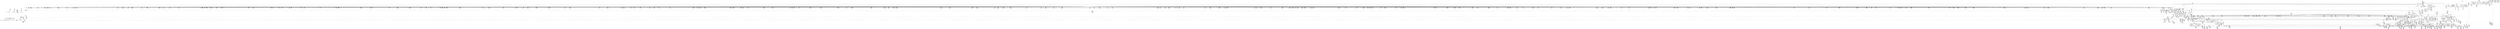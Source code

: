 digraph {
	CE0x3f7e260 [shape=record,shape=Mrecord,label="{CE0x3f7e260|40:_%struct.super_block*,_56:_i8*,_:_CRE_712,728_|*MultipleSource*|Function::selinux_inode_symlink&Arg::dir::|Function::may_create&Arg::dir::|security/selinux/hooks.c,1713}"]
	CE0x3f1c090 [shape=record,shape=Mrecord,label="{CE0x3f1c090|selinux_inode_symlink:dentry|Function::selinux_inode_symlink&Arg::dentry::}"]
	CE0x400cf10 [shape=record,shape=Mrecord,label="{CE0x400cf10|may_create:tmp34|security/selinux/hooks.c,1726|*SummSource*}"]
	CE0x3fee5c0 [shape=record,shape=Mrecord,label="{CE0x3fee5c0|272:_i8*,_:_CRE_1658,1659_}"]
	CE0x3f40680 [shape=record,shape=Mrecord,label="{CE0x3f40680|may_create:tmp21|security/selinux/hooks.c,1706|*SummSource*}"]
	CE0x3f5a580 [shape=record,shape=Mrecord,label="{CE0x3f5a580|may_create:if.end30}"]
	CE0x3f31ef0 [shape=record,shape=Mrecord,label="{CE0x3f31ef0|40:_%struct.super_block*,_56:_i8*,_:_CRE_496,500_|*MultipleSource*|Function::selinux_inode_symlink&Arg::dir::|Function::may_create&Arg::dir::|security/selinux/hooks.c,1713}"]
	CE0x3f7dba0 [shape=record,shape=Mrecord,label="{CE0x3f7dba0|40:_%struct.super_block*,_56:_i8*,_:_CRE_688,692_|*MultipleSource*|Function::selinux_inode_symlink&Arg::dir::|Function::may_create&Arg::dir::|security/selinux/hooks.c,1713}"]
	CE0x3f44900 [shape=record,shape=Mrecord,label="{CE0x3f44900|40:_%struct.super_block*,_56:_i8*,_:_CRE_163,164_}"]
	CE0x3f28460 [shape=record,shape=Mrecord,label="{CE0x3f28460|_ret_i32_%call,_!dbg_!27715|security/selinux/hooks.c,2779|*SummSource*}"]
	CE0x3f91420 [shape=record,shape=Mrecord,label="{CE0x3f91420|272:_i8*,_:_CRE_56,64_|*MultipleSource*|*LoadInst*|security/selinux/hooks.c,1714|security/selinux/hooks.c,1714}"]
	CE0x3f722d0 [shape=record,shape=Mrecord,label="{CE0x3f722d0|VOIDTB_TE:_CE_316,317_}"]
	CE0x3ff0e80 [shape=record,shape=Mrecord,label="{CE0x3ff0e80|272:_i8*,_:_CRE_1728,1736_|*MultipleSource*|*LoadInst*|security/selinux/hooks.c,1714|security/selinux/hooks.c,1714}"]
	CE0x3f8eef0 [shape=record,shape=Mrecord,label="{CE0x3f8eef0|272:_i8*,_:_CRE_1280,1288_|*MultipleSource*|*LoadInst*|security/selinux/hooks.c,1714|security/selinux/hooks.c,1714}"]
	CE0x3fee4b0 [shape=record,shape=Mrecord,label="{CE0x3fee4b0|272:_i8*,_:_CRE_1657,1658_}"]
	CE0x40266f0 [shape=record,shape=Mrecord,label="{CE0x40266f0|VOIDTB_TE:_CE_89,90_}"]
	CE0x4023d40 [shape=record,shape=Mrecord,label="{CE0x4023d40|i32_4|*Constant*}"]
	CE0x3f81510 [shape=record,shape=Mrecord,label="{CE0x3f81510|40:_%struct.super_block*,_56:_i8*,_:_CRE_872,873_}"]
	CE0x3f827d0 [shape=record,shape=Mrecord,label="{CE0x3f827d0|40:_%struct.super_block*,_56:_i8*,_:_CRE_887,888_}"]
	CE0x3f7b490 [shape=record,shape=Mrecord,label="{CE0x3f7b490|40:_%struct.super_block*,_56:_i8*,_:_CRE_607,608_}"]
	CE0x3fee180 [shape=record,shape=Mrecord,label="{CE0x3fee180|272:_i8*,_:_CRE_1654,1655_}"]
	CE0x3f3ae80 [shape=record,shape=Mrecord,label="{CE0x3f3ae80|i64_3|*Constant*|*SummSource*}"]
	CE0x4038860 [shape=record,shape=Mrecord,label="{CE0x4038860|may_create:tmp55|security/selinux/hooks.c,1735|*SummSource*}"]
	CE0x3f99060 [shape=record,shape=Mrecord,label="{CE0x3f99060|272:_i8*,_:_CRE_453,454_}"]
	CE0x3f78a10 [shape=record,shape=Mrecord,label="{CE0x3f78a10|40:_%struct.super_block*,_56:_i8*,_:_CRE_573,574_}"]
	CE0x3f3b030 [shape=record,shape=Mrecord,label="{CE0x3f3b030|i64_1|*Constant*}"]
	CE0x40254e0 [shape=record,shape=Mrecord,label="{CE0x40254e0|VOIDTB_TE:_CE_147,148_}"]
	CE0x3f8b590 [shape=record,shape=Mrecord,label="{CE0x3f8b590|272:_i8*,_:_CRE_1227,1228_}"]
	CE0x3f8d350 [shape=record,shape=Mrecord,label="{CE0x3f8d350|272:_i8*,_:_CRE_1255,1256_}"]
	CE0x40268f0 [shape=record,shape=Mrecord,label="{CE0x40268f0|VOIDTB_TE:_CE_90,91_}"]
	CE0x3f78790 [shape=record,shape=Mrecord,label="{CE0x3f78790|40:_%struct.super_block*,_56:_i8*,_:_CRE_571,572_}"]
	CE0x3f2f7c0 [shape=record,shape=Mrecord,label="{CE0x3f2f7c0|40:_%struct.super_block*,_56:_i8*,_:_CRE_416,424_|*MultipleSource*|Function::selinux_inode_symlink&Arg::dir::|Function::may_create&Arg::dir::|security/selinux/hooks.c,1713}"]
	CE0x40260f0 [shape=record,shape=Mrecord,label="{CE0x40260f0|VOIDTB_TE:_CE_72,80_|*MultipleSource*|Function::selinux_inode_symlink&Arg::dentry::|security/selinux/hooks.c,1730|Function::may_create&Arg::dentry::}"]
	CE0x3f79190 [shape=record,shape=Mrecord,label="{CE0x3f79190|40:_%struct.super_block*,_56:_i8*,_:_CRE_579,580_}"]
	CE0x3f9e4e0 [shape=record,shape=Mrecord,label="{CE0x3f9e4e0|272:_i8*,_:_CRE_594,595_}"]
	CE0x401f870 [shape=record,shape=Mrecord,label="{CE0x401f870|may_create:tmp44|security/selinux/hooks.c,1728|*SummSink*}"]
	CE0x3f9a320 [shape=record,shape=Mrecord,label="{CE0x3f9a320|272:_i8*,_:_CRE_496,504_|*MultipleSource*|*LoadInst*|security/selinux/hooks.c,1714|security/selinux/hooks.c,1714}"]
	CE0x3f20cf0 [shape=record,shape=Mrecord,label="{CE0x3f20cf0|may_create:tmp1|*SummSource*}"]
	CE0x3f9d820 [shape=record,shape=Mrecord,label="{CE0x3f9d820|272:_i8*,_:_CRE_582,583_}"]
	CE0x3f69960 [shape=record,shape=Mrecord,label="{CE0x3f69960|may_create:tmp6|security/selinux/hooks.c,1706|*SummSink*}"]
	CE0x3f8bf20 [shape=record,shape=Mrecord,label="{CE0x3f8bf20|272:_i8*,_:_CRE_1236,1237_}"]
	CE0x40264f0 [shape=record,shape=Mrecord,label="{CE0x40264f0|VOIDTB_TE:_CE_88,89_}"]
	CE0x403ba20 [shape=record,shape=Mrecord,label="{CE0x403ba20|may_create:tmp53|security/selinux/hooks.c,1733|*SummSink*}"]
	CE0x3fff630 [shape=record,shape=Mrecord,label="{CE0x3fff630|i64_11|*Constant*}"]
	CE0x3f619c0 [shape=record,shape=Mrecord,label="{CE0x3f619c0|may_create:retval.0}"]
	CE0x3f40b60 [shape=record,shape=Mrecord,label="{CE0x3f40b60|i32_10|*Constant*}"]
	CE0x3f166e0 [shape=record,shape=Mrecord,label="{CE0x3f166e0|i64*_getelementptr_inbounds_(_26_x_i64_,_26_x_i64_*___llvm_gcov_ctr217,_i64_0,_i64_8)|*Constant*}"]
	CE0x3f3e670 [shape=record,shape=Mrecord,label="{CE0x3f3e670|40:_%struct.super_block*,_56:_i8*,_:_CRE_202,203_}"]
	CE0x3f16be0 [shape=record,shape=Mrecord,label="{CE0x3f16be0|may_create:tmp15|security/selinux/hooks.c,1706|*SummSink*}"]
	CE0x3fece60 [shape=record,shape=Mrecord,label="{CE0x3fece60|272:_i8*,_:_CRE_1636,1637_}"]
	CE0x3ff9b00 [shape=record,shape=Mrecord,label="{CE0x3ff9b00|28:_i32,_:_CRE_72,73_}"]
	CE0x3f90ad0 [shape=record,shape=Mrecord,label="{CE0x3f90ad0|272:_i8*,_:_CRE_16,20_|*MultipleSource*|*LoadInst*|security/selinux/hooks.c,1714|security/selinux/hooks.c,1714}"]
	CE0x3f24b40 [shape=record,shape=Mrecord,label="{CE0x3f24b40|may_create:tclass|Function::may_create&Arg::tclass::}"]
	CE0x3f9fd50 [shape=record,shape=Mrecord,label="{CE0x3f9fd50|272:_i8*,_:_CRE_617,618_}"]
	CE0x3f2dbb0 [shape=record,shape=Mrecord,label="{CE0x3f2dbb0|40:_%struct.super_block*,_56:_i8*,_:_CRE_309,310_}"]
	CE0x3f2f340 [shape=record,shape=Mrecord,label="{CE0x3f2f340|40:_%struct.super_block*,_56:_i8*,_:_CRE_400,408_|*MultipleSource*|Function::selinux_inode_symlink&Arg::dir::|Function::may_create&Arg::dir::|security/selinux/hooks.c,1713}"]
	CE0x3f8b9d0 [shape=record,shape=Mrecord,label="{CE0x3f8b9d0|272:_i8*,_:_CRE_1231,1232_}"]
	CE0x4026f70 [shape=record,shape=Mrecord,label="{CE0x4026f70|may_create:and|security/selinux/hooks.c,1728}"]
	CE0x403a2a0 [shape=record,shape=Mrecord,label="{CE0x403a2a0|may_create:tmp57|security/selinux/hooks.c,1736}"]
	CE0x3ff4b90 [shape=record,shape=Mrecord,label="{CE0x3ff4b90|272:_i8*,_:_CRE_2268,2304_|*MultipleSource*|*LoadInst*|security/selinux/hooks.c,1714|security/selinux/hooks.c,1714}"]
	CE0x3feb720 [shape=record,shape=Mrecord,label="{CE0x3feb720|272:_i8*,_:_CRE_1608,1612_|*MultipleSource*|*LoadInst*|security/selinux/hooks.c,1714|security/selinux/hooks.c,1714}"]
	CE0x3f89a50 [shape=record,shape=Mrecord,label="{CE0x3f89a50|272:_i8*,_:_CRE_720,736_|*MultipleSource*|*LoadInst*|security/selinux/hooks.c,1714|security/selinux/hooks.c,1714}"]
	CE0x3fa17f0 [shape=record,shape=Mrecord,label="{CE0x3fa17f0|272:_i8*,_:_CRE_680,696_|*MultipleSource*|*LoadInst*|security/selinux/hooks.c,1714|security/selinux/hooks.c,1714}"]
	CE0x3f3cea0 [shape=record,shape=Mrecord,label="{CE0x3f3cea0|may_create:tmp13|security/selinux/hooks.c,1706|*SummSource*}"]
	CE0x3fec090 [shape=record,shape=Mrecord,label="{CE0x3fec090|272:_i8*,_:_CRE_1623,1624_}"]
	CE0x3f3dfb0 [shape=record,shape=Mrecord,label="{CE0x3f3dfb0|may_create:dir|Function::may_create&Arg::dir::|*SummSource*}"]
	CE0x400e780 [shape=record,shape=Mrecord,label="{CE0x400e780|may_create:tobool18|security/selinux/hooks.c,1728}"]
	CE0x3f7b350 [shape=record,shape=Mrecord,label="{CE0x3f7b350|40:_%struct.super_block*,_56:_i8*,_:_CRE_606,607_}"]
	CE0x3f5a6a0 [shape=record,shape=Mrecord,label="{CE0x3f5a6a0|may_create:if.end30|*SummSource*}"]
	"CONST[source:1(input),value:2(dynamic)][purpose:{object}][SrcIdx:13]"
	CE0x3f6dc40 [shape=record,shape=Mrecord,label="{CE0x3f6dc40|VOIDTB_TE:_CE_189,190_}"]
	CE0x4047d60 [shape=record,shape=Mrecord,label="{CE0x4047d60|may_create:tmp67|security/selinux/hooks.c,1742}"]
	CE0x3f8be10 [shape=record,shape=Mrecord,label="{CE0x3f8be10|272:_i8*,_:_CRE_1235,1236_}"]
	CE0x3f9a4f0 [shape=record,shape=Mrecord,label="{CE0x3f9a4f0|272:_i8*,_:_CRE_504,512_|*MultipleSource*|*LoadInst*|security/selinux/hooks.c,1714|security/selinux/hooks.c,1714}"]
	CE0x3f8bd00 [shape=record,shape=Mrecord,label="{CE0x3f8bd00|272:_i8*,_:_CRE_1234,1235_}"]
	CE0x3f9bc40 [shape=record,shape=Mrecord,label="{CE0x3f9bc40|i32_8|*Constant*|*SummSource*}"]
	CE0x40097b0 [shape=record,shape=Mrecord,label="{CE0x40097b0|i8_10|*Constant*|*SummSource*}"]
	CE0x3f7e960 [shape=record,shape=Mrecord,label="{CE0x3f7e960|40:_%struct.super_block*,_56:_i8*,_:_CRE_744,752_|*MultipleSource*|Function::selinux_inode_symlink&Arg::dir::|Function::may_create&Arg::dir::|security/selinux/hooks.c,1713}"]
	CE0x3f44540 [shape=record,shape=Mrecord,label="{CE0x3f44540|40:_%struct.super_block*,_56:_i8*,_:_CRE_158,159_}"]
	CE0x3f45c80 [shape=record,shape=Mrecord,label="{CE0x3f45c80|40:_%struct.super_block*,_56:_i8*,_:_CRE_189,190_}"]
	CE0x404e600 [shape=record,shape=Mrecord,label="{CE0x404e600|may_create:call32|security/selinux/hooks.c,1739|*SummSource*}"]
	CE0x3f45080 [shape=record,shape=Mrecord,label="{CE0x3f45080|40:_%struct.super_block*,_56:_i8*,_:_CRE_173,174_}"]
	CE0x3f9b780 [shape=record,shape=Mrecord,label="{CE0x3f9b780|may_create:tmp23|security/selinux/hooks.c,1713|*SummSink*}"]
	CE0x3fa0e50 [shape=record,shape=Mrecord,label="{CE0x3fa0e50|272:_i8*,_:_CRE_632,640_|*MultipleSource*|*LoadInst*|security/selinux/hooks.c,1714|security/selinux/hooks.c,1714}"]
	CE0x3fec1a0 [shape=record,shape=Mrecord,label="{CE0x3fec1a0|272:_i8*,_:_CRE_1624,1625_}"]
	CE0x3fedc30 [shape=record,shape=Mrecord,label="{CE0x3fedc30|272:_i8*,_:_CRE_1649,1650_}"]
	CE0x3ff13f0 [shape=record,shape=Mrecord,label="{CE0x3ff13f0|272:_i8*,_:_CRE_1760,1764_|*MultipleSource*|*LoadInst*|security/selinux/hooks.c,1714|security/selinux/hooks.c,1714}"]
	CE0x3f6ee50 [shape=record,shape=Mrecord,label="{CE0x3f6ee50|VOIDTB_TE:_CE_206,207_}"]
	CE0x3f47ed0 [shape=record,shape=Mrecord,label="{CE0x3f47ed0|GLOBAL:current_task|Global_var:current_task|*SummSink*}"]
	CE0x3f41470 [shape=record,shape=Mrecord,label="{CE0x3f41470|40:_%struct.super_block*,_56:_i8*,_:_CRE_104,112_|*MultipleSource*|Function::selinux_inode_symlink&Arg::dir::|Function::may_create&Arg::dir::|security/selinux/hooks.c,1713}"]
	CE0x3f17f10 [shape=record,shape=Mrecord,label="{CE0x3f17f10|may_create:tmp10|security/selinux/hooks.c,1706|*SummSink*}"]
	CE0x3f5c7f0 [shape=record,shape=Mrecord,label="{CE0x3f5c7f0|i8_1|*Constant*|*SummSource*}"]
	CE0x40016d0 [shape=record,shape=Mrecord,label="{CE0x40016d0|may_create:tobool15|security/selinux/hooks.c,1725|*SummSource*}"]
	CE0x3ffbca0 [shape=record,shape=Mrecord,label="{CE0x3ffbca0|28:_i32,_:_CRE_105,106_}"]
	CE0x3f30ff0 [shape=record,shape=Mrecord,label="{CE0x3f30ff0|40:_%struct.super_block*,_56:_i8*,_:_CRE_477,478_}"]
	CE0x4048c30 [shape=record,shape=Mrecord,label="{CE0x4048c30|get_current:bb|*SummSink*}"]
	CE0x3f9e0a0 [shape=record,shape=Mrecord,label="{CE0x3f9e0a0|272:_i8*,_:_CRE_590,591_}"]
	CE0x3f16b00 [shape=record,shape=Mrecord,label="{CE0x3f16b00|may_create:tmp15|security/selinux/hooks.c,1706}"]
	CE0x3f3d700 [shape=record,shape=Mrecord,label="{CE0x3f3d700|i16_9|*Constant*|*SummSource*}"]
	CE0x40023c0 [shape=record,shape=Mrecord,label="{CE0x40023c0|i16_7|*Constant*}"]
	CE0x40400a0 [shape=record,shape=Mrecord,label="{CE0x40400a0|may_create:tmp62|security/selinux/hooks.c,1739|*SummSource*}"]
	CE0x3f6e5d0 [shape=record,shape=Mrecord,label="{CE0x3f6e5d0|VOIDTB_TE:_CE_198,199_}"]
	CE0x3f9bda0 [shape=record,shape=Mrecord,label="{CE0x3f9bda0|i32_8|*Constant*|*SummSink*}"]
	CE0x3f430a0 [shape=record,shape=Mrecord,label="{CE0x3f430a0|28:_i32,_:_CRE_49,50_}"]
	CE0x3f43650 [shape=record,shape=Mrecord,label="{CE0x3f43650|28:_i32,_:_CRE_54,55_}"]
	CE0x3f449c0 [shape=record,shape=Mrecord,label="{CE0x3f449c0|40:_%struct.super_block*,_56:_i8*,_:_CRE_164,165_}"]
	CE0x3f42050 [shape=record,shape=Mrecord,label="{CE0x3f42050|28:_i32,_:_CRE_17,18_}"]
	CE0x3f8ede0 [shape=record,shape=Mrecord,label="{CE0x3f8ede0|272:_i8*,_:_CRE_1304,1305_}"]
	CE0x3febf80 [shape=record,shape=Mrecord,label="{CE0x3febf80|272:_i8*,_:_CRE_1622,1623_}"]
	CE0x3f6cb40 [shape=record,shape=Mrecord,label="{CE0x3f6cb40|VOIDTB_TE:_CE_173,174_}"]
	CE0x3f9e3d0 [shape=record,shape=Mrecord,label="{CE0x3f9e3d0|272:_i8*,_:_CRE_593,594_}"]
	CE0x4024910 [shape=record,shape=Mrecord,label="{CE0x4024910|VOIDTB_TE:_CE_93,94_}"]
	CE0x3f2a370 [shape=record,shape=Mrecord,label="{CE0x3f2a370|may_create:return}"]
	CE0x3f81a10 [shape=record,shape=Mrecord,label="{CE0x3f81a10|40:_%struct.super_block*,_56:_i8*,_:_CRE_876,877_}"]
	CE0x4003290 [shape=record,shape=Mrecord,label="{CE0x4003290|may_create:call14|security/selinux/hooks.c,1722|*SummSource*}"]
	CE0x3f97c30 [shape=record,shape=Mrecord,label="{CE0x3f97c30|272:_i8*,_:_CRE_434,435_}"]
	CE0x4006bf0 [shape=record,shape=Mrecord,label="{CE0x4006bf0|may_create:type|security/selinux/hooks.c,1719|*SummSink*}"]
	CE0x5d7ca70 [shape=record,shape=Mrecord,label="{CE0x5d7ca70|selinux_inode_symlink:call|security/selinux/hooks.c,2779|*SummSink*}"]
	CE0x3f4c760 [shape=record,shape=Mrecord,label="{CE0x3f4c760|40:_%struct.super_block*,_56:_i8*,_:_CRE_254,255_}"]
	CE0x3f2cf30 [shape=record,shape=Mrecord,label="{CE0x3f2cf30|40:_%struct.super_block*,_56:_i8*,_:_CRE_299,300_}"]
	CE0x3ff0cb0 [shape=record,shape=Mrecord,label="{CE0x3ff0cb0|272:_i8*,_:_CRE_1720,1728_|*MultipleSource*|*LoadInst*|security/selinux/hooks.c,1714|security/selinux/hooks.c,1714}"]
	CE0x3fe28d0 [shape=record,shape=Mrecord,label="{CE0x3fe28d0|GLOBAL:current_task|Global_var:current_task}"]
	CE0x3ff3980 [shape=record,shape=Mrecord,label="{CE0x3ff3980|272:_i8*,_:_CRE_1896,1904_|*MultipleSource*|*LoadInst*|security/selinux/hooks.c,1714|security/selinux/hooks.c,1714}"]
	CE0x3f5e170 [shape=record,shape=Mrecord,label="{CE0x3f5e170|40:_%struct.super_block*,_56:_i8*,_:_CRE_556,557_}"]
	CE0x53d5ee0 [shape=record,shape=Mrecord,label="{CE0x53d5ee0|selinux_inode_symlink:tmp|*SummSink*}"]
	CE0x3f18200 [shape=record,shape=Mrecord,label="{CE0x3f18200|may_create:tmp11|security/selinux/hooks.c,1706|*SummSource*}"]
	CE0x4020110 [shape=record,shape=Mrecord,label="{CE0x4020110|may_create:sid21|security/selinux/hooks.c,1729}"]
	CE0x3f47fe0 [shape=record,shape=Mrecord,label="{CE0x3f47fe0|%struct.task_struct*_(%struct.task_struct**)*_asm_movq_%gs:$_1:P_,$0_,_r,im,_dirflag_,_fpsr_,_flags_}"]
	CE0x403cbe0 [shape=record,shape=Mrecord,label="{CE0x403cbe0|may_create:tmp47|security/selinux/hooks.c,1731}"]
	CE0x3f62c30 [shape=record,shape=Mrecord,label="{CE0x3f62c30|40:_%struct.super_block*,_56:_i8*,_:_CRE_144,145_}"]
	CE0x3f44050 [shape=record,shape=Mrecord,label="{CE0x3f44050|may_create:lor.lhs.false|*SummSource*}"]
	CE0x3fe9600 [shape=record,shape=Mrecord,label="{CE0x3fe9600|272:_i8*,_:_CRE_1360,1361_}"]
	CE0x3fea4e0 [shape=record,shape=Mrecord,label="{CE0x3fea4e0|272:_i8*,_:_CRE_1374,1375_}"]
	CE0x3f74a80 [shape=record,shape=Mrecord,label="{CE0x3f74a80|40:_%struct.super_block*,_56:_i8*,_:_CRE_504,508_|*MultipleSource*|Function::selinux_inode_symlink&Arg::dir::|Function::may_create&Arg::dir::|security/selinux/hooks.c,1713}"]
	CE0x3f7b710 [shape=record,shape=Mrecord,label="{CE0x3f7b710|40:_%struct.super_block*,_56:_i8*,_:_CRE_609,610_}"]
	CE0x3f3c9d0 [shape=record,shape=Mrecord,label="{CE0x3f3c9d0|avc_has_perm:entry|*SummSink*}"]
	CE0x3f24720 [shape=record,shape=Mrecord,label="{CE0x3f24720|may_create:if.then16|*SummSink*}"]
	CE0x3f8ff40 [shape=record,shape=Mrecord,label="{CE0x3f8ff40|272:_i8*,_:_CRE_392,393_}"]
	CE0x40046c0 [shape=record,shape=Mrecord,label="{CE0x40046c0|i32_(i32,_i32,_i16,_i32,_%struct.common_audit_data*)*_bitcast_(i32_(i32,_i32,_i16,_i32,_%struct.common_audit_data.495*)*_avc_has_perm_to_i32_(i32,_i32,_i16,_i32,_%struct.common_audit_data*)*)|*Constant*|*SummSource*}"]
	CE0x4047a50 [shape=record,shape=Mrecord,label="{CE0x4047a50|i64*_getelementptr_inbounds_(_26_x_i64_,_26_x_i64_*___llvm_gcov_ctr217,_i64_0,_i64_25)|*Constant*|*SummSource*}"]
	CE0x3f17b30 [shape=record,shape=Mrecord,label="{CE0x3f17b30|may_create:tmp9|security/selinux/hooks.c,1706|*SummSink*}"]
	CE0x3f21130 [shape=record,shape=Mrecord,label="{CE0x3f21130|may_create:tmp1|*SummSink*}"]
	CE0x403f630 [shape=record,shape=Mrecord,label="{CE0x403f630|may_create:tmp61|security/selinux/hooks.c,1737|*SummSink*}"]
	CE0x3f19bd0 [shape=record,shape=Mrecord,label="{CE0x3f19bd0|COLLAPSED:_CMRE:_elem_0::|security/selinux/hooks.c,1706}"]
	CE0x404e780 [shape=record,shape=Mrecord,label="{CE0x404e780|may_create:call32|security/selinux/hooks.c,1739|*SummSink*}"]
	CE0x4004990 [shape=record,shape=Mrecord,label="{CE0x4004990|avc_has_perm:ssid|Function::avc_has_perm&Arg::ssid::}"]
	CE0x3f86790 [shape=record,shape=Mrecord,label="{CE0x3f86790|40:_%struct.super_block*,_56:_i8*,_:_CRE_952,960_|*MultipleSource*|Function::selinux_inode_symlink&Arg::dir::|Function::may_create&Arg::dir::|security/selinux/hooks.c,1713}"]
	CE0x3fea1b0 [shape=record,shape=Mrecord,label="{CE0x3fea1b0|272:_i8*,_:_CRE_1371,1372_}"]
	CE0x403bc10 [shape=record,shape=Mrecord,label="{CE0x403bc10|may_create:tmp54|security/selinux/hooks.c,1733}"]
	CE0x3f2e5c0 [shape=record,shape=Mrecord,label="{CE0x3f2e5c0|40:_%struct.super_block*,_56:_i8*,_:_CRE_344,352_|*MultipleSource*|Function::selinux_inode_symlink&Arg::dir::|Function::may_create&Arg::dir::|security/selinux/hooks.c,1713}"]
	CE0x3f97f60 [shape=record,shape=Mrecord,label="{CE0x3f97f60|272:_i8*,_:_CRE_437,438_}"]
	CE0x3f9ea30 [shape=record,shape=Mrecord,label="{CE0x3f9ea30|272:_i8*,_:_CRE_599,600_}"]
	CE0x3f8a8d0 [shape=record,shape=Mrecord,label="{CE0x3f8a8d0|272:_i8*,_:_CRE_1215,1216_}"]
	CE0x3f6d910 [shape=record,shape=Mrecord,label="{CE0x3f6d910|VOIDTB_TE:_CE_186,187_}"]
	CE0x3f363a0 [shape=record,shape=Mrecord,label="{CE0x3f363a0|40:_%struct.super_block*,_56:_i8*,_:_CRE_260,261_}"]
	CE0x3f479c0 [shape=record,shape=Mrecord,label="{CE0x3f479c0|may_create:if.then24|*SummSink*}"]
	CE0x40233c0 [shape=record,shape=Mrecord,label="{CE0x40233c0|VOIDTB_TE:_CE_164,165_}"]
	CE0x3f6a930 [shape=record,shape=Mrecord,label="{CE0x3f6a930|28:_i32,_:_CRE_8,9_}"]
	CE0x3f9bac0 [shape=record,shape=Mrecord,label="{CE0x3f9bac0|i32_8|*Constant*}"]
	CE0x3f97b20 [shape=record,shape=Mrecord,label="{CE0x3f97b20|272:_i8*,_:_CRE_433,434_}"]
	CE0x3ffcc90 [shape=record,shape=Mrecord,label="{CE0x3ffcc90|28:_i32,_:_CRE_120,128_|*MultipleSource*|security/selinux/hooks.c,1722|*LoadInst*|security/selinux/hooks.c,1713|security/selinux/hooks.c,1713}"]
	CE0x3fe9710 [shape=record,shape=Mrecord,label="{CE0x3fe9710|272:_i8*,_:_CRE_1361,1362_}"]
	CE0x3f6e2a0 [shape=record,shape=Mrecord,label="{CE0x3f6e2a0|VOIDTB_TE:_CE_195,196_}"]
	CE0x3f77fe0 [shape=record,shape=Mrecord,label="{CE0x3f77fe0|272:_i8*,_:_CRE_1342,1343_}"]
	CE0x3f90f40 [shape=record,shape=Mrecord,label="{CE0x3f90f40|272:_i8*,_:_CRE_32,40_|*MultipleSource*|*LoadInst*|security/selinux/hooks.c,1714|security/selinux/hooks.c,1714}"]
	CE0x3ffa000 [shape=record,shape=Mrecord,label="{CE0x3ffa000|28:_i32,_:_CRE_77,78_}"]
	CE0x3f6e6e0 [shape=record,shape=Mrecord,label="{CE0x3f6e6e0|VOIDTB_TE:_CE_199,200_}"]
	CE0x3fee290 [shape=record,shape=Mrecord,label="{CE0x3fee290|272:_i8*,_:_CRE_1655,1656_}"]
	CE0x3f85390 [shape=record,shape=Mrecord,label="{CE0x3f85390|40:_%struct.super_block*,_56:_i8*,_:_CRE_922,923_}"]
	CE0x3f19eb0 [shape=record,shape=Mrecord,label="{CE0x3f19eb0|may_create:security|security/selinux/hooks.c,1706|*SummSink*}"]
	CE0x3f5e530 [shape=record,shape=Mrecord,label="{CE0x3f5e530|40:_%struct.super_block*,_56:_i8*,_:_CRE_559,560_}"]
	"CONST[source:0(mediator),value:2(dynamic)][purpose:{object}][SnkIdx:10]"
	CE0x3f7cb10 [shape=record,shape=Mrecord,label="{CE0x3f7cb10|40:_%struct.super_block*,_56:_i8*,_:_CRE_632,640_|*MultipleSource*|Function::selinux_inode_symlink&Arg::dir::|Function::may_create&Arg::dir::|security/selinux/hooks.c,1713}"]
	CE0x3f98f50 [shape=record,shape=Mrecord,label="{CE0x3f98f50|272:_i8*,_:_CRE_452,453_}"]
	CE0x3f901d0 [shape=record,shape=Mrecord,label="{CE0x3f901d0|may_create:s_security|security/selinux/hooks.c,1714|*SummSource*}"]
	CE0x3f3fbb0 [shape=record,shape=Mrecord,label="{CE0x3f3fbb0|40:_%struct.super_block*,_56:_i8*,_:_CRE_249,250_}"]
	CE0x3f8d460 [shape=record,shape=Mrecord,label="{CE0x3f8d460|272:_i8*,_:_CRE_1256,1257_}"]
	CE0x3f931f0 [shape=record,shape=Mrecord,label="{CE0x3f931f0|272:_i8*,_:_CRE_192,200_|*MultipleSource*|*LoadInst*|security/selinux/hooks.c,1714|security/selinux/hooks.c,1714}"]
	CE0x3f45500 [shape=record,shape=Mrecord,label="{CE0x3f45500|40:_%struct.super_block*,_56:_i8*,_:_CRE_179,180_}"]
	CE0x3f5e8f0 [shape=record,shape=Mrecord,label="{CE0x3f5e8f0|40:_%struct.super_block*,_56:_i8*,_:_CRE_562,563_}"]
	CE0x3f82550 [shape=record,shape=Mrecord,label="{CE0x3f82550|40:_%struct.super_block*,_56:_i8*,_:_CRE_885,886_}"]
	CE0x3ffd730 [shape=record,shape=Mrecord,label="{CE0x3ffd730|28:_i32,_:_CRE_168,184_|*MultipleSource*|security/selinux/hooks.c,1722|*LoadInst*|security/selinux/hooks.c,1713|security/selinux/hooks.c,1713}"]
	CE0x3f3ec70 [shape=record,shape=Mrecord,label="{CE0x3f3ec70|40:_%struct.super_block*,_56:_i8*,_:_CRE_216,224_|*MultipleSource*|Function::selinux_inode_symlink&Arg::dir::|Function::may_create&Arg::dir::|security/selinux/hooks.c,1713}"]
	CE0x4002d50 [shape=record,shape=Mrecord,label="{CE0x4002d50|i32_9437184|*Constant*|*SummSource*}"]
	CE0x3f44780 [shape=record,shape=Mrecord,label="{CE0x3f44780|40:_%struct.super_block*,_56:_i8*,_:_CRE_161,162_}"]
	CE0x3f76990 [shape=record,shape=Mrecord,label="{CE0x3f76990|272:_i8*,_:_CRE_1321,1322_}"]
	CE0x3f73240 [shape=record,shape=Mrecord,label="{CE0x3f73240|may_create:tmp49|security/selinux/hooks.c,1731}"]
	CE0x3ff3ee0 [shape=record,shape=Mrecord,label="{CE0x3ff3ee0|272:_i8*,_:_CRE_1928,2056_|*MultipleSource*|*LoadInst*|security/selinux/hooks.c,1714|security/selinux/hooks.c,1714}"]
	CE0x3ff0490 [shape=record,shape=Mrecord,label="{CE0x3ff0490|272:_i8*,_:_CRE_1687,1688_}"]
	CE0x3f35d60 [shape=record,shape=Mrecord,label="{CE0x3f35d60|40:_%struct.super_block*,_56:_i8*,_:_CRE_255,256_}"]
	CE0x40262f0 [shape=record,shape=Mrecord,label="{CE0x40262f0|VOIDTB_TE:_CE_80,88_|*MultipleSource*|Function::selinux_inode_symlink&Arg::dentry::|security/selinux/hooks.c,1730|Function::may_create&Arg::dentry::}"]
	CE0x3f22cf0 [shape=record,shape=Mrecord,label="{CE0x3f22cf0|selinux_inode_symlink:tmp1|*SummSource*}"]
	CE0x3f1a1d0 [shape=record,shape=Mrecord,label="{CE0x3f1a1d0|may_create:tmp20|security/selinux/hooks.c,1706}"]
	CE0x3feae10 [shape=record,shape=Mrecord,label="{CE0x3feae10|272:_i8*,_:_CRE_1568,1584_|*MultipleSource*|*LoadInst*|security/selinux/hooks.c,1714|security/selinux/hooks.c,1714}"]
	CE0x3f75f40 [shape=record,shape=Mrecord,label="{CE0x3f75f40|40:_%struct.super_block*,_56:_i8*,_:_CRE_553,554_}"]
	CE0x3fa04c0 [shape=record,shape=Mrecord,label="{CE0x3fa04c0|272:_i8*,_:_CRE_624,625_}"]
	CE0x4026e40 [shape=record,shape=Mrecord,label="{CE0x4026e40|may_create:conv|security/selinux/hooks.c,1728|*SummSink*}"]
	CE0x3f36c60 [shape=record,shape=Mrecord,label="{CE0x3f36c60|40:_%struct.super_block*,_56:_i8*,_:_CRE_267,268_}"]
	CE0x3f30080 [shape=record,shape=Mrecord,label="{CE0x3f30080|40:_%struct.super_block*,_56:_i8*,_:_CRE_448,456_|*MultipleSource*|Function::selinux_inode_symlink&Arg::dir::|Function::may_create&Arg::dir::|security/selinux/hooks.c,1713}"]
	CE0x3f7c250 [shape=record,shape=Mrecord,label="{CE0x3f7c250|40:_%struct.super_block*,_56:_i8*,_:_CRE_618,619_}"]
	CE0x3fd4230 [shape=record,shape=Mrecord,label="{CE0x3fd4230|i64*_getelementptr_inbounds_(_2_x_i64_,_2_x_i64_*___llvm_gcov_ctr98,_i64_0,_i64_0)|*Constant*|*SummSink*}"]
	CE0x3f921a0 [shape=record,shape=Mrecord,label="{CE0x3f921a0|272:_i8*,_:_CRE_120,128_|*MultipleSource*|*LoadInst*|security/selinux/hooks.c,1714|security/selinux/hooks.c,1714}"]
	CE0x3f47c90 [shape=record,shape=Mrecord,label="{CE0x3f47c90|may_create:if.end|*SummSink*}"]
	CE0x401f470 [shape=record,shape=Mrecord,label="{CE0x401f470|may_create:tmp44|security/selinux/hooks.c,1728}"]
	CE0x3f3ff70 [shape=record,shape=Mrecord,label="{CE0x3f3ff70|40:_%struct.super_block*,_56:_i8*,_:_CRE_252,253_}"]
	CE0x3f18bc0 [shape=record,shape=Mrecord,label="{CE0x3f18bc0|i64*_getelementptr_inbounds_(_26_x_i64_,_26_x_i64_*___llvm_gcov_ctr217,_i64_0,_i64_6)|*Constant*|*SummSource*}"]
	CE0x3f33a20 [shape=record,shape=Mrecord,label="{CE0x3f33a20|i32_78|*Constant*|*SummSource*}"]
	CE0x3f962b0 [shape=record,shape=Mrecord,label="{CE0x3f962b0|272:_i8*,_:_CRE_410,411_}"]
	CE0x3f6d800 [shape=record,shape=Mrecord,label="{CE0x3f6d800|VOIDTB_TE:_CE_185,186_}"]
	CE0x3f7bc10 [shape=record,shape=Mrecord,label="{CE0x3f7bc10|40:_%struct.super_block*,_56:_i8*,_:_CRE_613,614_}"]
	CE0x3ffb400 [shape=record,shape=Mrecord,label="{CE0x3ffb400|28:_i32,_:_CRE_97,98_}"]
	CE0x3f5e080 [shape=record,shape=Mrecord,label="{CE0x3f5e080|40:_%struct.super_block*,_56:_i8*,_:_CRE_555,556_}"]
	CE0x3f891f0 [shape=record,shape=Mrecord,label="{CE0x3f891f0|272:_i8*,_:_CRE_320,328_|*MultipleSource*|*LoadInst*|security/selinux/hooks.c,1714|security/selinux/hooks.c,1714}"]
	CE0x3f9ec50 [shape=record,shape=Mrecord,label="{CE0x3f9ec50|272:_i8*,_:_CRE_601,602_}"]
	CE0x3f3cd40 [shape=record,shape=Mrecord,label="{CE0x3f3cd40|avc_has_perm:ssid|Function::avc_has_perm&Arg::ssid::|*SummSink*}"]
	CE0x404ea50 [shape=record,shape=Mrecord,label="{CE0x404ea50|i16_5|*Constant*|*SummSource*}"]
	CE0x3f44c00 [shape=record,shape=Mrecord,label="{CE0x3f44c00|40:_%struct.super_block*,_56:_i8*,_:_CRE_167,168_}"]
	CE0x3f623d0 [shape=record,shape=Mrecord,label="{CE0x3f623d0|40:_%struct.super_block*,_56:_i8*,_:_CRE_136,137_}"]
	CE0x3f92540 [shape=record,shape=Mrecord,label="{CE0x3f92540|272:_i8*,_:_CRE_132,136_|*MultipleSource*|*LoadInst*|security/selinux/hooks.c,1714|security/selinux/hooks.c,1714}"]
	CE0x3f36ee0 [shape=record,shape=Mrecord,label="{CE0x3f36ee0|40:_%struct.super_block*,_56:_i8*,_:_CRE_269,270_}"]
	CE0x3f32650 [shape=record,shape=Mrecord,label="{CE0x3f32650|may_create:if.then29|*SummSource*}"]
	CE0x3f9b1a0 [shape=record,shape=Mrecord,label="{CE0x3f9b1a0|272:_i8*,_:_CRE_562,563_}"]
	CE0x3f92e50 [shape=record,shape=Mrecord,label="{CE0x3f92e50|272:_i8*,_:_CRE_176,184_|*MultipleSource*|*LoadInst*|security/selinux/hooks.c,1714|security/selinux/hooks.c,1714}"]
	CE0x3f7eba0 [shape=record,shape=Mrecord,label="{CE0x3f7eba0|40:_%struct.super_block*,_56:_i8*,_:_CRE_752,756_|*MultipleSource*|Function::selinux_inode_symlink&Arg::dir::|Function::may_create&Arg::dir::|security/selinux/hooks.c,1713}"]
	CE0x3f18380 [shape=record,shape=Mrecord,label="{CE0x3f18380|may_create:tmp11|security/selinux/hooks.c,1706|*SummSink*}"]
	CE0x3ff34f0 [shape=record,shape=Mrecord,label="{CE0x3ff34f0|272:_i8*,_:_CRE_1879,1880_}"]
	CE0x3f32470 [shape=record,shape=Mrecord,label="{CE0x3f32470|may_create:do.body|*SummSink*}"]
	CE0x3f5ce90 [shape=record,shape=Mrecord,label="{CE0x3f5ce90|_call_void_lockdep_rcu_suspicious(i8*_getelementptr_inbounds_(_25_x_i8_,_25_x_i8_*_.str3,_i32_0,_i32_0),_i32_1706,_i8*_getelementptr_inbounds_(_45_x_i8_,_45_x_i8_*_.str12,_i32_0,_i32_0))_#10,_!dbg_!27731|security/selinux/hooks.c,1706|*SummSink*}"]
	CE0x3f74420 [shape=record,shape=Mrecord,label="{CE0x3f74420|i64*_getelementptr_inbounds_(_26_x_i64_,_26_x_i64_*___llvm_gcov_ctr217,_i64_0,_i64_19)|*Constant*|*SummSink*}"]
	CE0x3f5edd0 [shape=record,shape=Mrecord,label="{CE0x3f5edd0|_ret_%struct.task_struct*_%tmp4,_!dbg_!27714|./arch/x86/include/asm/current.h,14|*SummSource*}"]
	CE0x3f78b50 [shape=record,shape=Mrecord,label="{CE0x3f78b50|40:_%struct.super_block*,_56:_i8*,_:_CRE_574,575_}"]
	CE0x4025cf0 [shape=record,shape=Mrecord,label="{CE0x4025cf0|VOIDTB_TE:_CE_56,64_|*MultipleSource*|Function::selinux_inode_symlink&Arg::dentry::|security/selinux/hooks.c,1730|Function::may_create&Arg::dentry::}"]
	CE0x3f79050 [shape=record,shape=Mrecord,label="{CE0x3f79050|40:_%struct.super_block*,_56:_i8*,_:_CRE_578,579_}"]
	CE0x3f9ed60 [shape=record,shape=Mrecord,label="{CE0x3f9ed60|272:_i8*,_:_CRE_602,603_}"]
	CE0x3f2d6b0 [shape=record,shape=Mrecord,label="{CE0x3f2d6b0|40:_%struct.super_block*,_56:_i8*,_:_CRE_305,306_}"]
	CE0x3f8c690 [shape=record,shape=Mrecord,label="{CE0x3f8c690|272:_i8*,_:_CRE_1243,1244_}"]
	CE0x3f35c20 [shape=record,shape=Mrecord,label="{CE0x3f35c20|may_create:tmp23|security/selinux/hooks.c,1713}"]
	CE0x3f3a6a0 [shape=record,shape=Mrecord,label="{CE0x3f3a6a0|may_create:bb|*SummSink*}"]
	CE0x4020f10 [shape=record,shape=Mrecord,label="{CE0x4020f10|VOIDTB_TE:_CE_0,4_|*MultipleSource*|Function::selinux_inode_symlink&Arg::dentry::|security/selinux/hooks.c,1730|Function::may_create&Arg::dentry::}"]
	CE0x3f25cd0 [shape=record,shape=Mrecord,label="{CE0x3f25cd0|i64_1|*Constant*|*SummSink*}"]
	CE0x3f3ae10 [shape=record,shape=Mrecord,label="{CE0x3f3ae10|i64_3|*Constant*}"]
	CE0x3f400b0 [shape=record,shape=Mrecord,label="{CE0x3f400b0|40:_%struct.super_block*,_56:_i8*,_:_CRE_253,254_}"]
	CE0x400c860 [shape=record,shape=Mrecord,label="{CE0x400c860|may_create:sid11|security/selinux/hooks.c,1716|*SummSink*}"]
	CE0x3f455c0 [shape=record,shape=Mrecord,label="{CE0x3f455c0|40:_%struct.super_block*,_56:_i8*,_:_CRE_180,181_}"]
	CE0x3f18680 [shape=record,shape=Mrecord,label="{CE0x3f18680|may_create:tmp12|security/selinux/hooks.c,1706|*SummSource*}"]
	CE0x3f0e320 [shape=record,shape=Mrecord,label="{CE0x3f0e320|i64*_getelementptr_inbounds_(_2_x_i64_,_2_x_i64_*___llvm_gcov_ctr223,_i64_0,_i64_1)|*Constant*}"]
	CE0x3f3d210 [shape=record,shape=Mrecord,label="{CE0x3f3d210|may_create:tmp14|security/selinux/hooks.c,1706|*SummSource*}"]
	CE0x3f32b40 [shape=record,shape=Mrecord,label="{CE0x3f32b40|may_create:tmp17|security/selinux/hooks.c,1706|*SummSource*}"]
	CE0x3fff280 [shape=record,shape=Mrecord,label="{CE0x3fff280|i64_10|*Constant*|*SummSource*}"]
	CE0x3f30bc0 [shape=record,shape=Mrecord,label="{CE0x3f30bc0|40:_%struct.super_block*,_56:_i8*,_:_CRE_474,475_}"]
	CE0x3fe2d20 [shape=record,shape=Mrecord,label="{CE0x3fe2d20|get_current:tmp3|*SummSink*}"]
	CE0x3f2b9f0 [shape=record,shape=Mrecord,label="{CE0x3f2b9f0|40:_%struct.super_block*,_56:_i8*,_:_CRE_282,283_}"]
	CE0x3f184e0 [shape=record,shape=Mrecord,label="{CE0x3f184e0|may_create:tmp12|security/selinux/hooks.c,1706}"]
	CE0x40491c0 [shape=record,shape=Mrecord,label="{CE0x40491c0|_call_void_mcount()_#3}"]
	CE0x3f10d50 [shape=record,shape=Mrecord,label="{CE0x3f10d50|may_create:land.lhs.true}"]
	CE0x3ffd930 [shape=record,shape=Mrecord,label="{CE0x3ffd930|28:_i32,_:_CRE_184,192_|*MultipleSource*|security/selinux/hooks.c,1722|*LoadInst*|security/selinux/hooks.c,1713|security/selinux/hooks.c,1713}"]
	CE0x3f61300 [shape=record,shape=Mrecord,label="{CE0x3f61300|may_create:tmp65|security/selinux/hooks.c,1739|*SummSink*}"]
	CE0x3f9c5d0 [shape=record,shape=Mrecord,label="{CE0x3f9c5d0|i32_16|*Constant*}"]
	CE0x3f76770 [shape=record,shape=Mrecord,label="{CE0x3f76770|272:_i8*,_:_CRE_1319,1320_}"]
	CE0x3ffab00 [shape=record,shape=Mrecord,label="{CE0x3ffab00|28:_i32,_:_CRE_88,89_}"]
	CE0x3f87de0 [shape=record,shape=Mrecord,label="{CE0x3f87de0|40:_%struct.super_block*,_56:_i8*,_:_CRE_1000,1008_|*MultipleSource*|Function::selinux_inode_symlink&Arg::dir::|Function::may_create&Arg::dir::|security/selinux/hooks.c,1713}"]
	CE0x3f47dc0 [shape=record,shape=Mrecord,label="{CE0x3f47dc0|GLOBAL:current_task|Global_var:current_task|*SummSource*}"]
	CE0x3fea3d0 [shape=record,shape=Mrecord,label="{CE0x3fea3d0|272:_i8*,_:_CRE_1373,1374_}"]
	CE0x5d7cb30 [shape=record,shape=Mrecord,label="{CE0x5d7cb30|GLOBAL:may_create|*Constant*}"]
	CE0x3f8ce00 [shape=record,shape=Mrecord,label="{CE0x3f8ce00|272:_i8*,_:_CRE_1250,1251_}"]
	CE0x3f3aa80 [shape=record,shape=Mrecord,label="{CE0x3f3aa80|selinux_inode_symlink:call|security/selinux/hooks.c,2779|*SummSource*}"]
	CE0x403d920 [shape=record,shape=Mrecord,label="{CE0x403d920|may_create:tmp57|security/selinux/hooks.c,1736|*SummSink*}"]
	CE0x403aff0 [shape=record,shape=Mrecord,label="{CE0x403aff0|may_create:tmp52|security/selinux/hooks.c,1732|*SummSink*}"]
	CE0x3f99f90 [shape=record,shape=Mrecord,label="{CE0x3f99f90|272:_i8*,_:_CRE_480,488_|*MultipleSource*|*LoadInst*|security/selinux/hooks.c,1714|security/selinux/hooks.c,1714}"]
	CE0x3f7d260 [shape=record,shape=Mrecord,label="{CE0x3f7d260|40:_%struct.super_block*,_56:_i8*,_:_CRE_664,672_|*MultipleSource*|Function::selinux_inode_symlink&Arg::dir::|Function::may_create&Arg::dir::|security/selinux/hooks.c,1713}"]
	CE0x3f2bb30 [shape=record,shape=Mrecord,label="{CE0x3f2bb30|40:_%struct.super_block*,_56:_i8*,_:_CRE_283,284_}"]
	CE0x403d4d0 [shape=record,shape=Mrecord,label="{CE0x403d4d0|i64_18|*Constant*}"]
	CE0x3f78dd0 [shape=record,shape=Mrecord,label="{CE0x3f78dd0|40:_%struct.super_block*,_56:_i8*,_:_CRE_576,577_}"]
	CE0x3ff4ec0 [shape=record,shape=Mrecord,label="{CE0x3ff4ec0|may_create:tmp26|security/selinux/hooks.c,1714}"]
	CE0x3f3a760 [shape=record,shape=Mrecord,label="{CE0x3f3a760|may_create:do.body}"]
	CE0x3f2d070 [shape=record,shape=Mrecord,label="{CE0x3f2d070|40:_%struct.super_block*,_56:_i8*,_:_CRE_300,301_}"]
	CE0x3f1d4b0 [shape=record,shape=Mrecord,label="{CE0x3f1d4b0|get_current:tmp3}"]
	CE0x3f89be0 [shape=record,shape=Mrecord,label="{CE0x3f89be0|272:_i8*,_:_CRE_736,880_|*MultipleSource*|*LoadInst*|security/selinux/hooks.c,1714|security/selinux/hooks.c,1714}"]
	CE0x3f2d930 [shape=record,shape=Mrecord,label="{CE0x3f2d930|40:_%struct.super_block*,_56:_i8*,_:_CRE_307,308_}"]
	CE0x3f81790 [shape=record,shape=Mrecord,label="{CE0x3f81790|40:_%struct.super_block*,_56:_i8*,_:_CRE_874,875_}"]
	CE0x3f90160 [shape=record,shape=Mrecord,label="{CE0x3f90160|may_create:s_security|security/selinux/hooks.c,1714}"]
	CE0x40107e0 [shape=record,shape=Mrecord,label="{CE0x40107e0|may_create:tmp39|security/selinux/hooks.c,1728|*SummSource*}"]
	CE0x3f95d70 [shape=record,shape=Mrecord,label="{CE0x3f95d70|272:_i8*,_:_CRE_268,272_|*MultipleSource*|*LoadInst*|security/selinux/hooks.c,1714|security/selinux/hooks.c,1714}"]
	CE0x3ff9900 [shape=record,shape=Mrecord,label="{CE0x3ff9900|28:_i32,_:_CRE_70,71_}"]
	CE0x3f61a30 [shape=record,shape=Mrecord,label="{CE0x3f61a30|may_create:retval.0|*SummSource*}"]
	CE0x4027680 [shape=record,shape=Mrecord,label="{CE0x4027680|may_create:tobool19|security/selinux/hooks.c,1728|*SummSink*}"]
	CE0x3fef060 [shape=record,shape=Mrecord,label="{CE0x3fef060|272:_i8*,_:_CRE_1668,1669_}"]
	CE0x3f84210 [shape=record,shape=Mrecord,label="{CE0x3f84210|40:_%struct.super_block*,_56:_i8*,_:_CRE_908,909_}"]
	CE0x3ffa400 [shape=record,shape=Mrecord,label="{CE0x3ffa400|28:_i32,_:_CRE_81,82_}"]
	CE0x3ffa600 [shape=record,shape=Mrecord,label="{CE0x3ffa600|28:_i32,_:_CRE_83,84_}"]
	CE0x3f9dc60 [shape=record,shape=Mrecord,label="{CE0x3f9dc60|272:_i8*,_:_CRE_586,587_}"]
	CE0x3fec5e0 [shape=record,shape=Mrecord,label="{CE0x3fec5e0|272:_i8*,_:_CRE_1628,1629_}"]
	CE0x403a4b0 [shape=record,shape=Mrecord,label="{CE0x403a4b0|i64_21|*Constant*|*SummSource*}"]
	CE0x3f71720 [shape=record,shape=Mrecord,label="{CE0x3f71720|VOIDTB_TE:_CE_306,307_}"]
	CE0x3f62910 [shape=record,shape=Mrecord,label="{CE0x3f62910|40:_%struct.super_block*,_56:_i8*,_:_CRE_139,140_}"]
	CE0x3f945f0 [shape=record,shape=Mrecord,label="{CE0x3f945f0|272:_i8*,_:_CRE_396,397_}"]
	CE0x3f987e0 [shape=record,shape=Mrecord,label="{CE0x3f987e0|272:_i8*,_:_CRE_445,446_}"]
	CE0x3ffd100 [shape=record,shape=Mrecord,label="{CE0x3ffd100|28:_i32,_:_CRE_144,152_|*MultipleSource*|security/selinux/hooks.c,1722|*LoadInst*|security/selinux/hooks.c,1713|security/selinux/hooks.c,1713}"]
	CE0x3f91c30 [shape=record,shape=Mrecord,label="{CE0x3f91c30|272:_i8*,_:_CRE_96,104_|*MultipleSource*|*LoadInst*|security/selinux/hooks.c,1714|security/selinux/hooks.c,1714}"]
	CE0x403ed00 [shape=record,shape=Mrecord,label="{CE0x403ed00|i64*_getelementptr_inbounds_(_26_x_i64_,_26_x_i64_*___llvm_gcov_ctr217,_i64_0,_i64_23)|*Constant*|*SummSource*}"]
	CE0x3f96c40 [shape=record,shape=Mrecord,label="{CE0x3f96c40|272:_i8*,_:_CRE_419,420_}"]
	CE0x3f723e0 [shape=record,shape=Mrecord,label="{CE0x3f723e0|VOIDTB_TE:_CE_317,318_}"]
	CE0x3ff0920 [shape=record,shape=Mrecord,label="{CE0x3ff0920|272:_i8*,_:_CRE_1704,1712_|*MultipleSource*|*LoadInst*|security/selinux/hooks.c,1714|security/selinux/hooks.c,1714}"]
	CE0x3f89760 [shape=record,shape=Mrecord,label="{CE0x3f89760|272:_i8*,_:_CRE_344,352_|*MultipleSource*|*LoadInst*|security/selinux/hooks.c,1714|security/selinux/hooks.c,1714}"]
	CE0x400c040 [shape=record,shape=Mrecord,label="{CE0x400c040|28:_i32,_:_CRE_11,12_}"]
	CE0x3f59e30 [shape=record,shape=Mrecord,label="{CE0x3f59e30|may_create:do.end|*SummSource*}"]
	CE0x3f2ccb0 [shape=record,shape=Mrecord,label="{CE0x3f2ccb0|40:_%struct.super_block*,_56:_i8*,_:_CRE_297,298_}"]
	CE0x3f373e0 [shape=record,shape=Mrecord,label="{CE0x3f373e0|40:_%struct.super_block*,_56:_i8*,_:_CRE_273,274_}"]
	CE0x3f6e3b0 [shape=record,shape=Mrecord,label="{CE0x3f6e3b0|VOIDTB_TE:_CE_196,197_}"]
	CE0x4020290 [shape=record,shape=Mrecord,label="{CE0x4020290|may_create:sid21|security/selinux/hooks.c,1729|*SummSource*}"]
	CE0x3f79910 [shape=record,shape=Mrecord,label="{CE0x3f79910|40:_%struct.super_block*,_56:_i8*,_:_CRE_585,586_}"]
	CE0x3f62ab0 [shape=record,shape=Mrecord,label="{CE0x3f62ab0|40:_%struct.super_block*,_56:_i8*,_:_CRE_142,143_}"]
	CE0x52a3360 [shape=record,shape=Mrecord,label="{CE0x52a3360|_call_void_mcount()_#3|*SummSink*}"]
	CE0x3f8c140 [shape=record,shape=Mrecord,label="{CE0x3f8c140|272:_i8*,_:_CRE_1238,1239_}"]
	CE0x4021480 [shape=record,shape=Mrecord,label="{CE0x4021480|may_create:tmp43|security/selinux/hooks.c,1728}"]
	CE0x3f72930 [shape=record,shape=Mrecord,label="{CE0x3f72930|may_create:call22|security/selinux/hooks.c,1729|*SummSink*}"]
	CE0x3f71bf0 [shape=record,shape=Mrecord,label="{CE0x3f71bf0|VOIDTB_TE:_CE_309,310_}"]
	CE0x3f1ad90 [shape=record,shape=Mrecord,label="{CE0x3f1ad90|i32_1706|*Constant*|*SummSource*}"]
	CE0x40116e0 [shape=record,shape=Mrecord,label="{CE0x40116e0|may_create:flags|security/selinux/hooks.c,1728}"]
	CE0x3fed900 [shape=record,shape=Mrecord,label="{CE0x3fed900|272:_i8*,_:_CRE_1646,1647_}"]
	CE0x3f7fb20 [shape=record,shape=Mrecord,label="{CE0x3f7fb20|40:_%struct.super_block*,_56:_i8*,_:_CRE_816,824_|*MultipleSource*|Function::selinux_inode_symlink&Arg::dir::|Function::may_create&Arg::dir::|security/selinux/hooks.c,1713}"]
	CE0x3f7e4a0 [shape=record,shape=Mrecord,label="{CE0x3f7e4a0|40:_%struct.super_block*,_56:_i8*,_:_CRE_728,736_|*MultipleSource*|Function::selinux_inode_symlink&Arg::dir::|Function::may_create&Arg::dir::|security/selinux/hooks.c,1713}"]
	CE0x3f86d60 [shape=record,shape=Mrecord,label="{CE0x3f86d60|40:_%struct.super_block*,_56:_i8*,_:_CRE_976,977_}"]
	CE0x3f49660 [shape=record,shape=Mrecord,label="{CE0x3f49660|may_create:sid31|security/selinux/hooks.c,1739}"]
	CE0x3f33340 [shape=record,shape=Mrecord,label="{CE0x3f33340|may_create:call4|security/selinux/hooks.c,1706}"]
	CE0x3ff0270 [shape=record,shape=Mrecord,label="{CE0x3ff0270|272:_i8*,_:_CRE_1685,1686_}"]
	CE0x3f9e2c0 [shape=record,shape=Mrecord,label="{CE0x3f9e2c0|272:_i8*,_:_CRE_592,593_}"]
	CE0x3f8e010 [shape=record,shape=Mrecord,label="{CE0x3f8e010|272:_i8*,_:_CRE_1267,1268_}"]
	CE0x3f8f000 [shape=record,shape=Mrecord,label="{CE0x3f8f000|272:_i8*,_:_CRE_1288,1296_|*MultipleSource*|*LoadInst*|security/selinux/hooks.c,1714|security/selinux/hooks.c,1714}"]
	CE0x3f933c0 [shape=record,shape=Mrecord,label="{CE0x3f933c0|272:_i8*,_:_CRE_200,204_|*MultipleSource*|*LoadInst*|security/selinux/hooks.c,1714|security/selinux/hooks.c,1714}"]
	CE0x3fe94f0 [shape=record,shape=Mrecord,label="{CE0x3fe94f0|272:_i8*,_:_CRE_1359,1360_}"]
	CE0x3f9d1c0 [shape=record,shape=Mrecord,label="{CE0x3f9d1c0|272:_i8*,_:_CRE_576,577_}"]
	CE0x3f8ad10 [shape=record,shape=Mrecord,label="{CE0x3f8ad10|272:_i8*,_:_CRE_1219,1220_}"]
	CE0x4039610 [shape=record,shape=Mrecord,label="{CE0x4039610|may_create:tobool28|security/selinux/hooks.c,1736|*SummSink*}"]
	CE0x3f79f50 [shape=record,shape=Mrecord,label="{CE0x3f79f50|40:_%struct.super_block*,_56:_i8*,_:_CRE_590,591_}"]
	CE0x3f6af90 [shape=record,shape=Mrecord,label="{CE0x3f6af90|may_create:dentry12|security/selinux/hooks.c,1720|*SummSink*}"]
	CE0x3ff2270 [shape=record,shape=Mrecord,label="{CE0x3ff2270|272:_i8*,_:_CRE_1824,1828_|*MultipleSource*|*LoadInst*|security/selinux/hooks.c,1714|security/selinux/hooks.c,1714}"]
	CE0x3f7f8e0 [shape=record,shape=Mrecord,label="{CE0x3f7f8e0|40:_%struct.super_block*,_56:_i8*,_:_CRE_808,816_|*MultipleSource*|Function::selinux_inode_symlink&Arg::dir::|Function::may_create&Arg::dir::|security/selinux/hooks.c,1713}"]
	CE0x3ff9600 [shape=record,shape=Mrecord,label="{CE0x3ff9600|28:_i32,_:_CRE_67,68_}"]
	CE0x3ff9400 [shape=record,shape=Mrecord,label="{CE0x3ff9400|28:_i32,_:_CRE_65,66_}"]
	CE0x3f7d020 [shape=record,shape=Mrecord,label="{CE0x3f7d020|40:_%struct.super_block*,_56:_i8*,_:_CRE_656,664_|*MultipleSource*|Function::selinux_inode_symlink&Arg::dir::|Function::may_create&Arg::dir::|security/selinux/hooks.c,1713}"]
	CE0x3f3a3f0 [shape=record,shape=Mrecord,label="{CE0x3f3a3f0|may_create:if.end17|*SummSink*}"]
	CE0x4024660 [shape=record,shape=Mrecord,label="{CE0x4024660|VOIDTB_TE:_CE_91,92_}"]
	CE0x3feef50 [shape=record,shape=Mrecord,label="{CE0x3feef50|272:_i8*,_:_CRE_1667,1668_}"]
	CE0x3f975d0 [shape=record,shape=Mrecord,label="{CE0x3f975d0|272:_i8*,_:_CRE_428,429_}"]
	CE0x3fa0900 [shape=record,shape=Mrecord,label="{CE0x3fa0900|272:_i8*,_:_CRE_628,629_}"]
	CE0x3ff9a00 [shape=record,shape=Mrecord,label="{CE0x3ff9a00|28:_i32,_:_CRE_71,72_}"]
	CE0x400ea30 [shape=record,shape=Mrecord,label="{CE0x400ea30|may_create:tobool18|security/selinux/hooks.c,1728|*SummSink*}"]
	CE0x3f7f020 [shape=record,shape=Mrecord,label="{CE0x3f7f020|40:_%struct.super_block*,_56:_i8*,_:_CRE_768,776_|*MultipleSource*|Function::selinux_inode_symlink&Arg::dir::|Function::may_create&Arg::dir::|security/selinux/hooks.c,1713}"]
	CE0x3f9ff70 [shape=record,shape=Mrecord,label="{CE0x3f9ff70|272:_i8*,_:_CRE_619,620_}"]
	CE0x3f70060 [shape=record,shape=Mrecord,label="{CE0x3f70060|VOIDTB_TE:_CE_223,224_}"]
	CE0x3fa0d40 [shape=record,shape=Mrecord,label="{CE0x3fa0d40|272:_i8*,_:_CRE_1208,1209_}"]
	CE0x3f3acc0 [shape=record,shape=Mrecord,label="{CE0x3f3acc0|i64_2|*Constant*|*SummSink*}"]
	CE0x3f6b810 [shape=record,shape=Mrecord,label="{CE0x3f6b810|GLOBAL:get_current|*Constant*|*SummSource*}"]
	CE0x400f4f0 [shape=record,shape=Mrecord,label="{CE0x400f4f0|may_create:tmp38|security/selinux/hooks.c,1728}"]
	CE0x3fa02a0 [shape=record,shape=Mrecord,label="{CE0x3fa02a0|272:_i8*,_:_CRE_622,623_}"]
	CE0x3f964d0 [shape=record,shape=Mrecord,label="{CE0x3f964d0|272:_i8*,_:_CRE_412,413_}"]
	CE0x3f82690 [shape=record,shape=Mrecord,label="{CE0x3f82690|40:_%struct.super_block*,_56:_i8*,_:_CRE_886,887_}"]
	CE0x3f8a6b0 [shape=record,shape=Mrecord,label="{CE0x3f8a6b0|272:_i8*,_:_CRE_1213,1214_}"]
	CE0x3fe2810 [shape=record,shape=Mrecord,label="{CE0x3fe2810|get_current:tmp4|./arch/x86/include/asm/current.h,14|*SummSink*}"]
	CE0x3f603c0 [shape=record,shape=Mrecord,label="{CE0x3f603c0|40:_%struct.super_block*,_56:_i8*,_:_CRE_24,32_|*MultipleSource*|Function::selinux_inode_symlink&Arg::dir::|Function::may_create&Arg::dir::|security/selinux/hooks.c,1713}"]
	CE0x3ffcda0 [shape=record,shape=Mrecord,label="{CE0x3ffcda0|28:_i32,_:_CRE_128,136_|*MultipleSource*|security/selinux/hooks.c,1722|*LoadInst*|security/selinux/hooks.c,1713|security/selinux/hooks.c,1713}"]
	CE0x3f6ef60 [shape=record,shape=Mrecord,label="{CE0x3f6ef60|VOIDTB_TE:_CE_207,208_}"]
	CE0x4038b10 [shape=record,shape=Mrecord,label="{CE0x4038b10|may_create:call27|security/selinux/hooks.c,1735}"]
	CE0x3f92710 [shape=record,shape=Mrecord,label="{CE0x3f92710|272:_i8*,_:_CRE_136,140_|*MultipleSource*|*LoadInst*|security/selinux/hooks.c,1714|security/selinux/hooks.c,1714}"]
	CE0x4000340 [shape=record,shape=Mrecord,label="{CE0x4000340|may_create:tmp31|security/selinux/hooks.c,1725|*SummSink*}"]
	CE0x3f45680 [shape=record,shape=Mrecord,label="{CE0x3f45680|40:_%struct.super_block*,_56:_i8*,_:_CRE_181,182_}"]
	CE0x3f1b3d0 [shape=record,shape=Mrecord,label="{CE0x3f1b3d0|i8*_getelementptr_inbounds_(_45_x_i8_,_45_x_i8_*_.str12,_i32_0,_i32_0)|*Constant*}"]
	CE0x3f85610 [shape=record,shape=Mrecord,label="{CE0x3f85610|40:_%struct.super_block*,_56:_i8*,_:_CRE_924,925_}"]
	CE0x3f2a5b0 [shape=record,shape=Mrecord,label="{CE0x3f2a5b0|may_create:if.then}"]
	CE0x4003410 [shape=record,shape=Mrecord,label="{CE0x4003410|may_create:call14|security/selinux/hooks.c,1722|*SummSink*}"]
	CE0x3f630b0 [shape=record,shape=Mrecord,label="{CE0x3f630b0|40:_%struct.super_block*,_56:_i8*,_:_CRE_150,151_}"]
	CE0x3ffbfd0 [shape=record,shape=Mrecord,label="{CE0x3ffbfd0|28:_i32,_:_CRE_108,109_}"]
	CE0x3fed3b0 [shape=record,shape=Mrecord,label="{CE0x3fed3b0|272:_i8*,_:_CRE_1641,1642_}"]
	CE0x4027b60 [shape=record,shape=Mrecord,label="{CE0x4027b60|i64_16|*Constant*|*SummSink*}"]
	CE0x3f61670 [shape=record,shape=Mrecord,label="{CE0x3f61670|i32_128|*Constant*}"]
	CE0x40217e0 [shape=record,shape=Mrecord,label="{CE0x40217e0|may_create:tmp42|security/selinux/hooks.c,1728}"]
	CE0x3f9f800 [shape=record,shape=Mrecord,label="{CE0x3f9f800|272:_i8*,_:_CRE_612,613_}"]
	CE0x3f98d30 [shape=record,shape=Mrecord,label="{CE0x3f98d30|272:_i8*,_:_CRE_450,451_}"]
	CE0x3fed2a0 [shape=record,shape=Mrecord,label="{CE0x3fed2a0|272:_i8*,_:_CRE_1640,1641_}"]
	CE0x3f7a950 [shape=record,shape=Mrecord,label="{CE0x3f7a950|40:_%struct.super_block*,_56:_i8*,_:_CRE_598,599_}"]
	CE0x3f452c0 [shape=record,shape=Mrecord,label="{CE0x3f452c0|40:_%struct.super_block*,_56:_i8*,_:_CRE_176,177_}"]
	CE0x3f25c10 [shape=record,shape=Mrecord,label="{CE0x3f25c10|may_create:tobool|security/selinux/hooks.c,1706|*SummSink*}"]
	CE0x3f71b40 [shape=record,shape=Mrecord,label="{CE0x3f71b40|VOIDTB_TE:_CE_308,309_}"]
	CE0x4002e30 [shape=record,shape=Mrecord,label="{CE0x4002e30|i32_9437184|*Constant*|*SummSink*}"]
	CE0x3f985c0 [shape=record,shape=Mrecord,label="{CE0x3f985c0|272:_i8*,_:_CRE_443,444_}"]
	CE0x4024330 [shape=record,shape=Mrecord,label="{CE0x4024330|VOIDTB_TE:_CE_8,12_|*MultipleSource*|Function::selinux_inode_symlink&Arg::dentry::|security/selinux/hooks.c,1730|Function::may_create&Arg::dentry::}"]
	CE0x3f96d50 [shape=record,shape=Mrecord,label="{CE0x3f96d50|272:_i8*,_:_CRE_420,421_}"]
	CE0x4021290 [shape=record,shape=Mrecord,label="{CE0x4021290|may_create:tmp42|security/selinux/hooks.c,1728|*SummSink*}"]
	CE0x3f44840 [shape=record,shape=Mrecord,label="{CE0x3f44840|40:_%struct.super_block*,_56:_i8*,_:_CRE_162,163_}"]
	CE0x3fe4230 [shape=record,shape=Mrecord,label="{CE0x3fe4230|272:_i8*,_:_CRE_1311,1312_}"]
	CE0x3f7b850 [shape=record,shape=Mrecord,label="{CE0x3f7b850|40:_%struct.super_block*,_56:_i8*,_:_CRE_610,611_}"]
	CE0x3f8b260 [shape=record,shape=Mrecord,label="{CE0x3f8b260|272:_i8*,_:_CRE_1224,1225_}"]
	CE0x3f74020 [shape=record,shape=Mrecord,label="{CE0x3f74020|i64*_getelementptr_inbounds_(_26_x_i64_,_26_x_i64_*___llvm_gcov_ctr217,_i64_0,_i64_19)|*Constant*}"]
	CE0x3ffb700 [shape=record,shape=Mrecord,label="{CE0x3ffb700|28:_i32,_:_CRE_100,101_}"]
	CE0x3f21300 [shape=record,shape=Mrecord,label="{CE0x3f21300|i32_1|*Constant*|*SummSink*}"]
	CE0x3f8df00 [shape=record,shape=Mrecord,label="{CE0x3f8df00|272:_i8*,_:_CRE_1266,1267_}"]
	CE0x3f9bfa0 [shape=record,shape=Mrecord,label="{CE0x3f9bfa0|may_create:i_sb|security/selinux/hooks.c,1714|*SummSource*}"]
	CE0x4027c40 [shape=record,shape=Mrecord,label="{CE0x4027c40|i64_15|*Constant*}"]
	CE0x3fecd50 [shape=record,shape=Mrecord,label="{CE0x3fecd50|272:_i8*,_:_CRE_1635,1636_}"]
	CE0x3f76140 [shape=record,shape=Mrecord,label="{CE0x3f76140|272:_i8*,_:_CRE_1313,1314_}"]
	CE0x4049060 [shape=record,shape=Mrecord,label="{CE0x4049060|i64*_getelementptr_inbounds_(_2_x_i64_,_2_x_i64_*___llvm_gcov_ctr98,_i64_0,_i64_0)|*Constant*|*SummSource*}"]
	CE0x3f16750 [shape=record,shape=Mrecord,label="{CE0x3f16750|i64*_getelementptr_inbounds_(_26_x_i64_,_26_x_i64_*___llvm_gcov_ctr217,_i64_0,_i64_8)|*Constant*|*SummSource*}"]
	CE0x3f36b20 [shape=record,shape=Mrecord,label="{CE0x3f36b20|40:_%struct.super_block*,_56:_i8*,_:_CRE_266,267_}"]
	CE0x40257a0 [shape=record,shape=Mrecord,label="{CE0x40257a0|VOIDTB_TE:_CE_149,150_}"]
	CE0x3fee6d0 [shape=record,shape=Mrecord,label="{CE0x3fee6d0|272:_i8*,_:_CRE_1659,1660_}"]
	CE0x3f69ac0 [shape=record,shape=Mrecord,label="{CE0x3f69ac0|may_create:tmp7|security/selinux/hooks.c,1706}"]
	CE0x3f30740 [shape=record,shape=Mrecord,label="{CE0x3f30740|40:_%struct.super_block*,_56:_i8*,_:_CRE_472,473_}"]
	CE0x3f61430 [shape=record,shape=Mrecord,label="{CE0x3f61430|may_create:call32|security/selinux/hooks.c,1739}"]
	CE0x3fe8720 [shape=record,shape=Mrecord,label="{CE0x3fe8720|272:_i8*,_:_CRE_1346,1347_}"]
	CE0x3f9df90 [shape=record,shape=Mrecord,label="{CE0x3f9df90|272:_i8*,_:_CRE_589,590_}"]
	CE0x3f2c670 [shape=record,shape=Mrecord,label="{CE0x3f2c670|40:_%struct.super_block*,_56:_i8*,_:_CRE_292,293_}"]
	CE0x3f873e0 [shape=record,shape=Mrecord,label="{CE0x3f873e0|40:_%struct.super_block*,_56:_i8*,_:_CRE_979,980_}"]
	CE0x3f89590 [shape=record,shape=Mrecord,label="{CE0x3f89590|272:_i8*,_:_CRE_336,344_|*MultipleSource*|*LoadInst*|security/selinux/hooks.c,1714|security/selinux/hooks.c,1714}"]
	CE0x3f82e10 [shape=record,shape=Mrecord,label="{CE0x3f82e10|40:_%struct.super_block*,_56:_i8*,_:_CRE_892,893_}"]
	CE0x3f9da40 [shape=record,shape=Mrecord,label="{CE0x3f9da40|272:_i8*,_:_CRE_584,585_}"]
	CE0x3f30eb0 [shape=record,shape=Mrecord,label="{CE0x3f30eb0|40:_%struct.super_block*,_56:_i8*,_:_CRE_476,477_}"]
	CE0x3f45440 [shape=record,shape=Mrecord,label="{CE0x3f45440|40:_%struct.super_block*,_56:_i8*,_:_CRE_178,179_}"]
	CE0x4040350 [shape=record,shape=Mrecord,label="{CE0x4040350|i64*_getelementptr_inbounds_(_26_x_i64_,_26_x_i64_*___llvm_gcov_ctr217,_i64_0,_i64_24)|*Constant*|*SummSource*}"]
	CE0x3f44a80 [shape=record,shape=Mrecord,label="{CE0x3f44a80|40:_%struct.super_block*,_56:_i8*,_:_CRE_165,166_}"]
	CE0x3ff4d60 [shape=record,shape=Mrecord,label="{CE0x3ff4d60|may_create:tmp25|security/selinux/hooks.c,1714|*SummSource*}"]
	CE0x3ff1d00 [shape=record,shape=Mrecord,label="{CE0x3ff1d00|272:_i8*,_:_CRE_1800,1804_|*MultipleSource*|*LoadInst*|security/selinux/hooks.c,1714|security/selinux/hooks.c,1714}"]
	CE0x4047f00 [shape=record,shape=Mrecord,label="{CE0x4047f00|may_create:tmp67|security/selinux/hooks.c,1742|*SummSource*}"]
	CE0x3f7bd50 [shape=record,shape=Mrecord,label="{CE0x3f7bd50|40:_%struct.super_block*,_56:_i8*,_:_CRE_614,615_}"]
	CE0x4005370 [shape=record,shape=Mrecord,label="{CE0x4005370|may_create:tmp27|security/selinux/hooks.c,1716}"]
	CE0x4056dc0 [shape=record,shape=Mrecord,label="{CE0x4056dc0|get_current:tmp4|./arch/x86/include/asm/current.h,14}"]
	CE0x3f43720 [shape=record,shape=Mrecord,label="{CE0x3f43720|28:_i32,_:_CRE_55,56_}"]
	CE0x3f70280 [shape=record,shape=Mrecord,label="{CE0x3f70280|VOIDTB_TE:_CE_232,240_|*MultipleSource*|Function::selinux_inode_symlink&Arg::dentry::|security/selinux/hooks.c,1730|Function::may_create&Arg::dentry::}"]
	CE0x3f5ecb0 [shape=record,shape=Mrecord,label="{CE0x3f5ecb0|40:_%struct.super_block*,_56:_i8*,_:_CRE_565,566_}"]
	CE0x400fbc0 [shape=record,shape=Mrecord,label="{CE0x400fbc0|i64_14|*Constant*|*SummSink*}"]
	CE0x4039320 [shape=record,shape=Mrecord,label="{CE0x4039320|may_create:tobool28|security/selinux/hooks.c,1736}"]
	CE0x3f81dd0 [shape=record,shape=Mrecord,label="{CE0x3f81dd0|40:_%struct.super_block*,_56:_i8*,_:_CRE_879,880_}"]
	CE0x3f42850 [shape=record,shape=Mrecord,label="{CE0x3f42850|28:_i32,_:_CRE_28,32_|*MultipleSource*|security/selinux/hooks.c,1722|*LoadInst*|security/selinux/hooks.c,1713|security/selinux/hooks.c,1713}"]
	CE0x3f7af90 [shape=record,shape=Mrecord,label="{CE0x3f7af90|40:_%struct.super_block*,_56:_i8*,_:_CRE_603,604_}"]
	CE0x3f62db0 [shape=record,shape=Mrecord,label="{CE0x3f62db0|40:_%struct.super_block*,_56:_i8*,_:_CRE_146,147_}"]
	CE0x403b9b0 [shape=record,shape=Mrecord,label="{CE0x403b9b0|i64*_getelementptr_inbounds_(_26_x_i64_,_26_x_i64_*___llvm_gcov_ctr217,_i64_0,_i64_20)|*Constant*|*SummSink*}"]
	CE0x3f124c0 [shape=record,shape=Mrecord,label="{CE0x3f124c0|selinux_inode_symlink:entry}"]
	CE0x3ff29b0 [shape=record,shape=Mrecord,label="{CE0x3ff29b0|272:_i8*,_:_CRE_1856,1864_|*MultipleSource*|*LoadInst*|security/selinux/hooks.c,1714|security/selinux/hooks.c,1714}"]
	CE0x3f77760 [shape=record,shape=Mrecord,label="{CE0x3f77760|272:_i8*,_:_CRE_1334,1335_}"]
	CE0x3f44f00 [shape=record,shape=Mrecord,label="{CE0x3f44f00|40:_%struct.super_block*,_56:_i8*,_:_CRE_171,172_}"]
	CE0x4005f50 [shape=record,shape=Mrecord,label="{CE0x4005f50|may_create:create_sid|security/selinux/hooks.c,1717}"]
	CE0x3f6d3c0 [shape=record,shape=Mrecord,label="{CE0x3f6d3c0|VOIDTB_TE:_CE_181,182_}"]
	CE0x3f19a40 [shape=record,shape=Mrecord,label="{CE0x3f19a40|i32_22|*Constant*|*SummSink*}"]
	CE0x3f6ae50 [shape=record,shape=Mrecord,label="{CE0x3f6ae50|may_create:dentry12|security/selinux/hooks.c,1720}"]
	CE0x403a440 [shape=record,shape=Mrecord,label="{CE0x403a440|i64_21|*Constant*}"]
	CE0x3f63310 [shape=record,shape=Mrecord,label="{CE0x3f63310|may_create:tmp13|security/selinux/hooks.c,1706}"]
	CE0x3f3e970 [shape=record,shape=Mrecord,label="{CE0x3f3e970|40:_%struct.super_block*,_56:_i8*,_:_CRE_206,207_}"]
	CE0x3f3fcf0 [shape=record,shape=Mrecord,label="{CE0x3f3fcf0|40:_%struct.super_block*,_56:_i8*,_:_CRE_250,251_}"]
	CE0x40025a0 [shape=record,shape=Mrecord,label="{CE0x40025a0|i16_7|*Constant*|*SummSource*}"]
	CE0x4024c50 [shape=record,shape=Mrecord,label="{CE0x4024c50|VOIDTB_TE:_CE_104,112_|*MultipleSource*|Function::selinux_inode_symlink&Arg::dentry::|security/selinux/hooks.c,1730|Function::may_create&Arg::dentry::}"]
	CE0x3f87b10 [shape=record,shape=Mrecord,label="{CE0x3f87b10|40:_%struct.super_block*,_56:_i8*,_:_CRE_988,992_|*MultipleSource*|Function::selinux_inode_symlink&Arg::dir::|Function::may_create&Arg::dir::|security/selinux/hooks.c,1713}"]
	CE0x3f85750 [shape=record,shape=Mrecord,label="{CE0x3f85750|40:_%struct.super_block*,_56:_i8*,_:_CRE_925,926_}"]
	CE0x4009580 [shape=record,shape=Mrecord,label="{CE0x4009580|i8_10|*Constant*}"]
	CE0x3f9b300 [shape=record,shape=Mrecord,label="{CE0x3f9b300|272:_i8*,_:_CRE_564,565_}"]
	CE0x4020960 [shape=record,shape=Mrecord,label="{CE0x4020960|may_create:tmp46|security/selinux/hooks.c,1729|*SummSink*}"]
	CE0x3f318b0 [shape=record,shape=Mrecord,label="{CE0x3f318b0|40:_%struct.super_block*,_56:_i8*,_:_CRE_484,485_}"]
	CE0x4010a90 [shape=record,shape=Mrecord,label="{CE0x4010a90|may_create:tmp40|security/selinux/hooks.c,1728}"]
	CE0x3f78650 [shape=record,shape=Mrecord,label="{CE0x3f78650|40:_%struct.super_block*,_56:_i8*,_:_CRE_570,571_}"]
	CE0x3f62980 [shape=record,shape=Mrecord,label="{CE0x3f62980|40:_%struct.super_block*,_56:_i8*,_:_CRE_140,141_}"]
	CE0x3f5caa0 [shape=record,shape=Mrecord,label="{CE0x3f5caa0|GLOBAL:lockdep_rcu_suspicious|*Constant*}"]
	CE0x3f3bb60 [shape=record,shape=Mrecord,label="{CE0x3f3bb60|_call_void_mcount()_#3|*SummSource*}"]
	CE0x3fe93e0 [shape=record,shape=Mrecord,label="{CE0x3fe93e0|272:_i8*,_:_CRE_1358,1359_}"]
	CE0x3f3ebb0 [shape=record,shape=Mrecord,label="{CE0x3f3ebb0|40:_%struct.super_block*,_56:_i8*,_:_CRE_212,216_|*MultipleSource*|Function::selinux_inode_symlink&Arg::dir::|Function::may_create&Arg::dir::|security/selinux/hooks.c,1713}"]
	CE0x3ff9300 [shape=record,shape=Mrecord,label="{CE0x3ff9300|28:_i32,_:_CRE_64,65_}"]
	CE0x3f44cc0 [shape=record,shape=Mrecord,label="{CE0x3f44cc0|40:_%struct.super_block*,_56:_i8*,_:_CRE_168,169_}"]
	CE0x3f4b9c0 [shape=record,shape=Mrecord,label="{CE0x3f4b9c0|may_create:sid31|security/selinux/hooks.c,1739|*SummSource*}"]
	CE0x3f79690 [shape=record,shape=Mrecord,label="{CE0x3f79690|40:_%struct.super_block*,_56:_i8*,_:_CRE_583,584_}"]
	CE0x3ffdb30 [shape=record,shape=Mrecord,label="{CE0x3ffdb30|28:_i32,_:_CRE_192,196_|*MultipleSource*|security/selinux/hooks.c,1722|*LoadInst*|security/selinux/hooks.c,1713|security/selinux/hooks.c,1713}"]
	CE0x3f84c10 [shape=record,shape=Mrecord,label="{CE0x3f84c10|40:_%struct.super_block*,_56:_i8*,_:_CRE_916,917_}"]
	CE0x3f9a120 [shape=record,shape=Mrecord,label="{CE0x3f9a120|272:_i8*,_:_CRE_488,496_|*MultipleSource*|*LoadInst*|security/selinux/hooks.c,1714|security/selinux/hooks.c,1714}"]
	CE0x3fa06e0 [shape=record,shape=Mrecord,label="{CE0x3fa06e0|272:_i8*,_:_CRE_626,627_}"]
	CE0x401f1c0 [shape=record,shape=Mrecord,label="{CE0x401f1c0|may_create:tmp43|security/selinux/hooks.c,1728|*SummSource*}"]
	CE0x4022d60 [shape=record,shape=Mrecord,label="{CE0x4022d60|VOIDTB_TE:_CE_158,159_}"]
	CE0x3f42150 [shape=record,shape=Mrecord,label="{CE0x3f42150|28:_i32,_:_CRE_18,19_}"]
	CE0x3ff4450 [shape=record,shape=Mrecord,label="{CE0x3ff4450|272:_i8*,_:_CRE_2120,2248_|*MultipleSource*|*LoadInst*|security/selinux/hooks.c,1714|security/selinux/hooks.c,1714}"]
	CE0x3f8e560 [shape=record,shape=Mrecord,label="{CE0x3f8e560|272:_i8*,_:_CRE_1272,1273_}"]
	CE0x3fe9c60 [shape=record,shape=Mrecord,label="{CE0x3fe9c60|272:_i8*,_:_CRE_1366,1367_}"]
	CE0x3f8b8c0 [shape=record,shape=Mrecord,label="{CE0x3f8b8c0|272:_i8*,_:_CRE_1230,1231_}"]
	CE0x3f20c80 [shape=record,shape=Mrecord,label="{CE0x3f20c80|may_create:tmp1}"]
	CE0x3f7c4d0 [shape=record,shape=Mrecord,label="{CE0x3f7c4d0|40:_%struct.super_block*,_56:_i8*,_:_CRE_620,621_}"]
	CE0x3f2c7b0 [shape=record,shape=Mrecord,label="{CE0x3f2c7b0|40:_%struct.super_block*,_56:_i8*,_:_CRE_293,294_}"]
	CE0x3f9d2d0 [shape=record,shape=Mrecord,label="{CE0x3f9d2d0|272:_i8*,_:_CRE_577,578_}"]
	CE0x3f17110 [shape=record,shape=Mrecord,label="{CE0x3f17110|may_create:tmp16|security/selinux/hooks.c,1706|*SummSource*}"]
	CE0x3ff20a0 [shape=record,shape=Mrecord,label="{CE0x3ff20a0|272:_i8*,_:_CRE_1816,1824_|*MultipleSource*|*LoadInst*|security/selinux/hooks.c,1714|security/selinux/hooks.c,1714}"]
	CE0x3f85110 [shape=record,shape=Mrecord,label="{CE0x3f85110|40:_%struct.super_block*,_56:_i8*,_:_CRE_920,921_}"]
	CE0x4011e20 [shape=record,shape=Mrecord,label="{CE0x4011e20|may_create:conv|security/selinux/hooks.c,1728}"]
	CE0x3f9b650 [shape=record,shape=Mrecord,label="{CE0x3f9b650|may_create:tmp23|security/selinux/hooks.c,1713|*SummSource*}"]
	CE0x3f845d0 [shape=record,shape=Mrecord,label="{CE0x3f845d0|40:_%struct.super_block*,_56:_i8*,_:_CRE_911,912_}"]
	CE0x3ffe130 [shape=record,shape=Mrecord,label="{CE0x3ffe130|may_create:tmp29|security/selinux/hooks.c,1722|*SummSource*}"]
	CE0x3f6ea10 [shape=record,shape=Mrecord,label="{CE0x3f6ea10|VOIDTB_TE:_CE_202,203_}"]
	CE0x3f88ab0 [shape=record,shape=Mrecord,label="{CE0x3f88ab0|272:_i8*,_:_CRE_288,296_|*MultipleSource*|*LoadInst*|security/selinux/hooks.c,1714|security/selinux/hooks.c,1714}"]
	CE0x3f89db0 [shape=record,shape=Mrecord,label="{CE0x3f89db0|272:_i8*,_:_CRE_880,896_|*MultipleSource*|*LoadInst*|security/selinux/hooks.c,1714|security/selinux/hooks.c,1714}"]
	CE0x3ffe4d0 [shape=record,shape=Mrecord,label="{CE0x3ffe4d0|avc_has_perm:requested|Function::avc_has_perm&Arg::requested::|*SummSource*}"]
	CE0x3ff40b0 [shape=record,shape=Mrecord,label="{CE0x3ff40b0|272:_i8*,_:_CRE_2056,2112_|*MultipleSource*|*LoadInst*|security/selinux/hooks.c,1714|security/selinux/hooks.c,1714}"]
	CE0x403a890 [shape=record,shape=Mrecord,label="{CE0x403a890|may_create:tmp56|security/selinux/hooks.c,1736|*SummSink*}"]
	CE0x3f7a310 [shape=record,shape=Mrecord,label="{CE0x3f7a310|40:_%struct.super_block*,_56:_i8*,_:_CRE_593,594_}"]
	CE0x3fea810 [shape=record,shape=Mrecord,label="{CE0x3fea810|272:_i8*,_:_CRE_1376,1384_|*MultipleSource*|*LoadInst*|security/selinux/hooks.c,1714|security/selinux/hooks.c,1714}"]
	CE0x3f22e10 [shape=record,shape=Mrecord,label="{CE0x3f22e10|selinux_inode_symlink:bb|*SummSink*}"]
	CE0x3f372a0 [shape=record,shape=Mrecord,label="{CE0x3f372a0|40:_%struct.super_block*,_56:_i8*,_:_CRE_272,273_}"]
	CE0x3f3ef40 [shape=record,shape=Mrecord,label="{CE0x3f3ef40|40:_%struct.super_block*,_56:_i8*,_:_CRE_232,236_|*MultipleSource*|Function::selinux_inode_symlink&Arg::dir::|Function::may_create&Arg::dir::|security/selinux/hooks.c,1713}"]
	CE0x3ff32d0 [shape=record,shape=Mrecord,label="{CE0x3ff32d0|272:_i8*,_:_CRE_1877,1878_}"]
	CE0x3fef280 [shape=record,shape=Mrecord,label="{CE0x3fef280|272:_i8*,_:_CRE_1670,1671_}"]
	CE0x3f37020 [shape=record,shape=Mrecord,label="{CE0x3f37020|40:_%struct.super_block*,_56:_i8*,_:_CRE_270,271_}"]
	CE0x40232b0 [shape=record,shape=Mrecord,label="{CE0x40232b0|VOIDTB_TE:_CE_163,164_}"]
	CE0x3f42550 [shape=record,shape=Mrecord,label="{CE0x3f42550|28:_i32,_:_CRE_22,23_}"]
	CE0x3f6d6f0 [shape=record,shape=Mrecord,label="{CE0x3f6d6f0|VOIDTB_TE:_CE_184,185_}"]
	CE0x3f72f90 [shape=record,shape=Mrecord,label="{CE0x3f72f90|may_create:tmp48|security/selinux/hooks.c,1731|*SummSource*}"]
	CE0x3f98070 [shape=record,shape=Mrecord,label="{CE0x3f98070|272:_i8*,_:_CRE_438,439_}"]
	CE0x3f5eb70 [shape=record,shape=Mrecord,label="{CE0x3f5eb70|40:_%struct.super_block*,_56:_i8*,_:_CRE_564,565_}"]
	CE0x40009a0 [shape=record,shape=Mrecord,label="{CE0x40009a0|may_create:tmp33|security/selinux/hooks.c,1725}"]
	CE0x3f7a1d0 [shape=record,shape=Mrecord,label="{CE0x3f7a1d0|40:_%struct.super_block*,_56:_i8*,_:_CRE_592,593_}"]
	CE0x3feafe0 [shape=record,shape=Mrecord,label="{CE0x3feafe0|272:_i8*,_:_CRE_1584,1592_|*MultipleSource*|*LoadInst*|security/selinux/hooks.c,1714|security/selinux/hooks.c,1714}"]
	CE0x3fef5b0 [shape=record,shape=Mrecord,label="{CE0x3fef5b0|272:_i8*,_:_CRE_1673,1674_}"]
	CE0x3f44180 [shape=record,shape=Mrecord,label="{CE0x3f44180|40:_%struct.super_block*,_56:_i8*,_:_CRE_153,154_}"]
	CE0x3f984b0 [shape=record,shape=Mrecord,label="{CE0x3f984b0|272:_i8*,_:_CRE_442,443_}"]
	CE0x40026d0 [shape=record,shape=Mrecord,label="{CE0x40026d0|i16_7|*Constant*|*SummSink*}"]
	CE0x3fed5d0 [shape=record,shape=Mrecord,label="{CE0x3fed5d0|272:_i8*,_:_CRE_1643,1644_}"]
	"CONST[source:0(mediator),value:2(dynamic)][purpose:{object}][SnkIdx:2]"
	CE0x3f43bc0 [shape=record,shape=Mrecord,label="{CE0x3f43bc0|28:_i32,_:_CRE_60,61_}"]
	CE0x3f4bfa0 [shape=record,shape=Mrecord,label="{CE0x3f4bfa0|may_create:tmp65|security/selinux/hooks.c,1739|*SummSource*}"]
	CE0x3f87750 [shape=record,shape=Mrecord,label="{CE0x3f87750|40:_%struct.super_block*,_56:_i8*,_:_CRE_982,983_}"]
	CE0x3f8e230 [shape=record,shape=Mrecord,label="{CE0x3f8e230|272:_i8*,_:_CRE_1269,1270_}"]
	CE0x3f8e9a0 [shape=record,shape=Mrecord,label="{CE0x3f8e9a0|272:_i8*,_:_CRE_1276,1277_}"]
	CE0x3fea2c0 [shape=record,shape=Mrecord,label="{CE0x3fea2c0|272:_i8*,_:_CRE_1372,1373_}"]
	CE0x3ff0160 [shape=record,shape=Mrecord,label="{CE0x3ff0160|272:_i8*,_:_CRE_1684,1685_}"]
	CE0x3f93f20 [shape=record,shape=Mrecord,label="{CE0x3f93f20|272:_i8*,_:_CRE_376,380_|*MultipleSource*|*LoadInst*|security/selinux/hooks.c,1714|security/selinux/hooks.c,1714}"]
	CE0x3f1c6e0 [shape=record,shape=Mrecord,label="{CE0x3f1c6e0|i64*_getelementptr_inbounds_(_2_x_i64_,_2_x_i64_*___llvm_gcov_ctr98,_i64_0,_i64_1)|*Constant*|*SummSink*}"]
	CE0x3f6fe40 [shape=record,shape=Mrecord,label="{CE0x3f6fe40|VOIDTB_TE:_CE_221,222_}"]
	CE0x3f76220 [shape=record,shape=Mrecord,label="{CE0x3f76220|272:_i8*,_:_CRE_1314,1315_}"]
	CE0x3f708b0 [shape=record,shape=Mrecord,label="{CE0x3f708b0|VOIDTB_TE:_CE_264,272_|*MultipleSource*|Function::selinux_inode_symlink&Arg::dentry::|security/selinux/hooks.c,1730|Function::may_create&Arg::dentry::}"]
	CE0x3f80160 [shape=record,shape=Mrecord,label="{CE0x3f80160|40:_%struct.super_block*,_56:_i8*,_:_CRE_840,848_|*MultipleSource*|Function::selinux_inode_symlink&Arg::dir::|Function::may_create&Arg::dir::|security/selinux/hooks.c,1713}"]
	CE0x3f3cca0 [shape=record,shape=Mrecord,label="{CE0x3f3cca0|avc_has_perm:ssid|Function::avc_has_perm&Arg::ssid::|*SummSource*}"]
	CE0x3fec6f0 [shape=record,shape=Mrecord,label="{CE0x3fec6f0|272:_i8*,_:_CRE_1629,1630_}"]
	CE0x3f8fda0 [shape=record,shape=Mrecord,label="{CE0x3f8fda0|i32_16|*Constant*|*SummSink*}"]
	CE0x401f020 [shape=record,shape=Mrecord,label="{CE0x401f020|may_create:tmp41|security/selinux/hooks.c,1728|*SummSink*}"]
	CE0x3f41630 [shape=record,shape=Mrecord,label="{CE0x3f41630|40:_%struct.super_block*,_56:_i8*,_:_CRE_112,120_|*MultipleSource*|Function::selinux_inode_symlink&Arg::dir::|Function::may_create&Arg::dir::|security/selinux/hooks.c,1713}"]
	CE0x3f82910 [shape=record,shape=Mrecord,label="{CE0x3f82910|40:_%struct.super_block*,_56:_i8*,_:_CRE_888,889_}"]
	CE0x3f76aa0 [shape=record,shape=Mrecord,label="{CE0x3f76aa0|272:_i8*,_:_CRE_1322,1323_}"]
	CE0x3f2f100 [shape=record,shape=Mrecord,label="{CE0x3f2f100|40:_%struct.super_block*,_56:_i8*,_:_CRE_392,400_|*MultipleSource*|Function::selinux_inode_symlink&Arg::dir::|Function::may_create&Arg::dir::|security/selinux/hooks.c,1713}"]
	CE0x3f76dd0 [shape=record,shape=Mrecord,label="{CE0x3f76dd0|272:_i8*,_:_CRE_1325,1326_}"]
	CE0x3fede50 [shape=record,shape=Mrecord,label="{CE0x3fede50|272:_i8*,_:_CRE_1651,1652_}"]
	CE0x3fed7f0 [shape=record,shape=Mrecord,label="{CE0x3fed7f0|272:_i8*,_:_CRE_1645,1646_}"]
	CE0x4022b40 [shape=record,shape=Mrecord,label="{CE0x4022b40|VOIDTB_TE:_CE_156,157_}"]
	CE0x3f238c0 [shape=record,shape=Mrecord,label="{CE0x3f238c0|i64*_getelementptr_inbounds_(_2_x_i64_,_2_x_i64_*___llvm_gcov_ctr223,_i64_0,_i64_1)|*Constant*|*SummSink*}"]
	CE0x3f7d960 [shape=record,shape=Mrecord,label="{CE0x3f7d960|40:_%struct.super_block*,_56:_i8*,_:_CRE_684,688_|*MultipleSource*|Function::selinux_inode_symlink&Arg::dir::|Function::may_create&Arg::dir::|security/selinux/hooks.c,1713}"]
	CE0x3f37a20 [shape=record,shape=Mrecord,label="{CE0x3f37a20|40:_%struct.super_block*,_56:_i8*,_:_CRE_278,279_}"]
	CE0x3f9fa20 [shape=record,shape=Mrecord,label="{CE0x3f9fa20|272:_i8*,_:_CRE_614,615_}"]
	CE0x3f60870 [shape=record,shape=Mrecord,label="{CE0x3f60870|GLOBAL:may_create.__warned|Global_var:may_create.__warned}"]
	CE0x3f76330 [shape=record,shape=Mrecord,label="{CE0x3f76330|272:_i8*,_:_CRE_1315,1316_}"]
	CE0x3f24bb0 [shape=record,shape=Mrecord,label="{CE0x3f24bb0|may_create:tclass|Function::may_create&Arg::tclass::|*SummSource*}"]
	CE0x3ffa800 [shape=record,shape=Mrecord,label="{CE0x3ffa800|28:_i32,_:_CRE_85,86_}"]
	CE0x3f437f0 [shape=record,shape=Mrecord,label="{CE0x3f437f0|28:_i32,_:_CRE_56,57_}"]
	CE0x3f8ebc0 [shape=record,shape=Mrecord,label="{CE0x3f8ebc0|272:_i8*,_:_CRE_1278,1279_}"]
	CE0x403fd80 [shape=record,shape=Mrecord,label="{CE0x403fd80|may_create:tmp62|security/selinux/hooks.c,1739}"]
	CE0x3f3fa70 [shape=record,shape=Mrecord,label="{CE0x3f3fa70|40:_%struct.super_block*,_56:_i8*,_:_CRE_248,249_}"]
	CE0x3f62cf0 [shape=record,shape=Mrecord,label="{CE0x3f62cf0|40:_%struct.super_block*,_56:_i8*,_:_CRE_145,146_}"]
	CE0x3f7ae50 [shape=record,shape=Mrecord,label="{CE0x3f7ae50|40:_%struct.super_block*,_56:_i8*,_:_CRE_602,603_}"]
	CE0x3f42eb0 [shape=record,shape=Mrecord,label="{CE0x3f42eb0|28:_i32,_:_CRE_48,49_}"]
	CE0x3fffd80 [shape=record,shape=Mrecord,label="{CE0x3fffd80|may_create:tmp30|security/selinux/hooks.c,1725|*SummSource*}"]
	CE0x3fa03b0 [shape=record,shape=Mrecord,label="{CE0x3fa03b0|272:_i8*,_:_CRE_623,624_}"]
	CE0x3ffca70 [shape=record,shape=Mrecord,label="{CE0x3ffca70|28:_i32,_:_CRE_118,119_}"]
	CE0x3ff9f00 [shape=record,shape=Mrecord,label="{CE0x3ff9f00|28:_i32,_:_CRE_76,77_}"]
	CE0x3f884a0 [shape=record,shape=Mrecord,label="{CE0x3f884a0|may_create:tmp22|*LoadInst*|security/selinux/hooks.c,1713|*SummSink*}"]
	CE0x3febc20 [shape=record,shape=Mrecord,label="{CE0x3febc20|272:_i8*,_:_CRE_1620,1621_}"]
	CE0x3f2e7c0 [shape=record,shape=Mrecord,label="{CE0x3f2e7c0|40:_%struct.super_block*,_56:_i8*,_:_CRE_352,360_|*MultipleSource*|Function::selinux_inode_symlink&Arg::dir::|Function::may_create&Arg::dir::|security/selinux/hooks.c,1713}"]
	CE0x3f5d6c0 [shape=record,shape=Mrecord,label="{CE0x3f5d6c0|i8*_getelementptr_inbounds_(_25_x_i8_,_25_x_i8_*_.str3,_i32_0,_i32_0)|*Constant*|*SummSink*}"]
	CE0x4002120 [shape=record,shape=Mrecord,label="{CE0x4002120|avc_has_perm:tsid|Function::avc_has_perm&Arg::tsid::|*SummSource*}"]
	CE0x3f25140 [shape=record,shape=Mrecord,label="{CE0x3f25140|may_create:land.lhs.true2|*SummSource*}"]
	CE0x40006f0 [shape=record,shape=Mrecord,label="{CE0x40006f0|may_create:tmp32|security/selinux/hooks.c,1725|*SummSource*}"]
	CE0x3ff5260 [shape=record,shape=Mrecord,label="{CE0x3ff5260|i64*_getelementptr_inbounds_(_2_x_i64_,_2_x_i64_*___llvm_gcov_ctr98,_i64_0,_i64_1)|*Constant*|*SummSource*}"]
	CE0x3f36620 [shape=record,shape=Mrecord,label="{CE0x3f36620|40:_%struct.super_block*,_56:_i8*,_:_CRE_262,263_}"]
	CE0x3f8d130 [shape=record,shape=Mrecord,label="{CE0x3f8d130|272:_i8*,_:_CRE_1253,1254_}"]
	CE0x3f3ba90 [shape=record,shape=Mrecord,label="{CE0x3f3ba90|may_create:tmp3|*SummSink*}"]
	CE0x3f45b00 [shape=record,shape=Mrecord,label="{CE0x3f45b00|40:_%struct.super_block*,_56:_i8*,_:_CRE_187,188_}"]
	CE0x3f1bbc0 [shape=record,shape=Mrecord,label="{CE0x3f1bbc0|may_create:tmp17|security/selinux/hooks.c,1706}"]
	CE0x3f43ac0 [shape=record,shape=Mrecord,label="{CE0x3f43ac0|28:_i32,_:_CRE_59,60_}"]
	CE0x3f82050 [shape=record,shape=Mrecord,label="{CE0x3f82050|40:_%struct.super_block*,_56:_i8*,_:_CRE_881,882_}"]
	CE0x3ff33e0 [shape=record,shape=Mrecord,label="{CE0x3ff33e0|272:_i8*,_:_CRE_1878,1879_}"]
	CE0x3f2de30 [shape=record,shape=Mrecord,label="{CE0x3f2de30|40:_%struct.super_block*,_56:_i8*,_:_CRE_311,312_}"]
	CE0x3feda10 [shape=record,shape=Mrecord,label="{CE0x3feda10|272:_i8*,_:_CRE_1647,1648_}"]
	CE0x3f11ac0 [shape=record,shape=Mrecord,label="{CE0x3f11ac0|selinux_inode_symlink:tmp2|*SummSource*}"]
	CE0x403a780 [shape=record,shape=Mrecord,label="{CE0x403a780|may_create:tmp56|security/selinux/hooks.c,1736|*SummSource*}"]
	CE0x3f47ad0 [shape=record,shape=Mrecord,label="{CE0x3f47ad0|may_create:if.end}"]
	CE0x3ff2440 [shape=record,shape=Mrecord,label="{CE0x3ff2440|272:_i8*,_:_CRE_1832,1840_|*MultipleSource*|*LoadInst*|security/selinux/hooks.c,1714|security/selinux/hooks.c,1714}"]
	CE0x4022620 [shape=record,shape=Mrecord,label="{CE0x4022620|VOIDTB_TE:_CE_151,152_}"]
	CE0x3f419b0 [shape=record,shape=Mrecord,label="{CE0x3f419b0|40:_%struct.super_block*,_56:_i8*,_:_CRE_128,136_|*MultipleSource*|Function::selinux_inode_symlink&Arg::dir::|Function::may_create&Arg::dir::|security/selinux/hooks.c,1713}"]
	CE0x3f78c90 [shape=record,shape=Mrecord,label="{CE0x3f78c90|40:_%struct.super_block*,_56:_i8*,_:_CRE_575,576_}"]
	CE0x3f1d330 [shape=record,shape=Mrecord,label="{CE0x3f1d330|get_current:tmp2|*SummSource*}"]
	CE0x3f40f90 [shape=record,shape=Mrecord,label="{CE0x3f40f90|may_create:i_security|security/selinux/hooks.c,1713|*SummSource*}"]
	CE0x3f6eb20 [shape=record,shape=Mrecord,label="{CE0x3f6eb20|VOIDTB_TE:_CE_203,204_}"]
	"CONST[source:1(input),value:2(dynamic)][purpose:{object}][SrcIdx:11]"
	CE0x3f20ef0 [shape=record,shape=Mrecord,label="{CE0x3f20ef0|i32_1|*Constant*}"]
	CE0x3f9c830 [shape=record,shape=Mrecord,label="{CE0x3f9c830|272:_i8*,_:_CRE_567,568_}"]
	CE0x403d7a0 [shape=record,shape=Mrecord,label="{CE0x403d7a0|may_create:tmp57|security/selinux/hooks.c,1736|*SummSource*}"]
	CE0x3f9f4d0 [shape=record,shape=Mrecord,label="{CE0x3f9f4d0|272:_i8*,_:_CRE_609,610_}"]
	CE0x3f6c970 [shape=record,shape=Mrecord,label="{CE0x3f6c970|may_create:lor.lhs.false|*SummSink*}"]
	CE0x3f19540 [shape=record,shape=Mrecord,label="{CE0x3f19540|may_create:tmp19|security/selinux/hooks.c,1706|*SummSource*}"]
	CE0x4024ab0 [shape=record,shape=Mrecord,label="{CE0x4024ab0|VOIDTB_TE:_CE_95,96_}"]
	CE0x3f62080 [shape=record,shape=Mrecord,label="{CE0x3f62080|i64*_getelementptr_inbounds_(_26_x_i64_,_26_x_i64_*___llvm_gcov_ctr217,_i64_0,_i64_25)|*Constant*}"]
	CE0x3ff9500 [shape=record,shape=Mrecord,label="{CE0x3ff9500|28:_i32,_:_CRE_66,67_}"]
	CE0x3f4bc70 [shape=record,shape=Mrecord,label="{CE0x3f4bc70|may_create:tmp65|security/selinux/hooks.c,1739}"]
	CE0x3f85c50 [shape=record,shape=Mrecord,label="{CE0x3f85c50|40:_%struct.super_block*,_56:_i8*,_:_CRE_929,930_}"]
	CE0x3f9e5f0 [shape=record,shape=Mrecord,label="{CE0x3f9e5f0|272:_i8*,_:_CRE_595,596_}"]
	CE0x3f36760 [shape=record,shape=Mrecord,label="{CE0x3f36760|40:_%struct.super_block*,_56:_i8*,_:_CRE_263,264_}"]
	CE0x3f90710 [shape=record,shape=Mrecord,label="{CE0x3f90710|272:_i8*,_:_CRE_8,16_|*MultipleSource*|*LoadInst*|security/selinux/hooks.c,1714|security/selinux/hooks.c,1714}"]
	CE0x3f99170 [shape=record,shape=Mrecord,label="{CE0x3f99170|272:_i8*,_:_CRE_454,455_}"]
	CE0x3f410f0 [shape=record,shape=Mrecord,label="{CE0x3f410f0|40:_%struct.super_block*,_56:_i8*,_:_CRE_88,96_|*MultipleSource*|Function::selinux_inode_symlink&Arg::dir::|Function::may_create&Arg::dir::|security/selinux/hooks.c,1713}"]
	CE0x3f9f1a0 [shape=record,shape=Mrecord,label="{CE0x3f9f1a0|272:_i8*,_:_CRE_606,607_}"]
	CE0x3f1d800 [shape=record,shape=Mrecord,label="{CE0x3f1d800|0:_i8,_:_GCMR_may_create.__warned_internal_global_i8_0,_section_.data.unlikely_,_align_1:_elem_0:default:}"]
	CE0x3f5b6d0 [shape=record,shape=Mrecord,label="{CE0x3f5b6d0|may_create:tmp|*SummSink*}"]
	CE0x3ff9d00 [shape=record,shape=Mrecord,label="{CE0x3ff9d00|28:_i32,_:_CRE_74,75_}"]
	CE0x40231a0 [shape=record,shape=Mrecord,label="{CE0x40231a0|VOIDTB_TE:_CE_162,163_}"]
	CE0x3f961a0 [shape=record,shape=Mrecord,label="{CE0x3f961a0|272:_i8*,_:_CRE_409,410_}"]
	CE0x3f7c110 [shape=record,shape=Mrecord,label="{CE0x3f7c110|40:_%struct.super_block*,_56:_i8*,_:_CRE_617,618_}"]
	CE0x3f840d0 [shape=record,shape=Mrecord,label="{CE0x3f840d0|40:_%struct.super_block*,_56:_i8*,_:_CRE_907,908_}"]
	CE0x3f3f770 [shape=record,shape=Mrecord,label="{CE0x3f3f770|40:_%struct.super_block*,_56:_i8*,_:_CRE_245,246_}"]
	CE0x3f84850 [shape=record,shape=Mrecord,label="{CE0x3f84850|40:_%struct.super_block*,_56:_i8*,_:_CRE_913,914_}"]
	CE0x400cb80 [shape=record,shape=Mrecord,label="{CE0x400cb80|0:_i32,_4:_i32,_8:_i32,_12:_i32,_:_CMRE_4,8_|*MultipleSource*|security/selinux/hooks.c,1706|security/selinux/hooks.c,1706|security/selinux/hooks.c,1716}"]
	CE0x3f79e10 [shape=record,shape=Mrecord,label="{CE0x3f79e10|40:_%struct.super_block*,_56:_i8*,_:_CRE_589,590_}"]
	CE0x4021fd0 [shape=record,shape=Mrecord,label="{CE0x4021fd0|VOIDTB_TE:_CE_24,40_|*MultipleSource*|Function::selinux_inode_symlink&Arg::dentry::|security/selinux/hooks.c,1730|Function::may_create&Arg::dentry::}"]
	CE0x3f44600 [shape=record,shape=Mrecord,label="{CE0x3f44600|40:_%struct.super_block*,_56:_i8*,_:_CRE_159,160_}"]
	CE0x3fef4a0 [shape=record,shape=Mrecord,label="{CE0x3fef4a0|272:_i8*,_:_CRE_1672,1673_}"]
	CE0x4005ee0 [shape=record,shape=Mrecord,label="{CE0x4005ee0|may_create:tmp28|security/selinux/hooks.c,1717}"]
	CE0x3f242c0 [shape=record,shape=Mrecord,label="{CE0x3f242c0|i64_1|*Constant*}"]
	CE0x3f9db50 [shape=record,shape=Mrecord,label="{CE0x3f9db50|272:_i8*,_:_CRE_585,586_}"]
	CE0x4023910 [shape=record,shape=Mrecord,label="{CE0x4023910|VOIDTB_TE:_CE_169,170_}"]
	CE0x3fe9d70 [shape=record,shape=Mrecord,label="{CE0x3fe9d70|272:_i8*,_:_CRE_1367,1368_}"]
	CE0x3f41f00 [shape=record,shape=Mrecord,label="{CE0x3f41f00|28:_i32,_:_CRE_15,16_}"]
	CE0x3f963c0 [shape=record,shape=Mrecord,label="{CE0x3f963c0|272:_i8*,_:_CRE_411,412_}"]
	CE0x3f76cc0 [shape=record,shape=Mrecord,label="{CE0x3f76cc0|272:_i8*,_:_CRE_1324,1325_}"]
	CE0x3f32400 [shape=record,shape=Mrecord,label="{CE0x3f32400|may_create:do.body|*SummSource*}"]
	CE0x3f1d3a0 [shape=record,shape=Mrecord,label="{CE0x3f1d3a0|get_current:tmp2|*SummSink*}"]
	CE0x4027280 [shape=record,shape=Mrecord,label="{CE0x4027280|may_create:and|security/selinux/hooks.c,1728|*SummSource*}"]
	CE0x3f76ee0 [shape=record,shape=Mrecord,label="{CE0x3f76ee0|272:_i8*,_:_CRE_1326,1327_}"]
	CE0x400fcf0 [shape=record,shape=Mrecord,label="{CE0x400fcf0|may_create:tmp37|security/selinux/hooks.c,1728}"]
	CE0x3f34590 [shape=record,shape=Mrecord,label="{CE0x3f34590|GLOBAL:__llvm_gcov_ctr217|Global_var:__llvm_gcov_ctr217|*SummSource*}"]
	CE0x3f93d50 [shape=record,shape=Mrecord,label="{CE0x3f93d50|272:_i8*,_:_CRE_368,372_|*MultipleSource*|*LoadInst*|security/selinux/hooks.c,1714|security/selinux/hooks.c,1714}"]
	CE0x3f9d4f0 [shape=record,shape=Mrecord,label="{CE0x3f9d4f0|272:_i8*,_:_CRE_579,580_}"]
	CE0x3f6fa00 [shape=record,shape=Mrecord,label="{CE0x3f6fa00|VOIDTB_TE:_CE_217,218_}"]
	CE0x4000b50 [shape=record,shape=Mrecord,label="{CE0x4000b50|may_create:tmp33|security/selinux/hooks.c,1725|*SummSource*}"]
	CE0x3f3f930 [shape=record,shape=Mrecord,label="{CE0x3f3f930|40:_%struct.super_block*,_56:_i8*,_:_CRE_247,248_}"]
	CE0x3f5bd30 [shape=record,shape=Mrecord,label="{CE0x3f5bd30|i64*_getelementptr_inbounds_(_26_x_i64_,_26_x_i64_*___llvm_gcov_ctr217,_i64_0,_i64_0)|*Constant*|*SummSource*}"]
	CE0x3ff6240 [shape=record,shape=Mrecord,label="{CE0x3ff6240|_call_void_mcount()_#3|*SummSink*}"]
	CE0x3f1bb50 [shape=record,shape=Mrecord,label="{CE0x3f1bb50|i64*_getelementptr_inbounds_(_26_x_i64_,_26_x_i64_*___llvm_gcov_ctr217,_i64_0,_i64_9)|*Constant*|*SummSink*}"]
	CE0x3f30980 [shape=record,shape=Mrecord,label="{CE0x3f30980|40:_%struct.super_block*,_56:_i8*,_:_CRE_473,474_}"]
	CE0x3f822d0 [shape=record,shape=Mrecord,label="{CE0x3f822d0|40:_%struct.super_block*,_56:_i8*,_:_CRE_883,884_}"]
	CE0x4010c40 [shape=record,shape=Mrecord,label="{CE0x4010c40|may_create:tmp40|security/selinux/hooks.c,1728|*SummSource*}"]
	CE0x3fa0a10 [shape=record,shape=Mrecord,label="{CE0x3fa0a10|272:_i8*,_:_CRE_629,630_}"]
	CE0x3f602c0 [shape=record,shape=Mrecord,label="{CE0x3f602c0|40:_%struct.super_block*,_56:_i8*,_:_CRE_16,24_|*MultipleSource*|Function::selinux_inode_symlink&Arg::dir::|Function::may_create&Arg::dir::|security/selinux/hooks.c,1713}"]
	CE0x3fecb30 [shape=record,shape=Mrecord,label="{CE0x3fecb30|272:_i8*,_:_CRE_1633,1634_}"]
	CE0x4004920 [shape=record,shape=Mrecord,label="{CE0x4004920|avc_has_perm:entry}"]
	CE0x3f3b780 [shape=record,shape=Mrecord,label="{CE0x3f3b780|i64*_getelementptr_inbounds_(_2_x_i64_,_2_x_i64_*___llvm_gcov_ctr223,_i64_0,_i64_0)|*Constant*}"]
	CE0x3f88c80 [shape=record,shape=Mrecord,label="{CE0x3f88c80|272:_i8*,_:_CRE_296,304_|*MultipleSource*|*LoadInst*|security/selinux/hooks.c,1714|security/selinux/hooks.c,1714}"]
	CE0x3f2ea00 [shape=record,shape=Mrecord,label="{CE0x3f2ea00|40:_%struct.super_block*,_56:_i8*,_:_CRE_360,376_|*MultipleSource*|Function::selinux_inode_symlink&Arg::dir::|Function::may_create&Arg::dir::|security/selinux/hooks.c,1713}"]
	CE0x3f6bed0 [shape=record,shape=Mrecord,label="{CE0x3f6bed0|may_create:call|security/selinux/hooks.c,1706}"]
	CE0x3f339b0 [shape=record,shape=Mrecord,label="{CE0x3f339b0|i32_78|*Constant*|*SummSink*}"]
	CE0x3fed190 [shape=record,shape=Mrecord,label="{CE0x3fed190|272:_i8*,_:_CRE_1639,1640_}"]
	CE0x3f7bfd0 [shape=record,shape=Mrecord,label="{CE0x3f7bfd0|40:_%struct.super_block*,_56:_i8*,_:_CRE_616,617_}"]
	CE0x403f1b0 [shape=record,shape=Mrecord,label="{CE0x403f1b0|may_create:tmp61|security/selinux/hooks.c,1737|*SummSource*}"]
	CE0x3f60c30 [shape=record,shape=Mrecord,label="{CE0x3f60c30|GLOBAL:may_create.__warned|Global_var:may_create.__warned|*SummSink*}"]
	CE0x3f91290 [shape=record,shape=Mrecord,label="{CE0x3f91290|272:_i8*,_:_CRE_48,56_|*MultipleSource*|*LoadInst*|security/selinux/hooks.c,1714|security/selinux/hooks.c,1714}"]
	CE0x3f78f10 [shape=record,shape=Mrecord,label="{CE0x3f78f10|40:_%struct.super_block*,_56:_i8*,_:_CRE_577,578_}"]
	CE0x403d2e0 [shape=record,shape=Mrecord,label="{CE0x403d2e0|i64_17|*Constant*|*SummSink*}"]
	CE0x3f988f0 [shape=record,shape=Mrecord,label="{CE0x3f988f0|272:_i8*,_:_CRE_446,447_}"]
	CE0x3f40e40 [shape=record,shape=Mrecord,label="{CE0x3f40e40|i32_10|*Constant*|*SummSink*}"]
	CE0x3f77100 [shape=record,shape=Mrecord,label="{CE0x3f77100|272:_i8*,_:_CRE_1328,1329_}"]
	CE0x3f45bc0 [shape=record,shape=Mrecord,label="{CE0x3f45bc0|40:_%struct.super_block*,_56:_i8*,_:_CRE_188,189_}"]
	CE0x3f3f2c0 [shape=record,shape=Mrecord,label="{CE0x3f3f2c0|40:_%struct.super_block*,_56:_i8*,_:_CRE_241,242_}"]
	CE0x3f8e340 [shape=record,shape=Mrecord,label="{CE0x3f8e340|272:_i8*,_:_CRE_1270,1271_}"]
	CE0x3f9c340 [shape=record,shape=Mrecord,label="{CE0x3f9c340|may_create:tmp24|*LoadInst*|security/selinux/hooks.c,1714|*SummSource*}"]
	CE0x3fff210 [shape=record,shape=Mrecord,label="{CE0x3fff210|i64_10|*Constant*}"]
	CE0x40249e0 [shape=record,shape=Mrecord,label="{CE0x40249e0|VOIDTB_TE:_CE_94,95_}"]
	CE0x40482f0 [shape=record,shape=Mrecord,label="{CE0x40482f0|may_create:tmp67|security/selinux/hooks.c,1742|*SummSink*}"]
	CE0x3f3f6b0 [shape=record,shape=Mrecord,label="{CE0x3f3f6b0|40:_%struct.super_block*,_56:_i8*,_:_CRE_244,245_}"]
	CE0x3fecf70 [shape=record,shape=Mrecord,label="{CE0x3fecf70|272:_i8*,_:_CRE_1637,1638_}"]
	"CONST[source:0(mediator),value:2(dynamic)][purpose:{object}][SnkIdx:5]"
	CE0x3fe8830 [shape=record,shape=Mrecord,label="{CE0x3fe8830|272:_i8*,_:_CRE_1347,1348_}"]
	CE0x3f62b70 [shape=record,shape=Mrecord,label="{CE0x3f62b70|40:_%struct.super_block*,_56:_i8*,_:_CRE_143,144_}"]
	CE0x3f7abd0 [shape=record,shape=Mrecord,label="{CE0x3f7abd0|40:_%struct.super_block*,_56:_i8*,_:_CRE_600,601_}"]
	CE0x3f16370 [shape=record,shape=Mrecord,label="{CE0x3f16370|i1_true|*Constant*|*SummSink*}"]
	CE0x3f83950 [shape=record,shape=Mrecord,label="{CE0x3f83950|40:_%struct.super_block*,_56:_i8*,_:_CRE_901,902_}"]
	CE0x3ffaa00 [shape=record,shape=Mrecord,label="{CE0x3ffaa00|28:_i32,_:_CRE_87,88_}"]
	CE0x3f2cdf0 [shape=record,shape=Mrecord,label="{CE0x3f2cdf0|40:_%struct.super_block*,_56:_i8*,_:_CRE_298,299_}"]
	CE0x3f18930 [shape=record,shape=Mrecord,label="{CE0x3f18930|i64*_getelementptr_inbounds_(_26_x_i64_,_26_x_i64_*___llvm_gcov_ctr217,_i64_0,_i64_6)|*Constant*}"]
	CE0x3f5e3f0 [shape=record,shape=Mrecord,label="{CE0x3f5e3f0|40:_%struct.super_block*,_56:_i8*,_:_CRE_558,559_}"]
	CE0x3f6e4c0 [shape=record,shape=Mrecord,label="{CE0x3f6e4c0|VOIDTB_TE:_CE_197,198_}"]
	CE0x3ffdd30 [shape=record,shape=Mrecord,label="{CE0x3ffdd30|28:_i32,_:_CRE_200,208_|*MultipleSource*|security/selinux/hooks.c,1722|*LoadInst*|security/selinux/hooks.c,1713|security/selinux/hooks.c,1713}"]
	CE0x3f2c3f0 [shape=record,shape=Mrecord,label="{CE0x3f2c3f0|40:_%struct.super_block*,_56:_i8*,_:_CRE_290,291_}"]
	CE0x3f9e920 [shape=record,shape=Mrecord,label="{CE0x3f9e920|272:_i8*,_:_CRE_598,599_}"]
	CE0x3febac0 [shape=record,shape=Mrecord,label="{CE0x3febac0|272:_i8*,_:_CRE_1618,1619_}"]
	CE0x3f45a40 [shape=record,shape=Mrecord,label="{CE0x3f45a40|40:_%struct.super_block*,_56:_i8*,_:_CRE_186,187_}"]
	CE0x3f797d0 [shape=record,shape=Mrecord,label="{CE0x3f797d0|40:_%struct.super_block*,_56:_i8*,_:_CRE_584,585_}"]
	CE0x400d570 [shape=record,shape=Mrecord,label="{CE0x400d570|i64*_getelementptr_inbounds_(_26_x_i64_,_26_x_i64_*___llvm_gcov_ctr217,_i64_0,_i64_12)|*Constant*|*SummSink*}"]
	CE0x3f30500 [shape=record,shape=Mrecord,label="{CE0x3f30500|40:_%struct.super_block*,_56:_i8*,_:_CRE_464,472_|*MultipleSource*|Function::selinux_inode_symlink&Arg::dir::|Function::may_create&Arg::dir::|security/selinux/hooks.c,1713}"]
	CE0x3f6dd50 [shape=record,shape=Mrecord,label="{CE0x3f6dd50|VOIDTB_TE:_CE_190,191_}"]
	CE0x400c700 [shape=record,shape=Mrecord,label="{CE0x400c700|may_create:sid11|security/selinux/hooks.c,1716|*SummSource*}"]
	CE0x3f94660 [shape=record,shape=Mrecord,label="{CE0x3f94660|272:_i8*,_:_CRE_395,396_}"]
	CE0x3ffea80 [shape=record,shape=Mrecord,label="{CE0x3ffea80|_ret_i32_%retval.0,_!dbg_!27728|security/selinux/avc.c,775|*SummSource*}"]
	CE0x3f94a60 [shape=record,shape=Mrecord,label="{CE0x3f94a60|272:_i8*,_:_CRE_399,400_}"]
	CE0x3f5c620 [shape=record,shape=Mrecord,label="{CE0x3f5c620|i8_1|*Constant*}"]
	CE0x3f25ae0 [shape=record,shape=Mrecord,label="{CE0x3f25ae0|i32_0|*Constant*|*SummSink*}"]
	CE0x3ff1960 [shape=record,shape=Mrecord,label="{CE0x3ff1960|272:_i8*,_:_CRE_1784,1792_|*MultipleSource*|*LoadInst*|security/selinux/hooks.c,1714|security/selinux/hooks.c,1714}"]
	CE0x3ffe3d0 [shape=record,shape=Mrecord,label="{CE0x3ffe3d0|avc_has_perm:requested|Function::avc_has_perm&Arg::requested::}"]
	CE0x3f3ac20 [shape=record,shape=Mrecord,label="{CE0x3f3ac20|may_create:tobool|security/selinux/hooks.c,1706}"]
	CE0x3f6d090 [shape=record,shape=Mrecord,label="{CE0x3f6d090|VOIDTB_TE:_CE_178,179_}"]
	CE0x3f874d0 [shape=record,shape=Mrecord,label="{CE0x3f874d0|40:_%struct.super_block*,_56:_i8*,_:_CRE_980,981_}"]
	CE0x3f93590 [shape=record,shape=Mrecord,label="{CE0x3f93590|272:_i8*,_:_CRE_208,216_|*MultipleSource*|*LoadInst*|security/selinux/hooks.c,1714|security/selinux/hooks.c,1714}"]
	CE0x3f412b0 [shape=record,shape=Mrecord,label="{CE0x3f412b0|40:_%struct.super_block*,_56:_i8*,_:_CRE_96,104_|*MultipleSource*|Function::selinux_inode_symlink&Arg::dir::|Function::may_create&Arg::dir::|security/selinux/hooks.c,1713}"]
	CE0x400ff20 [shape=record,shape=Mrecord,label="{CE0x400ff20|may_create:tmp37|security/selinux/hooks.c,1728|*SummSink*}"]
	CE0x3f3c080 [shape=record,shape=Mrecord,label="{CE0x3f3c080|may_create:tmp4|security/selinux/hooks.c,1706|*SummSource*}"]
	CE0x3f8af30 [shape=record,shape=Mrecord,label="{CE0x3f8af30|272:_i8*,_:_CRE_1221,1222_}"]
	CE0x3f31c70 [shape=record,shape=Mrecord,label="{CE0x3f31c70|40:_%struct.super_block*,_56:_i8*,_:_CRE_487,488_}"]
	CE0x3f9a6c0 [shape=record,shape=Mrecord,label="{CE0x3f9a6c0|272:_i8*,_:_CRE_512,528_|*MultipleSource*|*LoadInst*|security/selinux/hooks.c,1714|security/selinux/hooks.c,1714}"]
	"CONST[source:0(mediator),value:2(dynamic)][purpose:{object}][SnkIdx:6]"
	CE0x3f350d0 [shape=record,shape=Mrecord,label="{CE0x3f350d0|may_create:tmp3}"]
	CE0x3f77320 [shape=record,shape=Mrecord,label="{CE0x3f77320|272:_i8*,_:_CRE_1330,1331_}"]
	CE0x3fe9b50 [shape=record,shape=Mrecord,label="{CE0x3fe9b50|272:_i8*,_:_CRE_1365,1366_}"]
	CE0x3f9f6f0 [shape=record,shape=Mrecord,label="{CE0x3f9f6f0|272:_i8*,_:_CRE_611,612_}"]
	CE0x3f4c5c0 [shape=record,shape=Mrecord,label="{CE0x3f4c5c0|40:_%struct.super_block*,_56:_i8*,_:_CRE_4,8_|*MultipleSource*|Function::selinux_inode_symlink&Arg::dir::|Function::may_create&Arg::dir::|security/selinux/hooks.c,1713}"]
	CE0x3f6c250 [shape=record,shape=Mrecord,label="{CE0x3f6c250|may_create:call|security/selinux/hooks.c,1706|*SummSource*}"]
	CE0x3ffe740 [shape=record,shape=Mrecord,label="{CE0x3ffe740|avc_has_perm:auditdata|Function::avc_has_perm&Arg::auditdata::}"]
	CE0x400f690 [shape=record,shape=Mrecord,label="{CE0x400f690|i64_14|*Constant*}"]
	CE0x3f10a80 [shape=record,shape=Mrecord,label="{CE0x3f10a80|may_create:if.end26}"]
	CE0x4005ff0 [shape=record,shape=Mrecord,label="{CE0x4005ff0|may_create:create_sid|security/selinux/hooks.c,1717|*SummSource*}"]
	CE0x3f879d0 [shape=record,shape=Mrecord,label="{CE0x3f879d0|40:_%struct.super_block*,_56:_i8*,_:_CRE_984,988_|*MultipleSource*|Function::selinux_inode_symlink&Arg::dir::|Function::may_create&Arg::dir::|security/selinux/hooks.c,1713}"]
	CE0x4006ac0 [shape=record,shape=Mrecord,label="{CE0x4006ac0|may_create:type|security/selinux/hooks.c,1719}"]
	CE0x40236f0 [shape=record,shape=Mrecord,label="{CE0x40236f0|VOIDTB_TE:_CE_167,168_}"]
	CE0x3ff49c0 [shape=record,shape=Mrecord,label="{CE0x3ff49c0|272:_i8*,_:_CRE_2264,2268_|*MultipleSource*|*LoadInst*|security/selinux/hooks.c,1714|security/selinux/hooks.c,1714}"]
	CE0x3f31270 [shape=record,shape=Mrecord,label="{CE0x3f31270|40:_%struct.super_block*,_56:_i8*,_:_CRE_479,480_}"]
	CE0x3f5c970 [shape=record,shape=Mrecord,label="{CE0x3f5c970|i8_1|*Constant*|*SummSink*}"]
	CE0x3f720b0 [shape=record,shape=Mrecord,label="{CE0x3f720b0|VOIDTB_TE:_CE_314,315_}"]
	CE0x5d7ccc0 [shape=record,shape=Mrecord,label="{CE0x5d7ccc0|GLOBAL:may_create|*Constant*|*SummSource*}"]
	"CONST[source:0(mediator),value:2(dynamic)][purpose:{subject}][SnkIdx:0]"
	CE0x3f97080 [shape=record,shape=Mrecord,label="{CE0x3f97080|272:_i8*,_:_CRE_423,424_}"]
	CE0x3f98290 [shape=record,shape=Mrecord,label="{CE0x3f98290|272:_i8*,_:_CRE_440,441_}"]
	CE0x3f46360 [shape=record,shape=Mrecord,label="{CE0x3f46360|get_current:tmp1|*SummSource*}"]
	CE0x3f803a0 [shape=record,shape=Mrecord,label="{CE0x3f803a0|40:_%struct.super_block*,_56:_i8*,_:_CRE_848,856_|*MultipleSource*|Function::selinux_inode_symlink&Arg::dir::|Function::may_create&Arg::dir::|security/selinux/hooks.c,1713}"]
	CE0x3f9d930 [shape=record,shape=Mrecord,label="{CE0x3f9d930|272:_i8*,_:_CRE_583,584_}"]
	CE0x4040800 [shape=record,shape=Mrecord,label="{CE0x4040800|may_create:tmp63|security/selinux/hooks.c,1739|*SummSource*}"]
	CE0x3f8cad0 [shape=record,shape=Mrecord,label="{CE0x3f8cad0|272:_i8*,_:_CRE_1247,1248_}"]
	CE0x3f45d40 [shape=record,shape=Mrecord,label="{CE0x3f45d40|40:_%struct.super_block*,_56:_i8*,_:_CRE_190,191_}"]
	CE0x3f32750 [shape=record,shape=Mrecord,label="{CE0x3f32750|may_create:if.then29|*SummSink*}"]
	CE0x3f95630 [shape=record,shape=Mrecord,label="{CE0x3f95630|272:_i8*,_:_CRE_240,248_|*MultipleSource*|*LoadInst*|security/selinux/hooks.c,1714|security/selinux/hooks.c,1714}"]
	CE0x40276f0 [shape=record,shape=Mrecord,label="{CE0x40276f0|i64_16|*Constant*}"]
	CE0x3f995b0 [shape=record,shape=Mrecord,label="{CE0x3f995b0|272:_i8*,_:_CRE_458,459_}"]
	CE0x3f34890 [shape=record,shape=Mrecord,label="{CE0x3f34890|i64_0|*Constant*|*SummSink*}"]
	CE0x3f629f0 [shape=record,shape=Mrecord,label="{CE0x3f629f0|40:_%struct.super_block*,_56:_i8*,_:_CRE_141,142_}"]
	CE0x3f89f80 [shape=record,shape=Mrecord,label="{CE0x3f89f80|272:_i8*,_:_CRE_896,1208_|*MultipleSource*|*LoadInst*|security/selinux/hooks.c,1714|security/selinux/hooks.c,1714}"]
	CE0x3f939b0 [shape=record,shape=Mrecord,label="{CE0x3f939b0|272:_i8*,_:_CRE_352,360_|*MultipleSource*|*LoadInst*|security/selinux/hooks.c,1714|security/selinux/hooks.c,1714}"]
	CE0x3f8f160 [shape=record,shape=Mrecord,label="{CE0x3f8f160|272:_i8*,_:_CRE_1296,1300_|*MultipleSource*|*LoadInst*|security/selinux/hooks.c,1714|security/selinux/hooks.c,1714}"]
	CE0x3ffbec0 [shape=record,shape=Mrecord,label="{CE0x3ffbec0|28:_i32,_:_CRE_107,108_}"]
	CE0x3f77650 [shape=record,shape=Mrecord,label="{CE0x3f77650|272:_i8*,_:_CRE_1333,1334_}"]
	CE0x4007130 [shape=record,shape=Mrecord,label="{CE0x4007130|0:_i8,_8:_%struct.dentry*,_24:_%struct.selinux_audit_data*,_:_SCMRE_0,1_|*MultipleSource*|security/selinux/hooks.c, 1710|security/selinux/hooks.c,1719}"]
	CE0x404ebd0 [shape=record,shape=Mrecord,label="{CE0x404ebd0|i16_5|*Constant*|*SummSink*}"]
	CE0x3f81f10 [shape=record,shape=Mrecord,label="{CE0x3f81f10|40:_%struct.super_block*,_56:_i8*,_:_CRE_880,881_}"]
	CE0x3f863d0 [shape=record,shape=Mrecord,label="{CE0x3f863d0|40:_%struct.super_block*,_56:_i8*,_:_CRE_935,936_}"]
	CE0x3f3f830 [shape=record,shape=Mrecord,label="{CE0x3f3f830|40:_%struct.super_block*,_56:_i8*,_:_CRE_246,247_}"]
	CE0x3f45ec0 [shape=record,shape=Mrecord,label="{CE0x3f45ec0|40:_%struct.super_block*,_56:_i8*,_:_CRE_192,193_}"]
	CE0x4023800 [shape=record,shape=Mrecord,label="{CE0x4023800|VOIDTB_TE:_CE_168,169_}"]
	CE0x3f8e780 [shape=record,shape=Mrecord,label="{CE0x3f8e780|272:_i8*,_:_CRE_1274,1275_}"]
	CE0x3f33210 [shape=record,shape=Mrecord,label="{CE0x3f33210|may_create:tmp18|security/selinux/hooks.c,1706|*SummSink*}"]
	CE0x3f28d20 [shape=record,shape=Mrecord,label="{CE0x3f28d20|may_create:land.lhs.true2}"]
	CE0x3f9cfa0 [shape=record,shape=Mrecord,label="{CE0x3f9cfa0|272:_i8*,_:_CRE_574,575_}"]
	CE0x3fe8fa0 [shape=record,shape=Mrecord,label="{CE0x3fe8fa0|272:_i8*,_:_CRE_1354,1355_}"]
	CE0x3f446c0 [shape=record,shape=Mrecord,label="{CE0x3f446c0|40:_%struct.super_block*,_56:_i8*,_:_CRE_160,161_}"]
	CE0x3f86290 [shape=record,shape=Mrecord,label="{CE0x3f86290|40:_%struct.super_block*,_56:_i8*,_:_CRE_934,935_}"]
	CE0x400bba0 [shape=record,shape=Mrecord,label="{CE0x400bba0|28:_i32,_:_CRE_9,10_}"]
	CE0x3f2a410 [shape=record,shape=Mrecord,label="{CE0x3f2a410|may_create:return|*SummSource*}"]
	CE0x3f8d020 [shape=record,shape=Mrecord,label="{CE0x3f8d020|272:_i8*,_:_CRE_1252,1253_}"]
	CE0x3f818d0 [shape=record,shape=Mrecord,label="{CE0x3f818d0|40:_%struct.super_block*,_56:_i8*,_:_CRE_875,876_}"]
	CE0x3fee8f0 [shape=record,shape=Mrecord,label="{CE0x3fee8f0|272:_i8*,_:_CRE_1661,1662_}"]
	CE0x3f3c150 [shape=record,shape=Mrecord,label="{CE0x3f3c150|may_create:tmp4|security/selinux/hooks.c,1706|*SummSink*}"]
	CE0x3f17890 [shape=record,shape=Mrecord,label="{CE0x3f17890|i64_5|*Constant*|*SummSink*}"]
	CE0x3f30dc0 [shape=record,shape=Mrecord,label="{CE0x3f30dc0|40:_%struct.super_block*,_56:_i8*,_:_CRE_475,476_}"]
	CE0x3f9e700 [shape=record,shape=Mrecord,label="{CE0x3f9e700|272:_i8*,_:_CRE_596,597_}"]
	CE0x3f9ef80 [shape=record,shape=Mrecord,label="{CE0x3f9ef80|272:_i8*,_:_CRE_604,605_}"]
	CE0x3ff3d10 [shape=record,shape=Mrecord,label="{CE0x3ff3d10|272:_i8*,_:_CRE_1920,1928_|*MultipleSource*|*LoadInst*|security/selinux/hooks.c,1714|security/selinux/hooks.c,1714}"]
	CE0x3f5e670 [shape=record,shape=Mrecord,label="{CE0x3f5e670|40:_%struct.super_block*,_56:_i8*,_:_CRE_560,561_}"]
	CE0x403a660 [shape=record,shape=Mrecord,label="{CE0x403a660|may_create:tmp56|security/selinux/hooks.c,1736}"]
	CE0x3f2eec0 [shape=record,shape=Mrecord,label="{CE0x3f2eec0|40:_%struct.super_block*,_56:_i8*,_:_CRE_384,388_|*MultipleSource*|Function::selinux_inode_symlink&Arg::dir::|Function::may_create&Arg::dir::|security/selinux/hooks.c,1713}"]
	CE0x3f79b90 [shape=record,shape=Mrecord,label="{CE0x3f79b90|40:_%struct.super_block*,_56:_i8*,_:_CRE_587,588_}"]
	CE0x3f99e30 [shape=record,shape=Mrecord,label="{CE0x3f99e30|272:_i8*,_:_CRE_472,480_|*MultipleSource*|*LoadInst*|security/selinux/hooks.c,1714|security/selinux/hooks.c,1714}"]
	CE0x4021770 [shape=record,shape=Mrecord,label="{CE0x4021770|i64_15|*Constant*|*SummSink*}"]
	CE0x3f8ae20 [shape=record,shape=Mrecord,label="{CE0x3f8ae20|272:_i8*,_:_CRE_1220,1221_}"]
	CE0x3f6ce70 [shape=record,shape=Mrecord,label="{CE0x3f6ce70|VOIDTB_TE:_CE_176,177_}"]
	CE0x400e0b0 [shape=record,shape=Mrecord,label="{CE0x400e0b0|may_create:tmp36|security/selinux/hooks.c,1728}"]
	CE0x3f7de60 [shape=record,shape=Mrecord,label="{CE0x3f7de60|40:_%struct.super_block*,_56:_i8*,_:_CRE_696,704_|*MultipleSource*|Function::selinux_inode_symlink&Arg::dir::|Function::may_create&Arg::dir::|security/selinux/hooks.c,1713}"]
	CE0x3fee3a0 [shape=record,shape=Mrecord,label="{CE0x3fee3a0|272:_i8*,_:_CRE_1656,1657_}"]
	CE0x3f813d0 [shape=record,shape=Mrecord,label="{CE0x3f813d0|40:_%struct.super_block*,_56:_i8*,_:_CRE_871,872_}"]
	CE0x3f3fe30 [shape=record,shape=Mrecord,label="{CE0x3f3fe30|40:_%struct.super_block*,_56:_i8*,_:_CRE_251,252_}"]
	CE0x3f91e00 [shape=record,shape=Mrecord,label="{CE0x3f91e00|272:_i8*,_:_CRE_104,112_|*MultipleSource*|*LoadInst*|security/selinux/hooks.c,1714|security/selinux/hooks.c,1714}"]
	CE0x4027820 [shape=record,shape=Mrecord,label="{CE0x4027820|i64_16|*Constant*|*SummSource*}"]
	CE0x3f83f90 [shape=record,shape=Mrecord,label="{CE0x3f83f90|40:_%struct.super_block*,_56:_i8*,_:_CRE_906,907_}"]
	CE0x3f6a7c0 [shape=record,shape=Mrecord,label="{CE0x3f6a7c0|may_create:tmp10|security/selinux/hooks.c,1706}"]
	CE0x4022700 [shape=record,shape=Mrecord,label="{CE0x4022700|VOIDTB_TE:_CE_152,153_}"]
	CE0x3f31db0 [shape=record,shape=Mrecord,label="{CE0x3f31db0|40:_%struct.super_block*,_56:_i8*,_:_CRE_488,496_|*MultipleSource*|Function::selinux_inode_symlink&Arg::dir::|Function::may_create&Arg::dir::|security/selinux/hooks.c,1713}"]
	CE0x3f2bdb0 [shape=record,shape=Mrecord,label="{CE0x3f2bdb0|40:_%struct.super_block*,_56:_i8*,_:_CRE_285,286_}"]
	CE0x3fffe90 [shape=record,shape=Mrecord,label="{CE0x3fffe90|may_create:tmp30|security/selinux/hooks.c,1725|*SummSink*}"]
	CE0x3ffb800 [shape=record,shape=Mrecord,label="{CE0x3ffb800|28:_i32,_:_CRE_101,102_}"]
	CE0x3f72820 [shape=record,shape=Mrecord,label="{CE0x3f72820|may_create:call22|security/selinux/hooks.c,1729|*SummSource*}"]
	CE0x3f17db0 [shape=record,shape=Mrecord,label="{CE0x3f17db0|may_create:tmp10|security/selinux/hooks.c,1706|*SummSource*}"]
	CE0x3f999f0 [shape=record,shape=Mrecord,label="{CE0x3f999f0|272:_i8*,_:_CRE_462,463_}"]
	CE0x3f11b30 [shape=record,shape=Mrecord,label="{CE0x3f11b30|selinux_inode_symlink:tmp2|*SummSink*}"]
	CE0x3f24fd0 [shape=record,shape=Mrecord,label="{CE0x3f24fd0|_ret_i32_%retval.0,_!dbg_!27798|security/selinux/hooks.c,1742|*SummSink*}"]
	CE0x3f6f7e0 [shape=record,shape=Mrecord,label="{CE0x3f6f7e0|VOIDTB_TE:_CE_215,216_}"]
	CE0x3f94840 [shape=record,shape=Mrecord,label="{CE0x3f94840|272:_i8*,_:_CRE_397,398_}"]
	CE0x3fedb20 [shape=record,shape=Mrecord,label="{CE0x3fedb20|272:_i8*,_:_CRE_1648,1649_}"]
	CE0x3f2f980 [shape=record,shape=Mrecord,label="{CE0x3f2f980|40:_%struct.super_block*,_56:_i8*,_:_CRE_424,432_|*MultipleSource*|Function::selinux_inode_symlink&Arg::dir::|Function::may_create&Arg::dir::|security/selinux/hooks.c,1713}"]
	CE0x3f5a770 [shape=record,shape=Mrecord,label="{CE0x3f5a770|may_create:if.end30|*SummSink*}"]
	CE0x3f9fc40 [shape=record,shape=Mrecord,label="{CE0x3f9fc40|272:_i8*,_:_CRE_616,617_}"]
	CE0x3f215d0 [shape=record,shape=Mrecord,label="{CE0x3f215d0|may_create:newsid|security/selinux/hooks.c, 1709}"]
	CE0x3f9c070 [shape=record,shape=Mrecord,label="{CE0x3f9c070|may_create:i_sb|security/selinux/hooks.c,1714|*SummSink*}"]
	CE0x3f216b0 [shape=record,shape=Mrecord,label="{CE0x3f216b0|may_create:newsid|security/selinux/hooks.c, 1709|*SummSink*}"]
	CE0x3f91a60 [shape=record,shape=Mrecord,label="{CE0x3f91a60|272:_i8*,_:_CRE_88,96_|*MultipleSource*|*LoadInst*|security/selinux/hooks.c,1714|security/selinux/hooks.c,1714}"]
	CE0x3f31630 [shape=record,shape=Mrecord,label="{CE0x3f31630|40:_%struct.super_block*,_56:_i8*,_:_CRE_482,483_}"]
	CE0x3f8c8b0 [shape=record,shape=Mrecord,label="{CE0x3f8c8b0|272:_i8*,_:_CRE_1245,1246_}"]
	CE0x3f5c0b0 [shape=record,shape=Mrecord,label="{CE0x3f5c0b0|may_create:tmp|*SummSource*}"]
	CE0x3f161f0 [shape=record,shape=Mrecord,label="{CE0x3f161f0|i1_true|*Constant*|*SummSource*}"]
	CE0x3f8fc70 [shape=record,shape=Mrecord,label="{CE0x3f8fc70|i32_16|*Constant*|*SummSource*}"]
	CE0x3ff2610 [shape=record,shape=Mrecord,label="{CE0x3ff2610|272:_i8*,_:_CRE_1840,1848_|*MultipleSource*|*LoadInst*|security/selinux/hooks.c,1714|security/selinux/hooks.c,1714}"]
	CE0x3f63790 [shape=record,shape=Mrecord,label="{CE0x3f63790|may_create:if.then20}"]
	CE0x3ffa900 [shape=record,shape=Mrecord,label="{CE0x3ffa900|28:_i32,_:_CRE_86,87_}"]
	CE0x3f45800 [shape=record,shape=Mrecord,label="{CE0x3f45800|40:_%struct.super_block*,_56:_i8*,_:_CRE_183,184_}"]
	CE0x3ffbdb0 [shape=record,shape=Mrecord,label="{CE0x3ffbdb0|28:_i32,_:_CRE_106,107_}"]
	CE0x3ff9700 [shape=record,shape=Mrecord,label="{CE0x3ff9700|28:_i32,_:_CRE_68,69_}"]
	CE0x3f6f180 [shape=record,shape=Mrecord,label="{CE0x3f6f180|VOIDTB_TE:_CE_209,210_}"]
	CE0x5c89e70 [shape=record,shape=Mrecord,label="{CE0x5c89e70|selinux_inode_symlink:tmp3}"]
	CE0x3feb550 [shape=record,shape=Mrecord,label="{CE0x3feb550|272:_i8*,_:_CRE_1600,1604_|*MultipleSource*|*LoadInst*|security/selinux/hooks.c,1714|security/selinux/hooks.c,1714}"]
	CE0x3fe9a40 [shape=record,shape=Mrecord,label="{CE0x3fe9a40|272:_i8*,_:_CRE_1364,1365_}"]
	CE0x4009a80 [shape=record,shape=Mrecord,label="{CE0x4009a80|may_create:u|security/selinux/hooks.c,1720}"]
	CE0x3f8ecd0 [shape=record,shape=Mrecord,label="{CE0x3f8ecd0|272:_i8*,_:_CRE_1279,1280_}"]
	CE0x3f983a0 [shape=record,shape=Mrecord,label="{CE0x3f983a0|272:_i8*,_:_CRE_441,442_}"]
	CE0x4020f80 [shape=record,shape=Mrecord,label="{CE0x4020f80|may_create:d_name|security/selinux/hooks.c,1730}"]
	CE0x4024b80 [shape=record,shape=Mrecord,label="{CE0x4024b80|VOIDTB_TE:_CE_96,104_|*MultipleSource*|Function::selinux_inode_symlink&Arg::dentry::|security/selinux/hooks.c,1730|Function::may_create&Arg::dentry::}"]
	CE0x3ffae00 [shape=record,shape=Mrecord,label="{CE0x3ffae00|28:_i32,_:_CRE_91,92_}"]
	CE0x3f3cf80 [shape=record,shape=Mrecord,label="{CE0x3f3cf80|may_create:tmp14|security/selinux/hooks.c,1706}"]
	CE0x3f46040 [shape=record,shape=Mrecord,label="{CE0x3f46040|40:_%struct.super_block*,_56:_i8*,_:_CRE_194,195_}"]
	CE0x3f35ea0 [shape=record,shape=Mrecord,label="{CE0x3f35ea0|40:_%struct.super_block*,_56:_i8*,_:_CRE_256,257_}"]
	CE0x3f1e4e0 [shape=record,shape=Mrecord,label="{CE0x3f1e4e0|may_create:tmp2}"]
	CE0x3f369e0 [shape=record,shape=Mrecord,label="{CE0x3f369e0|40:_%struct.super_block*,_56:_i8*,_:_CRE_265,266_}"]
	CE0x5d7cdd0 [shape=record,shape=Mrecord,label="{CE0x5d7cdd0|GLOBAL:may_create|*Constant*|*SummSink*}"]
	CE0x3f69c90 [shape=record,shape=Mrecord,label="{CE0x3f69c90|may_create:tmp7|security/selinux/hooks.c,1706|*SummSource*}"]
	CE0x3f443c0 [shape=record,shape=Mrecord,label="{CE0x3f443c0|40:_%struct.super_block*,_56:_i8*,_:_CRE_156,157_}"]
	CE0x3f5cdb0 [shape=record,shape=Mrecord,label="{CE0x3f5cdb0|_call_void_lockdep_rcu_suspicious(i8*_getelementptr_inbounds_(_25_x_i8_,_25_x_i8_*_.str3,_i32_0,_i32_0),_i32_1706,_i8*_getelementptr_inbounds_(_45_x_i8_,_45_x_i8_*_.str12,_i32_0,_i32_0))_#10,_!dbg_!27731|security/selinux/hooks.c,1706}"]
	CE0x4038fe0 [shape=record,shape=Mrecord,label="{CE0x4038fe0|may_create:call27|security/selinux/hooks.c,1735|*SummSink*}"]
	CE0x3f8b480 [shape=record,shape=Mrecord,label="{CE0x3f8b480|272:_i8*,_:_CRE_1226,1227_}"]
	CE0x5e3ea40 [shape=record,shape=Mrecord,label="{CE0x5e3ea40|may_create:ad|security/selinux/hooks.c, 1710|*SummSource*}"]
	CE0x3f16ef0 [shape=record,shape=Mrecord,label="{CE0x3f16ef0|may_create:tmp16|security/selinux/hooks.c,1706}"]
	CE0x3fffc60 [shape=record,shape=Mrecord,label="{CE0x3fffc60|may_create:tmp30|security/selinux/hooks.c,1725}"]
	CE0x400b580 [shape=record,shape=Mrecord,label="{CE0x400b580|may_create:sid13|security/selinux/hooks.c,1722|*SummSink*}"]
	CE0x3f42350 [shape=record,shape=Mrecord,label="{CE0x3f42350|28:_i32,_:_CRE_20,21_}"]
	CE0x3f26d30 [shape=record,shape=Mrecord,label="{CE0x3f26d30|40:_%struct.super_block*,_56:_i8*,_:_CRE_76,80_|*MultipleSource*|Function::selinux_inode_symlink&Arg::dir::|Function::may_create&Arg::dir::|security/selinux/hooks.c,1713}"]
	CE0x403e8a0 [shape=record,shape=Mrecord,label="{CE0x403e8a0|i64*_getelementptr_inbounds_(_26_x_i64_,_26_x_i64_*___llvm_gcov_ctr217,_i64_0,_i64_23)|*Constant*}"]
	CE0x401edc0 [shape=record,shape=Mrecord,label="{CE0x401edc0|may_create:tmp41|security/selinux/hooks.c,1728}"]
	CE0x3ff2b80 [shape=record,shape=Mrecord,label="{CE0x3ff2b80|272:_i8*,_:_CRE_1864,1872_|*MultipleSource*|*LoadInst*|security/selinux/hooks.c,1714|security/selinux/hooks.c,1714}"]
	CE0x403d160 [shape=record,shape=Mrecord,label="{CE0x403d160|i64_17|*Constant*|*SummSource*}"]
	CE0x3f7f420 [shape=record,shape=Mrecord,label="{CE0x3f7f420|40:_%struct.super_block*,_56:_i8*,_:_CRE_792,800_|*MultipleSource*|Function::selinux_inode_symlink&Arg::dir::|Function::may_create&Arg::dir::|security/selinux/hooks.c,1713}"]
	CE0x3fedf60 [shape=record,shape=Mrecord,label="{CE0x3fedf60|272:_i8*,_:_CRE_1652,1653_}"]
	CE0x3f71ca0 [shape=record,shape=Mrecord,label="{CE0x3f71ca0|VOIDTB_TE:_CE_310,311_}"]
	CE0x3f70ee0 [shape=record,shape=Mrecord,label="{CE0x3f70ee0|VOIDTB_TE:_CE_288,296_|*MultipleSource*|Function::selinux_inode_symlink&Arg::dentry::|security/selinux/hooks.c,1730|Function::may_create&Arg::dentry::}"]
	CE0x3f4c440 [shape=record,shape=Mrecord,label="{CE0x3f4c440|40:_%struct.super_block*,_56:_i8*,_:_CRE_2,4_|*MultipleSource*|Function::selinux_inode_symlink&Arg::dir::|Function::may_create&Arg::dir::|security/selinux/hooks.c,1713}"]
	CE0x3f11ec0 [shape=record,shape=Mrecord,label="{CE0x3f11ec0|selinux_inode_symlink:entry|*SummSink*}"]
	CE0x3f96f70 [shape=record,shape=Mrecord,label="{CE0x3f96f70|272:_i8*,_:_CRE_422,423_}"]
	CE0x3f230b0 [shape=record,shape=Mrecord,label="{CE0x3f230b0|i64*_getelementptr_inbounds_(_26_x_i64_,_26_x_i64_*___llvm_gcov_ctr217,_i64_0,_i64_6)|*Constant*|*SummSink*}"]
	CE0x3fe4340 [shape=record,shape=Mrecord,label="{CE0x3fe4340|272:_i8*,_:_CRE_1312,1313_}"]
	CE0x3f337c0 [shape=record,shape=Mrecord,label="{CE0x3f337c0|GLOBAL:get_current|*Constant*}"]
	CE0x3f90e30 [shape=record,shape=Mrecord,label="{CE0x3f90e30|272:_i8*,_:_CRE_24,32_|*MultipleSource*|*LoadInst*|security/selinux/hooks.c,1714|security/selinux/hooks.c,1714}"]
	CE0x3f965e0 [shape=record,shape=Mrecord,label="{CE0x3f965e0|272:_i8*,_:_CRE_413,414_}"]
	CE0x3f998e0 [shape=record,shape=Mrecord,label="{CE0x3f998e0|272:_i8*,_:_CRE_461,462_}"]
	CE0x3f75800 [shape=record,shape=Mrecord,label="{CE0x3f75800|40:_%struct.super_block*,_56:_i8*,_:_CRE_540,544_|*MultipleSource*|Function::selinux_inode_symlink&Arg::dir::|Function::may_create&Arg::dir::|security/selinux/hooks.c,1713}"]
	CE0x3f59ea0 [shape=record,shape=Mrecord,label="{CE0x3f59ea0|may_create:do.end|*SummSink*}"]
	CE0x3f98c20 [shape=record,shape=Mrecord,label="{CE0x3f98c20|272:_i8*,_:_CRE_449,450_}"]
	CE0x3f63170 [shape=record,shape=Mrecord,label="{CE0x3f63170|40:_%struct.super_block*,_56:_i8*,_:_CRE_151,152_}"]
	CE0x3fe8e90 [shape=record,shape=Mrecord,label="{CE0x3fe8e90|272:_i8*,_:_CRE_1353,1354_}"]
	CE0x3f2ca30 [shape=record,shape=Mrecord,label="{CE0x3f2ca30|40:_%struct.super_block*,_56:_i8*,_:_CRE_295,296_}"]
	CE0x3fe8a50 [shape=record,shape=Mrecord,label="{CE0x3fe8a50|272:_i8*,_:_CRE_1349,1350_}"]
	CE0x3f7ad10 [shape=record,shape=Mrecord,label="{CE0x3f7ad10|40:_%struct.super_block*,_56:_i8*,_:_CRE_601,602_}"]
	CE0x3f976e0 [shape=record,shape=Mrecord,label="{CE0x3f976e0|272:_i8*,_:_CRE_429,430_}"]
	CE0x3f9cb60 [shape=record,shape=Mrecord,label="{CE0x3f9cb60|272:_i8*,_:_CRE_570,571_}"]
	CE0x3f44b40 [shape=record,shape=Mrecord,label="{CE0x3f44b40|40:_%struct.super_block*,_56:_i8*,_:_CRE_166,167_}"]
	CE0x4021e10 [shape=record,shape=Mrecord,label="{CE0x4021e10|VOIDTB_TE:_CE_16,24_|*MultipleSource*|Function::selinux_inode_symlink&Arg::dentry::|security/selinux/hooks.c,1730|Function::may_create&Arg::dentry::}"]
	CE0x4037fc0 [shape=record,shape=Mrecord,label="{CE0x4037fc0|may_create:tobool23|security/selinux/hooks.c,1731}"]
	CE0x3f966f0 [shape=record,shape=Mrecord,label="{CE0x3f966f0|272:_i8*,_:_CRE_414,415_}"]
	CE0x3f319f0 [shape=record,shape=Mrecord,label="{CE0x3f319f0|40:_%struct.super_block*,_56:_i8*,_:_CRE_485,486_}"]
	CE0x3f1ab40 [shape=record,shape=Mrecord,label="{CE0x3f1ab40|i32_1706|*Constant*}"]
	CE0x3f9a890 [shape=record,shape=Mrecord,label="{CE0x3f9a890|272:_i8*,_:_CRE_528,536_|*MultipleSource*|*LoadInst*|security/selinux/hooks.c,1714|security/selinux/hooks.c,1714}"]
	CE0x3f6bc00 [shape=record,shape=Mrecord,label="{CE0x3f6bc00|get_current:entry|*SummSource*}"]
	CE0x3f36120 [shape=record,shape=Mrecord,label="{CE0x3f36120|40:_%struct.super_block*,_56:_i8*,_:_CRE_258,259_}"]
	CE0x3f6be00 [shape=record,shape=Mrecord,label="{CE0x3f6be00|_call_void_mcount()_#3|*SummSink*}"]
	CE0x3f9ac30 [shape=record,shape=Mrecord,label="{CE0x3f9ac30|272:_i8*,_:_CRE_544,552_|*MultipleSource*|*LoadInst*|security/selinux/hooks.c,1714|security/selinux/hooks.c,1714}"]
	CE0x3f9d600 [shape=record,shape=Mrecord,label="{CE0x3f9d600|272:_i8*,_:_CRE_580,581_}"]
	CE0x3f42650 [shape=record,shape=Mrecord,label="{CE0x3f42650|28:_i32,_:_CRE_23,24_}"]
	CE0x3f82410 [shape=record,shape=Mrecord,label="{CE0x3f82410|40:_%struct.super_block*,_56:_i8*,_:_CRE_884,885_}"]
	CE0x3fe9e80 [shape=record,shape=Mrecord,label="{CE0x3fe9e80|272:_i8*,_:_CRE_1368,1369_}"]
	CE0x3f7b990 [shape=record,shape=Mrecord,label="{CE0x3f7b990|40:_%struct.super_block*,_56:_i8*,_:_CRE_611,612_}"]
	CE0x3f62750 [shape=record,shape=Mrecord,label="{CE0x3f62750|40:_%struct.super_block*,_56:_i8*,_:_CRE_138,139_}"]
	CE0x3f75d00 [shape=record,shape=Mrecord,label="{CE0x3f75d00|40:_%struct.super_block*,_56:_i8*,_:_CRE_552,553_}"]
	CE0x3f7e720 [shape=record,shape=Mrecord,label="{CE0x3f7e720|40:_%struct.super_block*,_56:_i8*,_:_CRE_736,740_|*MultipleSource*|Function::selinux_inode_symlink&Arg::dir::|Function::may_create&Arg::dir::|security/selinux/hooks.c,1713}"]
	CE0x3f34b10 [shape=record,shape=Mrecord,label="{CE0x3f34b10|may_create:tmp5|security/selinux/hooks.c,1706}"]
	CE0x3f79a50 [shape=record,shape=Mrecord,label="{CE0x3f79a50|40:_%struct.super_block*,_56:_i8*,_:_CRE_586,587_}"]
	CE0x3f8eab0 [shape=record,shape=Mrecord,label="{CE0x3f8eab0|272:_i8*,_:_CRE_1277,1278_}"]
	CE0x3f193e0 [shape=record,shape=Mrecord,label="{CE0x3f193e0|may_create:tmp19|security/selinux/hooks.c,1706}"]
	CE0x3ff06b0 [shape=record,shape=Mrecord,label="{CE0x3ff06b0|272:_i8*,_:_CRE_1688,1696_|*MultipleSource*|*LoadInst*|security/selinux/hooks.c,1714|security/selinux/hooks.c,1714}"]
	CE0x3ffc850 [shape=record,shape=Mrecord,label="{CE0x3ffc850|28:_i32,_:_CRE_116,117_}"]
	CE0x3ff1b30 [shape=record,shape=Mrecord,label="{CE0x3ff1b30|272:_i8*,_:_CRE_1792,1800_|*MultipleSource*|*LoadInst*|security/selinux/hooks.c,1714|security/selinux/hooks.c,1714}"]
	CE0x40054e0 [shape=record,shape=Mrecord,label="{CE0x40054e0|may_create:tmp27|security/selinux/hooks.c,1716|*SummSource*}"]
	CE0x3f81010 [shape=record,shape=Mrecord,label="{CE0x3f81010|40:_%struct.super_block*,_56:_i8*,_:_CRE_868,869_}"]
	CE0x3f17a60 [shape=record,shape=Mrecord,label="{CE0x3f17a60|may_create:tmp9|security/selinux/hooks.c,1706|*SummSource*}"]
	CE0x3f2d2f0 [shape=record,shape=Mrecord,label="{CE0x3f2d2f0|40:_%struct.super_block*,_56:_i8*,_:_CRE_302,303_}"]
	CE0x4038160 [shape=record,shape=Mrecord,label="{CE0x4038160|may_create:tobool23|security/selinux/hooks.c,1731|*SummSink*}"]
	CE0x3ff0ab0 [shape=record,shape=Mrecord,label="{CE0x3ff0ab0|272:_i8*,_:_CRE_1712,1720_|*MultipleSource*|*LoadInst*|security/selinux/hooks.c,1714|security/selinux/hooks.c,1714}"]
	CE0x3ff1790 [shape=record,shape=Mrecord,label="{CE0x3ff1790|272:_i8*,_:_CRE_1776,1784_|*MultipleSource*|*LoadInst*|security/selinux/hooks.c,1714|security/selinux/hooks.c,1714}"]
	CE0x40203c0 [shape=record,shape=Mrecord,label="{CE0x40203c0|may_create:sid21|security/selinux/hooks.c,1729|*SummSink*}"]
	CE0x3f26740 [shape=record,shape=Mrecord,label="{CE0x3f26740|may_create:call|security/selinux/hooks.c,1706|*SummSink*}"]
	"CONST[source:0(mediator),value:0(static)][purpose:{operation}][SnkIdx:7]"
	CE0x3f2cb70 [shape=record,shape=Mrecord,label="{CE0x3f2cb70|40:_%struct.super_block*,_56:_i8*,_:_CRE_296,297_}"]
	CE0x3f19670 [shape=record,shape=Mrecord,label="{CE0x3f19670|i32_22|*Constant*}"]
	CE0x3f8f650 [shape=record,shape=Mrecord,label="{CE0x3f8f650|272:_i8*,_:_CRE_1308,1309_}"]
	CE0x3f97a10 [shape=record,shape=Mrecord,label="{CE0x3f97a10|272:_i8*,_:_CRE_432,433_}"]
	CE0x3f9ee70 [shape=record,shape=Mrecord,label="{CE0x3f9ee70|272:_i8*,_:_CRE_603,604_}"]
	CE0x403bdb0 [shape=record,shape=Mrecord,label="{CE0x403bdb0|may_create:tmp54|security/selinux/hooks.c,1733|*SummSource*}"]
	CE0x3f915b0 [shape=record,shape=Mrecord,label="{CE0x3f915b0|272:_i8*,_:_CRE_64,72_|*MultipleSource*|*LoadInst*|security/selinux/hooks.c,1714|security/selinux/hooks.c,1714}"]
	CE0x3f973b0 [shape=record,shape=Mrecord,label="{CE0x3f973b0|272:_i8*,_:_CRE_426,427_}"]
	CE0x40389e0 [shape=record,shape=Mrecord,label="{CE0x40389e0|may_create:tmp55|security/selinux/hooks.c,1735|*SummSink*}"]
	CE0x3f888e0 [shape=record,shape=Mrecord,label="{CE0x3f888e0|272:_i8*,_:_CRE_280,288_|*MultipleSource*|*LoadInst*|security/selinux/hooks.c,1714|security/selinux/hooks.c,1714}"]
	CE0x3f44d80 [shape=record,shape=Mrecord,label="{CE0x3f44d80|40:_%struct.super_block*,_56:_i8*,_:_CRE_169,170_}"]
	CE0x3f9f5e0 [shape=record,shape=Mrecord,label="{CE0x3f9f5e0|272:_i8*,_:_CRE_610,611_}"]
	CE0x3fefd20 [shape=record,shape=Mrecord,label="{CE0x3fefd20|272:_i8*,_:_CRE_1680,1681_}"]
	CE0x3ff2f20 [shape=record,shape=Mrecord,label="{CE0x3ff2f20|272:_i8*,_:_CRE_1874,1875_}"]
	CE0x3f73600 [shape=record,shape=Mrecord,label="{CE0x3f73600|may_create:tmp49|security/selinux/hooks.c,1731|*SummSink*}"]
	CE0x3f77210 [shape=record,shape=Mrecord,label="{CE0x3f77210|272:_i8*,_:_CRE_1329,1330_}"]
	CE0x3f886d0 [shape=record,shape=Mrecord,label="{CE0x3f886d0|272:_i8*,_:_CRE_272,280_|*MultipleSource*|*LoadInst*|security/selinux/hooks.c,1714|security/selinux/hooks.c,1714}"]
	CE0x3f9ce90 [shape=record,shape=Mrecord,label="{CE0x3f9ce90|272:_i8*,_:_CRE_573,574_}"]
	CE0x3f2bef0 [shape=record,shape=Mrecord,label="{CE0x3f2bef0|40:_%struct.super_block*,_56:_i8*,_:_CRE_286,287_}"]
	CE0x3f88e50 [shape=record,shape=Mrecord,label="{CE0x3f88e50|272:_i8*,_:_CRE_304,312_|*MultipleSource*|*LoadInst*|security/selinux/hooks.c,1714|security/selinux/hooks.c,1714}"]
	CE0x3feb8f0 [shape=record,shape=Mrecord,label="{CE0x3feb8f0|272:_i8*,_:_CRE_1617,1618_}"]
	CE0x3f274b0 [shape=record,shape=Mrecord,label="{CE0x3f274b0|may_create:dir|Function::may_create&Arg::dir::}"]
	CE0x3f77ba0 [shape=record,shape=Mrecord,label="{CE0x3f77ba0|272:_i8*,_:_CRE_1338,1339_}"]
	CE0x3f3da20 [shape=record,shape=Mrecord,label="{CE0x3f3da20|_ret_i32_%retval.0,_!dbg_!27798|security/selinux/hooks.c,1742}"]
	CE0x4022f80 [shape=record,shape=Mrecord,label="{CE0x4022f80|VOIDTB_TE:_CE_160,161_}"]
	CE0x401f9a0 [shape=record,shape=Mrecord,label="{CE0x401f9a0|may_create:tmp45|security/selinux/hooks.c,1728}"]
	CE0x3f3f100 [shape=record,shape=Mrecord,label="{CE0x3f3f100|40:_%struct.super_block*,_56:_i8*,_:_CRE_240,241_}"]
	CE0x3f8d240 [shape=record,shape=Mrecord,label="{CE0x3f8d240|272:_i8*,_:_CRE_1254,1255_}"]
	CE0x403b330 [shape=record,shape=Mrecord,label="{CE0x403b330|may_create:tmp53|security/selinux/hooks.c,1733}"]
	CE0x3f6f3a0 [shape=record,shape=Mrecord,label="{CE0x3f6f3a0|VOIDTB_TE:_CE_211,212_}"]
	CE0x3f7b5d0 [shape=record,shape=Mrecord,label="{CE0x3f7b5d0|40:_%struct.super_block*,_56:_i8*,_:_CRE_608,609_}"]
	CE0x3f3dd30 [shape=record,shape=Mrecord,label="{CE0x3f3dd30|selinux_inode_symlink:dir|Function::selinux_inode_symlink&Arg::dir::|*SummSource*}"]
	CE0x3f77a90 [shape=record,shape=Mrecord,label="{CE0x3f77a90|272:_i8*,_:_CRE_1337,1338_}"]
	CE0x3f8e670 [shape=record,shape=Mrecord,label="{CE0x3f8e670|272:_i8*,_:_CRE_1273,1274_}"]
	CE0x3fa0f60 [shape=record,shape=Mrecord,label="{CE0x3fa0f60|272:_i8*,_:_CRE_640,648_|*MultipleSource*|*LoadInst*|security/selinux/hooks.c,1714|security/selinux/hooks.c,1714}"]
	CE0x3f7cc50 [shape=record,shape=Mrecord,label="{CE0x3f7cc50|40:_%struct.super_block*,_56:_i8*,_:_CRE_640,648_|*MultipleSource*|Function::selinux_inode_symlink&Arg::dir::|Function::may_create&Arg::dir::|security/selinux/hooks.c,1713}"]
	CE0x3f90240 [shape=record,shape=Mrecord,label="{CE0x3f90240|may_create:s_security|security/selinux/hooks.c,1714|*SummSink*}"]
	CE0x3f2c030 [shape=record,shape=Mrecord,label="{CE0x3f2c030|40:_%struct.super_block*,_56:_i8*,_:_CRE_287,288_}"]
	CE0x3f433e0 [shape=record,shape=Mrecord,label="{CE0x3f433e0|28:_i32,_:_CRE_51,52_}"]
	CE0x3f43ef0 [shape=record,shape=Mrecord,label="{CE0x3f43ef0|may_create:if.end17|*SummSource*}"]
	CE0x3f79cd0 [shape=record,shape=Mrecord,label="{CE0x3f79cd0|40:_%struct.super_block*,_56:_i8*,_:_CRE_588,589_}"]
	CE0x400d5e0 [shape=record,shape=Mrecord,label="{CE0x400d5e0|may_create:tmp34|security/selinux/hooks.c,1726|*SummSink*}"]
	CE0x3feea00 [shape=record,shape=Mrecord,label="{CE0x3feea00|272:_i8*,_:_CRE_1662,1663_}"]
	CE0x3ff3080 [shape=record,shape=Mrecord,label="{CE0x3ff3080|272:_i8*,_:_CRE_1876,1877_}"]
	CE0x4010960 [shape=record,shape=Mrecord,label="{CE0x4010960|may_create:tmp39|security/selinux/hooks.c,1728|*SummSink*}"]
	CE0x3f951d0 [shape=record,shape=Mrecord,label="{CE0x3f951d0|272:_i8*,_:_CRE_406,407_}"]
	CE0x403da50 [shape=record,shape=Mrecord,label="{CE0x403da50|may_create:tmp58|security/selinux/hooks.c,1736}"]
	CE0x4027120 [shape=record,shape=Mrecord,label="{CE0x4027120|may_create:tobool19|security/selinux/hooks.c,1728}"]
	CE0x3f97900 [shape=record,shape=Mrecord,label="{CE0x3f97900|272:_i8*,_:_CRE_431,432_}"]
	CE0x3ffb970 [shape=record,shape=Mrecord,label="{CE0x3ffb970|28:_i32,_:_CRE_102,103_}"]
	CE0x4040400 [shape=record,shape=Mrecord,label="{CE0x4040400|i64*_getelementptr_inbounds_(_26_x_i64_,_26_x_i64_*___llvm_gcov_ctr217,_i64_0,_i64_24)|*Constant*|*SummSink*}"]
	CE0x4037e50 [shape=record,shape=Mrecord,label="{CE0x4037e50|GLOBAL:security_transition_sid|*Constant*|*SummSink*}"]
	CE0x3f22c50 [shape=record,shape=Mrecord,label="{CE0x3f22c50|selinux_inode_symlink:tmp1|*SummSink*}"]
	CE0x404ed40 [shape=record,shape=Mrecord,label="{CE0x404ed40|may_create:tmp66|security/selinux/hooks.c,1742}"]
	CE0x3f704a0 [shape=record,shape=Mrecord,label="{CE0x3f704a0|VOIDTB_TE:_CE_248,256_|*MultipleSource*|Function::selinux_inode_symlink&Arg::dentry::|security/selinux/hooks.c,1730|Function::may_create&Arg::dentry::}"]
	CE0x3f74370 [shape=record,shape=Mrecord,label="{CE0x3f74370|i64*_getelementptr_inbounds_(_26_x_i64_,_26_x_i64_*___llvm_gcov_ctr217,_i64_0,_i64_19)|*Constant*|*SummSource*}"]
	CE0x3f74670 [shape=record,shape=Mrecord,label="{CE0x3f74670|may_create:tmp52|security/selinux/hooks.c,1732|*SummSource*}"]
	CE0x3f74150 [shape=record,shape=Mrecord,label="{CE0x3f74150|may_create:tmp51|security/selinux/hooks.c,1732|*SummSource*}"]
	CE0x5c89f40 [shape=record,shape=Mrecord,label="{CE0x5c89f40|selinux_inode_symlink:tmp3|*SummSource*}"]
	CE0x3f9fe60 [shape=record,shape=Mrecord,label="{CE0x3f9fe60|272:_i8*,_:_CRE_618,619_}"]
	CE0x3f7a6d0 [shape=record,shape=Mrecord,label="{CE0x3f7a6d0|40:_%struct.super_block*,_56:_i8*,_:_CRE_596,597_}"]
	CE0x3f26a70 [shape=record,shape=Mrecord,label="{CE0x3f26a70|40:_%struct.super_block*,_56:_i8*,_:_CRE_64,72_|*MultipleSource*|Function::selinux_inode_symlink&Arg::dir::|Function::may_create&Arg::dir::|security/selinux/hooks.c,1713}"]
	CE0x3f80f20 [shape=record,shape=Mrecord,label="{CE0x3f80f20|40:_%struct.super_block*,_56:_i8*,_:_CRE_867,868_}"]
	CE0x3f5d920 [shape=record,shape=Mrecord,label="{CE0x3f5d920|GLOBAL:lockdep_rcu_suspicious|*Constant*|*SummSource*}"]
	CE0x4010430 [shape=record,shape=Mrecord,label="{CE0x4010430|may_create:tmp38|security/selinux/hooks.c,1728|*SummSink*}"]
	"CONST[source:2(external),value:2(dynamic)][purpose:{subject}][SrcIdx:14]"
	CE0x3f7a810 [shape=record,shape=Mrecord,label="{CE0x3f7a810|40:_%struct.super_block*,_56:_i8*,_:_CRE_597,598_}"]
	CE0x3f974c0 [shape=record,shape=Mrecord,label="{CE0x3f974c0|272:_i8*,_:_CRE_427,428_}"]
	CE0x3f7fd60 [shape=record,shape=Mrecord,label="{CE0x3f7fd60|40:_%struct.super_block*,_56:_i8*,_:_CRE_824,832_|*MultipleSource*|Function::selinux_inode_symlink&Arg::dir::|Function::may_create&Arg::dir::|security/selinux/hooks.c,1713}"]
	CE0x3f8dbd0 [shape=record,shape=Mrecord,label="{CE0x3f8dbd0|272:_i8*,_:_CRE_1263,1264_}"]
	CE0x3f76440 [shape=record,shape=Mrecord,label="{CE0x3f76440|272:_i8*,_:_CRE_1316,1317_}"]
	CE0x3f7a090 [shape=record,shape=Mrecord,label="{CE0x3f7a090|40:_%struct.super_block*,_56:_i8*,_:_CRE_591,592_}"]
	CE0x3fed6e0 [shape=record,shape=Mrecord,label="{CE0x3fed6e0|272:_i8*,_:_CRE_1644,1645_}"]
	CE0x3f9e1b0 [shape=record,shape=Mrecord,label="{CE0x3f9e1b0|272:_i8*,_:_CRE_591,592_}"]
	CE0x403c200 [shape=record,shape=Mrecord,label="{CE0x403c200|may_create:tmp54|security/selinux/hooks.c,1733|*SummSink*}"]
	CE0x3fefb00 [shape=record,shape=Mrecord,label="{CE0x3fefb00|272:_i8*,_:_CRE_1678,1679_}"]
	CE0x3f26190 [shape=record,shape=Mrecord,label="{CE0x3f26190|selinux_inode_symlink:dentry|Function::selinux_inode_symlink&Arg::dentry::|*SummSource*}"]
	CE0x3f72a40 [shape=record,shape=Mrecord,label="{CE0x3f72a40|GLOBAL:security_transition_sid|*Constant*}"]
	CE0x3f5b760 [shape=record,shape=Mrecord,label="{CE0x3f5b760|i64_1|*Constant*}"]
	CE0x3f83bd0 [shape=record,shape=Mrecord,label="{CE0x3f83bd0|40:_%struct.super_block*,_56:_i8*,_:_CRE_903,904_}"]
	CE0x3fe9f90 [shape=record,shape=Mrecord,label="{CE0x3fe9f90|272:_i8*,_:_CRE_1369,1370_}"]
	CE0x3ff4620 [shape=record,shape=Mrecord,label="{CE0x3ff4620|272:_i8*,_:_CRE_2248,2256_|*MultipleSource*|*LoadInst*|security/selinux/hooks.c,1714|security/selinux/hooks.c,1714}"]
	CE0x3f87610 [shape=record,shape=Mrecord,label="{CE0x3f87610|40:_%struct.super_block*,_56:_i8*,_:_CRE_981,982_}"]
	CE0x3f81290 [shape=record,shape=Mrecord,label="{CE0x3f81290|40:_%struct.super_block*,_56:_i8*,_:_CRE_870,871_}"]
	CE0x3f48300 [shape=record,shape=Mrecord,label="{CE0x3f48300|may_create:ad|security/selinux/hooks.c, 1710|*SummSink*}"]
	CE0x3f7d4a0 [shape=record,shape=Mrecord,label="{CE0x3f7d4a0|40:_%struct.super_block*,_56:_i8*,_:_CRE_672,680_|*MultipleSource*|Function::selinux_inode_symlink&Arg::dir::|Function::may_create&Arg::dir::|security/selinux/hooks.c,1713}"]
	CE0x3f11d90 [shape=record,shape=Mrecord,label="{CE0x3f11d90|selinux_inode_symlink:bb}"]
	CE0x400f1e0 [shape=record,shape=Mrecord,label="{CE0x400f1e0|i64_13|*Constant*}"]
	CE0x3fcc4b0 [shape=record,shape=Mrecord,label="{CE0x3fcc4b0|get_current:tmp1|*SummSink*}"]
	CE0x3f458c0 [shape=record,shape=Mrecord,label="{CE0x3f458c0|40:_%struct.super_block*,_56:_i8*,_:_CRE_184,185_}"]
	CE0x3f3e020 [shape=record,shape=Mrecord,label="{CE0x3f3e020|may_create:dir|Function::may_create&Arg::dir::|*SummSink*}"]
	CE0x3f24ea0 [shape=record,shape=Mrecord,label="{CE0x3f24ea0|_ret_i32_%retval.0,_!dbg_!27798|security/selinux/hooks.c,1742|*SummSource*}"]
	CE0x3f73110 [shape=record,shape=Mrecord,label="{CE0x3f73110|may_create:tmp48|security/selinux/hooks.c,1731|*SummSink*}"]
	CE0x3fe8d80 [shape=record,shape=Mrecord,label="{CE0x3fe8d80|272:_i8*,_:_CRE_1352,1353_}"]
	CE0x3fea5f0 [shape=record,shape=Mrecord,label="{CE0x3fea5f0|272:_i8*,_:_CRE_1375,1376_}"]
	CE0x3f96a20 [shape=record,shape=Mrecord,label="{CE0x3f96a20|272:_i8*,_:_CRE_417,418_}"]
	CE0x3f99280 [shape=record,shape=Mrecord,label="{CE0x3f99280|272:_i8*,_:_CRE_455,456_}"]
	CE0x3f26870 [shape=record,shape=Mrecord,label="{CE0x3f26870|40:_%struct.super_block*,_56:_i8*,_:_CRE_48,56_|*MultipleSource*|Function::selinux_inode_symlink&Arg::dir::|Function::may_create&Arg::dir::|security/selinux/hooks.c,1713}"]
	CE0x3f9ca50 [shape=record,shape=Mrecord,label="{CE0x3f9ca50|272:_i8*,_:_CRE_569,570_}"]
	CE0x3f8b370 [shape=record,shape=Mrecord,label="{CE0x3f8b370|272:_i8*,_:_CRE_1225,1226_}"]
	CE0x52a3420 [shape=record,shape=Mrecord,label="{CE0x52a3420|selinux_inode_symlink:call|security/selinux/hooks.c,2779}"]
	CE0x3f85890 [shape=record,shape=Mrecord,label="{CE0x3f85890|40:_%struct.super_block*,_56:_i8*,_:_CRE_926,927_}"]
	CE0x3f78510 [shape=record,shape=Mrecord,label="{CE0x3f78510|40:_%struct.super_block*,_56:_i8*,_:_CRE_569,570_}"]
	CE0x3f9ae00 [shape=record,shape=Mrecord,label="{CE0x3f9ae00|272:_i8*,_:_CRE_552,556_|*MultipleSource*|*LoadInst*|security/selinux/hooks.c,1714|security/selinux/hooks.c,1714}"]
	CE0x403b650 [shape=record,shape=Mrecord,label="{CE0x403b650|may_create:tmp53|security/selinux/hooks.c,1733|*SummSource*}"]
	CE0x3fe91c0 [shape=record,shape=Mrecord,label="{CE0x3fe91c0|272:_i8*,_:_CRE_1356,1357_}"]
	CE0x3ffb600 [shape=record,shape=Mrecord,label="{CE0x3ffb600|28:_i32,_:_CRE_99,100_}"]
	CE0x4047b70 [shape=record,shape=Mrecord,label="{CE0x4047b70|may_create:tmp66|security/selinux/hooks.c,1742|*SummSink*}"]
	CE0x3f928e0 [shape=record,shape=Mrecord,label="{CE0x3f928e0|272:_i8*,_:_CRE_144,152_|*MultipleSource*|*LoadInst*|security/selinux/hooks.c,1714|security/selinux/hooks.c,1714}"]
	CE0x3f60740 [shape=record,shape=Mrecord,label="{CE0x3f60740|may_create:tmp7|security/selinux/hooks.c,1706|*SummSink*}"]
	CE0x4005d50 [shape=record,shape=Mrecord,label="{CE0x4005d50|i32_3|*Constant*|*SummSink*}"]
	CE0x3f3ea30 [shape=record,shape=Mrecord,label="{CE0x3f3ea30|40:_%struct.super_block*,_56:_i8*,_:_CRE_207,208_}"]
	CE0x3fa10c0 [shape=record,shape=Mrecord,label="{CE0x3fa10c0|272:_i8*,_:_CRE_648,656_|*MultipleSource*|*LoadInst*|security/selinux/hooks.c,1714|security/selinux/hooks.c,1714}"]
	CE0x3f1b7f0 [shape=record,shape=Mrecord,label="{CE0x3f1b7f0|i64*_getelementptr_inbounds_(_26_x_i64_,_26_x_i64_*___llvm_gcov_ctr217,_i64_0,_i64_9)|*Constant*}"]
	CE0x3f9e810 [shape=record,shape=Mrecord,label="{CE0x3f9e810|272:_i8*,_:_CRE_597,598_}"]
	CE0x4001290 [shape=record,shape=Mrecord,label="{CE0x4001290|i64*_getelementptr_inbounds_(_26_x_i64_,_26_x_i64_*___llvm_gcov_ctr217,_i64_0,_i64_12)|*Constant*}"]
	CE0x3ffaf00 [shape=record,shape=Mrecord,label="{CE0x3ffaf00|28:_i32,_:_CRE_92,93_}"]
	CE0x3f5de40 [shape=record,shape=Mrecord,label="{CE0x3f5de40|40:_%struct.super_block*,_56:_i8*,_:_CRE_554,555_}"]
	CE0x3f70170 [shape=record,shape=Mrecord,label="{CE0x3f70170|VOIDTB_TE:_CE_224,232_|*MultipleSource*|Function::selinux_inode_symlink&Arg::dentry::|security/selinux/hooks.c,1730|Function::may_create&Arg::dentry::}"]
	CE0x3f462f0 [shape=record,shape=Mrecord,label="{CE0x3f462f0|get_current:tmp1}"]
	CE0x3fec910 [shape=record,shape=Mrecord,label="{CE0x3fec910|272:_i8*,_:_CRE_1631,1632_}"]
	CE0x400e900 [shape=record,shape=Mrecord,label="{CE0x400e900|may_create:tobool18|security/selinux/hooks.c,1728|*SummSource*}"]
	CE0x3f93760 [shape=record,shape=Mrecord,label="{CE0x3f93760|272:_i8*,_:_CRE_216,224_|*MultipleSource*|*LoadInst*|security/selinux/hooks.c,1714|security/selinux/hooks.c,1714}"]
	CE0x3f40eb0 [shape=record,shape=Mrecord,label="{CE0x3f40eb0|40:_%struct.super_block*,_56:_i8*,_:_CRE_0,2_|*MultipleSource*|Function::selinux_inode_symlink&Arg::dir::|Function::may_create&Arg::dir::|security/selinux/hooks.c,1713}"]
	CE0x3ff4f30 [shape=record,shape=Mrecord,label="{CE0x3ff4f30|may_create:tmp25|security/selinux/hooks.c,1714|*SummSink*}"]
	CE0x40223f0 [shape=record,shape=Mrecord,label="{CE0x40223f0|VOIDTB_TE:_CE_48,52_|*MultipleSource*|Function::selinux_inode_symlink&Arg::dentry::|security/selinux/hooks.c,1730|Function::may_create&Arg::dentry::}"]
	CE0x3ff3820 [shape=record,shape=Mrecord,label="{CE0x3ff3820|272:_i8*,_:_CRE_1888,1896_|*MultipleSource*|*LoadInst*|security/selinux/hooks.c,1714|security/selinux/hooks.c,1714}"]
	CE0x40252a0 [shape=record,shape=Mrecord,label="{CE0x40252a0|VOIDTB_TE:_CE_146,147_}"]
	CE0x3f2df70 [shape=record,shape=Mrecord,label="{CE0x3f2df70|40:_%struct.super_block*,_56:_i8*,_:_CRE_312,320_|*MultipleSource*|Function::selinux_inode_symlink&Arg::dir::|Function::may_create&Arg::dir::|security/selinux/hooks.c,1713}"]
	CE0x3f84350 [shape=record,shape=Mrecord,label="{CE0x3f84350|40:_%struct.super_block*,_56:_i8*,_:_CRE_909,910_}"]
	CE0x3f44480 [shape=record,shape=Mrecord,label="{CE0x3f44480|40:_%struct.super_block*,_56:_i8*,_:_CRE_157,158_}"]
	CE0x3f3ad80 [shape=record,shape=Mrecord,label="{CE0x3f3ad80|i64_0|*Constant*}"]
	CE0x3ffa500 [shape=record,shape=Mrecord,label="{CE0x3ffa500|28:_i32,_:_CRE_82,83_}"]
	CE0x3f84990 [shape=record,shape=Mrecord,label="{CE0x3f84990|40:_%struct.super_block*,_56:_i8*,_:_CRE_914,915_}"]
	CE0x3f6e7f0 [shape=record,shape=Mrecord,label="{CE0x3f6e7f0|VOIDTB_TE:_CE_200,201_}"]
	CE0x3f2fc00 [shape=record,shape=Mrecord,label="{CE0x3f2fc00|40:_%struct.super_block*,_56:_i8*,_:_CRE_432,440_|*MultipleSource*|Function::selinux_inode_symlink&Arg::dir::|Function::may_create&Arg::dir::|security/selinux/hooks.c,1713}"]
	"CONST[source:0(mediator),value:0(static)][purpose:{operation}][SnkIdx:11]"
	CE0x3f32510 [shape=record,shape=Mrecord,label="{CE0x3f32510|may_create:if.then29}"]
	CE0x3f69da0 [shape=record,shape=Mrecord,label="{CE0x3f69da0|i64_2|*Constant*|*SummSource*}"]
	CE0x3f33690 [shape=record,shape=Mrecord,label="{CE0x3f33690|may_create:call4|security/selinux/hooks.c,1706|*SummSink*}"]
	CE0x3f70ac0 [shape=record,shape=Mrecord,label="{CE0x3f70ac0|VOIDTB_TE:_CE_272,280_|*MultipleSource*|Function::selinux_inode_symlink&Arg::dentry::|security/selinux/hooks.c,1730|Function::may_create&Arg::dentry::}"]
	CE0x3f81150 [shape=record,shape=Mrecord,label="{CE0x3f81150|40:_%struct.super_block*,_56:_i8*,_:_CRE_869,870_}"]
	CE0x3f7be90 [shape=record,shape=Mrecord,label="{CE0x3f7be90|40:_%struct.super_block*,_56:_i8*,_:_CRE_615,616_}"]
	CE0x3f783d0 [shape=record,shape=Mrecord,label="{CE0x3f783d0|40:_%struct.super_block*,_56:_i8*,_:_CRE_568,569_}"]
	CE0x3fe8940 [shape=record,shape=Mrecord,label="{CE0x3fe8940|272:_i8*,_:_CRE_1348,1349_}"]
	CE0x3ffc740 [shape=record,shape=Mrecord,label="{CE0x3ffc740|28:_i32,_:_CRE_115,116_}"]
	CE0x3f81650 [shape=record,shape=Mrecord,label="{CE0x3f81650|40:_%struct.super_block*,_56:_i8*,_:_CRE_873,874_}"]
	CE0x3fecc40 [shape=record,shape=Mrecord,label="{CE0x3fecc40|272:_i8*,_:_CRE_1634,1635_}"]
	CE0x3ffad00 [shape=record,shape=Mrecord,label="{CE0x3ffad00|28:_i32,_:_CRE_90,91_}"]
	CE0x3f39d40 [shape=record,shape=Mrecord,label="{CE0x3f39d40|may_create:land.lhs.true|*SummSink*}"]
	CE0x3f86010 [shape=record,shape=Mrecord,label="{CE0x3f86010|40:_%struct.super_block*,_56:_i8*,_:_CRE_932,933_}"]
	CE0x3fa1250 [shape=record,shape=Mrecord,label="{CE0x3fa1250|272:_i8*,_:_CRE_656,664_|*MultipleSource*|*LoadInst*|security/selinux/hooks.c,1714|security/selinux/hooks.c,1714}"]
	CE0x40273b0 [shape=record,shape=Mrecord,label="{CE0x40273b0|may_create:and|security/selinux/hooks.c,1728|*SummSink*}"]
	CE0x4040660 [shape=record,shape=Mrecord,label="{CE0x4040660|may_create:tmp63|security/selinux/hooks.c,1739}"]
	CE0x3f3f640 [shape=record,shape=Mrecord,label="{CE0x3f3f640|40:_%struct.super_block*,_56:_i8*,_:_CRE_243,244_}"]
	CE0x4002ae0 [shape=record,shape=Mrecord,label="{CE0x4002ae0|avc_has_perm:tclass|Function::avc_has_perm&Arg::tclass::|*SummSink*}"]
	CE0x3f9c720 [shape=record,shape=Mrecord,label="{CE0x3f9c720|272:_i8*,_:_CRE_566,567_}"]
	CE0x3f72710 [shape=record,shape=Mrecord,label="{CE0x3f72710|may_create:call22|security/selinux/hooks.c,1729}"]
	CE0x3ffd530 [shape=record,shape=Mrecord,label="{CE0x3ffd530|28:_i32,_:_CRE_160,168_|*MultipleSource*|security/selinux/hooks.c,1722|*LoadInst*|security/selinux/hooks.c,1713|security/selinux/hooks.c,1713}"]
	CE0x3f78290 [shape=record,shape=Mrecord,label="{CE0x3f78290|40:_%struct.super_block*,_56:_i8*,_:_CRE_567,568_}"]
	CE0x3f9cc70 [shape=record,shape=Mrecord,label="{CE0x3f9cc70|272:_i8*,_:_CRE_571,572_}"]
	CE0x3f71fa0 [shape=record,shape=Mrecord,label="{CE0x3f71fa0|VOIDTB_TE:_CE_313,314_}"]
	CE0x4004550 [shape=record,shape=Mrecord,label="{CE0x4004550|i32_(i32,_i32,_i16,_i32,_%struct.common_audit_data*)*_bitcast_(i32_(i32,_i32,_i16,_i32,_%struct.common_audit_data.495*)*_avc_has_perm_to_i32_(i32,_i32,_i16,_i32,_%struct.common_audit_data*)*)|*Constant*}"]
	CE0x3f213d0 [shape=record,shape=Mrecord,label="{CE0x3f213d0|may_create:ad|security/selinux/hooks.c, 1710}"]
	CE0x404e8b0 [shape=record,shape=Mrecord,label="{CE0x404e8b0|i16_5|*Constant*}"]
	CE0x3f9f090 [shape=record,shape=Mrecord,label="{CE0x3f9f090|272:_i8*,_:_CRE_605,606_}"]
	CE0x3f6d1a0 [shape=record,shape=Mrecord,label="{CE0x3f6d1a0|VOIDTB_TE:_CE_179,180_}"]
	CE0x3feca20 [shape=record,shape=Mrecord,label="{CE0x3feca20|272:_i8*,_:_CRE_1632,1633_}"]
	CE0x3f3e430 [shape=record,shape=Mrecord,label="{CE0x3f3e430|40:_%struct.super_block*,_56:_i8*,_:_CRE_199,200_}"]
	CE0x3f6ed40 [shape=record,shape=Mrecord,label="{CE0x3f6ed40|VOIDTB_TE:_CE_205,206_}"]
	CE0x3f493b0 [shape=record,shape=Mrecord,label="{CE0x3f493b0|may_create:tmp64|security/selinux/hooks.c,1739|*SummSource*}"]
	CE0x3f8f6c0 [shape=record,shape=Mrecord,label="{CE0x3f8f6c0|272:_i8*,_:_CRE_1307,1308_}"]
	CE0x3f33b40 [shape=record,shape=Mrecord,label="{CE0x3f33b40|may_create:cred|security/selinux/hooks.c,1706}"]
	CE0x403d540 [shape=record,shape=Mrecord,label="{CE0x403d540|i64_18|*Constant*|*SummSource*}"]
	"CONST[source:0(mediator),value:2(dynamic)][purpose:{subject}][SnkIdx:8]"
	CE0x3ff3710 [shape=record,shape=Mrecord,label="{CE0x3ff3710|272:_i8*,_:_CRE_1880,1884_|*MultipleSource*|*LoadInst*|security/selinux/hooks.c,1714|security/selinux/hooks.c,1714}"]
	CE0x3f96090 [shape=record,shape=Mrecord,label="{CE0x3f96090|272:_i8*,_:_CRE_408,409_}"]
	CE0x3f5a4e0 [shape=record,shape=Mrecord,label="{CE0x3f5a4e0|may_create:if.then|*SummSink*}"]
	CE0x3feeb10 [shape=record,shape=Mrecord,label="{CE0x3feeb10|272:_i8*,_:_CRE_1663,1664_}"]
	CE0x4004840 [shape=record,shape=Mrecord,label="{CE0x4004840|i32_(i32,_i32,_i16,_i32,_%struct.common_audit_data*)*_bitcast_(i32_(i32,_i32,_i16,_i32,_%struct.common_audit_data.495*)*_avc_has_perm_to_i32_(i32,_i32,_i16,_i32,_%struct.common_audit_data*)*)|*Constant*|*SummSink*}"]
	CE0x4022e70 [shape=record,shape=Mrecord,label="{CE0x4022e70|VOIDTB_TE:_CE_159,160_}"]
	CE0x3f972a0 [shape=record,shape=Mrecord,label="{CE0x3f972a0|272:_i8*,_:_CRE_425,426_}"]
	CE0x3f7bad0 [shape=record,shape=Mrecord,label="{CE0x3f7bad0|40:_%struct.super_block*,_56:_i8*,_:_CRE_612,613_}"]
	CE0x3fa05d0 [shape=record,shape=Mrecord,label="{CE0x3fa05d0|272:_i8*,_:_CRE_625,626_}"]
	CE0x3f71d80 [shape=record,shape=Mrecord,label="{CE0x3f71d80|VOIDTB_TE:_CE_311,312_}"]
	CE0x3f99390 [shape=record,shape=Mrecord,label="{CE0x3f99390|272:_i8*,_:_CRE_456,457_}"]
	CE0x3f5ff60 [shape=record,shape=Mrecord,label="{CE0x3f5ff60|40:_%struct.super_block*,_56:_i8*,_:_CRE_8,12_|*MultipleSource*|Function::selinux_inode_symlink&Arg::dir::|Function::may_create&Arg::dir::|security/selinux/hooks.c,1713}"]
	CE0x3f98e40 [shape=record,shape=Mrecord,label="{CE0x3f98e40|272:_i8*,_:_CRE_451,452_}"]
	CE0x3f314f0 [shape=record,shape=Mrecord,label="{CE0x3f314f0|40:_%struct.super_block*,_56:_i8*,_:_CRE_481,482_}"]
	CE0x3f90590 [shape=record,shape=Mrecord,label="{CE0x3f90590|272:_i8*,_:_CRE_0,8_|*MultipleSource*|*LoadInst*|security/selinux/hooks.c,1714|security/selinux/hooks.c,1714}"]
	CE0x3f45f80 [shape=record,shape=Mrecord,label="{CE0x3f45f80|40:_%struct.super_block*,_56:_i8*,_:_CRE_193,194_}"]
	CE0x3ffceb0 [shape=record,shape=Mrecord,label="{CE0x3ffceb0|28:_i32,_:_CRE_136,144_|*MultipleSource*|security/selinux/hooks.c,1722|*LoadInst*|security/selinux/hooks.c,1713|security/selinux/hooks.c,1713}"]
	CE0x3fe8610 [shape=record,shape=Mrecord,label="{CE0x3fe8610|272:_i8*,_:_CRE_1345,1346_}"]
	CE0x3f18040 [shape=record,shape=Mrecord,label="{CE0x3f18040|may_create:tmp11|security/selinux/hooks.c,1706}"]
	CE0x3f76ff0 [shape=record,shape=Mrecord,label="{CE0x3f76ff0|272:_i8*,_:_CRE_1327,1328_}"]
	CE0x3f364e0 [shape=record,shape=Mrecord,label="{CE0x3f364e0|40:_%struct.super_block*,_56:_i8*,_:_CRE_261,262_}"]
	CE0x4048d60 [shape=record,shape=Mrecord,label="{CE0x4048d60|i64*_getelementptr_inbounds_(_2_x_i64_,_2_x_i64_*___llvm_gcov_ctr98,_i64_0,_i64_0)|*Constant*}"]
	CE0x3f69d30 [shape=record,shape=Mrecord,label="{CE0x3f69d30|i64_2|*Constant*}"]
	CE0x3f753c0 [shape=record,shape=Mrecord,label="{CE0x3f753c0|40:_%struct.super_block*,_56:_i8*,_:_CRE_528,536_|*MultipleSource*|Function::selinux_inode_symlink&Arg::dir::|Function::may_create&Arg::dir::|security/selinux/hooks.c,1713}"]
	CE0x3feec20 [shape=record,shape=Mrecord,label="{CE0x3feec20|272:_i8*,_:_CRE_1664,1665_}"]
	CE0x3f8a9e0 [shape=record,shape=Mrecord,label="{CE0x3f8a9e0|272:_i8*,_:_CRE_1216,1217_}"]
	CE0x3f95f80 [shape=record,shape=Mrecord,label="{CE0x3f95f80|272:_i8*,_:_CRE_407,408_}"]
	CE0x3f8dce0 [shape=record,shape=Mrecord,label="{CE0x3f8dce0|272:_i8*,_:_CRE_1264,1265_}"]
	CE0x3f6cf80 [shape=record,shape=Mrecord,label="{CE0x3f6cf80|VOIDTB_TE:_CE_177,178_}"]
	CE0x4024d50 [shape=record,shape=Mrecord,label="{CE0x4024d50|VOIDTB_TE:_CE_112,144_|*MultipleSource*|Function::selinux_inode_symlink&Arg::dentry::|security/selinux/hooks.c,1730|Function::may_create&Arg::dentry::}"]
	CE0x3f98a00 [shape=record,shape=Mrecord,label="{CE0x3f98a00|272:_i8*,_:_CRE_447,448_}"]
	CE0x3f950c0 [shape=record,shape=Mrecord,label="{CE0x3f950c0|272:_i8*,_:_CRE_405,406_}"]
	CE0x3f32030 [shape=record,shape=Mrecord,label="{CE0x3f32030|40:_%struct.super_block*,_56:_i8*,_:_CRE_500,504_|*MultipleSource*|Function::selinux_inode_symlink&Arg::dir::|Function::may_create&Arg::dir::|security/selinux/hooks.c,1713}"]
	CE0x3f27370 [shape=record,shape=Mrecord,label="{CE0x3f27370|may_create:entry|*SummSink*}"]
	CE0x3f859d0 [shape=record,shape=Mrecord,label="{CE0x3f859d0|40:_%struct.super_block*,_56:_i8*,_:_CRE_927,928_}"]
	CE0x400dd70 [shape=record,shape=Mrecord,label="{CE0x400dd70|may_create:tmp35|security/selinux/hooks.c,1726|*SummSink*}"]
	CE0x40001c0 [shape=record,shape=Mrecord,label="{CE0x40001c0|may_create:tmp31|security/selinux/hooks.c,1725|*SummSource*}"]
	CE0x3ffe900 [shape=record,shape=Mrecord,label="{CE0x3ffe900|avc_has_perm:auditdata|Function::avc_has_perm&Arg::auditdata::|*SummSink*}"]
	CE0x3f48bf0 [shape=record,shape=Mrecord,label="{CE0x3f48bf0|may_create:tmp63|security/selinux/hooks.c,1739|*SummSink*}"]
	CE0x4006510 [shape=record,shape=Mrecord,label="{CE0x4006510|may_create:tmp28|security/selinux/hooks.c,1717|*SummSink*}"]
	CE0x3f6c8d0 [shape=record,shape=Mrecord,label="{CE0x3f6c8d0|may_create:lor.lhs.false}"]
	CE0x3f83810 [shape=record,shape=Mrecord,label="{CE0x3f83810|40:_%struct.super_block*,_56:_i8*,_:_CRE_900,901_}"]
	CE0x403a000 [shape=record,shape=Mrecord,label="{CE0x403a000|i64_22|*Constant*|*SummSource*}"]
	CE0x3f80a60 [shape=record,shape=Mrecord,label="{CE0x3f80a60|40:_%struct.super_block*,_56:_i8*,_:_CRE_865,866_}"]
	CE0x3f792d0 [shape=record,shape=Mrecord,label="{CE0x3f792d0|40:_%struct.super_block*,_56:_i8*,_:_CRE_580,581_}"]
	CE0x3f77980 [shape=record,shape=Mrecord,label="{CE0x3f77980|272:_i8*,_:_CRE_1336,1337_}"]
	CE0x3f91fd0 [shape=record,shape=Mrecord,label="{CE0x3f91fd0|272:_i8*,_:_CRE_112,120_|*MultipleSource*|*LoadInst*|security/selinux/hooks.c,1714|security/selinux/hooks.c,1714}"]
	CE0x3f37520 [shape=record,shape=Mrecord,label="{CE0x3f37520|40:_%struct.super_block*,_56:_i8*,_:_CRE_274,275_}"]
	CE0x403d0f0 [shape=record,shape=Mrecord,label="{CE0x403d0f0|i64_17|*Constant*}"]
	CE0x3f3eaf0 [shape=record,shape=Mrecord,label="{CE0x3f3eaf0|40:_%struct.super_block*,_56:_i8*,_:_CRE_208,210_|*MultipleSource*|Function::selinux_inode_symlink&Arg::dir::|Function::may_create&Arg::dir::|security/selinux/hooks.c,1713}"]
	CE0x3f9dd70 [shape=record,shape=Mrecord,label="{CE0x3f9dd70|272:_i8*,_:_CRE_587,588_}"]
	CE0x3fa0c30 [shape=record,shape=Mrecord,label="{CE0x3fa0c30|272:_i8*,_:_CRE_631,632_}"]
	CE0x3f8f2f0 [shape=record,shape=Mrecord,label="{CE0x3f8f2f0|272:_i8*,_:_CRE_1305,1306_}"]
	CE0x3f62f30 [shape=record,shape=Mrecord,label="{CE0x3f62f30|40:_%struct.super_block*,_56:_i8*,_:_CRE_148,149_}"]
	CE0x3f9c640 [shape=record,shape=Mrecord,label="{CE0x3f9c640|272:_i8*,_:_CRE_565,566_}"]
	CE0x3fa0190 [shape=record,shape=Mrecord,label="{CE0x3fa0190|272:_i8*,_:_CRE_621,622_}"]
	CE0x4009910 [shape=record,shape=Mrecord,label="{CE0x4009910|i8_10|*Constant*|*SummSink*}"]
	CE0x3f19e10 [shape=record,shape=Mrecord,label="{CE0x3f19e10|may_create:security|security/selinux/hooks.c,1706|*SummSource*}"]
	CE0x4000cd0 [shape=record,shape=Mrecord,label="{CE0x4000cd0|may_create:tmp33|security/selinux/hooks.c,1725|*SummSink*}"]
	CE0x3f7c750 [shape=record,shape=Mrecord,label="{CE0x3f7c750|40:_%struct.super_block*,_56:_i8*,_:_CRE_622,623_}"]
	CE0x3f8d8a0 [shape=record,shape=Mrecord,label="{CE0x3f8d8a0|272:_i8*,_:_CRE_1260,1261_}"]
	CE0x3f8f9b0 [shape=record,shape=Mrecord,label="{CE0x3f8f9b0|272:_i8*,_:_CRE_1310,1311_}"]
	CE0x3f8d570 [shape=record,shape=Mrecord,label="{CE0x3f8d570|272:_i8*,_:_CRE_1257,1258_}"]
	CE0x401fcd0 [shape=record,shape=Mrecord,label="{CE0x401fcd0|may_create:tmp45|security/selinux/hooks.c,1728|*SummSink*}"]
	CE0x4024800 [shape=record,shape=Mrecord,label="{CE0x4024800|VOIDTB_TE:_CE_92,93_}"]
	CE0x3f17430 [shape=record,shape=Mrecord,label="{CE0x3f17430|may_create:land.lhs.true2|*SummSink*}"]
	CE0x3f1c250 [shape=record,shape=Mrecord,label="{CE0x3f1c250|selinux_inode_symlink:dentry|Function::selinux_inode_symlink&Arg::dentry::|*SummSink*}"]
	CE0x40014f0 [shape=record,shape=Mrecord,label="{CE0x40014f0|may_create:tobool15|security/selinux/hooks.c,1725}"]
	CE0x3f96e60 [shape=record,shape=Mrecord,label="{CE0x3f96e60|272:_i8*,_:_CRE_421,422_}"]
	CE0x3f9d3e0 [shape=record,shape=Mrecord,label="{CE0x3f9d3e0|272:_i8*,_:_CRE_578,579_}"]
	CE0x4011830 [shape=record,shape=Mrecord,label="{CE0x4011830|may_create:flags|security/selinux/hooks.c,1728|*SummSink*}"]
	CE0x4005c20 [shape=record,shape=Mrecord,label="{CE0x4005c20|i32_3|*Constant*|*SummSource*}"]
	CE0x3f9be90 [shape=record,shape=Mrecord,label="{CE0x3f9be90|may_create:tmp24|*LoadInst*|security/selinux/hooks.c,1714}"]
	CE0x3f74600 [shape=record,shape=Mrecord,label="{CE0x3f74600|may_create:tmp52|security/selinux/hooks.c,1732}"]
	CE0x4038080 [shape=record,shape=Mrecord,label="{CE0x4038080|may_create:tobool23|security/selinux/hooks.c,1731|*SummSource*}"]
	CE0x403dfb0 [shape=record,shape=Mrecord,label="{CE0x403dfb0|may_create:tmp59|security/selinux/hooks.c,1736}"]
	CE0x3ff2d50 [shape=record,shape=Mrecord,label="{CE0x3ff2d50|272:_i8*,_:_CRE_1873,1874_}"]
	CE0x3fef6c0 [shape=record,shape=Mrecord,label="{CE0x3fef6c0|272:_i8*,_:_CRE_1674,1675_}"]
	CE0x3f77dc0 [shape=record,shape=Mrecord,label="{CE0x3f77dc0|272:_i8*,_:_CRE_1340,1341_}"]
	CE0x3f63b10 [shape=record,shape=Mrecord,label="{CE0x3f63b10|i64*_getelementptr_inbounds_(_26_x_i64_,_26_x_i64_*___llvm_gcov_ctr217,_i64_0,_i64_0)|*Constant*}"]
	CE0x3f3cf10 [shape=record,shape=Mrecord,label="{CE0x3f3cf10|may_create:tmp13|security/selinux/hooks.c,1706|*SummSink*}"]
	CE0x3ff07c0 [shape=record,shape=Mrecord,label="{CE0x3ff07c0|272:_i8*,_:_CRE_1696,1704_|*MultipleSource*|*LoadInst*|security/selinux/hooks.c,1714|security/selinux/hooks.c,1714}"]
	CE0x3f85d90 [shape=record,shape=Mrecord,label="{CE0x3f85d90|40:_%struct.super_block*,_56:_i8*,_:_CRE_930,931_}"]
	CE0x3f88020 [shape=record,shape=Mrecord,label="{CE0x3f88020|may_create:tmp22|*LoadInst*|security/selinux/hooks.c,1713}"]
	CE0x3f2d7f0 [shape=record,shape=Mrecord,label="{CE0x3f2d7f0|40:_%struct.super_block*,_56:_i8*,_:_CRE_306,307_}"]
	CE0x40394a0 [shape=record,shape=Mrecord,label="{CE0x40394a0|may_create:tobool28|security/selinux/hooks.c,1736|*SummSource*}"]
	CE0x3f417f0 [shape=record,shape=Mrecord,label="{CE0x3f417f0|40:_%struct.super_block*,_56:_i8*,_:_CRE_120,128_|*MultipleSource*|Function::selinux_inode_symlink&Arg::dir::|Function::may_create&Arg::dir::|security/selinux/hooks.c,1713}"]
	CE0x3f47bf0 [shape=record,shape=Mrecord,label="{CE0x3f47bf0|may_create:if.end|*SummSource*}"]
	CE0x3fefe30 [shape=record,shape=Mrecord,label="{CE0x3fefe30|272:_i8*,_:_CRE_1681,1682_}"]
	CE0x3f8c030 [shape=record,shape=Mrecord,label="{CE0x3f8c030|272:_i8*,_:_CRE_1237,1238_}"]
	CE0x400f700 [shape=record,shape=Mrecord,label="{CE0x400f700|i64_14|*Constant*|*SummSource*}"]
	CE0x3f1b490 [shape=record,shape=Mrecord,label="{CE0x3f1b490|i8*_getelementptr_inbounds_(_45_x_i8_,_45_x_i8_*_.str12,_i32_0,_i32_0)|*Constant*|*SummSource*}"]
	CE0x3feee40 [shape=record,shape=Mrecord,label="{CE0x3feee40|272:_i8*,_:_CRE_1666,1667_}"]
	CE0x3f15ef0 [shape=record,shape=Mrecord,label="{CE0x3f15ef0|may_create:tmp14|security/selinux/hooks.c,1706|*SummSink*}"]
	CE0x3fe9930 [shape=record,shape=Mrecord,label="{CE0x3fe9930|272:_i8*,_:_CRE_1363,1364_}"]
	CE0x3f84e90 [shape=record,shape=Mrecord,label="{CE0x3f84e90|40:_%struct.super_block*,_56:_i8*,_:_CRE_918,919_}"]
	CE0x3ff0380 [shape=record,shape=Mrecord,label="{CE0x3ff0380|272:_i8*,_:_CRE_1686,1687_}"]
	CE0x3ff27e0 [shape=record,shape=Mrecord,label="{CE0x3ff27e0|272:_i8*,_:_CRE_1848,1856_|*MultipleSource*|*LoadInst*|security/selinux/hooks.c,1714|security/selinux/hooks.c,1714}"]
	CE0x4025ef0 [shape=record,shape=Mrecord,label="{CE0x4025ef0|VOIDTB_TE:_CE_64,72_|*MultipleSource*|Function::selinux_inode_symlink&Arg::dentry::|security/selinux/hooks.c,1730|Function::may_create&Arg::dentry::}"]
	CE0x3f1d950 [shape=record,shape=Mrecord,label="{CE0x3f1d950|may_create:tmp8|security/selinux/hooks.c,1706|*SummSource*}"]
	CE0x3f87c50 [shape=record,shape=Mrecord,label="{CE0x3f87c50|40:_%struct.super_block*,_56:_i8*,_:_CRE_992,1000_|*MultipleSource*|Function::selinux_inode_symlink&Arg::dir::|Function::may_create&Arg::dir::|security/selinux/hooks.c,1713}"]
	CE0x4038510 [shape=record,shape=Mrecord,label="{CE0x4038510|i64_18|*Constant*|*SummSink*}"]
	CE0x3f77ed0 [shape=record,shape=Mrecord,label="{CE0x3f77ed0|272:_i8*,_:_CRE_1341,1342_}"]
	CE0x3ffa300 [shape=record,shape=Mrecord,label="{CE0x3ffa300|28:_i32,_:_CRE_80,81_}"]
	CE0x403dd00 [shape=record,shape=Mrecord,label="{CE0x403dd00|may_create:tmp58|security/selinux/hooks.c,1736|*SummSource*}"]
	CE0x3fd4440 [shape=record,shape=Mrecord,label="{CE0x3fd4440|get_current:tmp}"]
	CE0x3f265e0 [shape=record,shape=Mrecord,label="{CE0x3f265e0|i16_9|*Constant*}"]
	CE0x3f6b990 [shape=record,shape=Mrecord,label="{CE0x3f6b990|GLOBAL:get_current|*Constant*|*SummSink*}"]
	CE0x3fed4c0 [shape=record,shape=Mrecord,label="{CE0x3fed4c0|272:_i8*,_:_CRE_1642,1643_}"]
	CE0x3f91740 [shape=record,shape=Mrecord,label="{CE0x3f91740|272:_i8*,_:_CRE_72,80_|*MultipleSource*|*LoadInst*|security/selinux/hooks.c,1714|security/selinux/hooks.c,1714}"]
	CE0x3f94d90 [shape=record,shape=Mrecord,label="{CE0x3f94d90|272:_i8*,_:_CRE_402,403_}"]
	CE0x3f5c040 [shape=record,shape=Mrecord,label="{CE0x3f5c040|COLLAPSED:_GCMRE___llvm_gcov_ctr217_internal_global_26_x_i64_zeroinitializer:_elem_0:default:}"]
	CE0x3f940f0 [shape=record,shape=Mrecord,label="{CE0x3f940f0|272:_i8*,_:_CRE_384,388_|*MultipleSource*|*LoadInst*|security/selinux/hooks.c,1714|security/selinux/hooks.c,1714}"]
	CE0x4011380 [shape=record,shape=Mrecord,label="{CE0x4011380|i32_5|*Constant*|*SummSink*}"]
	CE0x3f9c4a0 [shape=record,shape=Mrecord,label="{CE0x3f9c4a0|may_create:tmp24|*LoadInst*|security/selinux/hooks.c,1714|*SummSink*}"]
	CE0x3ffb300 [shape=record,shape=Mrecord,label="{CE0x3ffb300|28:_i32,_:_CRE_96,97_}"]
	CE0x3f3f480 [shape=record,shape=Mrecord,label="{CE0x3f3f480|40:_%struct.super_block*,_56:_i8*,_:_CRE_242,243_}"]
	CE0x3feaa80 [shape=record,shape=Mrecord,label="{CE0x3feaa80|272:_i8*,_:_CRE_1392,1536_|*MultipleSource*|*LoadInst*|security/selinux/hooks.c,1714|security/selinux/hooks.c,1714}"]
	CE0x3fef8e0 [shape=record,shape=Mrecord,label="{CE0x3fef8e0|272:_i8*,_:_CRE_1676,1677_}"]
	CE0x3f2c170 [shape=record,shape=Mrecord,label="{CE0x3f2c170|40:_%struct.super_block*,_56:_i8*,_:_CRE_288,289_}"]
	CE0x3f5e7b0 [shape=record,shape=Mrecord,label="{CE0x3f5e7b0|40:_%struct.super_block*,_56:_i8*,_:_CRE_561,562_}"]
	CE0x3f92ab0 [shape=record,shape=Mrecord,label="{CE0x3f92ab0|272:_i8*,_:_CRE_152,160_|*MultipleSource*|*LoadInst*|security/selinux/hooks.c,1714|security/selinux/hooks.c,1714}"]
	CE0x3f977f0 [shape=record,shape=Mrecord,label="{CE0x3f977f0|272:_i8*,_:_CRE_430,431_}"]
	CE0x3f438c0 [shape=record,shape=Mrecord,label="{CE0x3f438c0|28:_i32,_:_CRE_57,58_}"]
	CE0x3fea920 [shape=record,shape=Mrecord,label="{CE0x3fea920|272:_i8*,_:_CRE_1384,1392_|*MultipleSource*|*LoadInst*|security/selinux/hooks.c,1714|security/selinux/hooks.c,1714}"]
	CE0x3f83590 [shape=record,shape=Mrecord,label="{CE0x3f83590|40:_%struct.super_block*,_56:_i8*,_:_CRE_898,899_}"]
	CE0x3f6f290 [shape=record,shape=Mrecord,label="{CE0x3f6f290|VOIDTB_TE:_CE_210,211_}"]
	CE0x3f957c0 [shape=record,shape=Mrecord,label="{CE0x3f957c0|272:_i8*,_:_CRE_248,252_|*MultipleSource*|*LoadInst*|security/selinux/hooks.c,1714|security/selinux/hooks.c,1714}"]
	CE0x557e670 [shape=record,shape=Mrecord,label="{CE0x557e670|_call_void_mcount()_#3|*SummSource*}"]
	CE0x400f250 [shape=record,shape=Mrecord,label="{CE0x400f250|i64_13|*Constant*|*SummSource*}"]
	CE0x3f3e4f0 [shape=record,shape=Mrecord,label="{CE0x3f3e4f0|40:_%struct.super_block*,_56:_i8*,_:_CRE_200,201_}"]
	CE0x3f986d0 [shape=record,shape=Mrecord,label="{CE0x3f986d0|272:_i8*,_:_CRE_444,445_}"]
	CE0x3ff30f0 [shape=record,shape=Mrecord,label="{CE0x3ff30f0|272:_i8*,_:_CRE_1875,1876_}"]
	CE0x3f40ce0 [shape=record,shape=Mrecord,label="{CE0x3f40ce0|i32_10|*Constant*|*SummSource*}"]
	CE0x3f997d0 [shape=record,shape=Mrecord,label="{CE0x3f997d0|272:_i8*,_:_CRE_460,461_}"]
	CE0x4022a30 [shape=record,shape=Mrecord,label="{CE0x4022a30|VOIDTB_TE:_CE_155,156_}"]
	CE0x3febe70 [shape=record,shape=Mrecord,label="{CE0x3febe70|272:_i8*,_:_CRE_1621,1622_}"]
	CE0x3ff4280 [shape=record,shape=Mrecord,label="{CE0x3ff4280|272:_i8*,_:_CRE_2112,2120_|*MultipleSource*|*LoadInst*|security/selinux/hooks.c,1714|security/selinux/hooks.c,1714}"]
	CE0x3f19020 [shape=record,shape=Mrecord,label="{CE0x3f19020|COLLAPSED:_GCMRE_current_task_external_global_%struct.task_struct*:_elem_0::|security/selinux/hooks.c,1706}"]
	CE0x4047b00 [shape=record,shape=Mrecord,label="{CE0x4047b00|i64*_getelementptr_inbounds_(_26_x_i64_,_26_x_i64_*___llvm_gcov_ctr217,_i64_0,_i64_25)|*Constant*|*SummSink*}"]
	CE0x3f83e50 [shape=record,shape=Mrecord,label="{CE0x3f83e50|40:_%struct.super_block*,_56:_i8*,_:_CRE_905,906_}"]
	CE0x3f6e190 [shape=record,shape=Mrecord,label="{CE0x3f6e190|VOIDTB_TE:_CE_194,195_}"]
	CE0x3f86150 [shape=record,shape=Mrecord,label="{CE0x3f86150|40:_%struct.super_block*,_56:_i8*,_:_CRE_933,934_}"]
	CE0x3ffb000 [shape=record,shape=Mrecord,label="{CE0x3ffb000|28:_i32,_:_CRE_93,94_}"]
	CE0x400fe10 [shape=record,shape=Mrecord,label="{CE0x400fe10|may_create:tmp37|security/selinux/hooks.c,1728|*SummSource*}"]
	CE0x4037d20 [shape=record,shape=Mrecord,label="{CE0x4037d20|GLOBAL:security_transition_sid|*Constant*|*SummSource*}"]
	CE0x3f721c0 [shape=record,shape=Mrecord,label="{CE0x3f721c0|VOIDTB_TE:_CE_315,316_}"]
	CE0x3ffc960 [shape=record,shape=Mrecord,label="{CE0x3ffc960|28:_i32,_:_CRE_117,118_}"]
	CE0x3f271a0 [shape=record,shape=Mrecord,label="{CE0x3f271a0|may_create:entry}"]
	CE0x3f37660 [shape=record,shape=Mrecord,label="{CE0x3f37660|40:_%struct.super_block*,_56:_i8*,_:_CRE_275,276_}"]
	CE0x403a130 [shape=record,shape=Mrecord,label="{CE0x403a130|i64_22|*Constant*|*SummSink*}"]
	CE0x3f1a660 [shape=record,shape=Mrecord,label="{CE0x3f1a660|may_create:tmp20|security/selinux/hooks.c,1706|*SummSink*}"]
	CE0x3fa0080 [shape=record,shape=Mrecord,label="{CE0x3fa0080|272:_i8*,_:_CRE_620,621_}"]
	CE0x3f16020 [shape=record,shape=Mrecord,label="{CE0x3f16020|i1_true|*Constant*}"]
	CE0x3f6d4d0 [shape=record,shape=Mrecord,label="{CE0x3f6d4d0|VOIDTB_TE:_CE_182,183_}"]
	CE0x3f8ac00 [shape=record,shape=Mrecord,label="{CE0x3f8ac00|272:_i8*,_:_CRE_1218,1219_}"]
	CE0x403e2e0 [shape=record,shape=Mrecord,label="{CE0x403e2e0|may_create:tmp59|security/selinux/hooks.c,1736|*SummSink*}"]
	CE0x3ffc410 [shape=record,shape=Mrecord,label="{CE0x3ffc410|28:_i32,_:_CRE_112,113_}"]
	CE0x3f5d470 [shape=record,shape=Mrecord,label="{CE0x3f5d470|i8*_getelementptr_inbounds_(_25_x_i8_,_25_x_i8_*_.str3,_i32_0,_i32_0)|*Constant*}"]
	CE0x3fa0b20 [shape=record,shape=Mrecord,label="{CE0x3fa0b20|272:_i8*,_:_CRE_630,631_}"]
	CE0x400e120 [shape=record,shape=Mrecord,label="{CE0x400e120|may_create:tmp36|security/selinux/hooks.c,1728|*SummSource*}"]
	CE0x3f71930 [shape=record,shape=Mrecord,label="{CE0x3f71930|VOIDTB_TE:_CE_307,308_}"]
	CE0x3f45380 [shape=record,shape=Mrecord,label="{CE0x3f45380|40:_%struct.super_block*,_56:_i8*,_:_CRE_177,178_}"]
	CE0x3f5bec0 [shape=record,shape=Mrecord,label="{CE0x3f5bec0|i64*_getelementptr_inbounds_(_26_x_i64_,_26_x_i64_*___llvm_gcov_ctr217,_i64_0,_i64_0)|*Constant*|*SummSink*}"]
	CE0x3f5a110 [shape=record,shape=Mrecord,label="{CE0x3f5a110|%struct.task_struct*_(%struct.task_struct**)*_asm_movq_%gs:$_1:P_,$0_,_r,im,_dirflag_,_fpsr_,_flags_|*SummSource*}"]
	CE0x4022c50 [shape=record,shape=Mrecord,label="{CE0x4022c50|VOIDTB_TE:_CE_157,158_}"]
	CE0x3f601c0 [shape=record,shape=Mrecord,label="{CE0x3f601c0|40:_%struct.super_block*,_56:_i8*,_:_CRE_12,16_|*MultipleSource*|Function::selinux_inode_symlink&Arg::dir::|Function::may_create&Arg::dir::|security/selinux/hooks.c,1713}"]
	CE0x3f407b0 [shape=record,shape=Mrecord,label="{CE0x3f407b0|may_create:tmp21|security/selinux/hooks.c,1706|*SummSink*}"]
	CE0x40210c0 [shape=record,shape=Mrecord,label="{CE0x40210c0|may_create:d_name|security/selinux/hooks.c,1730|*SummSink*}"]
	CE0x3f24680 [shape=record,shape=Mrecord,label="{CE0x3f24680|may_create:if.then16|*SummSource*}"]
	CE0x3f97190 [shape=record,shape=Mrecord,label="{CE0x3f97190|272:_i8*,_:_CRE_424,425_}"]
	CE0x3f24330 [shape=record,shape=Mrecord,label="{CE0x3f24330|i64*_getelementptr_inbounds_(_2_x_i64_,_2_x_i64_*___llvm_gcov_ctr223,_i64_0,_i64_0)|*Constant*|*SummSource*}"]
	CE0x3f95ba0 [shape=record,shape=Mrecord,label="{CE0x3f95ba0|272:_i8*,_:_CRE_264,268_|*MultipleSource*|*LoadInst*|security/selinux/hooks.c,1714|security/selinux/hooks.c,1714}"]
	CE0x3ff1ed0 [shape=record,shape=Mrecord,label="{CE0x3ff1ed0|272:_i8*,_:_CRE_1808,1816_|*MultipleSource*|*LoadInst*|security/selinux/hooks.c,1714|security/selinux/hooks.c,1714}"]
	CE0x400d750 [shape=record,shape=Mrecord,label="{CE0x400d750|may_create:tmp35|security/selinux/hooks.c,1726}"]
	CE0x3f2a510 [shape=record,shape=Mrecord,label="{CE0x3f2a510|may_create:return|*SummSink*}"]
	CE0x3f27060 [shape=record,shape=Mrecord,label="{CE0x3f27060|i32_0|*Constant*}"]
	CE0x3f1a350 [shape=record,shape=Mrecord,label="{CE0x3f1a350|may_create:tmp20|security/selinux/hooks.c,1706|*SummSource*}"]
	CE0x3f272d0 [shape=record,shape=Mrecord,label="{CE0x3f272d0|may_create:entry|*SummSource*}"]
	CE0x3feac10 [shape=record,shape=Mrecord,label="{CE0x3feac10|272:_i8*,_:_CRE_1536,1568_|*MultipleSource*|*LoadInst*|security/selinux/hooks.c,1714|security/selinux/hooks.c,1714}"]
	CE0x3f8f8a0 [shape=record,shape=Mrecord,label="{CE0x3f8f8a0|272:_i8*,_:_CRE_1309,1310_}"]
	CE0x3f74d00 [shape=record,shape=Mrecord,label="{CE0x3f74d00|40:_%struct.super_block*,_56:_i8*,_:_CRE_508,512_|*MultipleSource*|Function::selinux_inode_symlink&Arg::dir::|Function::may_create&Arg::dir::|security/selinux/hooks.c,1713}"]
	CE0x3f8bae0 [shape=record,shape=Mrecord,label="{CE0x3f8bae0|272:_i8*,_:_CRE_1232,1233_}"]
	CE0x3ffc300 [shape=record,shape=Mrecord,label="{CE0x3ffc300|28:_i32,_:_CRE_111,112_}"]
	CE0x3f6ec30 [shape=record,shape=Mrecord,label="{CE0x3f6ec30|VOIDTB_TE:_CE_204,205_}"]
	CE0x3f2da70 [shape=record,shape=Mrecord,label="{CE0x3f2da70|40:_%struct.super_block*,_56:_i8*,_:_CRE_308,309_}"]
	CE0x3f994a0 [shape=record,shape=Mrecord,label="{CE0x3f994a0|272:_i8*,_:_CRE_457,458_}"]
	CE0x3f346c0 [shape=record,shape=Mrecord,label="{CE0x3f346c0|GLOBAL:__llvm_gcov_ctr217|Global_var:__llvm_gcov_ctr217|*SummSink*}"]
	CE0x4005650 [shape=record,shape=Mrecord,label="{CE0x4005650|may_create:tmp27|security/selinux/hooks.c,1716|*SummSink*}"]
	CE0x3f33bb0 [shape=record,shape=Mrecord,label="{CE0x3f33bb0|may_create:cred|security/selinux/hooks.c,1706|*SummSource*}"]
	"CONST[source:1(input),value:2(dynamic)][purpose:{object}][SrcIdx:12]"
	CE0x3f45200 [shape=record,shape=Mrecord,label="{CE0x3f45200|40:_%struct.super_block*,_56:_i8*,_:_CRE_175,176_}"]
	CE0x3f77870 [shape=record,shape=Mrecord,label="{CE0x3f77870|272:_i8*,_:_CRE_1335,1336_}"]
	CE0x3f85ed0 [shape=record,shape=Mrecord,label="{CE0x3f85ed0|40:_%struct.super_block*,_56:_i8*,_:_CRE_931,932_}"]
	CE0x3fe8c70 [shape=record,shape=Mrecord,label="{CE0x3fe8c70|272:_i8*,_:_CRE_1351,1352_}"]
	CE0x3f6a650 [shape=record,shape=Mrecord,label="{CE0x3f6a650|i64_4|*Constant*|*SummSink*}"]
	CE0x3f99c10 [shape=record,shape=Mrecord,label="{CE0x3f99c10|272:_i8*,_:_CRE_560,561_}"]
	CE0x3f8a150 [shape=record,shape=Mrecord,label="{CE0x3f8a150|272:_i8*,_:_CRE_1209,1210_}"]
	CE0x3f24c50 [shape=record,shape=Mrecord,label="{CE0x3f24c50|may_create:tclass|Function::may_create&Arg::tclass::|*SummSink*}"]
	CE0x3f6fb10 [shape=record,shape=Mrecord,label="{CE0x3f6fb10|VOIDTB_TE:_CE_218,219_}"]
	CE0x3f3de20 [shape=record,shape=Mrecord,label="{CE0x3f3de20|selinux_inode_symlink:dir|Function::selinux_inode_symlink&Arg::dir::|*SummSink*}"]
	CE0x40211c0 [shape=record,shape=Mrecord,label="{CE0x40211c0|may_create:tmp42|security/selinux/hooks.c,1728|*SummSource*}"]
	CE0x3fff490 [shape=record,shape=Mrecord,label="{CE0x3fff490|may_create:tmp31|security/selinux/hooks.c,1725}"]
	CE0x3f2dcf0 [shape=record,shape=Mrecord,label="{CE0x3f2dcf0|40:_%struct.super_block*,_56:_i8*,_:_CRE_310,311_}"]
	CE0x3f21640 [shape=record,shape=Mrecord,label="{CE0x3f21640|may_create:newsid|security/selinux/hooks.c, 1709|*SummSource*}"]
	CE0x3f217b0 [shape=record,shape=Mrecord,label="{CE0x3f217b0|i64*_getelementptr_inbounds_(_26_x_i64_,_26_x_i64_*___llvm_gcov_ctr217,_i64_0,_i64_1)|*Constant*}"]
	CE0x3f2e1f0 [shape=record,shape=Mrecord,label="{CE0x3f2e1f0|40:_%struct.super_block*,_56:_i8*,_:_CRE_328,336_|*MultipleSource*|Function::selinux_inode_symlink&Arg::dir::|Function::may_create&Arg::dir::|security/selinux/hooks.c,1713}"]
	CE0x3f805e0 [shape=record,shape=Mrecord,label="{CE0x3f805e0|40:_%struct.super_block*,_56:_i8*,_:_CRE_856,864_|*MultipleSource*|Function::selinux_inode_symlink&Arg::dir::|Function::may_create&Arg::dir::|security/selinux/hooks.c,1713}"]
	CE0x3f94490 [shape=record,shape=Mrecord,label="{CE0x3f94490|272:_i8*,_:_CRE_394,395_}"]
	CE0x3f1a9e0 [shape=record,shape=Mrecord,label="{CE0x3f1a9e0|GLOBAL:lockdep_rcu_suspicious|*Constant*|*SummSink*}"]
	CE0x3f377a0 [shape=record,shape=Mrecord,label="{CE0x3f377a0|40:_%struct.super_block*,_56:_i8*,_:_CRE_276,277_}"]
	CE0x3f2fe40 [shape=record,shape=Mrecord,label="{CE0x3f2fe40|40:_%struct.super_block*,_56:_i8*,_:_CRE_440,448_|*MultipleSource*|Function::selinux_inode_symlink&Arg::dir::|Function::may_create&Arg::dir::|security/selinux/hooks.c,1713}"]
	CE0x3f918d0 [shape=record,shape=Mrecord,label="{CE0x3f918d0|272:_i8*,_:_CRE_80,88_|*MultipleSource*|*LoadInst*|security/selinux/hooks.c,1714|security/selinux/hooks.c,1714}"]
	CE0x4011200 [shape=record,shape=Mrecord,label="{CE0x4011200|i32_5|*Constant*|*SummSource*}"]
	CE0x3f26570 [shape=record,shape=Mrecord,label="{CE0x3f26570|may_create:dentry|Function::may_create&Arg::dentry::|*SummSink*}"]
	CE0x3f35fe0 [shape=record,shape=Mrecord,label="{CE0x3f35fe0|40:_%struct.super_block*,_56:_i8*,_:_CRE_257,258_}"]
	CE0x3f68910 [shape=record,shape=Mrecord,label="{CE0x3f68910|i64*_getelementptr_inbounds_(_2_x_i64_,_2_x_i64_*___llvm_gcov_ctr98,_i64_0,_i64_1)|*Constant*}"]
	CE0x3f244f0 [shape=record,shape=Mrecord,label="{CE0x3f244f0|may_create:if.then16}"]
	CE0x3feb1b0 [shape=record,shape=Mrecord,label="{CE0x3feb1b0|272:_i8*,_:_CRE_1592,1596_|*MultipleSource*|*LoadInst*|security/selinux/hooks.c,1714|security/selinux/hooks.c,1714}"]
	CE0x3ffb100 [shape=record,shape=Mrecord,label="{CE0x3ffb100|28:_i32,_:_CRE_94,95_}"]
	CE0x4002250 [shape=record,shape=Mrecord,label="{CE0x4002250|avc_has_perm:tsid|Function::avc_has_perm&Arg::tsid::|*SummSink*}"]
	CE0x3fec2b0 [shape=record,shape=Mrecord,label="{CE0x3fec2b0|272:_i8*,_:_CRE_1625,1626_}"]
	CE0x40029a0 [shape=record,shape=Mrecord,label="{CE0x40029a0|avc_has_perm:tclass|Function::avc_has_perm&Arg::tclass::}"]
	CE0x3ff5930 [shape=record,shape=Mrecord,label="{CE0x3ff5930|get_current:tmp2}"]
	CE0x3f4bb40 [shape=record,shape=Mrecord,label="{CE0x3f4bb40|may_create:sid31|security/selinux/hooks.c,1739|*SummSink*}"]
	CE0x3f94fb0 [shape=record,shape=Mrecord,label="{CE0x3f94fb0|272:_i8*,_:_CRE_404,405_}"]
	CE0x3f7c610 [shape=record,shape=Mrecord,label="{CE0x3f7c610|40:_%struct.super_block*,_56:_i8*,_:_CRE_621,622_}"]
	CE0x3f46100 [shape=record,shape=Mrecord,label="{CE0x3f46100|40:_%struct.super_block*,_56:_i8*,_:_CRE_195,196_}"]
	CE0x3f9c940 [shape=record,shape=Mrecord,label="{CE0x3f9c940|272:_i8*,_:_CRE_568,569_}"]
	CE0x400c580 [shape=record,shape=Mrecord,label="{CE0x400c580|may_create:sid11|security/selinux/hooks.c,1716}"]
	CE0x3fef9f0 [shape=record,shape=Mrecord,label="{CE0x3fef9f0|272:_i8*,_:_CRE_1677,1678_}"]
	CE0x403e160 [shape=record,shape=Mrecord,label="{CE0x403e160|may_create:tmp59|security/selinux/hooks.c,1736|*SummSource*}"]
	CE0x3f3ed80 [shape=record,shape=Mrecord,label="{CE0x3f3ed80|40:_%struct.super_block*,_56:_i8*,_:_CRE_224,232_|*MultipleSource*|Function::selinux_inode_symlink&Arg::dir::|Function::may_create&Arg::dir::|security/selinux/hooks.c,1713}"]
	CE0x400bf40 [shape=record,shape=Mrecord,label="{CE0x400bf40|28:_i32,_:_CRE_10,11_}"]
	CE0x3f34d80 [shape=record,shape=Mrecord,label="{CE0x3f34d80|i64*_getelementptr_inbounds_(_26_x_i64_,_26_x_i64_*___llvm_gcov_ctr217,_i64_0,_i64_1)|*Constant*|*SummSink*}"]
	CE0x40234d0 [shape=record,shape=Mrecord,label="{CE0x40234d0|VOIDTB_TE:_CE_165,166_}"]
	CE0x5c89fe0 [shape=record,shape=Mrecord,label="{CE0x5c89fe0|selinux_inode_symlink:tmp3|*SummSink*}"]
	CE0x3f17290 [shape=record,shape=Mrecord,label="{CE0x3f17290|may_create:tmp16|security/selinux/hooks.c,1706|*SummSink*}"]
	CE0x3f94c80 [shape=record,shape=Mrecord,label="{CE0x3f94c80|272:_i8*,_:_CRE_401,402_}"]
	CE0x3fec800 [shape=record,shape=Mrecord,label="{CE0x3fec800|272:_i8*,_:_CRE_1630,1631_}"]
	CE0x3ffa700 [shape=record,shape=Mrecord,label="{CE0x3ffa700|28:_i32,_:_CRE_84,85_}"]
	CE0x3f6a8c0 [shape=record,shape=Mrecord,label="{CE0x3f6a8c0|28:_i32,_:_CRE_0,8_|*MultipleSource*|security/selinux/hooks.c,1722|*LoadInst*|security/selinux/hooks.c,1713|security/selinux/hooks.c,1713}"]
	CE0x3ffee20 [shape=record,shape=Mrecord,label="{CE0x3ffee20|may_create:tobool15|security/selinux/hooks.c,1725|*SummSink*}"]
	CE0x4027570 [shape=record,shape=Mrecord,label="{CE0x4027570|may_create:tobool19|security/selinux/hooks.c,1728|*SummSource*}"]
	CE0x3f43580 [shape=record,shape=Mrecord,label="{CE0x3f43580|28:_i32,_:_CRE_53,54_}"]
	CE0x3f19da0 [shape=record,shape=Mrecord,label="{CE0x3f19da0|may_create:security|security/selinux/hooks.c,1706}"]
	CE0x3f97d40 [shape=record,shape=Mrecord,label="{CE0x3f97d40|272:_i8*,_:_CRE_435,436_}"]
	CE0x401fb50 [shape=record,shape=Mrecord,label="{CE0x401fb50|may_create:tmp45|security/selinux/hooks.c,1728|*SummSource*}"]
	CE0x3f6f5c0 [shape=record,shape=Mrecord,label="{CE0x3f6f5c0|VOIDTB_TE:_CE_213,214_}"]
	CE0x3f2b7c0 [shape=record,shape=Mrecord,label="{CE0x3f2b7c0|40:_%struct.super_block*,_56:_i8*,_:_CRE_280,281_}"]
	CE0x3f738e0 [shape=record,shape=Mrecord,label="{CE0x3f738e0|may_create:tmp50|security/selinux/hooks.c,1731|*SummSource*}"]
	CE0x3f9eb40 [shape=record,shape=Mrecord,label="{CE0x3f9eb40|272:_i8*,_:_CRE_600,601_}"]
	CE0x3f9de80 [shape=record,shape=Mrecord,label="{CE0x3f9de80|272:_i8*,_:_CRE_588,589_}"]
	CE0x3f9bf00 [shape=record,shape=Mrecord,label="{CE0x3f9bf00|may_create:i_sb|security/selinux/hooks.c,1714}"]
	CE0x3f23d50 [shape=record,shape=Mrecord,label="{CE0x3f23d50|selinux_inode_symlink:tmp}"]
	CE0x3f34c10 [shape=record,shape=Mrecord,label="{CE0x3f34c10|may_create:tmp5|security/selinux/hooks.c,1706|*SummSource*}"]
	CE0x3f73480 [shape=record,shape=Mrecord,label="{CE0x3f73480|may_create:tmp49|security/selinux/hooks.c,1731|*SummSource*}"]
	CE0x3f59cc0 [shape=record,shape=Mrecord,label="{CE0x3f59cc0|may_create:do.end}"]
	CE0x3f2d430 [shape=record,shape=Mrecord,label="{CE0x3f2d430|40:_%struct.super_block*,_56:_i8*,_:_CRE_303,304_}"]
	CE0x3fea700 [shape=record,shape=Mrecord,label="{CE0x3fea700|272:_i8*,_:_CRE_1616,1617_}"]
	CE0x52a32c0 [shape=record,shape=Mrecord,label="{CE0x52a32c0|_call_void_mcount()_#3}"]
	CE0x3f34c80 [shape=record,shape=Mrecord,label="{CE0x3f34c80|may_create:tmp5|security/selinux/hooks.c,1706|*SummSink*}"]
	CE0x3f82b90 [shape=record,shape=Mrecord,label="{CE0x3f82b90|40:_%struct.super_block*,_56:_i8*,_:_CRE_890,891_}"]
	CE0x3ff47f0 [shape=record,shape=Mrecord,label="{CE0x3ff47f0|272:_i8*,_:_CRE_2256,2264_|*MultipleSource*|*LoadInst*|security/selinux/hooks.c,1714|security/selinux/hooks.c,1714}"]
	CE0x3f263d0 [shape=record,shape=Mrecord,label="{CE0x3f263d0|may_create:dentry|Function::may_create&Arg::dentry::}"]
	CE0x3f63a00 [shape=record,shape=Mrecord,label="{CE0x3f63a00|may_create:if.then20|*SummSink*}"]
	CE0x3ff1050 [shape=record,shape=Mrecord,label="{CE0x3ff1050|272:_i8*,_:_CRE_1736,1752_|*MultipleSource*|*LoadInst*|security/selinux/hooks.c,1714|security/selinux/hooks.c,1714}"]
	CE0x3f93b80 [shape=record,shape=Mrecord,label="{CE0x3f93b80|272:_i8*,_:_CRE_360,368_|*MultipleSource*|*LoadInst*|security/selinux/hooks.c,1714|security/selinux/hooks.c,1714}"]
	CE0x4000e00 [shape=record,shape=Mrecord,label="{CE0x4000e00|may_create:tmp34|security/selinux/hooks.c,1726}"]
	CE0x400d4c0 [shape=record,shape=Mrecord,label="{CE0x400d4c0|i64*_getelementptr_inbounds_(_26_x_i64_,_26_x_i64_*___llvm_gcov_ctr217,_i64_0,_i64_12)|*Constant*|*SummSource*}"]
	CE0x3f7a450 [shape=record,shape=Mrecord,label="{CE0x3f7a450|40:_%struct.super_block*,_56:_i8*,_:_CRE_594,595_}"]
	CE0x3ff1220 [shape=record,shape=Mrecord,label="{CE0x3ff1220|272:_i8*,_:_CRE_1752,1760_|*MultipleSource*|*LoadInst*|security/selinux/hooks.c,1714|security/selinux/hooks.c,1714}"]
	CE0x3f9afd0 [shape=record,shape=Mrecord,label="{CE0x3f9afd0|272:_i8*,_:_CRE_561,562_}"]
	CE0x4040470 [shape=record,shape=Mrecord,label="{CE0x4040470|may_create:tmp62|security/selinux/hooks.c,1739|*SummSink*}"]
	CE0x3f83090 [shape=record,shape=Mrecord,label="{CE0x3f83090|40:_%struct.super_block*,_56:_i8*,_:_CRE_894,895_}"]
	CE0x3ffba80 [shape=record,shape=Mrecord,label="{CE0x3ffba80|28:_i32,_:_CRE_103,104_}"]
	CE0x3ff9800 [shape=record,shape=Mrecord,label="{CE0x3ff9800|28:_i32,_:_CRE_69,70_}"]
	CE0x3f8d790 [shape=record,shape=Mrecord,label="{CE0x3f8d790|272:_i8*,_:_CRE_1259,1260_}"]
	"CONST[source:0(mediator),value:0(static)][purpose:{operation}][SnkIdx:3]"
	CE0x3f7f260 [shape=record,shape=Mrecord,label="{CE0x3f7f260|40:_%struct.super_block*,_56:_i8*,_:_CRE_776,792_|*MultipleSource*|Function::selinux_inode_symlink&Arg::dir::|Function::may_create&Arg::dir::|security/selinux/hooks.c,1713}"]
	CE0x3f74490 [shape=record,shape=Mrecord,label="{CE0x3f74490|may_create:tmp51|security/selinux/hooks.c,1732|*SummSink*}"]
	CE0x3ff9e00 [shape=record,shape=Mrecord,label="{CE0x3ff9e00|28:_i32,_:_CRE_75,76_}"]
	CE0x3fedd40 [shape=record,shape=Mrecord,label="{CE0x3fedd40|272:_i8*,_:_CRE_1650,1651_}"]
	CE0x400d8f0 [shape=record,shape=Mrecord,label="{CE0x400d8f0|may_create:tmp35|security/selinux/hooks.c,1726|*SummSource*}"]
	CE0x3ff5090 [shape=record,shape=Mrecord,label="{CE0x3ff5090|may_create:tmp26|security/selinux/hooks.c,1714|*SummSink*}"]
	CE0x3f8a440 [shape=record,shape=Mrecord,label="{CE0x3f8a440|272:_i8*,_:_CRE_1212,1213_}"]
	CE0x3f2d570 [shape=record,shape=Mrecord,label="{CE0x3f2d570|40:_%struct.super_block*,_56:_i8*,_:_CRE_304,305_}"]
	CE0x3f7f6a0 [shape=record,shape=Mrecord,label="{CE0x3f7f6a0|40:_%struct.super_block*,_56:_i8*,_:_CRE_800,804_|*MultipleSource*|Function::selinux_inode_symlink&Arg::dir::|Function::may_create&Arg::dir::|security/selinux/hooks.c,1713}"]
	CE0x4011750 [shape=record,shape=Mrecord,label="{CE0x4011750|may_create:flags|security/selinux/hooks.c,1728|*SummSource*}"]
	CE0x3fe8b60 [shape=record,shape=Mrecord,label="{CE0x3fe8b60|272:_i8*,_:_CRE_1350,1351_}"]
	CE0x3ffc520 [shape=record,shape=Mrecord,label="{CE0x3ffc520|28:_i32,_:_CRE_113,114_}"]
	CE0x3f8c7a0 [shape=record,shape=Mrecord,label="{CE0x3f8c7a0|272:_i8*,_:_CRE_1244,1245_}"]
	CE0x3f8c250 [shape=record,shape=Mrecord,label="{CE0x3f8c250|272:_i8*,_:_CRE_1239,1240_}"]
	CE0x4026cc0 [shape=record,shape=Mrecord,label="{CE0x4026cc0|may_create:conv|security/selinux/hooks.c,1728|*SummSource*}"]
	CE0x3f60d60 [shape=record,shape=Mrecord,label="{CE0x3f60d60|may_create:tmp8|security/selinux/hooks.c,1706}"]
	CE0x3f44240 [shape=record,shape=Mrecord,label="{CE0x3f44240|40:_%struct.super_block*,_56:_i8*,_:_CRE_154,155_}"]
	CE0x3f76880 [shape=record,shape=Mrecord,label="{CE0x3f76880|272:_i8*,_:_CRE_1320,1321_}"]
	CE0x3f41f90 [shape=record,shape=Mrecord,label="{CE0x3f41f90|28:_i32,_:_CRE_16,17_}"]
	CE0x3f76bb0 [shape=record,shape=Mrecord,label="{CE0x3f76bb0|272:_i8*,_:_CRE_1323,1324_}"]
	CE0x3f6bb50 [shape=record,shape=Mrecord,label="{CE0x3f6bb50|get_current:entry}"]
	CE0x3f86b60 [shape=record,shape=Mrecord,label="{CE0x3f86b60|40:_%struct.super_block*,_56:_i8*,_:_CRE_968,976_|*MultipleSource*|Function::selinux_inode_symlink&Arg::dir::|Function::may_create&Arg::dir::|security/selinux/hooks.c,1713}"]
	CE0x3f2b8b0 [shape=record,shape=Mrecord,label="{CE0x3f2b8b0|40:_%struct.super_block*,_56:_i8*,_:_CRE_281,282_}"]
	CE0x40102b0 [shape=record,shape=Mrecord,label="{CE0x40102b0|may_create:tmp38|security/selinux/hooks.c,1728|*SummSource*}"]
	CE0x4001f20 [shape=record,shape=Mrecord,label="{CE0x4001f20|avc_has_perm:tsid|Function::avc_has_perm&Arg::tsid::}"]
	CE0x3f3e730 [shape=record,shape=Mrecord,label="{CE0x3f3e730|40:_%struct.super_block*,_56:_i8*,_:_CRE_203,204_}"]
	CE0x403a560 [shape=record,shape=Mrecord,label="{CE0x403a560|i64_21|*Constant*|*SummSink*}"]
	CE0x3f3a600 [shape=record,shape=Mrecord,label="{CE0x3f3a600|may_create:bb|*SummSource*}"]
	CE0x3f73b90 [shape=record,shape=Mrecord,label="{CE0x3f73b90|may_create:tmp51|security/selinux/hooks.c,1732}"]
	CE0x3f6a830 [shape=record,shape=Mrecord,label="{CE0x3f6a830|i64_5|*Constant*}"]
	CE0x3fa19c0 [shape=record,shape=Mrecord,label="{CE0x3fa19c0|272:_i8*,_:_CRE_696,704_|*MultipleSource*|*LoadInst*|security/selinux/hooks.c,1714|security/selinux/hooks.c,1714}"]
	CE0x3f8a4b0 [shape=record,shape=Mrecord,label="{CE0x3f8a4b0|272:_i8*,_:_CRE_1211,1212_}"]
	CE0x3f8b7b0 [shape=record,shape=Mrecord,label="{CE0x3f8b7b0|272:_i8*,_:_CRE_1229,1230_}"]
	CE0x3f26ef0 [shape=record,shape=Mrecord,label="{CE0x3f26ef0|40:_%struct.super_block*,_56:_i8*,_:_CRE_80,88_|*MultipleSource*|Function::selinux_inode_symlink&Arg::dir::|Function::may_create&Arg::dir::|security/selinux/hooks.c,1713}"]
	CE0x3f23b40 [shape=record,shape=Mrecord,label="{CE0x3f23b40|COLLAPSED:_GCMRE___llvm_gcov_ctr223_internal_global_2_x_i64_zeroinitializer:_elem_0:default:}"]
	CE0x3f3dc90 [shape=record,shape=Mrecord,label="{CE0x3f3dc90|selinux_inode_symlink:dir|Function::selinux_inode_symlink&Arg::dir::}"]
	CE0x3f3c780 [shape=record,shape=Mrecord,label="{CE0x3f3c780|avc_has_perm:entry|*SummSource*}"]
	CE0x3ffc0e0 [shape=record,shape=Mrecord,label="{CE0x3ffc0e0|28:_i32,_:_CRE_109,110_}"]
	CE0x3f86fa0 [shape=record,shape=Mrecord,label="{CE0x3f86fa0|40:_%struct.super_block*,_56:_i8*,_:_CRE_977,978_}"]
	CE0x401f6f0 [shape=record,shape=Mrecord,label="{CE0x401f6f0|may_create:tmp44|security/selinux/hooks.c,1728|*SummSource*}"]
	CE0x400f380 [shape=record,shape=Mrecord,label="{CE0x400f380|i64_13|*Constant*|*SummSink*}"]
	CE0x3f76660 [shape=record,shape=Mrecord,label="{CE0x3f76660|272:_i8*,_:_CRE_1318,1319_}"]
	CE0x3f44300 [shape=record,shape=Mrecord,label="{CE0x3f44300|40:_%struct.super_block*,_56:_i8*,_:_CRE_155,156_}"]
	CE0x3f84fd0 [shape=record,shape=Mrecord,label="{CE0x3f84fd0|40:_%struct.super_block*,_56:_i8*,_:_CRE_919,920_}"]
	CE0x3f2d1b0 [shape=record,shape=Mrecord,label="{CE0x3f2d1b0|40:_%struct.super_block*,_56:_i8*,_:_CRE_301,302_}"]
	CE0x3f6cd60 [shape=record,shape=Mrecord,label="{CE0x3f6cd60|VOIDTB_TE:_CE_175,176_}"]
	CE0x3f8d680 [shape=record,shape=Mrecord,label="{CE0x3f8d680|272:_i8*,_:_CRE_1258,1259_}"]
	CE0x3f7ffa0 [shape=record,shape=Mrecord,label="{CE0x3f7ffa0|40:_%struct.super_block*,_56:_i8*,_:_CRE_832,840_|*MultipleSource*|Function::selinux_inode_symlink&Arg::dir::|Function::may_create&Arg::dir::|security/selinux/hooks.c,1713}"]
	CE0x3f82190 [shape=record,shape=Mrecord,label="{CE0x3f82190|40:_%struct.super_block*,_56:_i8*,_:_CRE_882,883_}"]
	CE0x3f996c0 [shape=record,shape=Mrecord,label="{CE0x3f996c0|272:_i8*,_:_CRE_459,460_}"]
	CE0x3f71510 [shape=record,shape=Mrecord,label="{CE0x3f71510|VOIDTB_TE:_CE_305,306_}"]
	CE0x3f7c390 [shape=record,shape=Mrecord,label="{CE0x3f7c390|40:_%struct.super_block*,_56:_i8*,_:_CRE_619,620_}"]
	CE0x3f81b50 [shape=record,shape=Mrecord,label="{CE0x3f81b50|40:_%struct.super_block*,_56:_i8*,_:_CRE_877,878_}"]
	CE0x3f74f40 [shape=record,shape=Mrecord,label="{CE0x3f74f40|40:_%struct.super_block*,_56:_i8*,_:_CRE_512,520_|*MultipleSource*|Function::selinux_inode_symlink&Arg::dir::|Function::may_create&Arg::dir::|security/selinux/hooks.c,1713}"]
	CE0x3f8bbf0 [shape=record,shape=Mrecord,label="{CE0x3f8bbf0|272:_i8*,_:_CRE_1233,1234_}"]
	CE0x3f6d5e0 [shape=record,shape=Mrecord,label="{CE0x3f6d5e0|VOIDTB_TE:_CE_183,184_}"]
	CE0x3f42c10 [shape=record,shape=Mrecord,label="{CE0x3f42c10|28:_i32,_:_CRE_34,35_|*MultipleSource*|security/selinux/hooks.c,1722|*LoadInst*|security/selinux/hooks.c,1713|security/selinux/hooks.c,1713}"]
	CE0x3f39e30 [shape=record,shape=Mrecord,label="{CE0x3f39e30|may_create:if.end25}"]
	CE0x3f313b0 [shape=record,shape=Mrecord,label="{CE0x3f313b0|40:_%struct.super_block*,_56:_i8*,_:_CRE_480,481_}"]
	CE0x3f86920 [shape=record,shape=Mrecord,label="{CE0x3f86920|40:_%struct.super_block*,_56:_i8*,_:_CRE_960,968_|*MultipleSource*|Function::selinux_inode_symlink&Arg::dir::|Function::may_create&Arg::dir::|security/selinux/hooks.c,1713}"]
	CE0x4010560 [shape=record,shape=Mrecord,label="{CE0x4010560|may_create:tmp39|security/selinux/hooks.c,1728}"]
	CE0x3f3bf80 [shape=record,shape=Mrecord,label="{CE0x3f3bf80|may_create:tmp4|security/selinux/hooks.c,1706}"]
	"CONST[source:0(mediator),value:2(dynamic)][purpose:{subject}][SnkIdx:4]"
	CE0x3f6a240 [shape=record,shape=Mrecord,label="{CE0x3f6a240|i64_4|*Constant*}"]
	CE0x3f2e0b0 [shape=record,shape=Mrecord,label="{CE0x3f2e0b0|40:_%struct.super_block*,_56:_i8*,_:_CRE_320,328_|*MultipleSource*|Function::selinux_inode_symlink&Arg::dir::|Function::may_create&Arg::dir::|security/selinux/hooks.c,1713}"]
	CE0x4023090 [shape=record,shape=Mrecord,label="{CE0x4023090|VOIDTB_TE:_CE_161,162_}"]
	CE0x3f368a0 [shape=record,shape=Mrecord,label="{CE0x3f368a0|40:_%struct.super_block*,_56:_i8*,_:_CRE_264,265_}"]
	CE0x3f82f50 [shape=record,shape=Mrecord,label="{CE0x3f82f50|40:_%struct.super_block*,_56:_i8*,_:_CRE_893,894_}"]
	CE0x3ffb200 [shape=record,shape=Mrecord,label="{CE0x3ffb200|28:_i32,_:_CRE_95,96_}"]
	CE0x3f87890 [shape=record,shape=Mrecord,label="{CE0x3f87890|40:_%struct.super_block*,_56:_i8*,_:_CRE_983,984_}"]
	CE0x3f11fb0 [shape=record,shape=Mrecord,label="{CE0x3f11fb0|selinux_inode_symlink:bb|*SummSource*}"]
	CE0x4023a20 [shape=record,shape=Mrecord,label="{CE0x4023a20|VOIDTB_TE:_CE_170,171_}"]
	CE0x3f82a50 [shape=record,shape=Mrecord,label="{CE0x3f82a50|40:_%struct.super_block*,_56:_i8*,_:_CRE_889,890_}"]
	CE0x3fe83f0 [shape=record,shape=Mrecord,label="{CE0x3fe83f0|272:_i8*,_:_CRE_1343,1344_}"]
	CE0x3f63230 [shape=record,shape=Mrecord,label="{CE0x3f63230|40:_%struct.super_block*,_56:_i8*,_:_CRE_152,153_}"]
	CE0x4010ef0 [shape=record,shape=Mrecord,label="{CE0x4010ef0|i32_5|*Constant*}"]
	CE0x3f76550 [shape=record,shape=Mrecord,label="{CE0x3f76550|272:_i8*,_:_CRE_1317,1318_}"]
	CE0x3f10bd0 [shape=record,shape=Mrecord,label="{CE0x3f10bd0|may_create:if.end26|*SummSource*}"]
	CE0x3fea0a0 [shape=record,shape=Mrecord,label="{CE0x3fea0a0|272:_i8*,_:_CRE_1370,1371_}"]
	CE0x3f6de60 [shape=record,shape=Mrecord,label="{CE0x3f6de60|VOIDTB_TE:_CE_191,192_}"]
	CE0x3feff40 [shape=record,shape=Mrecord,label="{CE0x3feff40|272:_i8*,_:_CRE_1682,1683_}"]
	CE0x3f83310 [shape=record,shape=Mrecord,label="{CE0x3f83310|40:_%struct.super_block*,_56:_i8*,_:_CRE_896,897_}"]
	CE0x400c1f0 [shape=record,shape=Mrecord,label="{CE0x400c1f0|28:_i32,_:_CRE_14,15_}"]
	CE0x3f8e890 [shape=record,shape=Mrecord,label="{CE0x3f8e890|272:_i8*,_:_CRE_1275,1276_}"]
	CE0x40256f0 [shape=record,shape=Mrecord,label="{CE0x40256f0|VOIDTB_TE:_CE_148,149_}"]
	CE0x3fff3b0 [shape=record,shape=Mrecord,label="{CE0x3fff3b0|i64_10|*Constant*|*SummSink*}"]
	CE0x3f6f6d0 [shape=record,shape=Mrecord,label="{CE0x3f6f6d0|VOIDTB_TE:_CE_214,215_}"]
	CE0x3f1a4c0 [shape=record,shape=Mrecord,label="{CE0x3f1a4c0|may_create:tmp21|security/selinux/hooks.c,1706}"]
	CE0x3f39f40 [shape=record,shape=Mrecord,label="{CE0x3f39f40|may_create:if.end25|*SummSource*}"]
	CE0x3f94950 [shape=record,shape=Mrecord,label="{CE0x3f94950|272:_i8*,_:_CRE_398,399_}"]
	CE0x3fef170 [shape=record,shape=Mrecord,label="{CE0x3fef170|272:_i8*,_:_CRE_1669,1670_}"]
	CE0x4038e60 [shape=record,shape=Mrecord,label="{CE0x4038e60|may_create:call27|security/selinux/hooks.c,1735|*SummSource*}"]
	CE0x40060c0 [shape=record,shape=Mrecord,label="{CE0x40060c0|may_create:create_sid|security/selinux/hooks.c,1717|*SummSink*}"]
	CE0x3fef390 [shape=record,shape=Mrecord,label="{CE0x3fef390|272:_i8*,_:_CRE_1671,1672_}"]
	CE0x3fef7d0 [shape=record,shape=Mrecord,label="{CE0x3fef7d0|272:_i8*,_:_CRE_1675,1676_}"]
	CE0x3f11a50 [shape=record,shape=Mrecord,label="{CE0x3f11a50|selinux_inode_symlink:tmp2}"]
	CE0x3f6f8f0 [shape=record,shape=Mrecord,label="{CE0x3f6f8f0|VOIDTB_TE:_CE_216,217_}"]
	CE0x3f6db30 [shape=record,shape=Mrecord,label="{CE0x3f6db30|VOIDTB_TE:_CE_188,189_}"]
	CE0x3f33940 [shape=record,shape=Mrecord,label="{CE0x3f33940|i32_78|*Constant*}"]
	CE0x3f77430 [shape=record,shape=Mrecord,label="{CE0x3f77430|272:_i8*,_:_CRE_1331,1332_}"]
	CE0x4002a10 [shape=record,shape=Mrecord,label="{CE0x4002a10|avc_has_perm:tclass|Function::avc_has_perm&Arg::tclass::|*SummSource*}"]
	CE0x3f6bcf0 [shape=record,shape=Mrecord,label="{CE0x3f6bcf0|get_current:entry|*SummSink*}"]
	CE0x3f35060 [shape=record,shape=Mrecord,label="{CE0x3f35060|may_create:tmp2|*SummSink*}"]
	CE0x3ffbb90 [shape=record,shape=Mrecord,label="{CE0x3ffbb90|28:_i32,_:_CRE_104,105_}"]
	CE0x3f3a040 [shape=record,shape=Mrecord,label="{CE0x3f3a040|may_create:if.end25|*SummSink*}"]
	CE0x3f18800 [shape=record,shape=Mrecord,label="{CE0x3f18800|may_create:tmp12|security/selinux/hooks.c,1706|*SummSink*}"]
	CE0x403cca0 [shape=record,shape=Mrecord,label="{CE0x403cca0|may_create:tmp47|security/selinux/hooks.c,1731|*SummSource*}"]
	CE0x3fffb60 [shape=record,shape=Mrecord,label="{CE0x3fffb60|i64_11|*Constant*|*SummSink*}"]
	CE0x3ffe7b0 [shape=record,shape=Mrecord,label="{CE0x3ffe7b0|avc_has_perm:auditdata|Function::avc_has_perm&Arg::auditdata::|*SummSource*}"]
	CE0x3f1c5c0 [shape=record,shape=Mrecord,label="{CE0x3f1c5c0|may_create:tmp6|security/selinux/hooks.c,1706|*SummSource*}"]
	CE0x3f36260 [shape=record,shape=Mrecord,label="{CE0x3f36260|40:_%struct.super_block*,_56:_i8*,_:_CRE_259,260_}"]
	CE0x3f755c0 [shape=record,shape=Mrecord,label="{CE0x3f755c0|40:_%struct.super_block*,_56:_i8*,_:_CRE_536,540_|*MultipleSource*|Function::selinux_inode_symlink&Arg::dir::|Function::may_create&Arg::dir::|security/selinux/hooks.c,1713}"]
	CE0x3f77cb0 [shape=record,shape=Mrecord,label="{CE0x3f77cb0|272:_i8*,_:_CRE_1339,1340_}"]
	CE0x3f9f910 [shape=record,shape=Mrecord,label="{CE0x3f9f910|272:_i8*,_:_CRE_613,614_}"]
	CE0x3feed30 [shape=record,shape=Mrecord,label="{CE0x3feed30|272:_i8*,_:_CRE_1665,1666_}"]
	CE0x3f43dc0 [shape=record,shape=Mrecord,label="{CE0x3f43dc0|28:_i32,_:_CRE_62,63_}"]
	CE0x3f6cc50 [shape=record,shape=Mrecord,label="{CE0x3f6cc50|VOIDTB_TE:_CE_174,175_}"]
	CE0x3f6f070 [shape=record,shape=Mrecord,label="{CE0x3f6f070|VOIDTB_TE:_CE_208,209_}"]
	CE0x4006e90 [shape=record,shape=Mrecord,label="{CE0x4006e90|may_create:type|security/selinux/hooks.c,1719|*SummSource*}"]
	CE0x3f59fb0 [shape=record,shape=Mrecord,label="{CE0x3f59fb0|may_create:if.then24}"]
	CE0x403ee20 [shape=record,shape=Mrecord,label="{CE0x403ee20|may_create:tmp60|security/selinux/hooks.c,1737|*SummSink*}"]
	CE0x4009dd0 [shape=record,shape=Mrecord,label="{CE0x4009dd0|may_create:u|security/selinux/hooks.c,1720|*SummSource*}"]
	CE0x4039f90 [shape=record,shape=Mrecord,label="{CE0x4039f90|i64_22|*Constant*}"]
	CE0x3f42d60 [shape=record,shape=Mrecord,label="{CE0x3f42d60|28:_i32,_:_CRE_40,44_|*MultipleSource*|security/selinux/hooks.c,1722|*LoadInst*|security/selinux/hooks.c,1713|security/selinux/hooks.c,1713}"]
	CE0x3f8c470 [shape=record,shape=Mrecord,label="{CE0x3f8c470|272:_i8*,_:_CRE_1241,1242_}"]
	CE0x400c0d0 [shape=record,shape=Mrecord,label="{CE0x400c0d0|28:_i32,_:_CRE_12,13_}"]
	CE0x3fee070 [shape=record,shape=Mrecord,label="{CE0x3fee070|272:_i8*,_:_CRE_1653,1654_}"]
	CE0x3fe2770 [shape=record,shape=Mrecord,label="{CE0x3fe2770|get_current:tmp4|./arch/x86/include/asm/current.h,14|*SummSource*}"]
	CE0x4023ff0 [shape=record,shape=Mrecord,label="{CE0x4023ff0|i32_4|*Constant*|*SummSink*}"]
	CE0x3f71e90 [shape=record,shape=Mrecord,label="{CE0x3f71e90|VOIDTB_TE:_CE_312,313_}"]
	CE0x3f836d0 [shape=record,shape=Mrecord,label="{CE0x3f836d0|40:_%struct.super_block*,_56:_i8*,_:_CRE_899,900_}"]
	CE0x3f85250 [shape=record,shape=Mrecord,label="{CE0x3f85250|40:_%struct.super_block*,_56:_i8*,_:_CRE_921,922_}"]
	CE0x3f80820 [shape=record,shape=Mrecord,label="{CE0x3f80820|40:_%struct.super_block*,_56:_i8*,_:_CRE_864,865_}"]
	CE0x3f8c360 [shape=record,shape=Mrecord,label="{CE0x3f8c360|272:_i8*,_:_CRE_1240,1241_}"]
	CE0x3f77540 [shape=record,shape=Mrecord,label="{CE0x3f77540|272:_i8*,_:_CRE_1332,1333_}"]
	CE0x3f8c580 [shape=record,shape=Mrecord,label="{CE0x3f8c580|272:_i8*,_:_CRE_1242,1243_}"]
	CE0x3f8f4f0 [shape=record,shape=Mrecord,label="{CE0x3f8f4f0|272:_i8*,_:_CRE_1306,1307_}"]
	CE0x3f2e380 [shape=record,shape=Mrecord,label="{CE0x3f2e380|40:_%struct.super_block*,_56:_i8*,_:_CRE_336,344_|*MultipleSource*|Function::selinux_inode_symlink&Arg::dir::|Function::may_create&Arg::dir::|security/selinux/hooks.c,1713}"]
	CE0x3f724f0 [shape=record,shape=Mrecord,label="{CE0x3f724f0|VOIDTB_TE:_CE_318,319_}"]
	CE0x3f8b6a0 [shape=record,shape=Mrecord,label="{CE0x3f8b6a0|272:_i8*,_:_CRE_1228,1229_}"]
	CE0x3f75180 [shape=record,shape=Mrecord,label="{CE0x3f75180|40:_%struct.super_block*,_56:_i8*,_:_CRE_520,528_|*MultipleSource*|Function::selinux_inode_symlink&Arg::dir::|Function::may_create&Arg::dir::|security/selinux/hooks.c,1713}"]
	CE0x3f84490 [shape=record,shape=Mrecord,label="{CE0x3f84490|40:_%struct.super_block*,_56:_i8*,_:_CRE_910,911_}"]
	CE0x3f434b0 [shape=record,shape=Mrecord,label="{CE0x3f434b0|28:_i32,_:_CRE_52,53_}"]
	CE0x40125b0 [shape=record,shape=Mrecord,label="{CE0x40125b0|8:_i32,_22:_i16,_:_CRE_22,24_|*MultipleSource*|security/selinux/hooks.c,1728|security/selinux/hooks.c,1714|security/selinux/hooks.c,1714}"]
	CE0x3f96910 [shape=record,shape=Mrecord,label="{CE0x3f96910|272:_i8*,_:_CRE_416,417_}"]
	"CONST[source:0(mediator),value:2(dynamic)][purpose:{object}][SnkIdx:1]"
	CE0x3fec3c0 [shape=record,shape=Mrecord,label="{CE0x3fec3c0|272:_i8*,_:_CRE_1626,1627_}"]
	CE0x3f98180 [shape=record,shape=Mrecord,label="{CE0x3f98180|272:_i8*,_:_CRE_439,440_}"]
	CE0x3f7b0d0 [shape=record,shape=Mrecord,label="{CE0x3f7b0d0|40:_%struct.super_block*,_56:_i8*,_:_CRE_604,605_}"]
	CE0x3f8dac0 [shape=record,shape=Mrecord,label="{CE0x3f8dac0|272:_i8*,_:_CRE_1262,1263_}"]
	CE0x3f97e50 [shape=record,shape=Mrecord,label="{CE0x3f97e50|272:_i8*,_:_CRE_436,437_}"]
	CE0x4022920 [shape=record,shape=Mrecord,label="{CE0x4022920|VOIDTB_TE:_CE_154,155_}"]
	CE0x403b520 [shape=record,shape=Mrecord,label="{CE0x403b520|i64*_getelementptr_inbounds_(_26_x_i64_,_26_x_i64_*___llvm_gcov_ctr217,_i64_0,_i64_20)|*Constant*}"]
	CE0x3f16b70 [shape=record,shape=Mrecord,label="{CE0x3f16b70|may_create:tmp15|security/selinux/hooks.c,1706|*SummSource*}"]
	CE0x3f959d0 [shape=record,shape=Mrecord,label="{CE0x3f959d0|272:_i8*,_:_CRE_256,264_|*MultipleSource*|*LoadInst*|security/selinux/hooks.c,1714|security/selinux/hooks.c,1714}"]
	CE0x3f285e0 [shape=record,shape=Mrecord,label="{CE0x3f285e0|_ret_i32_%call,_!dbg_!27715|security/selinux/hooks.c,2779|*SummSink*}"]
	CE0x3f8a320 [shape=record,shape=Mrecord,label="{CE0x3f8a320|272:_i8*,_:_CRE_1210,1211_}"]
	CE0x3f42750 [shape=record,shape=Mrecord,label="{CE0x3f42750|28:_i32,_:_CRE_24,28_|*MultipleSource*|security/selinux/hooks.c,1722|*LoadInst*|security/selinux/hooks.c,1713|security/selinux/hooks.c,1713}"]
	CE0x3ffec40 [shape=record,shape=Mrecord,label="{CE0x3ffec40|_ret_i32_%retval.0,_!dbg_!27728|security/selinux/avc.c,775|*SummSink*}"]
	CE0x3f5bfd0 [shape=record,shape=Mrecord,label="{CE0x3f5bfd0|may_create:tmp}"]
	CE0x3f4c180 [shape=record,shape=Mrecord,label="{CE0x3f4c180|may_create:i_security|security/selinux/hooks.c,1713|*SummSink*}"]
	CE0x3f37160 [shape=record,shape=Mrecord,label="{CE0x3f37160|40:_%struct.super_block*,_56:_i8*,_:_CRE_271,272_}"]
	CE0x3f302c0 [shape=record,shape=Mrecord,label="{CE0x3f302c0|40:_%struct.super_block*,_56:_i8*,_:_CRE_456,464_|*MultipleSource*|Function::selinux_inode_symlink&Arg::dir::|Function::may_create&Arg::dir::|security/selinux/hooks.c,1713}"]
	CE0x3ff9230 [shape=record,shape=Mrecord,label="{CE0x3ff9230|28:_i32,_:_CRE_63,64_}"]
	CE0x3f84ad0 [shape=record,shape=Mrecord,label="{CE0x3f84ad0|40:_%struct.super_block*,_56:_i8*,_:_CRE_915,916_}"]
	CE0x3f25980 [shape=record,shape=Mrecord,label="{CE0x3f25980|i32_0|*Constant*|*SummSource*}"]
	CE0x3f7d6e0 [shape=record,shape=Mrecord,label="{CE0x3f7d6e0|40:_%struct.super_block*,_56:_i8*,_:_CRE_680,684_|*MultipleSource*|Function::selinux_inode_symlink&Arg::dir::|Function::may_create&Arg::dir::|security/selinux/hooks.c,1713}"]
	CE0x3f6a520 [shape=record,shape=Mrecord,label="{CE0x3f6a520|i64_4|*Constant*|*SummSource*}"]
	CE0x3ffcb80 [shape=record,shape=Mrecord,label="{CE0x3ffcb80|28:_i32,_:_CRE_119,120_}"]
	CE0x3f96800 [shape=record,shape=Mrecord,label="{CE0x3f96800|272:_i8*,_:_CRE_415,416_}"]
	CE0x3f70670 [shape=record,shape=Mrecord,label="{CE0x3f70670|VOIDTB_TE:_CE_256,264_|*MultipleSource*|Function::selinux_inode_symlink&Arg::dentry::|security/selinux/hooks.c,1730|Function::may_create&Arg::dentry::}"]
	CE0x3f34e50 [shape=record,shape=Mrecord,label="{CE0x3f34e50|may_create:tmp2|*SummSource*}"]
	CE0x3f45980 [shape=record,shape=Mrecord,label="{CE0x3f45980|40:_%struct.super_block*,_56:_i8*,_:_CRE_185,186_}"]
	CE0x3f17930 [shape=record,shape=Mrecord,label="{CE0x3f17930|may_create:tmp9|security/selinux/hooks.c,1706}"]
	CE0x3fe9820 [shape=record,shape=Mrecord,label="{CE0x3fe9820|272:_i8*,_:_CRE_1362,1363_}"]
	CE0x3f37b60 [shape=record,shape=Mrecord,label="{CE0x3f37b60|40:_%struct.super_block*,_56:_i8*,_:_CRE_279,280_}"]
	CE0x3f84d50 [shape=record,shape=Mrecord,label="{CE0x3f84d50|40:_%struct.super_block*,_56:_i8*,_:_CRE_917,918_}"]
	CE0x3fa1450 [shape=record,shape=Mrecord,label="{CE0x3fa1450|272:_i8*,_:_CRE_664,672_|*MultipleSource*|*LoadInst*|security/selinux/hooks.c,1714|security/selinux/hooks.c,1714}"]
	CE0x3f5ce20 [shape=record,shape=Mrecord,label="{CE0x3f5ce20|_call_void_lockdep_rcu_suspicious(i8*_getelementptr_inbounds_(_25_x_i8_,_25_x_i8_*_.str3,_i32_0,_i32_0),_i32_1706,_i8*_getelementptr_inbounds_(_45_x_i8_,_45_x_i8_*_.str12,_i32_0,_i32_0))_#10,_!dbg_!27731|security/selinux/hooks.c,1706|*SummSource*}"]
	CE0x3f26500 [shape=record,shape=Mrecord,label="{CE0x3f26500|may_create:dentry|Function::may_create&Arg::dentry::|*SummSource*}"]
	CE0x3ffa200 [shape=record,shape=Mrecord,label="{CE0x3ffa200|28:_i32,_:_CRE_79,80_}"]
	CE0x3f6ca30 [shape=record,shape=Mrecord,label="{CE0x3f6ca30|VOIDTB_TE:_CE_172,173_}"]
	CE0x3ffc630 [shape=record,shape=Mrecord,label="{CE0x3ffc630|28:_i32,_:_CRE_114,115_}"]
	CE0x3f62ff0 [shape=record,shape=Mrecord,label="{CE0x3f62ff0|40:_%struct.super_block*,_56:_i8*,_:_CRE_149,150_}"]
	CE0x3f5ea30 [shape=record,shape=Mrecord,label="{CE0x3f5ea30|40:_%struct.super_block*,_56:_i8*,_:_CRE_563,564_}"]
	CE0x4048ab0 [shape=record,shape=Mrecord,label="{CE0x4048ab0|get_current:bb|*SummSource*}"]
	CE0x3f6ff50 [shape=record,shape=Mrecord,label="{CE0x3f6ff50|VOIDTB_TE:_CE_222,223_}"]
	CE0x3f617e0 [shape=record,shape=Mrecord,label="{CE0x3f617e0|i32_128|*Constant*|*SummSink*}"]
	CE0x3f62e70 [shape=record,shape=Mrecord,label="{CE0x3f62e70|40:_%struct.super_block*,_56:_i8*,_:_CRE_147,148_}"]
	CE0x3f26970 [shape=record,shape=Mrecord,label="{CE0x3f26970|40:_%struct.super_block*,_56:_i8*,_:_CRE_56,64_|*MultipleSource*|Function::selinux_inode_symlink&Arg::dir::|Function::may_create&Arg::dir::|security/selinux/hooks.c,1713}"]
	CE0x3ff9c00 [shape=record,shape=Mrecord,label="{CE0x3ff9c00|28:_i32,_:_CRE_73,74_}"]
	CE0x4025060 [shape=record,shape=Mrecord,label="{CE0x4025060|VOIDTB_TE:_CE_145,146_}"]
	CE0x3f33090 [shape=record,shape=Mrecord,label="{CE0x3f33090|may_create:tmp18|security/selinux/hooks.c,1706|*SummSource*}"]
	CE0x4011b70 [shape=record,shape=Mrecord,label="{CE0x4011b70|8:_i32,_22:_i16,_:_CRE_8,12_|*MultipleSource*|security/selinux/hooks.c,1728|security/selinux/hooks.c,1714|security/selinux/hooks.c,1714}"]
	CE0x400b290 [shape=record,shape=Mrecord,label="{CE0x400b290|may_create:sid13|security/selinux/hooks.c,1722}"]
	CE0x403f010 [shape=record,shape=Mrecord,label="{CE0x403f010|may_create:tmp61|security/selinux/hooks.c,1737}"]
	CE0x3f9aa60 [shape=record,shape=Mrecord,label="{CE0x3f9aa60|272:_i8*,_:_CRE_536,540_|*MultipleSource*|*LoadInst*|security/selinux/hooks.c,1714|security/selinux/hooks.c,1714}"]
	CE0x3f5e2b0 [shape=record,shape=Mrecord,label="{CE0x3f5e2b0|40:_%struct.super_block*,_56:_i8*,_:_CRE_557,558_}"]
	CE0x3f42950 [shape=record,shape=Mrecord,label="{CE0x3f42950|28:_i32,_:_CRE_32,34_|*MultipleSource*|security/selinux/hooks.c,1722|*LoadInst*|security/selinux/hooks.c,1713|security/selinux/hooks.c,1713}"]
	CE0x3f871e0 [shape=record,shape=Mrecord,label="{CE0x3f871e0|40:_%struct.super_block*,_56:_i8*,_:_CRE_978,979_}"]
	CE0x3f321d0 [shape=record,shape=Mrecord,label="{CE0x3f321d0|i64*_getelementptr_inbounds_(_2_x_i64_,_2_x_i64_*___llvm_gcov_ctr223,_i64_0,_i64_1)|*Constant*|*SummSource*}"]
	CE0x3f3c3d0 [shape=record,shape=Mrecord,label="{CE0x3f3c3d0|GLOBAL:__llvm_gcov_ctr217|Global_var:__llvm_gcov_ctr217}"]
	CE0x3f605c0 [shape=record,shape=Mrecord,label="{CE0x3f605c0|40:_%struct.super_block*,_56:_i8*,_:_CRE_40,48_|*MultipleSource*|Function::selinux_inode_symlink&Arg::dir::|Function::may_create&Arg::dir::|security/selinux/hooks.c,1713}"]
	CE0x3f8b150 [shape=record,shape=Mrecord,label="{CE0x3f8b150|272:_i8*,_:_CRE_1223,1224_}"]
	CE0x3ff3600 [shape=record,shape=Mrecord,label="{CE0x3ff3600|may_create:tmp25|security/selinux/hooks.c,1714}"]
	CE0x3f10c40 [shape=record,shape=Mrecord,label="{CE0x3f10c40|may_create:if.end26|*SummSink*}"]
	CE0x3f8d9b0 [shape=record,shape=Mrecord,label="{CE0x3f8d9b0|272:_i8*,_:_CRE_1261,1262_}"]
	CE0x3f34820 [shape=record,shape=Mrecord,label="{CE0x3f34820|i64_0|*Constant*|*SummSource*}"]
	CE0x403ff70 [shape=record,shape=Mrecord,label="{CE0x403ff70|i64*_getelementptr_inbounds_(_26_x_i64_,_26_x_i64_*___llvm_gcov_ctr217,_i64_0,_i64_24)|*Constant*}"]
	CE0x3f95460 [shape=record,shape=Mrecord,label="{CE0x3f95460|272:_i8*,_:_CRE_224,240_|*MultipleSource*|*LoadInst*|security/selinux/hooks.c,1714|security/selinux/hooks.c,1714}"]
	CE0x3f23ce0 [shape=record,shape=Mrecord,label="{CE0x3f23ce0|i64*_getelementptr_inbounds_(_2_x_i64_,_2_x_i64_*___llvm_gcov_ctr223,_i64_0,_i64_0)|*Constant*|*SummSink*}"]
	CE0x3f6a130 [shape=record,shape=Mrecord,label="{CE0x3f6a130|may_create:tobool1|security/selinux/hooks.c,1706|*SummSink*}"]
	CE0x403e410 [shape=record,shape=Mrecord,label="{CE0x403e410|may_create:tmp60|security/selinux/hooks.c,1737}"]
	CE0x3f5a1f0 [shape=record,shape=Mrecord,label="{CE0x3f5a1f0|%struct.task_struct*_(%struct.task_struct**)*_asm_movq_%gs:$_1:P_,$0_,_r,im,_dirflag_,_fpsr_,_flags_|*SummSink*}"]
	CE0x3f12180 [shape=record,shape=Mrecord,label="{CE0x3f12180|i64_1|*Constant*|*SummSource*}"]
	CE0x3f40f20 [shape=record,shape=Mrecord,label="{CE0x3f40f20|may_create:i_security|security/selinux/hooks.c,1713}"]
	CE0x3f2bc70 [shape=record,shape=Mrecord,label="{CE0x3f2bc70|40:_%struct.super_block*,_56:_i8*,_:_CRE_284,285_}"]
	CE0x3f3e7f0 [shape=record,shape=Mrecord,label="{CE0x3f3e7f0|40:_%struct.super_block*,_56:_i8*,_:_CRE_204,205_}"]
	CE0x3f70390 [shape=record,shape=Mrecord,label="{CE0x3f70390|VOIDTB_TE:_CE_240,248_|*MultipleSource*|Function::selinux_inode_symlink&Arg::dentry::|security/selinux/hooks.c,1730|Function::may_create&Arg::dentry::}"]
	CE0x3f7ede0 [shape=record,shape=Mrecord,label="{CE0x3f7ede0|40:_%struct.super_block*,_56:_i8*,_:_CRE_760,768_|*MultipleSource*|Function::selinux_inode_symlink&Arg::dir::|Function::may_create&Arg::dir::|security/selinux/hooks.c,1713}"]
	CE0x403e9d0 [shape=record,shape=Mrecord,label="{CE0x403e9d0|may_create:tmp60|security/selinux/hooks.c,1737|*SummSource*}"]
	CE0x3f3e1f0 [shape=record,shape=Mrecord,label="{CE0x3f3e1f0|40:_%struct.super_block*,_56:_i8*,_:_CRE_196,197_}"]
	CE0x3f6f4b0 [shape=record,shape=Mrecord,label="{CE0x3f6f4b0|VOIDTB_TE:_CE_212,213_}"]
	CE0x3ffdf30 [shape=record,shape=Mrecord,label="{CE0x3ffdf30|may_create:tmp29|security/selinux/hooks.c,1722}"]
	CE0x3f49530 [shape=record,shape=Mrecord,label="{CE0x3f49530|may_create:tmp64|security/selinux/hooks.c,1739|*SummSink*}"]
	CE0x3f352e0 [shape=record,shape=Mrecord,label="{CE0x3f352e0|may_create:tmp3|*SummSource*}"]
	CE0x3fff6a0 [shape=record,shape=Mrecord,label="{CE0x3fff6a0|i64_11|*Constant*|*SummSource*}"]
	CE0x3ffac00 [shape=record,shape=Mrecord,label="{CE0x3ffac00|28:_i32,_:_CRE_89,90_}"]
	CE0x3fd46a0 [shape=record,shape=Mrecord,label="{CE0x3fd46a0|get_current:tmp|*SummSource*}"]
	CE0x3f31770 [shape=record,shape=Mrecord,label="{CE0x3f31770|40:_%struct.super_block*,_56:_i8*,_:_CRE_483,484_}"]
	CE0x3f6b0b0 [shape=record,shape=Mrecord,label="{CE0x3f6b0b0|i64_5|*Constant*|*SummSource*}"]
	CE0x3fe90b0 [shape=record,shape=Mrecord,label="{CE0x3fe90b0|272:_i8*,_:_CRE_1355,1356_}"]
	CE0x3f710f0 [shape=record,shape=Mrecord,label="{CE0x3f710f0|VOIDTB_TE:_CE_296,304_|*MultipleSource*|Function::selinux_inode_symlink&Arg::dentry::|security/selinux/hooks.c,1730|Function::may_create&Arg::dentry::}"]
	CE0x3f7a590 [shape=record,shape=Mrecord,label="{CE0x3f7a590|40:_%struct.super_block*,_56:_i8*,_:_CRE_595,596_}"]
	CE0x3f3d8a0 [shape=record,shape=Mrecord,label="{CE0x3f3d8a0|i16_9|*Constant*|*SummSink*}"]
	CE0x3f7c890 [shape=record,shape=Mrecord,label="{CE0x3f7c890|40:_%struct.super_block*,_56:_i8*,_:_CRE_623,624_}"]
	CE0x3fec4d0 [shape=record,shape=Mrecord,label="{CE0x3fec4d0|272:_i8*,_:_CRE_1627,1628_}"]
	CE0x3f72600 [shape=record,shape=Mrecord,label="{CE0x3f72600|VOIDTB_TE:_CE_319,320_}"]
	CE0x3fd44b0 [shape=record,shape=Mrecord,label="{CE0x3fd44b0|COLLAPSED:_GCMRE___llvm_gcov_ctr98_internal_global_2_x_i64_zeroinitializer:_elem_0:default:}"]
	CE0x3f8e120 [shape=record,shape=Mrecord,label="{CE0x3f8e120|272:_i8*,_:_CRE_1268,1269_}"]
	CE0x3f69fd0 [shape=record,shape=Mrecord,label="{CE0x3f69fd0|may_create:tobool1|security/selinux/hooks.c,1706|*SummSource*}"]
	CE0x4020ff0 [shape=record,shape=Mrecord,label="{CE0x4020ff0|may_create:d_name|security/selinux/hooks.c,1730|*SummSource*}"]
	CE0x3f9d0b0 [shape=record,shape=Mrecord,label="{CE0x3f9d0b0|272:_i8*,_:_CRE_575,576_}"]
	CE0x3f45140 [shape=record,shape=Mrecord,label="{CE0x3f45140|40:_%struct.super_block*,_56:_i8*,_:_CRE_174,175_}"]
	CE0x3f196e0 [shape=record,shape=Mrecord,label="{CE0x3f196e0|may_create:tmp19|security/selinux/hooks.c,1706|*SummSink*}"]
	CE0x3f6e080 [shape=record,shape=Mrecord,label="{CE0x3f6e080|VOIDTB_TE:_CE_193,194_}"]
	CE0x3f2a6f0 [shape=record,shape=Mrecord,label="{CE0x3f2a6f0|may_create:if.then|*SummSource*}"]
	CE0x4004f20 [shape=record,shape=Mrecord,label="{CE0x4004f20|0:_i32,_4:_i32,_8:_i32,_12:_i32,_:_CMRE_12,16_|*MultipleSource*|security/selinux/hooks.c,1706|security/selinux/hooks.c,1706|security/selinux/hooks.c,1716}"]
	CE0x3f36da0 [shape=record,shape=Mrecord,label="{CE0x3f36da0|40:_%struct.super_block*,_56:_i8*,_:_CRE_268,269_}"]
	CE0x3f92370 [shape=record,shape=Mrecord,label="{CE0x3f92370|272:_i8*,_:_CRE_128,132_|*MultipleSource*|*LoadInst*|security/selinux/hooks.c,1714|security/selinux/hooks.c,1714}"]
	CE0x3f1b9c0 [shape=record,shape=Mrecord,label="{CE0x3f1b9c0|i64*_getelementptr_inbounds_(_26_x_i64_,_26_x_i64_*___llvm_gcov_ctr217,_i64_0,_i64_9)|*Constant*|*SummSource*}"]
	CE0x3f42450 [shape=record,shape=Mrecord,label="{CE0x3f42450|28:_i32,_:_CRE_21,22_}"]
	CE0x3ffa100 [shape=record,shape=Mrecord,label="{CE0x3ffa100|28:_i32,_:_CRE_78,79_}"]
	CE0x3f92c80 [shape=record,shape=Mrecord,label="{CE0x3f92c80|272:_i8*,_:_CRE_160,176_|*MultipleSource*|*LoadInst*|security/selinux/hooks.c,1714|security/selinux/hooks.c,1714}"]
	CE0x4002fa0 [shape=record,shape=Mrecord,label="{CE0x4002fa0|avc_has_perm:requested|Function::avc_has_perm&Arg::requested::|*SummSink*}"]
	CE0x3f94ea0 [shape=record,shape=Mrecord,label="{CE0x3f94ea0|272:_i8*,_:_CRE_403,404_}"]
	CE0x4048a40 [shape=record,shape=Mrecord,label="{CE0x4048a40|get_current:bb}"]
	CE0x3f42250 [shape=record,shape=Mrecord,label="{CE0x3f42250|28:_i32,_:_CRE_19,20_}"]
	CE0x3f604c0 [shape=record,shape=Mrecord,label="{CE0x3f604c0|40:_%struct.super_block*,_56:_i8*,_:_CRE_32,40_|*MultipleSource*|Function::selinux_inode_symlink&Arg::dir::|Function::may_create&Arg::dir::|security/selinux/hooks.c,1713}"]
	CE0x3f7aa90 [shape=record,shape=Mrecord,label="{CE0x3f7aa90|40:_%struct.super_block*,_56:_i8*,_:_CRE_599,600_}"]
	CE0x3f854d0 [shape=record,shape=Mrecord,label="{CE0x3f854d0|40:_%struct.super_block*,_56:_i8*,_:_CRE_923,924_}"]
	CE0x4024e50 [shape=record,shape=Mrecord,label="{CE0x4024e50|VOIDTB_TE:_CE_144,145_}"]
	CE0x3fe2c20 [shape=record,shape=Mrecord,label="{CE0x3fe2c20|get_current:tmp3|*SummSource*}"]
	CE0x3fa1b90 [shape=record,shape=Mrecord,label="{CE0x3fa1b90|272:_i8*,_:_CRE_704,708_|*MultipleSource*|*LoadInst*|security/selinux/hooks.c,1714|security/selinux/hooks.c,1714}"]
	CE0x3f45740 [shape=record,shape=Mrecord,label="{CE0x3f45740|40:_%struct.super_block*,_56:_i8*,_:_CRE_182,183_}"]
	CE0x3fa1620 [shape=record,shape=Mrecord,label="{CE0x3fa1620|272:_i8*,_:_CRE_672,680_|*MultipleSource*|*LoadInst*|security/selinux/hooks.c,1714|security/selinux/hooks.c,1714}"]
	CE0x4025850 [shape=record,shape=Mrecord,label="{CE0x4025850|VOIDTB_TE:_CE_150,151_}"]
	CE0x3f19830 [shape=record,shape=Mrecord,label="{CE0x3f19830|i32_22|*Constant*|*SummSource*}"]
	CE0x3f71300 [shape=record,shape=Mrecord,label="{CE0x3f71300|VOIDTB_TE:_CE_304,305_}"]
	CE0x3f94b70 [shape=record,shape=Mrecord,label="{CE0x3f94b70|272:_i8*,_:_CRE_400,401_}"]
	CE0x3f9d710 [shape=record,shape=Mrecord,label="{CE0x3f9d710|272:_i8*,_:_CRE_581,582_}"]
	CE0x3f349a0 [shape=record,shape=Mrecord,label="{CE0x3f349a0|may_create:tmp6|security/selinux/hooks.c,1706}"]
	CE0x3f81c90 [shape=record,shape=Mrecord,label="{CE0x3f81c90|40:_%struct.super_block*,_56:_i8*,_:_CRE_878,879_}"]
	CE0x3f21290 [shape=record,shape=Mrecord,label="{CE0x3f21290|i32_1|*Constant*|*SummSource*}"]
	CE0x3f43290 [shape=record,shape=Mrecord,label="{CE0x3f43290|28:_i32,_:_CRE_50,51_}"]
	CE0x3f78150 [shape=record,shape=Mrecord,label="{CE0x3f78150|40:_%struct.super_block*,_56:_i8*,_:_CRE_566,567_}"]
	CE0x3ffb500 [shape=record,shape=Mrecord,label="{CE0x3ffb500|28:_i32,_:_CRE_98,99_}"]
	CE0x3f5f060 [shape=record,shape=Mrecord,label="{CE0x3f5f060|_ret_%struct.task_struct*_%tmp4,_!dbg_!27714|./arch/x86/include/asm/current.h,14|*SummSink*}"]
	CE0x3f23850 [shape=record,shape=Mrecord,label="{CE0x3f23850|get_current:tmp|*SummSink*}"]
	CE0x3f49340 [shape=record,shape=Mrecord,label="{CE0x3f49340|may_create:tmp64|security/selinux/hooks.c,1739}"]
	CE0x3f47920 [shape=record,shape=Mrecord,label="{CE0x3f47920|may_create:if.then24|*SummSource*}"]
	CE0x3f85b10 [shape=record,shape=Mrecord,label="{CE0x3f85b10|40:_%struct.super_block*,_56:_i8*,_:_CRE_928,929_}"]
	CE0x3f9cd80 [shape=record,shape=Mrecord,label="{CE0x3f9cd80|272:_i8*,_:_CRE_572,573_}"]
	CE0x3f28280 [shape=record,shape=Mrecord,label="{CE0x3f28280|_ret_i32_%call,_!dbg_!27715|security/selinux/hooks.c,2779}"]
	CE0x3f33510 [shape=record,shape=Mrecord,label="{CE0x3f33510|may_create:call4|security/selinux/hooks.c,1706|*SummSource*}"]
	CE0x4003100 [shape=record,shape=Mrecord,label="{CE0x4003100|_ret_i32_%retval.0,_!dbg_!27728|security/selinux/avc.c,775}"]
	CE0x3f99b00 [shape=record,shape=Mrecord,label="{CE0x3f99b00|272:_i8*,_:_CRE_463,464_}"]
	"CONST[source:0(mediator),value:2(dynamic)][purpose:{object}][SnkIdx:9]"
	CE0x3f6aec0 [shape=record,shape=Mrecord,label="{CE0x3f6aec0|may_create:dentry12|security/selinux/hooks.c,1720|*SummSource*}"]
	CE0x400b410 [shape=record,shape=Mrecord,label="{CE0x400b410|may_create:sid13|security/selinux/hooks.c,1722|*SummSource*}"]
	CE0x3f8ccf0 [shape=record,shape=Mrecord,label="{CE0x3f8ccf0|272:_i8*,_:_CRE_1249,1250_}"]
	CE0x3f9b370 [shape=record,shape=Mrecord,label="{CE0x3f9b370|272:_i8*,_:_CRE_563,564_}"]
	CE0x3f3e2b0 [shape=record,shape=Mrecord,label="{CE0x3f3e2b0|40:_%struct.super_block*,_56:_i8*,_:_CRE_197,198_}"]
	CE0x3f8aaf0 [shape=record,shape=Mrecord,label="{CE0x3f8aaf0|272:_i8*,_:_CRE_1217,1218_}"]
	CE0x3f8ddf0 [shape=record,shape=Mrecord,label="{CE0x3f8ddf0|272:_i8*,_:_CRE_1265,1266_}"]
	CE0x3f73a60 [shape=record,shape=Mrecord,label="{CE0x3f73a60|may_create:tmp50|security/selinux/hooks.c,1731|*SummSink*}"]
	CE0x3f164a0 [shape=record,shape=Mrecord,label="{CE0x3f164a0|i64*_getelementptr_inbounds_(_26_x_i64_,_26_x_i64_*___llvm_gcov_ctr217,_i64_0,_i64_8)|*Constant*|*SummSink*}"]
	CE0x3f3e370 [shape=record,shape=Mrecord,label="{CE0x3f3e370|40:_%struct.super_block*,_56:_i8*,_:_CRE_198,199_}"]
	CE0x3ffc1f0 [shape=record,shape=Mrecord,label="{CE0x3ffc1f0|28:_i32,_:_CRE_110,111_}"]
	CE0x3f61710 [shape=record,shape=Mrecord,label="{CE0x3f61710|i32_128|*Constant*|*SummSource*}"]
	CE0x40235e0 [shape=record,shape=Mrecord,label="{CE0x40235e0|VOIDTB_TE:_CE_166,167_}"]
	CE0x3f82cd0 [shape=record,shape=Mrecord,label="{CE0x3f82cd0|40:_%struct.super_block*,_56:_i8*,_:_CRE_891,892_}"]
	CE0x4002840 [shape=record,shape=Mrecord,label="{CE0x4002840|i32_9437184|*Constant*}"]
	CE0x3f3e8b0 [shape=record,shape=Mrecord,label="{CE0x3f3e8b0|40:_%struct.super_block*,_56:_i8*,_:_CRE_205,206_}"]
	CE0x3f80ca0 [shape=record,shape=Mrecord,label="{CE0x3f80ca0|40:_%struct.super_block*,_56:_i8*,_:_CRE_866,867_}"]
	CE0x3f83450 [shape=record,shape=Mrecord,label="{CE0x3f83450|40:_%struct.super_block*,_56:_i8*,_:_CRE_897,898_}"]
	CE0x3f3a4e0 [shape=record,shape=Mrecord,label="{CE0x3f3a4e0|may_create:bb}"]
	CE0x40222d0 [shape=record,shape=Mrecord,label="{CE0x40222d0|VOIDTB_TE:_CE_40,48_|*MultipleSource*|Function::selinux_inode_symlink&Arg::dentry::|security/selinux/hooks.c,1730|Function::may_create&Arg::dentry::}"]
	CE0x3f6da20 [shape=record,shape=Mrecord,label="{CE0x3f6da20|VOIDTB_TE:_CE_187,188_}"]
	CE0x3f1b1e0 [shape=record,shape=Mrecord,label="{CE0x3f1b1e0|i32_1706|*Constant*|*SummSink*}"]
	CE0x3f86510 [shape=record,shape=Mrecord,label="{CE0x3f86510|40:_%struct.super_block*,_56:_i8*,_:_CRE_936,944_|*MultipleSource*|Function::selinux_inode_symlink&Arg::dir::|Function::may_create&Arg::dir::|security/selinux/hooks.c,1713}"]
	CE0x3feb380 [shape=record,shape=Mrecord,label="{CE0x3feb380|272:_i8*,_:_CRE_1596,1600_|*MultipleSource*|*LoadInst*|security/selinux/hooks.c,1714|security/selinux/hooks.c,1714}"]
	CE0x3f5d230 [shape=record,shape=Mrecord,label="{CE0x3f5d230|i8*_getelementptr_inbounds_(_25_x_i8_,_25_x_i8_*_.str3,_i32_0,_i32_0)|*Constant*|*SummSource*}"]
	CE0x3f7b210 [shape=record,shape=Mrecord,label="{CE0x3f7b210|40:_%struct.super_block*,_56:_i8*,_:_CRE_605,606_}"]
	CE0x3ff3b10 [shape=record,shape=Mrecord,label="{CE0x3ff3b10|272:_i8*,_:_CRE_1904,1920_|*MultipleSource*|*LoadInst*|security/selinux/hooks.c,1714|security/selinux/hooks.c,1714}"]
	CE0x3f8e450 [shape=record,shape=Mrecord,label="{CE0x3f8e450|272:_i8*,_:_CRE_1271,1272_}"]
	CE0x3f2ec40 [shape=record,shape=Mrecord,label="{CE0x3f2ec40|40:_%struct.super_block*,_56:_i8*,_:_CRE_376,384_|*MultipleSource*|Function::selinux_inode_symlink&Arg::dir::|Function::may_create&Arg::dir::|security/selinux/hooks.c,1713}"]
	CE0x3f6d2b0 [shape=record,shape=Mrecord,label="{CE0x3f6d2b0|VOIDTB_TE:_CE_180,181_}"]
	CE0x3f31b30 [shape=record,shape=Mrecord,label="{CE0x3f31b30|40:_%struct.super_block*,_56:_i8*,_:_CRE_486,487_}"]
	CE0x3fa07f0 [shape=record,shape=Mrecord,label="{CE0x3fa07f0|272:_i8*,_:_CRE_627,628_}"]
	CE0x3ff15c0 [shape=record,shape=Mrecord,label="{CE0x3ff15c0|272:_i8*,_:_CRE_1768,1776_|*MultipleSource*|*LoadInst*|security/selinux/hooks.c,1714|security/selinux/hooks.c,1714}"]
	CE0x3f9fb30 [shape=record,shape=Mrecord,label="{CE0x3f9fb30|272:_i8*,_:_CRE_615,616_}"]
	CE0x3f60ad0 [shape=record,shape=Mrecord,label="{CE0x3f60ad0|GLOBAL:may_create.__warned|Global_var:may_create.__warned|*SummSource*}"]
	CE0x3f74720 [shape=record,shape=Mrecord,label="{CE0x3f74720|may_create:tmp47|security/selinux/hooks.c,1731|*SummSink*}"]
	CE0x3f12110 [shape=record,shape=Mrecord,label="{CE0x3f12110|selinux_inode_symlink:tmp1}"]
	CE0x3ffd330 [shape=record,shape=Mrecord,label="{CE0x3ffd330|28:_i32,_:_CRE_152,160_|*MultipleSource*|security/selinux/hooks.c,1722|*LoadInst*|security/selinux/hooks.c,1713|security/selinux/hooks.c,1713}"]
	CE0x401f340 [shape=record,shape=Mrecord,label="{CE0x401f340|may_create:tmp43|security/selinux/hooks.c,1728|*SummSink*}"]
	CE0x40207e0 [shape=record,shape=Mrecord,label="{CE0x40207e0|may_create:tmp46|security/selinux/hooks.c,1729|*SummSource*}"]
	CE0x3f1dc20 [shape=record,shape=Mrecord,label="{CE0x3f1dc20|may_create:tmp8|security/selinux/hooks.c,1706|*SummSink*}"]
	CE0x3f2c2b0 [shape=record,shape=Mrecord,label="{CE0x3f2c2b0|40:_%struct.super_block*,_56:_i8*,_:_CRE_289,290_}"]
	CE0x3f393a0 [shape=record,shape=Mrecord,label="{CE0x3f393a0|selinux_inode_symlink:tmp|*SummSource*}"]
	CE0x3f893c0 [shape=record,shape=Mrecord,label="{CE0x3f893c0|272:_i8*,_:_CRE_328,336_|*MultipleSource*|*LoadInst*|security/selinux/hooks.c,1714|security/selinux/hooks.c,1714}"]
	CE0x4020770 [shape=record,shape=Mrecord,label="{CE0x4020770|may_create:tmp46|security/selinux/hooks.c,1729}"]
	CE0x3f3bee0 [shape=record,shape=Mrecord,label="{CE0x3f3bee0|i64_3|*Constant*|*SummSink*}"]
	CE0x3ff5100 [shape=record,shape=Mrecord,label="{CE0x3ff5100|may_create:tmp26|security/selinux/hooks.c,1714|*SummSource*}"]
	CE0x3f34110 [shape=record,shape=Mrecord,label="{CE0x3f34110|may_create:tobool|security/selinux/hooks.c,1706|*SummSource*}"]
	CE0x3f483b0 [shape=record,shape=Mrecord,label="{CE0x3f483b0|i64*_getelementptr_inbounds_(_26_x_i64_,_26_x_i64_*___llvm_gcov_ctr217,_i64_0,_i64_1)|*Constant*|*SummSource*}"]
	CE0x3f79410 [shape=record,shape=Mrecord,label="{CE0x3f79410|40:_%struct.super_block*,_56:_i8*,_:_CRE_581,582_}"]
	CE0x3f2c530 [shape=record,shape=Mrecord,label="{CE0x3f2c530|40:_%struct.super_block*,_56:_i8*,_:_CRE_291,292_}"]
	CE0x3f98b10 [shape=record,shape=Mrecord,label="{CE0x3f98b10|272:_i8*,_:_CRE_448,449_}"]
	CE0x3f39ca0 [shape=record,shape=Mrecord,label="{CE0x3f39ca0|may_create:land.lhs.true|*SummSource*}"]
	CE0x403b900 [shape=record,shape=Mrecord,label="{CE0x403b900|i64*_getelementptr_inbounds_(_26_x_i64_,_26_x_i64_*___llvm_gcov_ctr217,_i64_0,_i64_20)|*Constant*|*SummSource*}"]
	CE0x3f31130 [shape=record,shape=Mrecord,label="{CE0x3f31130|40:_%struct.super_block*,_56:_i8*,_:_CRE_478,479_}"]
	CE0x3f8cbe0 [shape=record,shape=Mrecord,label="{CE0x3f8cbe0|272:_i8*,_:_CRE_1248,1249_}"]
	CE0x3f79550 [shape=record,shape=Mrecord,label="{CE0x3f79550|40:_%struct.super_block*,_56:_i8*,_:_CRE_582,583_}"]
	CE0x3f5a830 [shape=record,shape=Mrecord,label="{CE0x3f5a830|may_create:if.end17}"]
	CE0x3ff0050 [shape=record,shape=Mrecord,label="{CE0x3ff0050|272:_i8*,_:_CRE_1683,1684_}"]
	CE0x3f44e40 [shape=record,shape=Mrecord,label="{CE0x3f44e40|40:_%struct.super_block*,_56:_i8*,_:_CRE_170,171_}"]
	CE0x3fa1d60 [shape=record,shape=Mrecord,label="{CE0x3fa1d60|272:_i8*,_:_CRE_712,720_|*MultipleSource*|*LoadInst*|security/selinux/hooks.c,1714|security/selinux/hooks.c,1714}"]
	CE0x3f45e00 [shape=record,shape=Mrecord,label="{CE0x3f45e00|40:_%struct.super_block*,_56:_i8*,_:_CRE_191,192_}"]
	CE0x3f7cde0 [shape=record,shape=Mrecord,label="{CE0x3f7cde0|40:_%struct.super_block*,_56:_i8*,_:_CRE_648,656_|*MultipleSource*|Function::selinux_inode_symlink&Arg::dir::|Function::may_create&Arg::dir::|security/selinux/hooks.c,1713}"]
	CE0x3f32bb0 [shape=record,shape=Mrecord,label="{CE0x3f32bb0|may_create:tmp17|security/selinux/hooks.c,1706|*SummSink*}"]
	CE0x3ff05a0 [shape=record,shape=Mrecord,label="{CE0x3ff05a0|272:_i8*,_:_CRE_1872,1873_}"]
	CE0x3f882a0 [shape=record,shape=Mrecord,label="{CE0x3f882a0|may_create:tmp22|*LoadInst*|security/selinux/hooks.c,1713|*SummSource*}"]
	CE0x403edb0 [shape=record,shape=Mrecord,label="{CE0x403edb0|i64*_getelementptr_inbounds_(_26_x_i64_,_26_x_i64_*___llvm_gcov_ctr217,_i64_0,_i64_23)|*Constant*|*SummSink*}"]
	CE0x3f6df70 [shape=record,shape=Mrecord,label="{CE0x3f6df70|VOIDTB_TE:_CE_192,193_}"]
	CE0x3f1b550 [shape=record,shape=Mrecord,label="{CE0x3f1b550|i8*_getelementptr_inbounds_(_45_x_i8_,_45_x_i8_*_.str12,_i32_0,_i32_0)|*Constant*|*SummSink*}"]
	CE0x4005aa0 [shape=record,shape=Mrecord,label="{CE0x4005aa0|i32_3|*Constant*}"]
	CE0x40063e0 [shape=record,shape=Mrecord,label="{CE0x40063e0|may_create:tmp28|security/selinux/hooks.c,1717|*SummSource*}"]
	CE0x3f9f2b0 [shape=record,shape=Mrecord,label="{CE0x3f9f2b0|272:_i8*,_:_CRE_607,608_}"]
	CE0x4000470 [shape=record,shape=Mrecord,label="{CE0x4000470|may_create:tmp32|security/selinux/hooks.c,1725}"]
	CE0x401eef0 [shape=record,shape=Mrecord,label="{CE0x401eef0|may_create:tmp41|security/selinux/hooks.c,1728|*SummSource*}"]
	CE0x4009a10 [shape=record,shape=Mrecord,label="{CE0x4009a10|may_create:u|security/selinux/hooks.c,1720|*SummSink*}"]
	CE0x3f5efc0 [shape=record,shape=Mrecord,label="{CE0x3f5efc0|_ret_%struct.task_struct*_%tmp4,_!dbg_!27714|./arch/x86/include/asm/current.h,14}"]
	CE0x3f6bd90 [shape=record,shape=Mrecord,label="{CE0x3f6bd90|_call_void_mcount()_#3}"]
	CE0x3f3e5b0 [shape=record,shape=Mrecord,label="{CE0x3f3e5b0|40:_%struct.super_block*,_56:_i8*,_:_CRE_201,202_}"]
	CE0x3f86650 [shape=record,shape=Mrecord,label="{CE0x3f86650|40:_%struct.super_block*,_56:_i8*,_:_CRE_944,952_|*MultipleSource*|Function::selinux_inode_symlink&Arg::dir::|Function::may_create&Arg::dir::|security/selinux/hooks.c,1713}"]
	CE0x3fe8500 [shape=record,shape=Mrecord,label="{CE0x3fe8500|272:_i8*,_:_CRE_1344,1345_}"]
	CE0x3f6e900 [shape=record,shape=Mrecord,label="{CE0x3f6e900|VOIDTB_TE:_CE_201,202_}"]
	CE0x3f43cc0 [shape=record,shape=Mrecord,label="{CE0x3f43cc0|28:_i32,_:_CRE_61,62_}"]
	CE0x3f91100 [shape=record,shape=Mrecord,label="{CE0x3f91100|272:_i8*,_:_CRE_40,48_|*MultipleSource*|*LoadInst*|security/selinux/hooks.c,1714|security/selinux/hooks.c,1714}"]
	CE0x3f7c9d0 [shape=record,shape=Mrecord,label="{CE0x3f7c9d0|40:_%struct.super_block*,_56:_i8*,_:_CRE_624,628_|*MultipleSource*|Function::selinux_inode_symlink&Arg::dir::|Function::may_create&Arg::dir::|security/selinux/hooks.c,1713}"]
	CE0x3f8a7c0 [shape=record,shape=Mrecord,label="{CE0x3f8a7c0|272:_i8*,_:_CRE_1214,1215_}"]
	CE0x3f32e40 [shape=record,shape=Mrecord,label="{CE0x3f32e40|may_create:tmp18|security/selinux/hooks.c,1706}"]
	CE0x3ffe330 [shape=record,shape=Mrecord,label="{CE0x3ffe330|may_create:tmp29|security/selinux/hooks.c,1722|*SummSink*}"]
	CE0x3f831d0 [shape=record,shape=Mrecord,label="{CE0x3f831d0|40:_%struct.super_block*,_56:_i8*,_:_CRE_895,896_}"]
	CE0x3f62160 [shape=record,shape=Mrecord,label="{CE0x3f62160|may_create:tmp66|security/selinux/hooks.c,1742|*SummSource*}"]
	CE0x3f83a90 [shape=record,shape=Mrecord,label="{CE0x3f83a90|40:_%struct.super_block*,_56:_i8*,_:_CRE_902,903_}"]
	CE0x403de80 [shape=record,shape=Mrecord,label="{CE0x403de80|may_create:tmp58|security/selinux/hooks.c,1736|*SummSink*}"]
	CE0x3ff6170 [shape=record,shape=Mrecord,label="{CE0x3ff6170|_call_void_mcount()_#3|*SummSource*}"]
	CE0x3f8cf10 [shape=record,shape=Mrecord,label="{CE0x3f8cf10|272:_i8*,_:_CRE_1251,1252_}"]
	CE0x3f6fc20 [shape=record,shape=Mrecord,label="{CE0x3f6fc20|VOIDTB_TE:_CE_219,220_}"]
	CE0x3f190f0 [shape=record,shape=Mrecord,label="{CE0x3f190f0|may_create:cred|security/selinux/hooks.c,1706|*SummSink*}"]
	CE0x4010dc0 [shape=record,shape=Mrecord,label="{CE0x4010dc0|may_create:tmp40|security/selinux/hooks.c,1728|*SummSink*}"]
	CE0x3f2c8f0 [shape=record,shape=Mrecord,label="{CE0x3f2c8f0|40:_%struct.super_block*,_56:_i8*,_:_CRE_294,295_}"]
	CE0x3f44fc0 [shape=record,shape=Mrecord,label="{CE0x3f44fc0|40:_%struct.super_block*,_56:_i8*,_:_CRE_172,173_}"]
	CE0x3f96b30 [shape=record,shape=Mrecord,label="{CE0x3f96b30|272:_i8*,_:_CRE_418,419_}"]
	CE0x3f84710 [shape=record,shape=Mrecord,label="{CE0x3f84710|40:_%struct.super_block*,_56:_i8*,_:_CRE_912,913_}"]
	CE0x3febc90 [shape=record,shape=Mrecord,label="{CE0x3febc90|272:_i8*,_:_CRE_1619,1620_}"]
	CE0x3f9f3c0 [shape=record,shape=Mrecord,label="{CE0x3f9f3c0|272:_i8*,_:_CRE_608,609_}"]
	CE0x3f62590 [shape=record,shape=Mrecord,label="{CE0x3f62590|40:_%struct.super_block*,_56:_i8*,_:_CRE_137,138_}"]
	CE0x4023ec0 [shape=record,shape=Mrecord,label="{CE0x4023ec0|i32_4|*Constant*|*SummSource*}"]
	CE0x4000870 [shape=record,shape=Mrecord,label="{CE0x4000870|may_create:tmp32|security/selinux/hooks.c,1725|*SummSink*}"]
	CE0x3f99d20 [shape=record,shape=Mrecord,label="{CE0x3f99d20|272:_i8*,_:_CRE_464,472_|*MultipleSource*|*LoadInst*|security/selinux/hooks.c,1714|security/selinux/hooks.c,1714}"]
	CE0x403d3c0 [shape=record,shape=Mrecord,label="{CE0x403d3c0|may_create:tmp48|security/selinux/hooks.c,1731}"]
	CE0x400bcd0 [shape=record,shape=Mrecord,label="{CE0x400bcd0|may_create:call14|security/selinux/hooks.c,1722}"]
	CE0x3f70cd0 [shape=record,shape=Mrecord,label="{CE0x3f70cd0|VOIDTB_TE:_CE_280,288_|*MultipleSource*|Function::selinux_inode_symlink&Arg::dentry::|security/selinux/hooks.c,1730|Function::may_create&Arg::dentry::}"]
	CE0x3f90ca0 [shape=record,shape=Mrecord,label="{CE0x3f90ca0|272:_i8*,_:_CRE_20,21_|*MultipleSource*|*LoadInst*|security/selinux/hooks.c,1714|security/selinux/hooks.c,1714}"]
	CE0x40065f0 [shape=record,shape=Mrecord,label="{CE0x40065f0|0:_i32,_:_SCMRE:_elem_0:default:}"]
	CE0x4023b30 [shape=record,shape=Mrecord,label="{CE0x4023b30|VOIDTB_TE:_CE_171,172_}"]
	CE0x3f1db20 [shape=record,shape=Mrecord,label="{CE0x3f1db20|may_create:tobool1|security/selinux/hooks.c,1706}"]
	CE0x3f63930 [shape=record,shape=Mrecord,label="{CE0x3f63930|may_create:if.then20|*SummSource*}"]
	CE0x3f112e0 [shape=record,shape=Mrecord,label="{CE0x3f112e0|selinux_inode_symlink:entry|*SummSource*}"]
	CE0x3fed080 [shape=record,shape=Mrecord,label="{CE0x3fed080|272:_i8*,_:_CRE_1638,1639_}"]
	CE0x3f26b70 [shape=record,shape=Mrecord,label="{CE0x3f26b70|40:_%struct.super_block*,_56:_i8*,_:_CRE_72,76_|*MultipleSource*|Function::selinux_inode_symlink&Arg::dir::|Function::may_create&Arg::dir::|security/selinux/hooks.c,1713}"]
	CE0x3fee7e0 [shape=record,shape=Mrecord,label="{CE0x3fee7e0|272:_i8*,_:_CRE_1660,1661_}"]
	CE0x3f439c0 [shape=record,shape=Mrecord,label="{CE0x3f439c0|28:_i32,_:_CRE_58,59_}"]
	CE0x3f378e0 [shape=record,shape=Mrecord,label="{CE0x3f378e0|40:_%struct.super_block*,_56:_i8*,_:_CRE_277,278_}"]
	CE0x3fe92d0 [shape=record,shape=Mrecord,label="{CE0x3fe92d0|272:_i8*,_:_CRE_1357,1358_}"]
	CE0x3f89020 [shape=record,shape=Mrecord,label="{CE0x3f89020|272:_i8*,_:_CRE_312,320_|*MultipleSource*|*LoadInst*|security/selinux/hooks.c,1714|security/selinux/hooks.c,1714}"]
	CE0x400e2a0 [shape=record,shape=Mrecord,label="{CE0x400e2a0|may_create:tmp36|security/selinux/hooks.c,1728|*SummSink*}"]
	CE0x3f6fd30 [shape=record,shape=Mrecord,label="{CE0x3f6fd30|VOIDTB_TE:_CE_220,221_}"]
	CE0x400c160 [shape=record,shape=Mrecord,label="{CE0x400c160|28:_i32,_:_CRE_13,14_}"]
	CE0x3f8b040 [shape=record,shape=Mrecord,label="{CE0x3f8b040|272:_i8*,_:_CRE_1222,1223_}"]
	CE0x3f942c0 [shape=record,shape=Mrecord,label="{CE0x3f942c0|272:_i8*,_:_CRE_393,394_}"]
	CE0x4022810 [shape=record,shape=Mrecord,label="{CE0x4022810|VOIDTB_TE:_CE_153,154_}"]
	CE0x3f61b00 [shape=record,shape=Mrecord,label="{CE0x3f61b00|may_create:retval.0|*SummSink*}"]
	CE0x40387f0 [shape=record,shape=Mrecord,label="{CE0x40387f0|may_create:tmp55|security/selinux/hooks.c,1735}"]
	CE0x3fefc10 [shape=record,shape=Mrecord,label="{CE0x3fefc10|272:_i8*,_:_CRE_1679,1680_}"]
	CE0x3f83d10 [shape=record,shape=Mrecord,label="{CE0x3f83d10|40:_%struct.super_block*,_56:_i8*,_:_CRE_904,905_}"]
	CE0x3f7e020 [shape=record,shape=Mrecord,label="{CE0x3f7e020|40:_%struct.super_block*,_56:_i8*,_:_CRE_704,712_|*MultipleSource*|Function::selinux_inode_symlink&Arg::dir::|Function::may_create&Arg::dir::|security/selinux/hooks.c,1713}"]
	CE0x3f788d0 [shape=record,shape=Mrecord,label="{CE0x3f788d0|40:_%struct.super_block*,_56:_i8*,_:_CRE_572,573_}"]
	CE0x3f73730 [shape=record,shape=Mrecord,label="{CE0x3f73730|may_create:tmp50|security/selinux/hooks.c,1731}"]
	CE0x3f8c9c0 [shape=record,shape=Mrecord,label="{CE0x3f8c9c0|272:_i8*,_:_CRE_1246,1247_}"]
	CE0x3f2f580 [shape=record,shape=Mrecord,label="{CE0x3f2f580|40:_%struct.super_block*,_56:_i8*,_:_CRE_408,416_|*MultipleSource*|Function::selinux_inode_symlink&Arg::dir::|Function::may_create&Arg::dir::|security/selinux/hooks.c,1713}"]
	CE0x3f75a80 [shape=record,shape=Mrecord,label="{CE0x3f75a80|40:_%struct.super_block*,_56:_i8*,_:_CRE_544,552_|*MultipleSource*|Function::selinux_inode_symlink&Arg::dir::|Function::may_create&Arg::dir::|security/selinux/hooks.c,1713}"]
	CE0x3f93020 [shape=record,shape=Mrecord,label="{CE0x3f93020|272:_i8*,_:_CRE_184,188_|*MultipleSource*|*LoadInst*|security/selinux/hooks.c,1714|security/selinux/hooks.c,1714}"]
	CE0x4021700 [shape=record,shape=Mrecord,label="{CE0x4021700|i64_15|*Constant*|*SummSource*}"]
	CE0x40009a0 -> CE0x4000cd0
	CE0x3f59cc0 -> CE0x4009a80
	"CONST[source:1(input),value:2(dynamic)][purpose:{object}][SrcIdx:11]" -> CE0x3f99060
	"CONST[source:1(input),value:2(dynamic)][purpose:{object}][SrcIdx:11]" -> CE0x3f37a20
	"CONST[source:1(input),value:2(dynamic)][purpose:{object}][SrcIdx:11]" -> CE0x3fed4c0
	CE0x3f3ac20 -> CE0x3f10d50
	CE0x3f59fb0 -> CE0x3f74600
	"CONST[source:1(input),value:2(dynamic)][purpose:{object}][SrcIdx:11]" -> CE0x3f3ed80
	"CONST[source:1(input),value:2(dynamic)][purpose:{object}][SrcIdx:11]" -> CE0x3f77870
	"CONST[source:1(input),value:2(dynamic)][purpose:{object}][SrcIdx:12]" -> CE0x3f6ef60
	"CONST[source:1(input),value:2(dynamic)][purpose:{object}][SrcIdx:11]" -> CE0x3f44300
	"CONST[source:1(input),value:2(dynamic)][purpose:{object}][SrcIdx:12]" -> CE0x3f6db30
	CE0x4004990 -> CE0x3f3cd40
	"CONST[source:1(input),value:2(dynamic)][purpose:{object}][SrcIdx:11]" -> CE0x3f45740
	CE0x3fff490 -> CE0x4000340
	CE0x403e9d0 -> CE0x403e410
	CE0x3f10d50 -> CE0x3f184e0
	"CONST[source:1(input),value:2(dynamic)][purpose:{object}][SrcIdx:11]" -> CE0x3fa0900
	"CONST[source:1(input),value:2(dynamic)][purpose:{object}][SrcIdx:12]" -> CE0x3f6f5c0
	CE0x3f6c8d0 -> CE0x40116e0
	CE0x3f3d700 -> CE0x3f265e0
	"CONST[source:1(input),value:2(dynamic)][purpose:{object}][SrcIdx:11]" -> CE0x3f75a80
	"CONST[source:1(input),value:2(dynamic)][purpose:{object}][SrcIdx:11]" -> CE0x3fa1b90
	CE0x3f242c0 -> CE0x3f462f0
	CE0x3f10a80 -> CE0x3f10c40
	"CONST[source:1(input),value:2(dynamic)][purpose:{object}][SrcIdx:11]" -> CE0x3f95ba0
	CE0x3f19020 -> CE0x3f1a1d0
	CE0x3f166e0 -> CE0x3f16b00
	CE0x3f9b650 -> CE0x3f35c20
	CE0x3f10d50 -> CE0x3f17930
	CE0x400f4f0 -> CE0x4010430
	"CONST[source:1(input),value:2(dynamic)][purpose:{object}][SrcIdx:12]" -> CE0x3f70060
	"CONST[source:1(input),value:2(dynamic)][purpose:{object}][SrcIdx:11]" -> CE0x3f80f20
	"CONST[source:1(input),value:2(dynamic)][purpose:{object}][SrcIdx:11]" -> CE0x3f81650
	"CONST[source:1(input),value:2(dynamic)][purpose:{object}][SrcIdx:11]" -> CE0x3fe9e80
	"CONST[source:1(input),value:2(dynamic)][purpose:{object}][SrcIdx:11]" -> CE0x3f931f0
	CE0x3f3ae80 -> CE0x3f3ae10
	CE0x3f59cc0 -> CE0x4007130
	CE0x3f16ef0 -> CE0x3f17290
	CE0x3f20c80 -> CE0x3f21130
	CE0x3f68910 -> CE0x3fd44b0
	CE0x404ed40 -> CE0x4047b70
	"CONST[source:1(input),value:2(dynamic)][purpose:{object}][SrcIdx:11]" -> CE0x3f9a6c0
	CE0x3f9bfa0 -> CE0x3f9bf00
	CE0x400bcd0 -> CE0x4003410
	"CONST[source:1(input),value:2(dynamic)][purpose:{object}][SrcIdx:11]" -> CE0x3f85ed0
	"CONST[source:1(input),value:2(dynamic)][purpose:{object}][SrcIdx:11]" -> CE0x3f8f4f0
	"CONST[source:1(input),value:2(dynamic)][purpose:{object}][SrcIdx:12]" -> CE0x4023910
	"CONST[source:1(input),value:2(dynamic)][purpose:{object}][SrcIdx:11]" -> CE0x3f7c750
	CE0x3f72a40 -> CE0x4037e50
	CE0x401fb50 -> CE0x401f9a0
	"CONST[source:1(input),value:2(dynamic)][purpose:{object}][SrcIdx:12]" -> CE0x3f70280
	"CONST[source:1(input),value:2(dynamic)][purpose:{object}][SrcIdx:11]" -> CE0x3f81f10
	"CONST[source:1(input),value:2(dynamic)][purpose:{object}][SrcIdx:11]" -> CE0x3f9b370
	CE0x5d7cb30 -> CE0x3f271a0
	CE0x3f6c8d0 -> CE0x4011e20
	"CONST[source:1(input),value:2(dynamic)][purpose:{object}][SrcIdx:11]" -> CE0x3f5e170
	"CONST[source:1(input),value:2(dynamic)][purpose:{object}][SrcIdx:12]" -> CE0x3f6ce70
	CE0x400c580 -> CE0x4005370
	CE0x3f61670 -> CE0x3f617e0
	"CONST[source:1(input),value:2(dynamic)][purpose:{object}][SrcIdx:11]" -> CE0x3f7bc10
	"CONST[source:1(input),value:2(dynamic)][purpose:{object}][SrcIdx:11]" -> CE0x3fe94f0
	CE0x3f882a0 -> CE0x3f88020
	"CONST[source:1(input),value:2(dynamic)][purpose:{object}][SrcIdx:11]" -> CE0x3ff30f0
	CE0x3f20c80 -> CE0x3f5c040
	CE0x40276f0 -> CE0x4027b60
	CE0x3f6c8d0 -> CE0x40217e0
	"CONST[source:1(input),value:2(dynamic)][purpose:{object}][SrcIdx:12]" -> CE0x3f6e080
	"CONST[source:1(input),value:2(dynamic)][purpose:{object}][SrcIdx:11]" -> CE0x3f99c10
	"CONST[source:1(input),value:2(dynamic)][purpose:{object}][SrcIdx:11]" -> CE0x3f30740
	CE0x3f33bb0 -> CE0x3f33b40
	"CONST[source:1(input),value:2(dynamic)][purpose:{object}][SrcIdx:11]" -> CE0x3f755c0
	"CONST[source:1(input),value:2(dynamic)][purpose:{object}][SrcIdx:11]" -> CE0x3f90710
	"CONST[source:1(input),value:2(dynamic)][purpose:{object}][SrcIdx:11]" -> CE0x3ff4280
	CE0x3f1ad90 -> CE0x3f1ab40
	CE0x401f9a0 -> CE0x3f5c040
	"CONST[source:1(input),value:2(dynamic)][purpose:{object}][SrcIdx:11]" -> CE0x3f8d020
	CE0x3f271a0 -> CE0x3f244f0
	"CONST[source:1(input),value:2(dynamic)][purpose:{object}][SrcIdx:11]" -> CE0x3fed7f0
	CE0x3f5a830 -> CE0x400e780
	"CONST[source:1(input),value:2(dynamic)][purpose:{object}][SrcIdx:11]" -> CE0x3f8d680
	"CONST[source:1(input),value:2(dynamic)][purpose:{object}][SrcIdx:11]" -> CE0x3f78c90
	"CONST[source:1(input),value:2(dynamic)][purpose:{object}][SrcIdx:11]" -> CE0x3f2cb70
	"CONST[source:1(input),value:2(dynamic)][purpose:{object}][SrcIdx:11]" -> CE0x3feec20
	CE0x3f26500 -> CE0x3f263d0
	"CONST[source:1(input),value:2(dynamic)][purpose:{object}][SrcIdx:11]" -> CE0x3f605c0
	"CONST[source:1(input),value:2(dynamic)][purpose:{object}][SrcIdx:11]" -> CE0x3fe8d80
	"CONST[source:1(input),value:2(dynamic)][purpose:{object}][SrcIdx:11]" -> CE0x3f2fc00
	CE0x3f272d0 -> CE0x3f271a0
	"CONST[source:1(input),value:2(dynamic)][purpose:{object}][SrcIdx:12]" -> CE0x3f70ac0
	CE0x403d3c0 -> CE0x3f73240
	CE0x400e0b0 -> CE0x400e780
	CE0x3f5a830 -> CE0x400fcf0
	"CONST[source:1(input),value:2(dynamic)][purpose:{object}][SrcIdx:11]" -> CE0x3f45080
	"CONST[source:1(input),value:2(dynamic)][purpose:{object}][SrcIdx:11]" -> CE0x3f89a50
	"CONST[source:1(input),value:2(dynamic)][purpose:{object}][SrcIdx:11]" -> CE0x3f80ca0
	"CONST[source:1(input),value:2(dynamic)][purpose:{object}][SrcIdx:11]" -> CE0x3f26b70
	CE0x3f9bf00 -> CE0x3f9c070
	"CONST[source:1(input),value:2(dynamic)][purpose:{object}][SrcIdx:11]" -> CE0x3f83590
	CE0x403cbe0 -> CE0x403d3c0
	CE0x3f10d50 -> CE0x3f18040
	"CONST[source:1(input),value:2(dynamic)][purpose:{object}][SrcIdx:12]" -> CE0x3f710f0
	CE0x3f10a80 -> CE0x403a2a0
	"CONST[source:1(input),value:2(dynamic)][purpose:{object}][SrcIdx:11]" -> CE0x3f84d50
	CE0x3f32650 -> CE0x3f32510
	"CONST[source:1(input),value:2(dynamic)][purpose:{object}][SrcIdx:11]" -> CE0x3f99d20
	"CONST[source:1(input),value:2(dynamic)][purpose:{object}][SrcIdx:11]" -> CE0x3f2f340
	CE0x3f59cc0 -> CE0x4006ac0
	CE0x3f28d20 -> CE0x3f17430
	CE0x3f5b760 -> CE0x401f9a0
	"CONST[source:1(input),value:2(dynamic)][purpose:{object}][SrcIdx:12]" -> CE0x3f71fa0
	"CONST[source:1(input),value:2(dynamic)][purpose:{object}][SrcIdx:11]" -> CE0x3f82690
	CE0x3f0e320 -> CE0x3f23b40
	"CONST[source:1(input),value:2(dynamic)][purpose:{object}][SrcIdx:11]" -> CE0x3ff0050
	"CONST[source:1(input),value:2(dynamic)][purpose:{object}][SrcIdx:11]" -> CE0x3f89020
	CE0x4021480 -> CE0x401f340
	CE0x3f1e4e0 -> CE0x3f350d0
	CE0x3f40f20 -> CE0x3f88020
	CE0x3ffdf30 -> CE0x4001f20
	"CONST[source:1(input),value:2(dynamic)][purpose:{object}][SrcIdx:11]" -> CE0x3f7bd50
	"CONST[source:1(input),value:2(dynamic)][purpose:{object}][SrcIdx:11]" -> CE0x3fefe30
	"CONST[source:1(input),value:2(dynamic)][purpose:{object}][SrcIdx:11]" -> CE0x3fec5e0
	"CONST[source:1(input),value:2(dynamic)][purpose:{object}][SrcIdx:11]" -> CE0x3ffb970
	CE0x3f23b40 -> CE0x3f11a50
	CE0x3f17110 -> CE0x3f16ef0
	CE0x4038860 -> CE0x40387f0
	"CONST[source:1(input),value:2(dynamic)][purpose:{object}][SrcIdx:11]" -> CE0x3f42c10
	"CONST[source:1(input),value:2(dynamic)][purpose:{object}][SrcIdx:11]" -> CE0x3f44600
	CE0x400c580 -> CE0x400c860
	CE0x403e8a0 -> CE0x3f5c040
	"CONST[source:1(input),value:2(dynamic)][purpose:{object}][SrcIdx:11]" -> CE0x3f2c2b0
	CE0x4005650 -> "CONST[source:0(mediator),value:2(dynamic)][purpose:{subject}][SnkIdx:0]"
	CE0x3f5c040 -> CE0x3f5bfd0
	CE0x3f337c0 -> CE0x3f6b990
	"CONST[source:1(input),value:2(dynamic)][purpose:{object}][SrcIdx:11]" -> CE0x3f9d600
	"CONST[source:1(input),value:2(dynamic)][purpose:{object}][SrcIdx:11]" -> CE0x3ff1960
	CE0x401eef0 -> CE0x401edc0
	CE0x400cf10 -> CE0x4000e00
	CE0x3f5c040 -> CE0x403b330
	CE0x3f244f0 -> CE0x3f24720
	"CONST[source:1(input),value:2(dynamic)][purpose:{object}][SrcIdx:11]" -> CE0x3f42350
	"CONST[source:1(input),value:2(dynamic)][purpose:{object}][SrcIdx:11]" -> CE0x3ffba80
	"CONST[source:1(input),value:2(dynamic)][purpose:{object}][SrcIdx:11]" -> CE0x3f8ede0
	CE0x4009a80 -> CE0x4009a10
	"CONST[source:1(input),value:2(dynamic)][purpose:{object}][SrcIdx:11]" -> CE0x3f8d460
	"CONST[source:1(input),value:2(dynamic)][purpose:{object}][SrcIdx:11]" -> CE0x3f31130
	CE0x3fff490 -> CE0x3f5c040
	CE0x4037fc0 -> CE0x403cbe0
	CE0x3f271a0 -> CE0x3f32510
	CE0x3f39f40 -> CE0x3f39e30
	CE0x3f6a520 -> CE0x3f6a240
	"CONST[source:1(input),value:2(dynamic)][purpose:{object}][SrcIdx:11]" -> CE0x3f91e00
	CE0x3f16ef0 -> CE0x3f5c040
	"CONST[source:1(input),value:2(dynamic)][purpose:{object}][SrcIdx:11]" -> CE0x3f7ede0
	CE0x3f112e0 -> CE0x3f124c0
	CE0x3f63b10 -> CE0x3f5bec0
	"CONST[source:1(input),value:2(dynamic)][purpose:{object}][SrcIdx:11]" -> CE0x3f452c0
	CE0x3f271a0 -> CE0x3f59cc0
	CE0x3f3ac20 -> CE0x3f25c10
	"CONST[source:1(input),value:2(dynamic)][purpose:{object}][SrcIdx:11]" -> CE0x3f2c3f0
	"CONST[source:1(input),value:2(dynamic)][purpose:{object}][SrcIdx:11]" -> CE0x3f369e0
	CE0x3f352e0 -> CE0x3f350d0
	CE0x4000e00 -> CE0x400d750
	CE0x3fff210 -> CE0x3fffc60
	"CONST[source:1(input),value:2(dynamic)][purpose:{object}][SrcIdx:11]" -> CE0x3f85890
	CE0x3f74370 -> CE0x3f74020
	"CONST[source:1(input),value:2(dynamic)][purpose:{object}][SrcIdx:12]" -> CE0x3f721c0
	CE0x40014f0 -> CE0x3f39e30
	CE0x3f28d20 -> CE0x3f63310
	"CONST[source:1(input),value:2(dynamic)][purpose:{object}][SrcIdx:12]" -> CE0x3f6de60
	CE0x3f1db20 -> CE0x3f6a130
	"CONST[source:1(input),value:2(dynamic)][purpose:{object}][SrcIdx:11]" -> CE0x3f5e2b0
	CE0x3f19540 -> CE0x3f193e0
	CE0x5c89f40 -> CE0x5c89e70
	"CONST[source:1(input),value:2(dynamic)][purpose:{object}][SrcIdx:11]" -> CE0x3f83810
	CE0x3f1a4c0 -> CE0x4005f50
	"CONST[source:1(input),value:2(dynamic)][purpose:{object}][SrcIdx:11]" -> CE0x3f9ae00
	CE0x3ff4ec0 -> CE0x40116e0
	CE0x3f59cc0 -> CE0x400b290
	"CONST[source:1(input),value:2(dynamic)][purpose:{object}][SrcIdx:11]" -> CE0x3f79cd0
	CE0x3f3cca0 -> CE0x4004990
	"CONST[source:1(input),value:2(dynamic)][purpose:{object}][SrcIdx:11]" -> CE0x3f62590
	"CONST[source:1(input),value:2(dynamic)][purpose:{object}][SrcIdx:11]" -> CE0x3f792d0
	CE0x4040660 -> CE0x3f5c040
	CE0x400bcd0 -> CE0x3f619c0
	CE0x3ff6170 -> CE0x40491c0
	"CONST[source:1(input),value:2(dynamic)][purpose:{object}][SrcIdx:11]" -> CE0x3f99e30
	"CONST[source:1(input),value:2(dynamic)][purpose:{object}][SrcIdx:12]" -> CE0x3f6f6d0
	"CONST[source:1(input),value:2(dynamic)][purpose:{object}][SrcIdx:11]" -> CE0x3f8e010
	"CONST[source:1(input),value:2(dynamic)][purpose:{object}][SrcIdx:11]" -> CE0x3fe8830
	"CONST[source:1(input),value:2(dynamic)][purpose:{object}][SrcIdx:11]" -> CE0x3f89590
	"CONST[source:1(input),value:2(dynamic)][purpose:{object}][SrcIdx:11]" -> CE0x3f76770
	"CONST[source:1(input),value:2(dynamic)][purpose:{object}][SrcIdx:11]" -> CE0x3f45b00
	CE0x3f24bb0 -> CE0x3f24b40
	"CONST[source:1(input),value:2(dynamic)][purpose:{object}][SrcIdx:11]" -> CE0x3f9a4f0
	"CONST[source:1(input),value:2(dynamic)][purpose:{object}][SrcIdx:11]" -> CE0x3fedb20
	CE0x3f60ad0 -> CE0x3f60870
	"CONST[source:1(input),value:2(dynamic)][purpose:{object}][SrcIdx:11]" -> CE0x3feee40
	CE0x3f10d50 -> CE0x3f1db20
	"CONST[source:1(input),value:2(dynamic)][purpose:{object}][SrcIdx:12]" -> CE0x3f6ea10
	"CONST[source:1(input),value:2(dynamic)][purpose:{object}][SrcIdx:11]" -> CE0x3f76880
	CE0x4003100 -> CE0x400bcd0
	"CONST[source:1(input),value:2(dynamic)][purpose:{object}][SrcIdx:11]" -> CE0x3f43290
	CE0x3f274b0 -> CE0x3f40f20
	"CONST[source:1(input),value:2(dynamic)][purpose:{object}][SrcIdx:11]" -> CE0x3f2c170
	CE0x4027c40 -> CE0x40217e0
	"CONST[source:1(input),value:2(dynamic)][purpose:{object}][SrcIdx:11]" -> CE0x3f97900
	"CONST[source:1(input),value:2(dynamic)][purpose:{object}][SrcIdx:11]" -> CE0x3f94fb0
	CE0x3f350d0 -> CE0x3f3ba90
	CE0x3f5b760 -> CE0x3f184e0
	"CONST[source:1(input),value:2(dynamic)][purpose:{object}][SrcIdx:11]" -> CE0x3f99b00
	CE0x3f21290 -> CE0x3f20ef0
	"CONST[source:1(input),value:2(dynamic)][purpose:{object}][SrcIdx:12]" -> CE0x40262f0
	"CONST[source:1(input),value:2(dynamic)][purpose:{object}][SrcIdx:11]" -> CE0x3f45e00
	CE0x3f215d0 -> CE0x3f72710
	"CONST[source:1(input),value:2(dynamic)][purpose:{object}][SrcIdx:11]" -> CE0x3f973b0
	CE0x3f5c0b0 -> CE0x3f5bfd0
	"CONST[source:1(input),value:2(dynamic)][purpose:{object}][SrcIdx:11]" -> CE0x3f8eab0
	CE0x3f6c8d0 -> CE0x401edc0
	CE0x40217e0 -> CE0x4021290
	"CONST[source:1(input),value:2(dynamic)][purpose:{object}][SrcIdx:11]" -> CE0x3f417f0
	"CONST[source:1(input),value:2(dynamic)][purpose:{object}][SrcIdx:11]" -> CE0x3fecd50
	"CONST[source:1(input),value:2(dynamic)][purpose:{object}][SrcIdx:11]" -> CE0x3f8b480
	"CONST[source:1(input),value:2(dynamic)][purpose:{object}][SrcIdx:11]" -> CE0x3f45bc0
	"CONST[source:1(input),value:2(dynamic)][purpose:{object}][SrcIdx:11]" -> CE0x3f62ff0
	CE0x3f161f0 -> CE0x3f16020
	"CONST[source:1(input),value:2(dynamic)][purpose:{object}][SrcIdx:11]" -> CE0x3f8f160
	CE0x3f5b760 -> CE0x4040660
	CE0x4039f90 -> CE0x403a660
	"CONST[source:1(input),value:2(dynamic)][purpose:{object}][SrcIdx:11]" -> CE0x3f77ed0
	"CONST[source:1(input),value:2(dynamic)][purpose:{object}][SrcIdx:11]" -> CE0x3f26d30
	"CONST[source:1(input),value:2(dynamic)][purpose:{object}][SrcIdx:11]" -> CE0x3fe83f0
	CE0x3f5b760 -> CE0x3f69ac0
	"CONST[source:1(input),value:2(dynamic)][purpose:{object}][SrcIdx:11]" -> CE0x3f81a10
	"CONST[source:1(input),value:2(dynamic)][purpose:{object}][SrcIdx:11]" -> CE0x3f3e1f0
	"CONST[source:1(input),value:2(dynamic)][purpose:{object}][SrcIdx:11]" -> CE0x3f8e560
	"CONST[source:1(input),value:2(dynamic)][purpose:{object}][SrcIdx:11]" -> CE0x3f7d6e0
	"CONST[source:1(input),value:2(dynamic)][purpose:{object}][SrcIdx:11]" -> CE0x3f318b0
	"CONST[source:1(input),value:2(dynamic)][purpose:{object}][SrcIdx:11]" -> CE0x3f921a0
	CE0x40063e0 -> CE0x4005ee0
	"CONST[source:1(input),value:2(dynamic)][purpose:{object}][SrcIdx:11]" -> CE0x3f2f980
	"CONST[source:1(input),value:2(dynamic)][purpose:{object}][SrcIdx:11]" -> CE0x3f45440
	"CONST[source:1(input),value:2(dynamic)][purpose:{object}][SrcIdx:11]" -> CE0x3f863d0
	"CONST[source:1(input),value:2(dynamic)][purpose:{object}][SrcIdx:11]" -> CE0x3f8c690
	"CONST[source:1(input),value:2(dynamic)][purpose:{object}][SrcIdx:11]" -> CE0x3fa0c30
	"CONST[source:1(input),value:2(dynamic)][purpose:{object}][SrcIdx:11]" -> CE0x400bba0
	CE0x3f40f90 -> CE0x3f40f20
	"CONST[source:1(input),value:2(dynamic)][purpose:{object}][SrcIdx:11]" -> CE0x3f9da40
	CE0x4024910 -> CE0x3f72710
	CE0x3f1c090 -> CE0x3f263d0
	"CONST[source:1(input),value:2(dynamic)][purpose:{object}][SrcIdx:11]" -> CE0x3ffc0e0
	"CONST[source:1(input),value:2(dynamic)][purpose:{object}][SrcIdx:11]" -> CE0x3f43580
	"CONST[source:1(input),value:2(dynamic)][purpose:{object}][SrcIdx:11]" -> CE0x3f8df00
	CE0x40014f0 -> CE0x3f5a830
	"CONST[source:1(input),value:2(dynamic)][purpose:{object}][SrcIdx:11]" -> CE0x3f31db0
	CE0x3f59cc0 -> CE0x3f90160
	"CONST[source:1(input),value:2(dynamic)][purpose:{object}][SrcIdx:11]" -> CE0x3f8d8a0
	"CONST[source:1(input),value:2(dynamic)][purpose:{object}][SrcIdx:12]" -> CE0x3f6d4d0
	CE0x3f59cc0 -> CE0x3f59fb0
	"CONST[source:1(input),value:2(dynamic)][purpose:{object}][SrcIdx:11]" -> CE0x3ffc630
	"CONST[source:1(input),value:2(dynamic)][purpose:{object}][SrcIdx:11]" -> CE0x3f3e970
	"CONST[source:1(input),value:2(dynamic)][purpose:{object}][SrcIdx:12]" -> CE0x40222d0
	"CONST[source:1(input),value:2(dynamic)][purpose:{object}][SrcIdx:11]" -> CE0x3f84e90
	"CONST[source:1(input),value:2(dynamic)][purpose:{object}][SrcIdx:11]" -> CE0x3f2cdf0
	CE0x3fff280 -> CE0x3fff210
	CE0x401f470 -> CE0x401f9a0
	"CONST[source:1(input),value:2(dynamic)][purpose:{object}][SrcIdx:11]" -> CE0x3f8aaf0
	"CONST[source:1(input),value:2(dynamic)][purpose:{object}][SrcIdx:11]" -> CE0x3f2c670
	"CONST[source:1(input),value:2(dynamic)][purpose:{object}][SrcIdx:11]" -> CE0x3f8f000
	"CONST[source:1(input),value:2(dynamic)][purpose:{object}][SrcIdx:11]" -> CE0x3f977f0
	CE0x3ffe740 -> CE0x3ffe900
	"CONST[source:1(input),value:2(dynamic)][purpose:{object}][SrcIdx:11]" -> CE0x3f86150
	"CONST[source:1(input),value:2(dynamic)][purpose:{object}][SrcIdx:11]" -> CE0x3ff9400
	"CONST[source:1(input),value:2(dynamic)][purpose:{object}][SrcIdx:11]" -> CE0x3f43650
	"CONST[source:1(input),value:2(dynamic)][purpose:{object}][SrcIdx:11]" -> CE0x3fe8500
	"CONST[source:1(input),value:2(dynamic)][purpose:{object}][SrcIdx:11]" -> CE0x3fee5c0
	"CONST[source:1(input),value:2(dynamic)][purpose:{object}][SrcIdx:11]" -> CE0x3feeb10
	"CONST[source:1(input),value:2(dynamic)][purpose:{object}][SrcIdx:11]" -> CE0x3f26a70
	"CONST[source:2(external),value:2(dynamic)][purpose:{subject}][SrcIdx:14]" -> CE0x3f19bd0
	CE0x3f22cf0 -> CE0x3f12110
	"CONST[source:1(input),value:2(dynamic)][purpose:{object}][SrcIdx:11]" -> CE0x3f2ccb0
	"CONST[source:1(input),value:2(dynamic)][purpose:{object}][SrcIdx:11]" -> CE0x3f7de60
	"CONST[source:1(input),value:2(dynamic)][purpose:{object}][SrcIdx:11]" -> CE0x3ffb300
	"CONST[source:1(input),value:2(dynamic)][purpose:{object}][SrcIdx:11]" -> CE0x3f46040
	CE0x3f17a60 -> CE0x3f17930
	CE0x3f18930 -> CE0x3f5c040
	"CONST[source:1(input),value:2(dynamic)][purpose:{object}][SrcIdx:11]" -> CE0x3ffb400
	CE0x3f5c040 -> CE0x3f73240
	CE0x4006ac0 -> CE0x4007130
	"CONST[source:1(input),value:2(dynamic)][purpose:{object}][SrcIdx:11]" -> CE0x3f42950
	"CONST[source:1(input),value:2(dynamic)][purpose:{object}][SrcIdx:11]" -> CE0x3f90ad0
	"CONST[source:1(input),value:2(dynamic)][purpose:{object}][SrcIdx:11]" -> CE0x3fa06e0
	CE0x3f18040 -> CE0x3f184e0
	CE0x401f6f0 -> CE0x401f470
	CE0x3f24b40 -> CE0x3f72710
	CE0x40116e0 -> CE0x4011830
	"CONST[source:1(input),value:2(dynamic)][purpose:{object}][SrcIdx:11]" -> CE0x3f75180
	CE0x3f184e0 -> CE0x3f5c040
	"CONST[source:1(input),value:2(dynamic)][purpose:{object}][SrcIdx:12]" -> CE0x4022c50
	"CONST[source:1(input),value:2(dynamic)][purpose:{object}][SrcIdx:11]" -> CE0x3ffc520
	CE0x3f271a0 -> CE0x3f213d0
	"CONST[source:1(input),value:2(dynamic)][purpose:{object}][SrcIdx:12]" -> CE0x3f6e6e0
	"CONST[source:1(input),value:2(dynamic)][purpose:{object}][SrcIdx:11]" -> CE0x3f81dd0
	CE0x3f886d0 -> CE0x3ff3600
	CE0x4011750 -> CE0x40116e0
	CE0x3f3ad80 -> CE0x3f34890
	"CONST[source:1(input),value:2(dynamic)][purpose:{object}][SrcIdx:11]" -> CE0x3f84350
	CE0x3ff3600 -> CE0x3ff4f30
	"CONST[source:1(input),value:2(dynamic)][purpose:{object}][SrcIdx:11]" -> CE0x3ff9500
	CE0x3ffe330 -> "CONST[source:0(mediator),value:2(dynamic)][purpose:{object}][SnkIdx:1]"
	CE0x3f61670 -> CE0x3ffe3d0
	"CONST[source:1(input),value:2(dynamic)][purpose:{object}][SrcIdx:11]" -> CE0x3f7cde0
	"CONST[source:1(input),value:2(dynamic)][purpose:{object}][SrcIdx:11]" -> CE0x3fa0190
	"CONST[source:1(input),value:2(dynamic)][purpose:{object}][SrcIdx:12]" -> CE0x4022700
	"CONST[source:1(input),value:2(dynamic)][purpose:{object}][SrcIdx:11]" -> CE0x3ff34f0
	CE0x3f40f20 -> CE0x3f4c180
	"CONST[source:1(input),value:2(dynamic)][purpose:{object}][SrcIdx:12]" -> CE0x40252a0
	"CONST[source:1(input),value:2(dynamic)][purpose:{object}][SrcIdx:11]" -> CE0x3f4c760
	"CONST[source:1(input),value:2(dynamic)][purpose:{object}][SrcIdx:11]" -> CE0x3ff3980
	CE0x4004550 -> CE0x4004840
	CE0x40107e0 -> CE0x4010560
	"CONST[source:1(input),value:2(dynamic)][purpose:{object}][SrcIdx:11]" -> CE0x3f76660
	"CONST[source:1(input),value:2(dynamic)][purpose:{object}][SrcIdx:11]" -> CE0x3f31b30
	CE0x3f3c3d0 -> CE0x403d3c0
	"CONST[source:1(input),value:2(dynamic)][purpose:{object}][SrcIdx:11]" -> CE0x3fee3a0
	"CONST[source:1(input),value:2(dynamic)][purpose:{object}][SrcIdx:11]" -> CE0x3fea3d0
	"CONST[source:1(input),value:2(dynamic)][purpose:{object}][SrcIdx:12]" -> CE0x40260f0
	"CONST[source:1(input),value:2(dynamic)][purpose:{object}][SrcIdx:12]" -> CE0x4025ef0
	CE0x3f59cc0 -> CE0x3f5a830
	CE0x3f9bf00 -> CE0x3f9be90
	CE0x3f1b7f0 -> CE0x3f1bb50
	"CONST[source:1(input),value:2(dynamic)][purpose:{object}][SrcIdx:11]" -> CE0x3f31630
	CE0x3fe2c20 -> CE0x3f1d4b0
	"CONST[source:1(input),value:2(dynamic)][purpose:{object}][SrcIdx:11]" -> CE0x3f86510
	CE0x3f2a6f0 -> CE0x3f2a5b0
	"CONST[source:1(input),value:2(dynamic)][purpose:{object}][SrcIdx:12]" -> CE0x40236f0
	CE0x3f349a0 -> CE0x3f69960
	CE0x400b290 -> CE0x3ffdf30
	CE0x3f6c250 -> CE0x3f6bed0
	CE0x3f215d0 -> CE0x3f49340
	"CONST[source:1(input),value:2(dynamic)][purpose:{object}][SrcIdx:12]" -> CE0x4020f10
	"CONST[source:1(input),value:2(dynamic)][purpose:{object}][SrcIdx:11]" -> CE0x3f4c440
	"CONST[source:1(input),value:2(dynamic)][purpose:{object}][SrcIdx:11]" -> CE0x3f8ac00
	"CONST[source:1(input),value:2(dynamic)][purpose:{object}][SrcIdx:11]" -> CE0x3f437f0
	"CONST[source:1(input),value:2(dynamic)][purpose:{object}][SrcIdx:11]" -> CE0x3f75800
	CE0x3f63790 -> CE0x4020110
	CE0x3f9bac0 -> CE0x3f9bda0
	"CONST[source:1(input),value:2(dynamic)][purpose:{object}][SrcIdx:12]" -> CE0x40231a0
	"CONST[source:1(input),value:2(dynamic)][purpose:{object}][SrcIdx:11]" -> CE0x3f7e260
	CE0x3f5a580 -> CE0x3f5c040
	"CONST[source:1(input),value:2(dynamic)][purpose:{object}][SrcIdx:11]" -> CE0x3f74d00
	"CONST[source:1(input),value:2(dynamic)][purpose:{object}][SrcIdx:11]" -> CE0x3f7f260
	CE0x3f3a760 -> CE0x3f349a0
	"CONST[source:1(input),value:2(dynamic)][purpose:{object}][SrcIdx:11]" -> CE0x3f9e4e0
	CE0x3f3a4e0 -> CE0x3f350d0
	"CONST[source:1(input),value:2(dynamic)][purpose:{object}][SrcIdx:11]" -> CE0x3f623d0
	"CONST[source:1(input),value:2(dynamic)][purpose:{object}][SrcIdx:12]" -> CE0x3f6f070
	CE0x3f63b10 -> CE0x3f5c040
	"CONST[source:2(external),value:2(dynamic)][purpose:{subject}][SrcIdx:14]" -> CE0x3f47dc0
	"CONST[source:1(input),value:2(dynamic)][purpose:{object}][SrcIdx:11]" -> CE0x3f87de0
	"CONST[source:1(input),value:2(dynamic)][purpose:{object}][SrcIdx:11]" -> CE0x3f62750
	"CONST[source:1(input),value:2(dynamic)][purpose:{object}][SrcIdx:11]" -> CE0x3f3e430
	"CONST[source:1(input),value:2(dynamic)][purpose:{object}][SrcIdx:11]" -> CE0x3ffcda0
	CE0x403e8a0 -> CE0x403edb0
	CE0x3f1a1d0 -> CE0x3f1a4c0
	"CONST[source:1(input),value:2(dynamic)][purpose:{object}][SrcIdx:12]" -> CE0x40268f0
	CE0x3f5b760 -> CE0x4047d60
	CE0x3f10bd0 -> CE0x3f10a80
	CE0x3f5b760 -> CE0x4010a90
	CE0x3fff630 -> CE0x3fffb60
	"CONST[source:1(input),value:2(dynamic)][purpose:{object}][SrcIdx:11]" -> CE0x3f91740
	CE0x3f63310 -> CE0x3f3cf10
	"CONST[source:1(input),value:2(dynamic)][purpose:{object}][SrcIdx:11]" -> CE0x3f77980
	CE0x3f3c3d0 -> CE0x400f4f0
	CE0x3f3ad80 -> CE0x403d3c0
	"CONST[source:1(input),value:2(dynamic)][purpose:{object}][SrcIdx:11]" -> CE0x3f82f50
	"CONST[source:1(input),value:2(dynamic)][purpose:{object}][SrcIdx:11]" -> CE0x3ff20a0
	"CONST[source:1(input),value:2(dynamic)][purpose:{object}][SrcIdx:12]" -> CE0x4024800
	CE0x400fe10 -> CE0x400fcf0
	"CONST[source:1(input),value:2(dynamic)][purpose:{object}][SrcIdx:12]" -> CE0x3f71bf0
	"CONST[source:1(input),value:2(dynamic)][purpose:{object}][SrcIdx:11]" -> CE0x3f928e0
	"CONST[source:1(input),value:2(dynamic)][purpose:{object}][SrcIdx:11]" -> CE0x3ff9d00
	"CONST[source:1(input),value:2(dynamic)][purpose:{object}][SrcIdx:11]" -> CE0x3ff9300
	"CONST[source:1(input),value:2(dynamic)][purpose:{object}][SrcIdx:11]" -> CE0x3f35d60
	CE0x3f10a80 -> CE0x40387f0
	CE0x3f59fb0 -> CE0x3f479c0
	CE0x3f6c8d0 -> CE0x401f470
	"CONST[source:1(input),value:2(dynamic)][purpose:{object}][SrcIdx:11]" -> CE0x3f8c470
	"CONST[source:1(input),value:2(dynamic)][purpose:{object}][SrcIdx:11]" -> CE0x3f83950
	"CONST[source:1(input),value:2(dynamic)][purpose:{object}][SrcIdx:12]" -> CE0x3f6f4b0
	"CONST[source:1(input),value:2(dynamic)][purpose:{object}][SrcIdx:11]" -> CE0x3f86b60
	"CONST[source:1(input),value:2(dynamic)][purpose:{object}][SrcIdx:11]" -> CE0x3febc20
	CE0x3f59cc0 -> CE0x3ffdf30
	CE0x4024ab0 -> CE0x3f72710
	"CONST[source:1(input),value:2(dynamic)][purpose:{object}][SrcIdx:11]" -> CE0x3f972a0
	CE0x403b650 -> CE0x403b330
	"CONST[source:1(input),value:2(dynamic)][purpose:{object}][SrcIdx:11]" -> CE0x3feea00
	CE0x3f3ad80 -> CE0x3fff490
	"CONST[source:1(input),value:2(dynamic)][purpose:{object}][SrcIdx:11]" -> CE0x3f3fcf0
	CE0x3f9c5d0 -> CE0x3f90160
	CE0x4049060 -> CE0x4048d60
	CE0x3f9c5d0 -> CE0x4026f70
	"CONST[source:2(external),value:2(dynamic)][purpose:{subject}][SrcIdx:14]" -> CE0x3f19020
	CE0x3f47ad0 -> CE0x3f5c040
	CE0x557e670 -> CE0x52a32c0
	"CONST[source:1(input),value:2(dynamic)][purpose:{object}][SrcIdx:11]" -> CE0x3f9d0b0
	CE0x3f62080 -> CE0x404ed40
	"CONST[source:1(input),value:2(dynamic)][purpose:{object}][SrcIdx:11]" -> CE0x3f8dbd0
	"CONST[source:1(input),value:2(dynamic)][purpose:{object}][SrcIdx:12]" -> CE0x40254e0
	CE0x3f19670 -> CE0x3f19da0
	"CONST[source:1(input),value:2(dynamic)][purpose:{object}][SrcIdx:12]" -> CE0x4023b30
	"CONST[source:1(input),value:2(dynamic)][purpose:{object}][SrcIdx:11]" -> CE0x3f78b50
	CE0x3f49530 -> "CONST[source:0(mediator),value:2(dynamic)][purpose:{subject}][SnkIdx:8]"
	CE0x3f74020 -> CE0x3f74420
	"CONST[source:1(input),value:2(dynamic)][purpose:{object}][SrcIdx:12]" -> CE0x3f6cc50
	CE0x403a780 -> CE0x403a660
	"CONST[source:1(input),value:2(dynamic)][purpose:{object}][SrcIdx:11]" -> CE0x3f31c70
	"CONST[source:1(input),value:2(dynamic)][purpose:{object}][SrcIdx:11]" -> CE0x3f44b40
	"CONST[source:1(input),value:2(dynamic)][purpose:{object}][SrcIdx:11]" -> CE0x3ffc960
	"CONST[source:1(input),value:2(dynamic)][purpose:{object}][SrcIdx:12]" -> CE0x3f720b0
	"CONST[source:1(input),value:2(dynamic)][purpose:{object}][SrcIdx:11]" -> CE0x3f95460
	CE0x4003290 -> CE0x400bcd0
	"CONST[source:1(input),value:2(dynamic)][purpose:{object}][SrcIdx:11]" -> CE0x3f7eba0
	CE0x3f3bf80 -> CE0x3f3c150
	CE0x3f20ef0 -> CE0x4009a80
	"CONST[source:1(input),value:2(dynamic)][purpose:{object}][SrcIdx:11]" -> CE0x3f987e0
	"CONST[source:1(input),value:2(dynamic)][purpose:{object}][SrcIdx:11]" -> CE0x3ff4620
	CE0x4011e20 -> CE0x4026f70
	"CONST[source:1(input),value:2(dynamic)][purpose:{object}][SrcIdx:11]" -> CE0x3f35fe0
	"CONST[source:1(input),value:2(dynamic)][purpose:{object}][SrcIdx:11]" -> CE0x3f3f770
	CE0x403a440 -> CE0x403a660
	CE0x3f3a760 -> CE0x3f69ac0
	CE0x40125b0 -> CE0x401edc0
	"CONST[source:1(input),value:2(dynamic)][purpose:{object}][SrcIdx:11]" -> CE0x3f84fd0
	CE0x3f63310 -> CE0x3f3cf80
	"CONST[source:1(input),value:2(dynamic)][purpose:{object}][SrcIdx:11]" -> CE0x3f8d570
	"CONST[source:1(input),value:2(dynamic)][purpose:{object}][SrcIdx:11]" -> CE0x3f8a9e0
	"CONST[source:1(input),value:2(dynamic)][purpose:{object}][SrcIdx:11]" -> CE0x3f9f5e0
	"CONST[source:1(input),value:2(dynamic)][purpose:{object}][SrcIdx:11]" -> CE0x3f7a1d0
	"CONST[source:1(input),value:2(dynamic)][purpose:{object}][SrcIdx:11]" -> CE0x3fecc40
	"CONST[source:1(input),value:2(dynamic)][purpose:{object}][SrcIdx:11]" -> CE0x3f80160
	CE0x3f59cc0 -> CE0x3f1a1d0
	CE0x3f3ad80 -> CE0x3f34b10
	"CONST[source:1(input),value:2(dynamic)][purpose:{object}][SrcIdx:11]" -> CE0x3ff9700
	"CONST[source:1(input),value:2(dynamic)][purpose:{object}][SrcIdx:11]" -> CE0x3f87610
	CE0x3f271a0 -> CE0x3f5a830
	"CONST[source:1(input),value:2(dynamic)][purpose:{object}][SrcIdx:11]" -> CE0x3f62b70
	"CONST[source:1(input),value:2(dynamic)][purpose:{object}][SrcIdx:11]" -> CE0x3f86d60
	"CONST[source:1(input),value:2(dynamic)][purpose:{object}][SrcIdx:11]" -> CE0x3f3f830
	CE0x3f19020 -> CE0x3f19020
	"CONST[source:1(input),value:2(dynamic)][purpose:{object}][SrcIdx:11]" -> CE0x3f8a6b0
	CE0x3f63790 -> CE0x4020770
	CE0x3f33940 -> CE0x3f33b40
	CE0x4023d40 -> CE0x4020f80
	CE0x3f3cf80 -> CE0x3f15ef0
	CE0x403fd80 -> CE0x4040660
	"CONST[source:1(input),value:2(dynamic)][purpose:{object}][SrcIdx:11]" -> CE0x3f96b30
	CE0x3f393a0 -> CE0x3f23d50
	"CONST[source:1(input),value:2(dynamic)][purpose:{object}][SrcIdx:11]" -> CE0x3f2f100
	CE0x4040350 -> CE0x403ff70
	CE0x52a3420 -> CE0x5d7ca70
	CE0x3f5b760 -> CE0x40009a0
	"CONST[source:1(input),value:2(dynamic)][purpose:{object}][SrcIdx:11]" -> CE0x3f78dd0
	"CONST[source:1(input),value:2(dynamic)][purpose:{object}][SrcIdx:12]" -> CE0x3f71300
	CE0x3f5b760 -> CE0x3f16ef0
	CE0x3f62160 -> CE0x404ed40
	CE0x3f321d0 -> CE0x3f0e320
	CE0x3f34c10 -> CE0x3f34b10
	CE0x3f2a5b0 -> CE0x3f5c040
	CE0x4011200 -> CE0x4010ef0
	"CONST[source:1(input),value:2(dynamic)][purpose:{object}][SrcIdx:11]" -> CE0x3f7c9d0
	CE0x403ff70 -> CE0x3f5c040
	"CONST[source:1(input),value:2(dynamic)][purpose:{object}][SrcIdx:11]" -> CE0x3fef4a0
	CE0x3f350d0 -> CE0x3f5c040
	CE0x4005aa0 -> CE0x4005f50
	"CONST[source:1(input),value:2(dynamic)][purpose:{object}][SrcIdx:11]" -> CE0x3f37520
	CE0x400bcd0 -> CE0x40014f0
	"CONST[source:1(input),value:2(dynamic)][purpose:{object}][SrcIdx:11]" -> CE0x3ffa300
	"CONST[source:1(input),value:2(dynamic)][purpose:{object}][SrcIdx:11]" -> CE0x3f8be10
	CE0x403b330 -> CE0x403bc10
	"CONST[source:1(input),value:2(dynamic)][purpose:{object}][SrcIdx:11]" -> CE0x3f9cb60
	"CONST[source:1(input),value:2(dynamic)][purpose:{object}][SrcIdx:12]" -> CE0x4025060
	CE0x3f59cc0 -> CE0x3ff4ec0
	CE0x3f3ad80 -> CE0x400f4f0
	CE0x403d0f0 -> CE0x403d2e0
	"CONST[source:1(input),value:2(dynamic)][purpose:{object}][SrcIdx:11]" -> CE0x3f8b040
	"CONST[source:1(input),value:2(dynamic)][purpose:{object}][SrcIdx:11]" -> CE0x3ff1ed0
	CE0x3f90160 -> CE0x3ff3600
	"CONST[source:1(input),value:2(dynamic)][purpose:{object}][SrcIdx:11]" -> CE0x3f36b20
	"CONST[source:1(input),value:2(dynamic)][purpose:{object}][SrcIdx:11]" -> CE0x3f88c80
	CE0x4020770 -> CE0x3f72710
	"CONST[source:1(input),value:2(dynamic)][purpose:{object}][SrcIdx:11]" -> CE0x3f91a60
	CE0x3f27060 -> CE0x3f90160
	CE0x3f61430 -> CE0x404e780
	CE0x3f33940 -> CE0x3f339b0
	CE0x4040660 -> CE0x3f48bf0
	"CONST[source:1(input),value:2(dynamic)][purpose:{object}][SrcIdx:11]" -> CE0x3f94a60
	"CONST[source:1(input),value:2(dynamic)][purpose:{object}][SrcIdx:11]" -> CE0x3f8b370
	"CONST[source:1(input),value:2(dynamic)][purpose:{object}][SrcIdx:11]" -> CE0x3f9afd0
	"CONST[source:1(input),value:2(dynamic)][purpose:{object}][SrcIdx:11]" -> CE0x3ffa200
	CE0x3f27060 -> CE0x4037fc0
	"CONST[source:1(input),value:2(dynamic)][purpose:{object}][SrcIdx:11]" -> CE0x3f36620
	CE0x3f27060 -> CE0x40014f0
	CE0x3f27060 -> CE0x4006ac0
	CE0x3f32b40 -> CE0x3f1bbc0
	"CONST[source:1(input),value:2(dynamic)][purpose:{object}][SrcIdx:11]" -> CE0x3f3e4f0
	"CONST[source:1(input),value:2(dynamic)][purpose:{object}][SrcIdx:11]" -> CE0x3f42650
	"CONST[source:1(input),value:2(dynamic)][purpose:{object}][SrcIdx:11]" -> CE0x3fec910
	"CONST[source:1(input),value:2(dynamic)][purpose:{object}][SrcIdx:11]" -> CE0x3fea4e0
	CE0x3f12110 -> CE0x3f23b40
	CE0x3f271a0 -> CE0x3f5bfd0
	"CONST[source:1(input),value:2(dynamic)][purpose:{object}][SrcIdx:11]" -> CE0x3f9e920
	"CONST[source:1(input),value:2(dynamic)][purpose:{object}][SrcIdx:12]" -> CE0x3f6ff50
	"CONST[source:1(input),value:2(dynamic)][purpose:{object}][SrcIdx:12]" -> CE0x40235e0
	CE0x3f263d0 -> CE0x3f26570
	"CONST[source:1(input),value:2(dynamic)][purpose:{object}][SrcIdx:11]" -> CE0x3ff1b30
	CE0x3f5c040 -> CE0x3f1e4e0
	"CONST[source:1(input),value:2(dynamic)][purpose:{object}][SrcIdx:11]" -> CE0x3fed5d0
	"CONST[source:1(input),value:2(dynamic)][purpose:{object}][SrcIdx:11]" -> CE0x3f2d1b0
	CE0x3f33b40 -> CE0x3f190f0
	"CONST[source:1(input),value:2(dynamic)][purpose:{object}][SrcIdx:11]" -> CE0x3fe9820
	"CONST[source:1(input),value:2(dynamic)][purpose:{object}][SrcIdx:11]" -> CE0x3fe90b0
	"CONST[source:1(input),value:2(dynamic)][purpose:{object}][SrcIdx:11]" -> CE0x3f77650
	CE0x40387f0 -> CE0x40389e0
	CE0x3f17db0 -> CE0x3f6a7c0
	"CONST[source:1(input),value:2(dynamic)][purpose:{object}][SrcIdx:11]" -> CE0x3fea0a0
	"CONST[source:1(input),value:2(dynamic)][purpose:{object}][SrcIdx:11]" -> CE0x3f84990
	CE0x3f60d60 -> CE0x3f1dc20
	"CONST[source:1(input),value:2(dynamic)][purpose:{object}][SrcIdx:11]" -> CE0x3f76550
	"CONST[source:1(input),value:2(dynamic)][purpose:{object}][SrcIdx:11]" -> CE0x3f831d0
	"CONST[source:1(input),value:2(dynamic)][purpose:{object}][SrcIdx:11]" -> CE0x3f92c80
	"CONST[source:1(input),value:2(dynamic)][purpose:{object}][SrcIdx:11]" -> CE0x3f30dc0
	"CONST[source:1(input),value:2(dynamic)][purpose:{object}][SrcIdx:11]" -> CE0x3f75f40
	"CONST[source:1(input),value:2(dynamic)][purpose:{object}][SrcIdx:11]" -> CE0x3f77a90
	"CONST[source:1(input),value:2(dynamic)][purpose:{object}][SrcIdx:11]" -> CE0x3f96d50
	"CONST[source:1(input),value:2(dynamic)][purpose:{object}][SrcIdx:11]" -> CE0x3f8f650
	CE0x3f47ad0 -> CE0x3f32e40
	"CONST[source:1(input),value:2(dynamic)][purpose:{object}][SrcIdx:11]" -> CE0x3f97d40
	"CONST[source:1(input),value:2(dynamic)][purpose:{object}][SrcIdx:11]" -> CE0x3f84490
	CE0x403b520 -> CE0x403b330
	CE0x3fd4440 -> CE0x3f23850
	CE0x4047a50 -> CE0x3f62080
	"CONST[source:1(input),value:2(dynamic)][purpose:{object}][SrcIdx:11]" -> CE0x3feb550
	"CONST[source:1(input),value:2(dynamic)][purpose:{object}][SrcIdx:11]" -> CE0x3ff3b10
	CE0x3f3b780 -> CE0x3f23d50
	CE0x40014f0 -> CE0x3f244f0
	CE0x404ea50 -> CE0x404e8b0
	"CONST[source:1(input),value:2(dynamic)][purpose:{object}][SrcIdx:11]" -> CE0x3ff2440
	CE0x3f5c040 -> CE0x403e410
	CE0x3f271a0 -> CE0x3f59fb0
	"CONST[source:1(input),value:2(dynamic)][purpose:{object}][SrcIdx:11]" -> CE0x3feae10
	CE0x3f6a830 -> CE0x3f17890
	"CONST[source:1(input),value:2(dynamic)][purpose:{object}][SrcIdx:11]" -> CE0x3f7be90
	"CONST[source:1(input),value:2(dynamic)][purpose:{object}][SrcIdx:11]" -> CE0x3ffbfd0
	"CONST[source:1(input),value:2(dynamic)][purpose:{object}][SrcIdx:12]" -> CE0x40256f0
	"CONST[source:1(input),value:2(dynamic)][purpose:{object}][SrcIdx:11]" -> CE0x3f62db0
	"CONST[source:1(input),value:2(dynamic)][purpose:{object}][SrcIdx:11]" -> CE0x3f9e5f0
	CE0x3f1b490 -> CE0x3f1b3d0
	"CONST[source:1(input),value:2(dynamic)][purpose:{object}][SrcIdx:11]" -> CE0x3f76440
	"CONST[source:1(input),value:2(dynamic)][purpose:{object}][SrcIdx:11]" -> CE0x3f2e0b0
	CE0x3f16b00 -> CE0x3f16be0
	CE0x4005aa0 -> CE0x4020110
	CE0x3f6a240 -> CE0x3f17930
	"CONST[source:1(input),value:2(dynamic)][purpose:{object}][SrcIdx:11]" -> CE0x3f9f3c0
	"CONST[source:1(input),value:2(dynamic)][purpose:{object}][SrcIdx:11]" -> CE0x3ffb100
	"CONST[source:1(input),value:2(dynamic)][purpose:{object}][SrcIdx:11]" -> CE0x3ff40b0
	"CONST[source:1(input),value:2(dynamic)][purpose:{object}][SrcIdx:11]" -> CE0x3f97190
	CE0x403e160 -> CE0x403dfb0
	CE0x3f3a760 -> CE0x3f3ac20
	CE0x3f5bd30 -> CE0x3f63b10
	CE0x3f59cc0 -> CE0x4005ee0
	"CONST[source:1(input),value:2(dynamic)][purpose:{object}][SrcIdx:11]" -> CE0x3feda10
	CE0x3f6bb50 -> CE0x3f462f0
	"CONST[source:1(input),value:2(dynamic)][purpose:{object}][SrcIdx:11]" -> CE0x3f8f6c0
	"CONST[source:1(input),value:2(dynamic)][purpose:{object}][SrcIdx:11]" -> CE0x3f46100
	CE0x4048a40 -> CE0x3ff5930
	CE0x3f337c0 -> CE0x3f6bb50
	"CONST[source:1(input),value:2(dynamic)][purpose:{object}][SrcIdx:11]" -> CE0x3f45d40
	"CONST[source:1(input),value:2(dynamic)][purpose:{object}][SrcIdx:11]" -> CE0x3f458c0
	"CONST[source:1(input),value:2(dynamic)][purpose:{object}][SrcIdx:11]" -> CE0x3f85390
	"CONST[source:1(input),value:2(dynamic)][purpose:{object}][SrcIdx:11]" -> CE0x3f32030
	"CONST[source:1(input),value:2(dynamic)][purpose:{object}][SrcIdx:11]" -> CE0x3fee8f0
	"CONST[source:1(input),value:2(dynamic)][purpose:{object}][SrcIdx:11]" -> CE0x3f45140
	CE0x3f26970 -> CE0x3f88020
	"CONST[source:1(input),value:2(dynamic)][purpose:{object}][SrcIdx:12]" -> CE0x3f72600
	CE0x4006e90 -> CE0x4006ac0
	"CONST[source:1(input),value:2(dynamic)][purpose:{object}][SrcIdx:11]" -> CE0x3f8e120
	CE0x3f11ac0 -> CE0x3f11a50
	CE0x4048a40 -> CE0x3f5efc0
	"CONST[source:1(input),value:2(dynamic)][purpose:{object}][SrcIdx:11]" -> CE0x3f79e10
	CE0x4048a40 -> CE0x3f19020
	CE0x4020f80 -> CE0x3f72710
	CE0x3f124c0 -> CE0x3f23b40
	"CONST[source:1(input),value:2(dynamic)][purpose:{object}][SrcIdx:11]" -> CE0x3f44cc0
	"CONST[source:1(input),value:2(dynamic)][purpose:{object}][SrcIdx:11]" -> CE0x3f874d0
	CE0x3f59cc0 -> CE0x4004920
	CE0x4021480 -> CE0x3f5c040
	"CONST[source:1(input),value:2(dynamic)][purpose:{object}][SrcIdx:11]" -> CE0x3f8c7a0
	"CONST[source:1(input),value:2(dynamic)][purpose:{object}][SrcIdx:11]" -> CE0x3f99170
	"CONST[source:1(input),value:2(dynamic)][purpose:{object}][SrcIdx:11]" -> CE0x3fe91c0
	"CONST[source:1(input),value:2(dynamic)][purpose:{object}][SrcIdx:11]" -> CE0x3f89f80
	CE0x3f12180 -> CE0x3f5b760
	"CONST[source:1(input),value:2(dynamic)][purpose:{object}][SrcIdx:11]" -> CE0x3f91100
	CE0x4003100 -> CE0x4038b10
	CE0x3f11d90 -> CE0x3f23b40
	CE0x3f215d0 -> CE0x400e0b0
	CE0x3f73480 -> CE0x3f73240
	"CONST[source:1(input),value:2(dynamic)][purpose:{object}][SrcIdx:11]" -> CE0x3f87c50
	CE0x3f271a0 -> CE0x3f6c8d0
	CE0x4040800 -> CE0x4040660
	"CONST[source:1(input),value:2(dynamic)][purpose:{object}][SrcIdx:11]" -> CE0x3f9b1a0
	CE0x40065f0 -> CE0x3f49340
	CE0x3f3a4e0 -> CE0x3f6bd90
	"CONST[source:1(input),value:2(dynamic)][purpose:{object}][SrcIdx:11]" -> CE0x3f9f6f0
	CE0x4002e30 -> "CONST[source:0(mediator),value:0(static)][purpose:{operation}][SnkIdx:3]"
	CE0x3f24ea0 -> CE0x3f3da20
	CE0x3f25980 -> CE0x3f27060
	"CONST[source:1(input),value:2(dynamic)][purpose:{object}][SrcIdx:11]" -> CE0x3f77ba0
	CE0x3f5c040 -> CE0x404ed40
	"CONST[source:1(input),value:2(dynamic)][purpose:{object}][SrcIdx:11]" -> CE0x3f5e7b0
	"CONST[source:1(input),value:2(dynamic)][purpose:{object}][SrcIdx:11]" -> CE0x3fef7d0
	"CONST[source:1(input),value:2(dynamic)][purpose:{object}][SrcIdx:11]" -> CE0x3f97080
	CE0x3f32510 -> CE0x3f5c040
	CE0x3f59cc0 -> CE0x3f6ae50
	"CONST[source:1(input),value:2(dynamic)][purpose:{object}][SrcIdx:11]" -> CE0x3f62ab0
	"CONST[source:1(input),value:2(dynamic)][purpose:{object}][SrcIdx:11]" -> CE0x3f7f8e0
	CE0x403da50 -> CE0x403de80
	CE0x4009580 -> CE0x4009910
	CE0x403a660 -> CE0x403a2a0
	CE0x4038b10 -> CE0x3f619c0
	CE0x404ed40 -> CE0x4047d60
	CE0x3f124c0 -> CE0x3f11d90
	"CONST[source:1(input),value:2(dynamic)][purpose:{object}][SrcIdx:11]" -> CE0x3f63170
	"CONST[source:1(input),value:2(dynamic)][purpose:{object}][SrcIdx:11]" -> CE0x3fea2c0
	"CONST[source:1(input),value:2(dynamic)][purpose:{object}][SrcIdx:11]" -> CE0x3f42250
	CE0x3f39e30 -> CE0x403b330
	CE0x3f5a580 -> CE0x3f49340
	"CONST[source:1(input),value:2(dynamic)][purpose:{object}][SrcIdx:11]" -> CE0x3f78a10
	"CONST[source:1(input),value:2(dynamic)][purpose:{object}][SrcIdx:11]" -> CE0x3f2bdb0
	"CONST[source:1(input),value:2(dynamic)][purpose:{object}][SrcIdx:11]" -> CE0x3f813d0
	CE0x3f5b760 -> CE0x3f350d0
	CE0x3f617e0 -> "CONST[source:0(mediator),value:0(static)][purpose:{operation}][SnkIdx:11]"
	"CONST[source:1(input),value:2(dynamic)][purpose:{object}][SrcIdx:11]" -> CE0x3f9fd50
	CE0x3f49660 -> CE0x3f4bc70
	"CONST[source:1(input),value:2(dynamic)][purpose:{object}][SrcIdx:11]" -> CE0x3f35ea0
	"CONST[source:1(input),value:2(dynamic)][purpose:{object}][SrcIdx:11]" -> CE0x3f82e10
	CE0x3f6c8d0 -> CE0x4021480
	"CONST[source:1(input),value:2(dynamic)][purpose:{object}][SrcIdx:11]" -> CE0x3f8d240
	"CONST[source:1(input),value:2(dynamic)][purpose:{object}][SrcIdx:11]" -> CE0x3fef9f0
	"CONST[source:1(input),value:2(dynamic)][purpose:{object}][SrcIdx:11]" -> CE0x3f2c030
	"CONST[source:1(input),value:2(dynamic)][purpose:{object}][SrcIdx:12]" -> CE0x4023090
	CE0x4010ef0 -> CE0x4011380
	"CONST[source:1(input),value:2(dynamic)][purpose:{object}][SrcIdx:11]" -> CE0x3f44180
	CE0x3f27060 -> CE0x3f3ac20
	"CONST[source:1(input),value:2(dynamic)][purpose:{object}][SrcIdx:11]" -> CE0x3f2ea00
	"CONST[source:1(input),value:2(dynamic)][purpose:{object}][SrcIdx:11]" -> CE0x3f8a8d0
	"CONST[source:1(input),value:2(dynamic)][purpose:{object}][SrcIdx:11]" -> CE0x3f62c30
	"CONST[source:1(input),value:2(dynamic)][purpose:{object}][SrcIdx:11]" -> CE0x3f75d00
	"CONST[source:1(input),value:2(dynamic)][purpose:{object}][SrcIdx:11]" -> CE0x3f455c0
	"CONST[source:1(input),value:2(dynamic)][purpose:{object}][SrcIdx:11]" -> CE0x3f81010
	"CONST[source:1(input),value:2(dynamic)][purpose:{object}][SrcIdx:11]" -> CE0x3f939b0
	"CONST[source:1(input),value:2(dynamic)][purpose:{object}][SrcIdx:11]" -> CE0x3f7af90
	"CONST[source:1(input),value:2(dynamic)][purpose:{object}][SrcIdx:12]" -> CE0x4022a30
	CE0x40001c0 -> CE0x3fff490
	"CONST[source:1(input),value:2(dynamic)][purpose:{object}][SrcIdx:11]" -> CE0x3f8d790
	CE0x3ffe3d0 -> CE0x4002fa0
	CE0x4010a90 -> CE0x4010dc0
	CE0x4005aa0 -> CE0x4005d50
	"CONST[source:1(input),value:2(dynamic)][purpose:{object}][SrcIdx:12]" -> CE0x4022810
	CE0x3f2a5b0 -> CE0x3f16ef0
	"CONST[source:1(input),value:2(dynamic)][purpose:{object}][SrcIdx:11]" -> CE0x3f87b10
	"CONST[source:1(input),value:2(dynamic)][purpose:{object}][SrcIdx:11]" -> CE0x3f9de80
	"CONST[source:1(input),value:2(dynamic)][purpose:{object}][SrcIdx:11]" -> CE0x3fed900
	CE0x3f20cf0 -> CE0x3f20c80
	"CONST[source:1(input),value:2(dynamic)][purpose:{object}][SrcIdx:11]" -> CE0x3f62980
	"CONST[source:1(input),value:2(dynamic)][purpose:{object}][SrcIdx:11]" -> CE0x3f439c0
	"CONST[source:1(input),value:2(dynamic)][purpose:{object}][SrcIdx:11]" -> CE0x3f30bc0
	CE0x3fe28d0 -> CE0x3f47ed0
	"CONST[source:1(input),value:2(dynamic)][purpose:{object}][SrcIdx:11]" -> CE0x3f2bc70
	CE0x3f5ce20 -> CE0x3f5cdb0
	CE0x403d540 -> CE0x403d4d0
	CE0x3f59fb0 -> CE0x3f73b90
	"CONST[source:1(input),value:2(dynamic)][purpose:{object}][SrcIdx:11]" -> CE0x3ff05a0
	"CONST[source:1(input),value:2(dynamic)][purpose:{object}][SrcIdx:12]" -> CE0x3f6d090
	CE0x4001290 -> CE0x4000e00
	CE0x3f11d90 -> CE0x52a3420
	CE0x403b520 -> CE0x3f5c040
	"CONST[source:1(input),value:2(dynamic)][purpose:{object}][SrcIdx:11]" -> CE0x3f2bef0
	CE0x403cca0 -> CE0x403cbe0
	CE0x3ffea80 -> CE0x4003100
	"CONST[source:1(input),value:2(dynamic)][purpose:{object}][SrcIdx:11]" -> CE0x3f8d9b0
	CE0x4005ff0 -> CE0x4005f50
	"CONST[source:1(input),value:2(dynamic)][purpose:{object}][SrcIdx:11]" -> CE0x3feb1b0
	"CONST[source:1(input),value:2(dynamic)][purpose:{object}][SrcIdx:11]" -> CE0x3f9a320
	"CONST[source:1(input),value:2(dynamic)][purpose:{object}][SrcIdx:11]" -> CE0x3f40eb0
	"CONST[source:1(input),value:2(dynamic)][purpose:{object}][SrcIdx:11]" -> CE0x3f96f70
	CE0x3ff4ec0 -> CE0x3ff5090
	"CONST[source:1(input),value:2(dynamic)][purpose:{object}][SrcIdx:11]" -> CE0x3f86290
	"CONST[source:1(input),value:2(dynamic)][purpose:{object}][SrcIdx:11]" -> CE0x3f90f40
	CE0x3f5b760 -> CE0x3f25cd0
	CE0x3f10d50 -> CE0x3f28d20
	"CONST[source:1(input),value:2(dynamic)][purpose:{object}][SrcIdx:11]" -> CE0x3f9f4d0
	"CONST[source:1(input),value:2(dynamic)][purpose:{object}][SrcIdx:11]" -> CE0x3f3ef40
	CE0x3f3a600 -> CE0x3f3a4e0
	"CONST[source:1(input),value:2(dynamic)][purpose:{object}][SrcIdx:11]" -> CE0x3f7c110
	CE0x3f5a580 -> CE0x3f49660
	"CONST[source:1(input),value:2(dynamic)][purpose:{object}][SrcIdx:12]" -> CE0x3f6e5d0
	CE0x3f73b90 -> CE0x3f74600
	"CONST[source:1(input),value:2(dynamic)][purpose:{object}][SrcIdx:11]" -> CE0x3f951d0
	CE0x3f5c620 -> CE0x3f5c970
	CE0x3f5a580 -> CE0x4004920
	CE0x4009580 -> CE0x4007130
	"CONST[source:1(input),value:2(dynamic)][purpose:{object}][SrcIdx:11]" -> CE0x3f9dc60
	"CONST[source:1(input),value:2(dynamic)][purpose:{object}][SrcIdx:12]" -> CE0x4021fd0
	CE0x3f3da20 -> CE0x3f24fd0
	"CONST[source:1(input),value:2(dynamic)][purpose:{object}][SrcIdx:11]" -> CE0x3f8cbe0
	CE0x403a2a0 -> CE0x3f5c040
	"CONST[source:1(input),value:2(dynamic)][purpose:{object}][SrcIdx:11]" -> CE0x3f9c830
	CE0x3f2a370 -> CE0x404ed40
	"CONST[source:1(input),value:2(dynamic)][purpose:{object}][SrcIdx:11]" -> CE0x3f446c0
	"CONST[source:1(input),value:2(dynamic)][purpose:{object}][SrcIdx:11]" -> CE0x3f94660
	CE0x3f9bac0 -> CE0x3f9bf00
	CE0x3f9be90 -> CE0x3f90160
	"CONST[source:1(input),value:2(dynamic)][purpose:{object}][SrcIdx:11]" -> CE0x3f80820
	"CONST[source:1(input),value:2(dynamic)][purpose:{object}][SrcIdx:11]" -> CE0x3f95d70
	CE0x3f20ef0 -> CE0x3f49660
	CE0x3f3cea0 -> CE0x3f63310
	"CONST[source:1(input),value:2(dynamic)][purpose:{object}][SrcIdx:11]" -> CE0x3ffad00
	"CONST[source:1(input),value:2(dynamic)][purpose:{object}][SrcIdx:11]" -> CE0x3f42050
	"CONST[source:1(input),value:2(dynamic)][purpose:{object}][SrcIdx:11]" -> CE0x3fa1d60
	"CONST[source:1(input),value:2(dynamic)][purpose:{object}][SrcIdx:11]" -> CE0x3f36760
	CE0x40014f0 -> CE0x3f32510
	CE0x3f3dfb0 -> CE0x3f274b0
	CE0x3f10a80 -> CE0x3f32510
	"CONST[source:1(input),value:2(dynamic)][purpose:{object}][SrcIdx:11]" -> CE0x3f419b0
	"CONST[source:1(input),value:2(dynamic)][purpose:{object}][SrcIdx:11]" -> CE0x3f996c0
	"CONST[source:1(input),value:2(dynamic)][purpose:{object}][SrcIdx:11]" -> CE0x3f8b9d0
	"CONST[source:1(input),value:2(dynamic)][purpose:{object}][SrcIdx:11]" -> CE0x3fe9600
	"CONST[source:1(input),value:2(dynamic)][purpose:{object}][SrcIdx:12]" -> CE0x4022e70
	"CONST[source:1(input),value:2(dynamic)][purpose:{object}][SrcIdx:11]" -> CE0x3f7f020
	CE0x4039320 -> CE0x3f32510
	"CONST[source:1(input),value:2(dynamic)][purpose:{object}][SrcIdx:11]" -> CE0x3f8ecd0
	CE0x40268f0 -> CE0x3f72710
	CE0x3f5b760 -> CE0x3f73730
	"CONST[source:1(input),value:2(dynamic)][purpose:{object}][SrcIdx:11]" -> CE0x3ff1050
	"CONST[source:1(input),value:2(dynamic)][purpose:{object}][SrcIdx:11]" -> CE0x3f8b150
	"CONST[source:1(input),value:2(dynamic)][purpose:{object}][SrcIdx:11]" -> CE0x3fec800
	"CONST[source:1(input),value:2(dynamic)][purpose:{object}][SrcIdx:11]" -> CE0x3f3e730
	"CONST[source:1(input),value:2(dynamic)][purpose:{object}][SrcIdx:11]" -> CE0x3fec090
	"CONST[source:1(input),value:2(dynamic)][purpose:{object}][SrcIdx:12]" -> CE0x3f6fc20
	CE0x3f242c0 -> CE0x3f25cd0
	"CONST[source:1(input),value:2(dynamic)][purpose:{object}][SrcIdx:12]" -> CE0x3f6cb40
	CE0x4005c20 -> CE0x4005aa0
	CE0x3f73240 -> CE0x3f73600
	"CONST[source:1(input),value:2(dynamic)][purpose:{object}][SrcIdx:12]" -> CE0x3f6fa00
	"CONST[source:1(input),value:2(dynamic)][purpose:{object}][SrcIdx:11]" -> CE0x3f94c80
	CE0x3f4bc70 -> CE0x4001f20
	CE0x4039320 -> CE0x3f5a580
	"CONST[source:1(input),value:2(dynamic)][purpose:{object}][SrcIdx:11]" -> CE0x3f9db50
	"CONST[source:1(input),value:2(dynamic)][purpose:{object}][SrcIdx:11]" -> CE0x3f9e700
	CE0x3f11fb0 -> CE0x3f11d90
	"CONST[source:1(input),value:2(dynamic)][purpose:{object}][SrcIdx:11]" -> CE0x3fee070
	CE0x4038080 -> CE0x4037fc0
	"CONST[source:1(input),value:2(dynamic)][purpose:{object}][SrcIdx:11]" -> CE0x3f8e890
	"CONST[source:1(input),value:2(dynamic)][purpose:{object}][SrcIdx:11]" -> CE0x3fefb00
	CE0x3f6a7c0 -> CE0x3f17f10
	"CONST[source:1(input),value:2(dynamic)][purpose:{object}][SrcIdx:11]" -> CE0x3ff1d00
	"CONST[source:1(input),value:2(dynamic)][purpose:{object}][SrcIdx:11]" -> CE0x3f8b260
	CE0x3f19020 -> CE0x4056dc0
	"CONST[source:1(input),value:2(dynamic)][purpose:{object}][SrcIdx:11]" -> CE0x3f9cc70
	CE0x400e120 -> CE0x400e0b0
	"CONST[source:1(input),value:2(dynamic)][purpose:{object}][SrcIdx:11]" -> CE0x3f43ac0
	CE0x4024800 -> CE0x3f72710
	CE0x3f32e40 -> CE0x3f33210
	CE0x403f010 -> CE0x403f630
	"CONST[source:1(input),value:2(dynamic)][purpose:{object}][SrcIdx:11]" -> CE0x3f2f7c0
	"CONST[source:1(input),value:2(dynamic)][purpose:{object}][SrcIdx:11]" -> CE0x3f3ff70
	"CONST[source:1(input),value:2(dynamic)][purpose:{object}][SrcIdx:11]" -> CE0x3ffa900
	"CONST[source:1(input),value:2(dynamic)][purpose:{object}][SrcIdx:11]" -> CE0x3f45380
	CE0x3f23d50 -> CE0x53d5ee0
	"CONST[source:1(input),value:2(dynamic)][purpose:{object}][SrcIdx:11]" -> CE0x3f90e30
	CE0x3f33340 -> CE0x3f33690
	"CONST[source:1(input),value:2(dynamic)][purpose:{object}][SrcIdx:11]" -> CE0x3fe4340
	CE0x3f213d0 -> CE0x4006ac0
	CE0x3f5a830 -> CE0x4010a90
	CE0x3f69ac0 -> CE0x3f5c040
	"CONST[source:1(input),value:2(dynamic)][purpose:{object}][SrcIdx:11]" -> CE0x3f378e0
	CE0x3f271a0 -> CE0x3f5c040
	CE0x4010560 -> CE0x4010a90
	CE0x401edc0 -> CE0x401f020
	CE0x3f2a410 -> CE0x3f2a370
	CE0x400f1e0 -> CE0x400f380
	"CONST[source:1(input),value:2(dynamic)][purpose:{object}][SrcIdx:11]" -> CE0x3f986d0
	CE0x3f462f0 -> CE0x3fd44b0
	"CONST[source:1(input),value:2(dynamic)][purpose:{object}][SrcIdx:11]" -> CE0x3f42eb0
	"CONST[source:1(input),value:2(dynamic)][purpose:{object}][SrcIdx:11]" -> CE0x3f963c0
	CE0x3f3a760 -> CE0x3f34b10
	"CONST[source:1(input),value:2(dynamic)][purpose:{object}][SrcIdx:11]" -> CE0x3f76140
	CE0x3f3c780 -> CE0x4004920
	CE0x5d7ccc0 -> CE0x5d7cb30
	CE0x401f470 -> CE0x401f870
	CE0x3f34110 -> CE0x3f3ac20
	"CONST[source:1(input),value:2(dynamic)][purpose:{object}][SrcIdx:11]" -> CE0x3f8f8a0
	"CONST[source:1(input),value:2(dynamic)][purpose:{object}][SrcIdx:12]" -> CE0x3f6cf80
	CE0x3f20ef0 -> CE0x3f215d0
	"CONST[source:1(input),value:2(dynamic)][purpose:{object}][SrcIdx:13]" -> CE0x3f24bb0
	CE0x3f6b0b0 -> CE0x3f6a830
	CE0x3ff4ec0 -> CE0x3f49660
	CE0x3f2a370 -> CE0x3f2a510
	"CONST[source:1(input),value:2(dynamic)][purpose:{object}][SrcIdx:11]" -> CE0x3fec6f0
	CE0x3f5d230 -> CE0x3f5d470
	CE0x3f10d50 -> CE0x3f5c040
	"CONST[source:1(input),value:2(dynamic)][purpose:{object}][SrcIdx:11]" -> CE0x3f797d0
	"CONST[source:1(input),value:2(dynamic)][purpose:{object}][SrcIdx:11]" -> CE0x3f2e1f0
	"CONST[source:1(input),value:2(dynamic)][purpose:{object}][SrcIdx:11]" -> CE0x3f76330
	"CONST[source:1(input),value:2(dynamic)][purpose:{object}][SrcIdx:11]" -> CE0x3f31270
	"CONST[source:1(input),value:2(dynamic)][purpose:{object}][SrcIdx:11]" -> CE0x3f933c0
	CE0x3f59cc0 -> CE0x400bcd0
	"CONST[source:1(input),value:2(dynamic)][purpose:{object}][SrcIdx:11]" -> CE0x3f7c890
	"CONST[source:1(input),value:2(dynamic)][purpose:{object}][SrcIdx:11]" -> CE0x3f79f50
	"CONST[source:1(input),value:2(dynamic)][purpose:{object}][SrcIdx:11]" -> CE0x3fec3c0
	CE0x5c89e70 -> CE0x3f23b40
	"CONST[source:1(input),value:2(dynamic)][purpose:{object}][SrcIdx:11]" -> CE0x3ff9800
	"CONST[source:1(input),value:2(dynamic)][purpose:{object}][SrcIdx:12]" -> CE0x4022920
	"CONST[source:1(input),value:2(dynamic)][purpose:{object}][SrcIdx:11]" -> CE0x3f79690
	CE0x3ffe130 -> CE0x3ffdf30
	CE0x3f61a30 -> CE0x3f619c0
	"CONST[source:1(input),value:2(dynamic)][purpose:{object}][SrcIdx:12]" -> CE0x3f6ed40
	"CONST[source:1(input),value:2(dynamic)][purpose:{object}][SrcIdx:11]" -> CE0x3ff2f20
	"CONST[source:1(input),value:2(dynamic)][purpose:{object}][SrcIdx:11]" -> CE0x3f82b90
	"CONST[source:1(input),value:2(dynamic)][purpose:{object}][SrcIdx:11]" -> CE0x3f94490
	"CONST[source:1(input),value:2(dynamic)][purpose:{object}][SrcIdx:11]" -> CE0x3f302c0
	CE0x5e3ea40 -> CE0x3f213d0
	CE0x4002d50 -> CE0x4002840
	CE0x3f3ad80 -> CE0x3f6a7c0
	CE0x3f12180 -> CE0x3f242c0
	CE0x3ffe7b0 -> CE0x3ffe740
	"CONST[source:1(input),value:2(dynamic)][purpose:{object}][SrcIdx:11]" -> CE0x3f7ffa0
	"CONST[source:1(input),value:2(dynamic)][purpose:{object}][SrcIdx:12]" -> CE0x3f6eb20
	CE0x40014f0 -> CE0x3f59fb0
	"CONST[source:1(input),value:2(dynamic)][purpose:{object}][SrcIdx:11]" -> CE0x3f9fa20
	CE0x3f59cc0 -> CE0x3f19da0
	"CONST[source:1(input),value:2(dynamic)][purpose:{object}][SrcIdx:11]" -> CE0x3f85250
	CE0x4020110 -> CE0x4020770
	CE0x3f3a4e0 -> CE0x3f5c040
	CE0x3f59cc0 -> CE0x3f40f20
	"CONST[source:1(input),value:2(dynamic)][purpose:{object}][SrcIdx:11]" -> CE0x3fa0d40
	"CONST[source:1(input),value:2(dynamic)][purpose:{object}][SrcIdx:11]" -> CE0x3ff06b0
	"CONST[source:1(input),value:2(dynamic)][purpose:{object}][SrcIdx:11]" -> CE0x3ff15c0
	"CONST[source:1(input),value:2(dynamic)][purpose:{object}][SrcIdx:11]" -> CE0x3fa1250
	"CONST[source:1(input),value:2(dynamic)][purpose:{object}][SrcIdx:11]" -> CE0x3ffbdb0
	CE0x4020290 -> CE0x4020110
	"CONST[source:1(input),value:2(dynamic)][purpose:{object}][SrcIdx:11]" -> CE0x3f886d0
	"CONST[source:1(input),value:2(dynamic)][purpose:{object}][SrcIdx:11]" -> CE0x3f78290
	"CONST[source:1(input),value:2(dynamic)][purpose:{object}][SrcIdx:11]" -> CE0x3f7c4d0
	"CONST[source:1(input),value:2(dynamic)][purpose:{object}][SrcIdx:11]" -> CE0x3ffa800
	"CONST[source:1(input),value:2(dynamic)][purpose:{object}][SrcIdx:11]" -> CE0x3f45500
	"CONST[source:1(input),value:2(dynamic)][purpose:{object}][SrcIdx:11]" -> CE0x3f4c5c0
	"CONST[source:1(input),value:2(dynamic)][purpose:{object}][SrcIdx:11]" -> CE0x3f3f100
	"CONST[source:1(input),value:2(dynamic)][purpose:{object}][SrcIdx:11]" -> CE0x3fa17f0
	CE0x3f63790 -> CE0x4020f80
	CE0x3fd44b0 -> CE0x3fd4440
	CE0x400fcf0 -> CE0x400f4f0
	"CONST[source:1(input),value:2(dynamic)][purpose:{object}][SrcIdx:11]" -> CE0x3ff2d50
	"CONST[source:1(input),value:2(dynamic)][purpose:{object}][SrcIdx:11]" -> CE0x3f44f00
	CE0x403f1b0 -> CE0x403f010
	"CONST[source:1(input),value:2(dynamic)][purpose:{object}][SrcIdx:11]" -> CE0x3f81b50
	CE0x3fffd80 -> CE0x3fffc60
	CE0x3f59cc0 -> CE0x3f10a80
	"CONST[source:1(input),value:2(dynamic)][purpose:{object}][SrcIdx:11]" -> CE0x3f373e0
	CE0x403d7a0 -> CE0x403a2a0
	"CONST[source:1(input),value:2(dynamic)][purpose:{object}][SrcIdx:11]" -> CE0x3feac10
	CE0x3f6c8d0 -> CE0x3f6c970
	CE0x3f74150 -> CE0x3f73b90
	"CONST[source:1(input),value:2(dynamic)][purpose:{object}][SrcIdx:11]" -> CE0x3ff0ab0
	"CONST[source:1(input),value:2(dynamic)][purpose:{object}][SrcIdx:11]" -> CE0x3f97c30
	"CONST[source:1(input),value:2(dynamic)][purpose:{object}][SrcIdx:11]" -> CE0x3ff3ee0
	CE0x3f62080 -> CE0x3f5c040
	"CONST[source:1(input),value:2(dynamic)][purpose:{object}][SrcIdx:12]" -> CE0x3f71e90
	"CONST[source:1(input),value:2(dynamic)][purpose:{object}][SrcIdx:12]" -> CE0x3f70cd0
	"CONST[source:1(input),value:2(dynamic)][purpose:{object}][SrcIdx:11]" -> CE0x3f8a7c0
	CE0x3f271a0 -> CE0x3f27370
	CE0x3f59cc0 -> CE0x3f35c20
	"CONST[source:1(input),value:2(dynamic)][purpose:{object}][SrcIdx:11]" -> CE0x3f988f0
	CE0x3f43ef0 -> CE0x3f5a830
	"CONST[source:1(input),value:2(dynamic)][purpose:{object}][SrcIdx:11]" -> CE0x3febe70
	"CONST[source:1(input),value:2(dynamic)][purpose:{object}][SrcIdx:11]" -> CE0x3f8b8c0
	"CONST[source:1(input),value:2(dynamic)][purpose:{object}][SrcIdx:11]" -> CE0x3fe93e0
	CE0x3f0e320 -> CE0x3f238c0
	"CONST[source:1(input),value:2(dynamic)][purpose:{object}][SrcIdx:11]" -> CE0x3f78650
	"CONST[source:1(input),value:2(dynamic)][purpose:{object}][SrcIdx:11]" -> CE0x3f84ad0
	"CONST[source:1(input),value:2(dynamic)][purpose:{object}][SrcIdx:11]" -> CE0x3f36120
	"CONST[source:1(input),value:2(dynamic)][purpose:{object}][SrcIdx:11]" -> CE0x3f44e40
	"CONST[source:1(input),value:2(dynamic)][purpose:{object}][SrcIdx:11]" -> CE0x3f76ee0
	"CONST[source:1(input),value:2(dynamic)][purpose:{object}][SrcIdx:11]" -> CE0x3f2cf30
	"CONST[source:1(input),value:2(dynamic)][purpose:{object}][SrcIdx:11]" -> CE0x3fee6d0
	"CONST[source:1(input),value:2(dynamic)][purpose:{object}][SrcIdx:11]" -> CE0x3f86650
	"CONST[source:1(input),value:2(dynamic)][purpose:{object}][SrcIdx:12]" -> CE0x3f6f7e0
	"CONST[source:1(input),value:2(dynamic)][purpose:{object}][SrcIdx:11]" -> CE0x3ff9900
	CE0x3f18930 -> CE0x3f230b0
	CE0x3f19da0 -> CE0x3f19eb0
	"CONST[source:1(input),value:2(dynamic)][purpose:{object}][SrcIdx:11]" -> CE0x3f3ebb0
	CE0x3f12110 -> CE0x3f22c50
	CE0x3f5c040 -> CE0x3f16b00
	CE0x3f5b760 -> CE0x3f32e40
	CE0x3fd44b0 -> CE0x3ff5930
	"CONST[source:1(input),value:2(dynamic)][purpose:{object}][SrcIdx:11]" -> CE0x3f2f580
	"CONST[source:1(input),value:2(dynamic)][purpose:{object}][SrcIdx:11]" -> CE0x3ffca70
	"CONST[source:1(input),value:2(dynamic)][purpose:{object}][SrcIdx:11]" -> CE0x3f77760
	CE0x3f16b70 -> CE0x3f16b00
	CE0x4026f70 -> CE0x4027120
	"CONST[source:1(input),value:2(dynamic)][purpose:{object}][SrcIdx:11]" -> CE0x3f7a450
	CE0x403bc10 -> CE0x403c200
	"CONST[source:1(input),value:2(dynamic)][purpose:{object}][SrcIdx:11]" -> CE0x3ff0270
	CE0x3f63790 -> CE0x3f5c040
	CE0x3f72820 -> CE0x3f72710
	"CONST[source:1(input),value:2(dynamic)][purpose:{object}][SrcIdx:11]" -> CE0x3f8d130
	CE0x3f1a1d0 -> CE0x3f1a660
	CE0x4048d60 -> CE0x3fd4440
	CE0x3f72710 -> CE0x4037fc0
	"CONST[source:1(input),value:2(dynamic)][purpose:{object}][SrcIdx:11]" -> CE0x3f96800
	CE0x3f5b760 -> CE0x400d750
	CE0x4005ee0 -> CE0x40065f0
	"CONST[source:1(input),value:2(dynamic)][purpose:{object}][SrcIdx:11]" -> CE0x3f45c80
	CE0x3f27060 -> CE0x40116e0
	"CONST[source:1(input),value:2(dynamic)][purpose:{object}][SrcIdx:11]" -> CE0x3f8e230
	"CONST[source:1(input),value:2(dynamic)][purpose:{object}][SrcIdx:11]" -> CE0x3ff2610
	CE0x3f5c040 -> CE0x4000470
	CE0x3f4bfa0 -> CE0x3f4bc70
	CE0x400e780 -> CE0x400fcf0
	"CONST[source:1(input),value:2(dynamic)][purpose:{object}][SrcIdx:11]" -> CE0x3f94840
	CE0x3f462f0 -> CE0x3fcc4b0
	"CONST[source:1(input),value:2(dynamic)][purpose:{object}][SrcIdx:11]" -> CE0x3f8e780
	CE0x3f27060 -> CE0x4039320
	"CONST[source:1(input),value:2(dynamic)][purpose:{object}][SrcIdx:11]" -> CE0x3f7a810
	CE0x3f59cc0 -> CE0x3f6c8d0
	"CONST[source:1(input),value:2(dynamic)][purpose:{object}][SrcIdx:11]" -> CE0x3f9d3e0
	CE0x404e600 -> CE0x3f61430
	CE0x3f63790 -> CE0x3f72710
	CE0x40217e0 -> CE0x4021480
	"CONST[source:1(input),value:2(dynamic)][purpose:{object}][SrcIdx:11]" -> CE0x3f42750
	CE0x3f5c040 -> CE0x401f470
	"CONST[source:1(input),value:2(dynamic)][purpose:{object}][SrcIdx:11]" -> CE0x3f984b0
	"CONST[source:1(input),value:2(dynamic)][purpose:{object}][SrcIdx:12]" -> CE0x4024d50
	CE0x40387f0 -> CE0x4001f20
	"CONST[source:1(input),value:2(dynamic)][purpose:{object}][SrcIdx:11]" -> CE0x3fe92d0
	"CONST[source:1(input),value:2(dynamic)][purpose:{object}][SrcIdx:11]" -> CE0x3f82050
	"CONST[source:1(input),value:2(dynamic)][purpose:{object}][SrcIdx:11]" -> CE0x3ffcb80
	CE0x403a2a0 -> CE0x403d920
	"CONST[source:1(input),value:2(dynamic)][purpose:{object}][SrcIdx:11]" -> CE0x3f26ef0
	CE0x3f1b3d0 -> CE0x3f1b550
	"CONST[source:1(input),value:2(dynamic)][purpose:{object}][SrcIdx:11]" -> CE0x3ff0490
	CE0x3f72f90 -> CE0x403d3c0
	"CONST[source:1(input),value:2(dynamic)][purpose:{object}][SrcIdx:11]" -> CE0x3f9c640
	"CONST[source:1(input),value:2(dynamic)][purpose:{object}][SrcIdx:11]" -> CE0x3ff1790
	"CONST[source:1(input),value:2(dynamic)][purpose:{object}][SrcIdx:11]" -> CE0x400c1f0
	CE0x4005650 -> "CONST[source:0(mediator),value:2(dynamic)][purpose:{subject}][SnkIdx:4]"
	CE0x3f3a760 -> CE0x3f3bf80
	"CONST[source:1(input),value:2(dynamic)][purpose:{object}][SrcIdx:11]" -> CE0x3f9fb30
	"CONST[source:1(input),value:2(dynamic)][purpose:{object}][SrcIdx:11]" -> CE0x3fa05d0
	"CONST[source:1(input),value:2(dynamic)][purpose:{object}][SrcIdx:11]" -> CE0x3f5de40
	"CONST[source:1(input),value:2(dynamic)][purpose:{object}][SrcIdx:11]" -> CE0x3f43cc0
	CE0x40276f0 -> CE0x40217e0
	CE0x403a660 -> CE0x403a890
	CE0x3f5b760 -> CE0x403bc10
	"CONST[source:1(input),value:2(dynamic)][purpose:{object}][SrcIdx:11]" -> CE0x3f7fb20
	CE0x3f271a0 -> CE0x3f39e30
	CE0x40065f0 -> CE0x3f72710
	"CONST[source:1(input),value:2(dynamic)][purpose:{object}][SrcIdx:11]" -> CE0x3fe9a40
	CE0x3f5a6a0 -> CE0x3f5a580
	CE0x403b330 -> CE0x403ba20
	CE0x3f60870 -> CE0x3f60c30
	"CONST[source:1(input),value:2(dynamic)][purpose:{object}][SrcIdx:11]" -> CE0x3f98180
	"CONST[source:1(input),value:2(dynamic)][purpose:{object}][SrcIdx:11]" -> CE0x3febac0
	"CONST[source:1(input),value:2(dynamic)][purpose:{object}][SrcIdx:11]" -> CE0x3f36ee0
	"CONST[source:1(input),value:2(dynamic)][purpose:{object}][SrcIdx:11]" -> CE0x3f9f2b0
	"CONST[source:1(input),value:2(dynamic)][purpose:{object}][SrcIdx:11]" -> CE0x3f9f800
	"CONST[source:1(input),value:2(dynamic)][purpose:{object}][SrcIdx:11]" -> CE0x3fa0e50
	"CONST[source:1(input),value:2(dynamic)][purpose:{object}][SrcIdx:11]" -> CE0x3f96c40
	"CONST[source:1(input),value:2(dynamic)][purpose:{object}][SrcIdx:11]" -> CE0x3f7d4a0
	"CONST[source:1(input),value:2(dynamic)][purpose:{object}][SrcIdx:11]" -> CE0x3f7f6a0
	"CONST[source:1(input),value:2(dynamic)][purpose:{object}][SrcIdx:11]" -> CE0x3ff9a00
	"CONST[source:1(input),value:2(dynamic)][purpose:{object}][SrcIdx:11]" -> CE0x3f87890
	"CONST[source:1(input),value:2(dynamic)][purpose:{object}][SrcIdx:11]" -> CE0x3f9fc40
	CE0x3f5c620 -> CE0x3f1d800
	CE0x3f10d50 -> CE0x3f60d60
	CE0x3f59cc0 -> CE0x40009a0
	"CONST[source:1(input),value:2(dynamic)][purpose:{object}][SrcIdx:11]" -> CE0x3f3e670
	"CONST[source:1(input),value:2(dynamic)][purpose:{object}][SrcIdx:11]" -> CE0x3f805e0
	CE0x40014f0 -> CE0x3ffee20
	CE0x3f34820 -> CE0x3f3ad80
	"CONST[source:1(input),value:2(dynamic)][purpose:{object}][SrcIdx:11]" -> CE0x3ffb800
	CE0x3f5bfd0 -> CE0x3f20c80
	"CONST[source:1(input),value:2(dynamic)][purpose:{object}][SrcIdx:11]" -> CE0x3f9d710
	CE0x400d750 -> CE0x3f5c040
	CE0x3f63790 -> CE0x403d3c0
	"CONST[source:1(input),value:2(dynamic)][purpose:{object}][SrcIdx:11]" -> CE0x3f98c20
	"CONST[source:1(input),value:2(dynamic)][purpose:{object}][SrcIdx:11]" -> CE0x3f410f0
	"CONST[source:1(input),value:2(dynamic)][purpose:{object}][SrcIdx:12]" -> CE0x4024910
	CE0x3f39e30 -> CE0x3f3a040
	CE0x400e780 -> CE0x400ea30
	"CONST[source:1(input),value:2(dynamic)][purpose:{object}][SrcIdx:11]" -> CE0x3f79410
	"CONST[source:1(input),value:2(dynamic)][purpose:{object}][SrcIdx:11]" -> CE0x3f8c9c0
	"CONST[source:1(input),value:2(dynamic)][purpose:{object}][SrcIdx:11]" -> CE0x3ffb600
	CE0x3f1db20 -> CE0x3f17930
	"CONST[source:1(input),value:2(dynamic)][purpose:{object}][SrcIdx:11]" -> CE0x3f99f90
	CE0x3f3dc90 -> CE0x3f274b0
	"CONST[source:1(input),value:2(dynamic)][purpose:{object}][SrcIdx:11]" -> CE0x3fef060
	"CONST[source:1(input),value:2(dynamic)][purpose:{object}][SrcIdx:11]" -> CE0x3f8dac0
	CE0x3f1db20 -> CE0x3f2a5b0
	CE0x3f1a350 -> CE0x3f1a1d0
	CE0x3f3bb60 -> CE0x3f6bd90
	CE0x3f16b00 -> CE0x3f16ef0
	"CONST[source:1(input),value:2(dynamic)][purpose:{object}][SrcIdx:11]" -> CE0x3fecf70
	"CONST[source:1(input),value:2(dynamic)][purpose:{object}][SrcIdx:11]" -> CE0x3f2dcf0
	CE0x3f9bc40 -> CE0x3f9bac0
	CE0x3f33a20 -> CE0x3f33940
	CE0x403cbe0 -> CE0x3f74720
	"CONST[source:1(input),value:2(dynamic)][purpose:{object}][SrcIdx:11]" -> CE0x3f26970
	CE0x4027570 -> CE0x4027120
	CE0x4003100 -> CE0x3f61430
	"CONST[source:1(input),value:2(dynamic)][purpose:{object}][SrcIdx:11]" -> CE0x3f8c250
	"CONST[source:1(input),value:2(dynamic)][purpose:{object}][SrcIdx:12]" -> CE0x3f704a0
	"CONST[source:1(input),value:2(dynamic)][purpose:{object}][SrcIdx:11]" -> CE0x3ff47f0
	"CONST[source:1(input),value:2(dynamic)][purpose:{object}][SrcIdx:11]" -> CE0x3f9e2c0
	"CONST[source:1(input),value:2(dynamic)][purpose:{object}][SrcIdx:11]" -> CE0x3f5ff60
	"CONST[source:1(input),value:2(dynamic)][purpose:{object}][SrcIdx:11]" -> CE0x3f98d30
	"CONST[source:1(input),value:2(dynamic)][purpose:{object}][SrcIdx:11]" -> CE0x3f99280
	"CONST[source:1(input),value:2(dynamic)][purpose:{object}][SrcIdx:11]" -> CE0x3f9c720
	CE0x3ffe4d0 -> CE0x3ffe3d0
	"CONST[source:1(input),value:2(dynamic)][purpose:{object}][SrcIdx:11]" -> CE0x3f840d0
	"CONST[source:1(input),value:2(dynamic)][purpose:{object}][SrcIdx:11]" -> CE0x3f8cad0
	CE0x3f215d0 -> CE0x40387f0
	"CONST[source:1(input),value:2(dynamic)][purpose:{object}][SrcIdx:12]" -> CE0x3f71720
	CE0x3f27060 -> CE0x4027120
	CE0x3f483b0 -> CE0x3f217b0
	"CONST[source:1(input),value:2(dynamic)][purpose:{object}][SrcIdx:11]" -> CE0x3f962b0
	"CONST[source:1(input),value:2(dynamic)][purpose:{object}][SrcIdx:11]" -> CE0x3ff49c0
	"CONST[source:1(input),value:2(dynamic)][purpose:{object}][SrcIdx:11]" -> CE0x3fe8e90
	CE0x3f5a580 -> CE0x3f61430
	"CONST[source:1(input),value:2(dynamic)][purpose:{object}][SrcIdx:11]" -> CE0x3f2d2f0
	"CONST[source:1(input),value:2(dynamic)][purpose:{object}][SrcIdx:11]" -> CE0x3f7bfd0
	"CONST[source:1(input),value:2(dynamic)][purpose:{object}][SrcIdx:11]" -> CE0x3ffaa00
	"CONST[source:1(input),value:2(dynamic)][purpose:{object}][SrcIdx:12]" -> CE0x3f71d80
	CE0x4027280 -> CE0x4026f70
	CE0x3f3ac20 -> CE0x3f3bf80
	CE0x40400a0 -> CE0x403fd80
	CE0x3f5c040 -> CE0x4000e00
	CE0x40102b0 -> CE0x400f4f0
	"CONST[source:1(input),value:2(dynamic)][purpose:{object}][SrcIdx:11]" -> CE0x3f44900
	CE0x3f3b780 -> CE0x3f23b40
	"CONST[source:1(input),value:2(dynamic)][purpose:{object}][SrcIdx:11]" -> CE0x3f7c250
	CE0x3f217b0 -> CE0x3f34d80
	CE0x40211c0 -> CE0x40217e0
	CE0x3f3a4e0 -> CE0x3f3a6a0
	CE0x3f47920 -> CE0x3f59fb0
	"CONST[source:1(input),value:2(dynamic)][purpose:{object}][SrcIdx:12]" -> CE0x3f6df70
	"CONST[source:1(input),value:2(dynamic)][purpose:{object}][SrcIdx:11]" -> CE0x3ff3710
	CE0x4023d40 -> CE0x4023ff0
	"CONST[source:1(input),value:2(dynamic)][purpose:{object}][SrcIdx:11]" -> CE0x3f3fe30
	"CONST[source:1(input),value:2(dynamic)][purpose:{object}][SrcIdx:11]" -> CE0x3f89be0
	CE0x4048d60 -> CE0x3fd4230
	"CONST[source:1(input),value:2(dynamic)][purpose:{object}][SrcIdx:11]" -> CE0x3f8c580
	"CONST[source:1(input),value:2(dynamic)][purpose:{object}][SrcIdx:11]" -> CE0x3f959d0
	"CONST[source:1(input),value:2(dynamic)][purpose:{object}][SrcIdx:11]" -> CE0x3f3fbb0
	CE0x40065f0 -> CE0x40387f0
	CE0x403d4d0 -> CE0x4038510
	CE0x3f16020 -> CE0x3f2a5b0
	"CONST[source:1(input),value:2(dynamic)][purpose:{object}][SrcIdx:12]" -> CE0x40232b0
	"CONST[source:1(input),value:2(dynamic)][purpose:{object}][SrcIdx:12]" -> CE0x3f723e0
	CE0x3f59cc0 -> CE0x3fff490
	CE0x3f40b60 -> CE0x3f40e40
	"CONST[source:1(input),value:2(dynamic)][purpose:{object}][SrcIdx:11]" -> CE0x3f9ef80
	CE0x3f72710 -> CE0x3f72930
	"CONST[source:1(input),value:2(dynamic)][purpose:{object}][SrcIdx:11]" -> CE0x3f818d0
	CE0x3f24680 -> CE0x3f244f0
	CE0x3f215d0 -> CE0x3f216b0
	CE0x3f1a4c0 -> CE0x400c580
	CE0x3f349a0 -> CE0x3f69ac0
	"CONST[source:1(input),value:2(dynamic)][purpose:{object}][SrcIdx:11]" -> CE0x3f81510
	"CONST[source:1(input),value:2(dynamic)][purpose:{object}][SrcIdx:12]" -> CE0x3f70ee0
	"CONST[source:1(input),value:2(dynamic)][purpose:{object}][SrcIdx:11]" -> CE0x3f91290
	"CONST[source:1(input),value:2(dynamic)][purpose:{object}][SrcIdx:11]" -> CE0x3f9e1b0
	CE0x3f11d90 -> CE0x3f11a50
	"CONST[source:1(input),value:2(dynamic)][purpose:{object}][SrcIdx:11]" -> CE0x3f8eef0
	"CONST[source:1(input),value:2(dynamic)][purpose:{object}][SrcIdx:11]" -> CE0x3f7a310
	CE0x3f24b40 -> CE0x40029a0
	CE0x3f3ae10 -> CE0x3f3bf80
	"CONST[source:1(input),value:2(dynamic)][purpose:{object}][SrcIdx:11]" -> CE0x3f97b20
	CE0x3f2a5b0 -> CE0x3f16b00
	CE0x4048a40 -> CE0x3fd44b0
	"CONST[source:1(input),value:2(dynamic)][purpose:{object}][SrcIdx:12]" -> CE0x3f6ee50
	CE0x4005aa0 -> CE0x400b290
	CE0x3f59cc0 -> CE0x4005370
	"CONST[source:1(input),value:2(dynamic)][purpose:{object}][SrcIdx:11]" -> CE0x3f79190
	CE0x3f47ad0 -> CE0x3f47c90
	CE0x3f6bb50 -> CE0x3f6bcf0
	CE0x400f4f0 -> CE0x4010560
	"CONST[source:1(input),value:2(dynamic)][purpose:{object}][SrcIdx:11]" -> CE0x3feafe0
	CE0x3f16750 -> CE0x3f166e0
	"CONST[source:1(input),value:2(dynamic)][purpose:{object}][SrcIdx:11]" -> CE0x3f9eb40
	"CONST[source:1(input),value:2(dynamic)][purpose:{object}][SrcIdx:11]" -> CE0x3f81790
	"CONST[source:1(input),value:2(dynamic)][purpose:{object}][SrcIdx:11]" -> CE0x3ff9e00
	"CONST[source:1(input),value:2(dynamic)][purpose:{object}][SrcIdx:11]" -> CE0x3f2ec40
	"CONST[source:1(input),value:2(dynamic)][purpose:{object}][SrcIdx:11]" -> CE0x3f783d0
	"CONST[source:1(input),value:2(dynamic)][purpose:{object}][SrcIdx:11]" -> CE0x3f2c530
	CE0x40014f0 -> CE0x3f5a580
	"CONST[source:1(input),value:2(dynamic)][purpose:{object}][SrcIdx:11]" -> CE0x3fe9f90
	CE0x3f28d20 -> CE0x3f2a5b0
	CE0x3f10a80 -> CE0x403da50
	"CONST[source:1(input),value:2(dynamic)][purpose:{object}][SrcIdx:11]" -> CE0x3ff9c00
	"CONST[source:1(input),value:2(dynamic)][purpose:{object}][SrcIdx:11]" -> CE0x3f37b60
	"CONST[source:1(input),value:2(dynamic)][purpose:{object}][SrcIdx:11]" -> CE0x3f845d0
	"CONST[source:1(input),value:2(dynamic)][purpose:{object}][SrcIdx:11]" -> CE0x3f7ad10
	"CONST[source:1(input),value:2(dynamic)][purpose:{object}][SrcIdx:11]" -> CE0x3f78790
	"CONST[source:1(input),value:2(dynamic)][purpose:{object}][SrcIdx:11]" -> CE0x3f42850
	"CONST[source:1(input),value:2(dynamic)][purpose:{object}][SrcIdx:12]" -> CE0x3f6ca30
	CE0x3f3c3d0 -> CE0x3fff490
	"CONST[source:1(input),value:2(dynamic)][purpose:{object}][SrcIdx:11]" -> CE0x3f85110
	"CONST[source:1(input),value:2(dynamic)][purpose:{object}][SrcIdx:11]" -> CE0x3f77cb0
	CE0x3f19670 -> CE0x3f19a40
	CE0x3f1d950 -> CE0x3f60d60
	"CONST[source:1(input),value:2(dynamic)][purpose:{object}][SrcIdx:11]" -> CE0x3f41470
	"CONST[source:1(input),value:2(dynamic)][purpose:{object}][SrcIdx:12]" -> CE0x4025850
	CE0x3f2a370 -> CE0x3f5c040
	CE0x52a3420 -> CE0x3f28280
	CE0x4056dc0 -> CE0x3fe2810
	"CONST[source:1(input),value:2(dynamic)][purpose:{object}][SrcIdx:11]" -> CE0x3f8b6a0
	CE0x3f5a830 -> CE0x3f3a3f0
	"CONST[source:1(input),value:2(dynamic)][purpose:{object}][SrcIdx:11]" -> CE0x3feff40
	"CONST[source:1(input),value:2(dynamic)][purpose:{object}][SrcIdx:11]" -> CE0x3f8bd00
	CE0x3f72a40 -> CE0x3f72710
	"CONST[source:1(input),value:2(dynamic)][purpose:{object}][SrcIdx:11]" -> CE0x3f76990
	"CONST[source:1(input),value:2(dynamic)][purpose:{object}][SrcIdx:11]" -> CE0x3f9e0a0
	CE0x3f5c040 -> CE0x3f63310
	CE0x3f271a0 -> CE0x3f47ad0
	"CONST[source:1(input),value:2(dynamic)][purpose:{object}][SrcIdx:12]" -> CE0x3f70170
	"CONST[source:1(input),value:2(dynamic)][purpose:{object}][SrcIdx:11]" -> CE0x3f893c0
	"CONST[source:1(input),value:2(dynamic)][purpose:{object}][SrcIdx:11]" -> CE0x3fefd20
	"CONST[source:1(input),value:2(dynamic)][purpose:{object}][SrcIdx:11]" -> CE0x3f79050
	CE0x4010a90 -> CE0x3f5c040
	"CONST[source:1(input),value:2(dynamic)][purpose:{object}][SrcIdx:11]" -> CE0x3f94ea0
	CE0x400d4c0 -> CE0x4001290
	"CONST[source:1(input),value:2(dynamic)][purpose:{object}][SrcIdx:11]" -> CE0x3ffae00
	"CONST[source:1(input),value:2(dynamic)][purpose:{object}][SrcIdx:11]" -> CE0x3f37660
	"CONST[source:1(input),value:2(dynamic)][purpose:{object}][SrcIdx:11]" -> CE0x3fed6e0
	"CONST[source:1(input),value:2(dynamic)][purpose:{object}][SrcIdx:11]" -> CE0x3fa0a10
	"CONST[source:1(input),value:2(dynamic)][purpose:{object}][SrcIdx:11]" -> CE0x3f79a50
	CE0x3f69ac0 -> CE0x3f60740
	CE0x3f59cc0 -> CE0x3f5c040
	"CONST[source:1(input),value:2(dynamic)][purpose:{object}][SrcIdx:11]" -> CE0x3ffa500
	"CONST[source:1(input),value:2(dynamic)][purpose:{object}][SrcIdx:12]" -> CE0x4022d60
	"CONST[source:1(input),value:2(dynamic)][purpose:{object}][SrcIdx:12]" -> CE0x3f6e4c0
	CE0x4004920 -> CE0x3f3c9d0
	"CONST[source:1(input),value:2(dynamic)][purpose:{object}][SrcIdx:11]" -> CE0x3f2ca30
	CE0x3f213d0 -> CE0x3ffe740
	"CONST[source:1(input),value:2(dynamic)][purpose:{object}][SrcIdx:11]" -> CE0x3f9ca50
	"CONST[source:1(input),value:2(dynamic)][purpose:{object}][SrcIdx:11]" -> CE0x3f363a0
	CE0x3f1bbc0 -> CE0x3f32e40
	"CONST[source:1(input),value:2(dynamic)][purpose:{object}][SrcIdx:12]" -> CE0x3f6e7f0
	CE0x403dfb0 -> CE0x3f5c040
	"CONST[source:1(input),value:2(dynamic)][purpose:{object}][SrcIdx:11]" -> CE0x3f998e0
	CE0x3f3aa80 -> CE0x52a3420
	CE0x3f33b40 -> CE0x3f193e0
	"CONST[source:1(input),value:2(dynamic)][purpose:{object}][SrcIdx:11]" -> CE0x3f84710
	"CONST[source:1(input),value:2(dynamic)][purpose:{object}][SrcIdx:11]" -> CE0x3f94950
	"CONST[source:1(input),value:2(dynamic)][purpose:{object}][SrcIdx:11]" -> CE0x3f957c0
	"CONST[source:1(input),value:2(dynamic)][purpose:{object}][SrcIdx:11]" -> CE0x3f79550
	CE0x3f10a80 -> CE0x4039320
	"CONST[source:1(input),value:2(dynamic)][purpose:{object}][SrcIdx:11]" -> CE0x3ff2270
	"CONST[source:1(input),value:2(dynamic)][purpose:{object}][SrcIdx:11]" -> CE0x3fece60
	CE0x403e410 -> CE0x403f010
	CE0x4009a80 -> CE0x3f6ae50
	"CONST[source:1(input),value:2(dynamic)][purpose:{object}][SrcIdx:11]" -> CE0x3f449c0
	CE0x4005370 -> CE0x4005650
	"CONST[source:1(input),value:2(dynamic)][purpose:{object}][SrcIdx:11]" -> CE0x3f84c10
	"CONST[source:1(input),value:2(dynamic)][purpose:{object}][SrcIdx:12]" -> CE0x3f71930
	"CONST[source:1(input),value:2(dynamic)][purpose:{object}][SrcIdx:11]" -> CE0x3ff33e0
	CE0x3f59cc0 -> CE0x3f9be90
	"CONST[source:1(input),value:2(dynamic)][purpose:{object}][SrcIdx:12]" -> CE0x3f6ec30
	CE0x4038b10 -> CE0x4039320
	CE0x3f46360 -> CE0x3f462f0
	CE0x3f59cc0 -> CE0x3f9bf00
	"CONST[source:1(input),value:2(dynamic)][purpose:{object}][SrcIdx:11]" -> CE0x3f966f0
	"CONST[source:1(input),value:2(dynamic)][purpose:{object}][SrcIdx:11]" -> CE0x3ff32d0
	"CONST[source:1(input),value:2(dynamic)][purpose:{object}][SrcIdx:11]" -> CE0x3f9df90
	"CONST[source:1(input),value:2(dynamic)][purpose:{object}][SrcIdx:11]" -> CE0x3ffa700
	CE0x3f265e0 -> CE0x3f24b40
	CE0x3f5b760 -> CE0x3f3cf80
	CE0x3f6c8d0 -> CE0x4027120
	"CONST[source:1(input),value:2(dynamic)][purpose:{object}][SrcIdx:11]" -> CE0x3f88ab0
	"CONST[source:1(input),value:2(dynamic)][purpose:{object}][SrcIdx:12]" -> CE0x3f724f0
	CE0x3f271a0 -> CE0x3f28d20
	"CONST[source:1(input),value:2(dynamic)][purpose:{object}][SrcIdx:11]" -> CE0x3f7b5d0
	"CONST[source:1(input),value:2(dynamic)][purpose:{object}][SrcIdx:11]" -> CE0x3f2da70
	CE0x3f10a80 -> CE0x3f5c040
	CE0x3f88020 -> CE0x3f35c20
	CE0x3f271a0 -> CE0x3f63790
	"CONST[source:1(input),value:2(dynamic)][purpose:{object}][SrcIdx:11]" -> CE0x3f9e3d0
	CE0x3f27060 -> CE0x4005f50
	"CONST[source:1(input),value:2(dynamic)][purpose:{object}][SrcIdx:11]" -> CE0x3f3e8b0
	"CONST[source:1(input),value:2(dynamic)][purpose:{object}][SrcIdx:11]" -> CE0x3ffd100
	"CONST[source:1(input),value:2(dynamic)][purpose:{object}][SrcIdx:11]" -> CE0x3f44240
	"CONST[source:1(input),value:2(dynamic)][purpose:{object}][SrcIdx:12]" -> CE0x3f708b0
	CE0x403bdb0 -> CE0x403bc10
	CE0x3f6a7c0 -> CE0x3f5c040
	"CONST[source:1(input),value:2(dynamic)][purpose:{object}][SrcIdx:11]" -> CE0x3f836d0
	"CONST[source:1(input),value:2(dynamic)][purpose:{object}][SrcIdx:11]" -> CE0x3f9d4f0
	"CONST[source:1(input),value:2(dynamic)][purpose:{object}][SrcIdx:12]" -> CE0x4021e10
	CE0x3f3dd30 -> CE0x3f3dc90
	CE0x3f263d0 -> CE0x4020f80
	CE0x3f20ef0 -> CE0x3f21300
	CE0x3f3c3d0 -> CE0x3f346c0
	"CONST[source:1(input),value:2(dynamic)][purpose:{object}][SrcIdx:11]" -> CE0x3f44a80
	CE0x3f271a0 -> CE0x3f2a5b0
	"CONST[source:1(input),value:2(dynamic)][purpose:{object}][SrcIdx:11]" -> CE0x3ffa100
	"CONST[source:1(input),value:2(dynamic)][purpose:{object}][SrcIdx:11]" -> CE0x3f8f2f0
	CE0x3f6a830 -> CE0x3f17930
	"CONST[source:1(input),value:2(dynamic)][purpose:{object}][SrcIdx:11]" -> CE0x3f41f90
	"CONST[source:1(input),value:2(dynamic)][purpose:{object}][SrcIdx:11]" -> CE0x3f83e50
	CE0x3f62080 -> CE0x4047b00
	CE0x4056dc0 -> CE0x3f5efc0
	"CONST[source:1(input),value:2(dynamic)][purpose:{object}][SrcIdx:11]" -> CE0x3f96910
	CE0x400f690 -> CE0x400fcf0
	CE0x3f5a580 -> CE0x3f5a770
	CE0x400b410 -> CE0x400b290
	CE0x3f73b90 -> CE0x3f74490
	"CONST[source:1(input),value:2(dynamic)][purpose:{object}][SrcIdx:11]" -> CE0x3f3e370
	"CONST[source:1(input),value:2(dynamic)][purpose:{object}][SrcIdx:11]" -> CE0x3f7cb10
	"CONST[source:1(input),value:2(dynamic)][purpose:{object}][SrcIdx:11]" -> CE0x3f7d960
	CE0x3f69da0 -> CE0x3f69d30
	"CONST[source:1(input),value:2(dynamic)][purpose:{object}][SrcIdx:11]" -> CE0x3f82550
	CE0x3f60870 -> CE0x3f1d800
	CE0x3f10a80 -> CE0x403dfb0
	CE0x3f59cc0 -> CE0x4000470
	"CONST[source:1(input),value:2(dynamic)][purpose:{object}][SrcIdx:11]" -> CE0x3f2b8b0
	CE0x3f5b760 -> CE0x403dfb0
	"CONST[source:1(input),value:2(dynamic)][purpose:{object}][SrcIdx:11]" -> CE0x3f7c390
	"CONST[source:1(input),value:2(dynamic)][purpose:{object}][SrcIdx:11]" -> CE0x3f98a00
	"CONST[source:1(input),value:2(dynamic)][purpose:{object}][SrcIdx:11]" -> CE0x3f3f2c0
	"CONST[source:1(input),value:2(dynamic)][purpose:{object}][SrcIdx:11]" -> CE0x3ffb200
	CE0x3f63790 -> CE0x4037fc0
	"CONST[source:1(input),value:2(dynamic)][purpose:{object}][SrcIdx:11]" -> CE0x3f9c940
	CE0x4010ef0 -> CE0x40116e0
	"CONST[source:1(input),value:2(dynamic)][purpose:{object}][SrcIdx:11]" -> CE0x3f8ce00
	"CONST[source:1(input),value:2(dynamic)][purpose:{object}][SrcIdx:12]" -> CE0x3f6e190
	CE0x40006f0 -> CE0x4000470
	CE0x403da50 -> CE0x403dfb0
	CE0x3f3c3d0 -> CE0x3f34b10
	"CONST[source:1(input),value:2(dynamic)][purpose:{object}][SrcIdx:11]" -> CE0x3f9ce90
	CE0x400f690 -> CE0x400fbc0
	"CONST[source:1(input),value:2(dynamic)][purpose:{object}][SrcIdx:11]" -> CE0x3f7b990
	"CONST[source:1(input),value:2(dynamic)][purpose:{object}][SrcIdx:11]" -> CE0x3f313b0
	CE0x40009a0 -> CE0x3f5c040
	"CONST[source:1(input),value:2(dynamic)][purpose:{object}][SrcIdx:11]" -> CE0x3f995b0
	CE0x403a4b0 -> CE0x403a440
	CE0x3f10d50 -> CE0x3f39d40
	"CONST[source:1(input),value:2(dynamic)][purpose:{object}][SrcIdx:11]" -> CE0x3f3f930
	"CONST[source:1(input),value:2(dynamic)][purpose:{object}][SrcIdx:11]" -> CE0x3f918d0
	CE0x3f26190 -> CE0x3f1c090
	"CONST[source:1(input),value:2(dynamic)][purpose:{object}][SrcIdx:11]" -> CE0x3fe9b50
	"CONST[source:1(input),value:2(dynamic)][purpose:{object}][SrcIdx:11]" -> CE0x3f5e530
	CE0x3f28d20 -> CE0x3f5c040
	"CONST[source:1(input),value:2(dynamic)][purpose:{object}][SrcIdx:11]" -> CE0x3f7e4a0
	CE0x4026f70 -> CE0x40273b0
	CE0x3f6bed0 -> CE0x3f3ac20
	CE0x3f33090 -> CE0x3f32e40
	CE0x3f74600 -> CE0x3f5c040
	CE0x40491c0 -> CE0x3ff6240
	CE0x3f3cf80 -> CE0x3f5c040
	CE0x4000b50 -> CE0x40009a0
	CE0x40014f0 -> CE0x3fffc60
	"CONST[source:1(input),value:2(dynamic)][purpose:{object}][SrcIdx:11]" -> CE0x3f975d0
	CE0x3f3dc90 -> CE0x3f3de20
	"CONST[source:1(input),value:2(dynamic)][purpose:{object}][SrcIdx:11]" -> CE0x3feb380
	"CONST[source:1(input),value:2(dynamic)][purpose:{object}][SrcIdx:11]" -> CE0x3f9ff70
	"CONST[source:1(input),value:2(dynamic)][purpose:{object}][SrcIdx:11]" -> CE0x3ffc740
	CE0x3fff6a0 -> CE0x3fff630
	CE0x3f59cc0 -> CE0x3f1a4c0
	"CONST[source:1(input),value:2(dynamic)][purpose:{object}][SrcIdx:11]" -> CE0x3f629f0
	CE0x4047f00 -> CE0x4047d60
	"CONST[source:1(input),value:2(dynamic)][purpose:{object}][SrcIdx:11]" -> CE0x3fee180
	CE0x3fe28d0 -> CE0x4056dc0
	"CONST[source:1(input),value:2(dynamic)][purpose:{object}][SrcIdx:11]" -> CE0x3f44480
	"CONST[source:1(input),value:2(dynamic)][purpose:{object}][SrcIdx:11]" -> CE0x3ff9600
	CE0x3f23b40 -> CE0x3f23d50
	"CONST[source:1(input),value:2(dynamic)][purpose:{object}][SrcIdx:11]" -> CE0x3ffd530
	"CONST[source:1(input),value:2(dynamic)][purpose:{object}][SrcIdx:11]" -> CE0x3fef280
	"CONST[source:1(input),value:2(dynamic)][purpose:{object}][SrcIdx:11]" -> CE0x3f98e40
	CE0x3f217b0 -> CE0x3f5c040
	"CONST[source:1(input),value:2(dynamic)][purpose:{object}][SrcIdx:11]" -> CE0x3f603c0
	CE0x4002840 -> CE0x3ffe3d0
	"CONST[source:1(input),value:2(dynamic)][purpose:{object}][SrcIdx:11]" -> CE0x3f7e720
	"CONST[source:1(input),value:2(dynamic)][purpose:{object}][SrcIdx:11]" -> CE0x3f86fa0
	CE0x3f21640 -> CE0x3f215d0
	CE0x3f6c8d0 -> CE0x4026f70
	CE0x3f2a5b0 -> CE0x3f5cdb0
	CE0x3fd46a0 -> CE0x3fd4440
	"CONST[source:1(input),value:2(dynamic)][purpose:{object}][SrcIdx:11]" -> CE0x3f888e0
	"CONST[source:1(input),value:2(dynamic)][purpose:{object}][SrcIdx:11]" -> CE0x3fea5f0
	CE0x40026d0 -> "CONST[source:0(mediator),value:2(dynamic)][purpose:{object}][SnkIdx:2]"
	"CONST[source:1(input),value:2(dynamic)][purpose:{object}][SrcIdx:11]" -> CE0x3f84850
	"CONST[source:1(input),value:2(dynamic)][purpose:{object}][SrcIdx:11]" -> CE0x3f9aa60
	"CONST[source:1(input),value:2(dynamic)][purpose:{object}][SrcIdx:11]" -> CE0x3f77320
	"CONST[source:1(input),value:2(dynamic)][purpose:{object}][SrcIdx:11]" -> CE0x3fef5b0
	"CONST[source:1(input),value:2(dynamic)][purpose:{object}][SrcIdx:11]" -> CE0x3fe8b60
	CE0x3f1bbc0 -> CE0x3f32bb0
	"CONST[source:1(input),value:2(dynamic)][purpose:{object}][SrcIdx:11]" -> CE0x3f879d0
	CE0x4048d60 -> CE0x3fd44b0
	"CONST[source:1(input),value:2(dynamic)][purpose:{object}][SrcIdx:11]" -> CE0x3f45680
	"CONST[source:1(input),value:2(dynamic)][purpose:{object}][SrcIdx:12]" -> CE0x3f6d1a0
	CE0x40025a0 -> CE0x40023c0
	"CONST[source:1(input),value:2(dynamic)][purpose:{object}][SrcIdx:11]" -> CE0x3f85d90
	CE0x3f1d800 -> CE0x3f60d60
	CE0x3f63790 -> CE0x3f73240
	CE0x3f59cc0 -> CE0x3ff3600
	"CONST[source:1(input),value:2(dynamic)][purpose:{object}][SrcIdx:11]" -> CE0x3f78510
	CE0x3f5c040 -> CE0x3f73b90
	"CONST[source:1(input),value:2(dynamic)][purpose:{object}][SrcIdx:11]" -> CE0x3f92370
	CE0x40207e0 -> CE0x4020770
	CE0x403b900 -> CE0x403b520
	"CONST[source:1(input),value:2(dynamic)][purpose:{object}][SrcIdx:11]" -> CE0x3f788d0
	CE0x4024b80 -> CE0x3f72710
	CE0x3f193e0 -> CE0x3f196e0
	CE0x4023ec0 -> CE0x4023d40
	CE0x3f28d20 -> CE0x3f3cf80
	CE0x3f271a0 -> CE0x3f20c80
	"CONST[source:1(input),value:2(dynamic)][purpose:{object}][SrcIdx:11]" -> CE0x3f8dce0
	CE0x40116e0 -> CE0x401edc0
	"CONST[source:1(input),value:2(dynamic)][purpose:{object}][SrcIdx:11]" -> CE0x3fea700
	CE0x4048a40 -> CE0x3f1d4b0
	CE0x3f74020 -> CE0x3f73b90
	"CONST[source:1(input),value:2(dynamic)][purpose:{object}][SrcIdx:11]" -> CE0x3ff3d10
	"CONST[source:1(input),value:2(dynamic)][purpose:{object}][SrcIdx:11]" -> CE0x3ffab00
	"CONST[source:1(input),value:2(dynamic)][purpose:{object}][SrcIdx:11]" -> CE0x3f7bad0
	"CONST[source:1(input),value:2(dynamic)][purpose:{object}][SrcIdx:11]" -> CE0x3f41f00
	"CONST[source:1(input),value:2(dynamic)][purpose:{object}][SrcIdx:11]" -> CE0x3f3f640
	CE0x3f738e0 -> CE0x3f73730
	"CONST[source:1(input),value:2(dynamic)][purpose:{object}][SrcIdx:11]" -> CE0x3febc90
	"CONST[source:1(input),value:2(dynamic)][purpose:{object}][SrcIdx:11]" -> CE0x3f91c30
	CE0x3f124c0 -> CE0x3f23d50
	"CONST[source:1(input),value:2(dynamic)][purpose:{object}][SrcIdx:11]" -> CE0x3f30500
	"CONST[source:1(input),value:2(dynamic)][purpose:{object}][SrcIdx:11]" -> CE0x3f99390
	CE0x3f39e30 -> CE0x403bc10
	"CONST[source:1(input),value:2(dynamic)][purpose:{object}][SrcIdx:11]" -> CE0x3f44840
	CE0x3f3a760 -> CE0x3f32470
	"CONST[source:1(input),value:2(dynamic)][purpose:{object}][SrcIdx:11]" -> CE0x3f2b9f0
	"CONST[source:1(input),value:2(dynamic)][purpose:{object}][SrcIdx:11]" -> CE0x3f9d2d0
	"CONST[source:1(input),value:2(dynamic)][purpose:{object}][SrcIdx:11]" -> CE0x3f37020
	CE0x3f11a50 -> CE0x5c89e70
	"CONST[source:1(input),value:2(dynamic)][purpose:{object}][SrcIdx:11]" -> CE0x3f44fc0
	CE0x3fe28d0 -> CE0x3f19020
	CE0x4020770 -> CE0x4020960
	"CONST[source:1(input),value:2(dynamic)][purpose:{object}][SrcIdx:11]" -> CE0x3f7abd0
	CE0x3f39e30 -> CE0x3f5c040
	"CONST[source:1(input),value:2(dynamic)][purpose:{object}][SrcIdx:12]" -> CE0x40257a0
	CE0x3f11d90 -> CE0x3f271a0
	"CONST[source:1(input),value:2(dynamic)][purpose:{object}][SrcIdx:11]" -> CE0x3f997d0
	"CONST[source:1(input),value:2(dynamic)][purpose:{object}][SrcIdx:11]" -> CE0x3f62cf0
	"CONST[source:1(input),value:2(dynamic)][purpose:{object}][SrcIdx:11]" -> CE0x3f5e080
	"CONST[source:1(input),value:2(dynamic)][purpose:{object}][SrcIdx:11]" -> CE0x3f7b350
	CE0x3f49340 -> CE0x3f49530
	CE0x3f73730 -> CE0x3f73a60
	"CONST[source:1(input),value:2(dynamic)][purpose:{object}][SrcIdx:11]" -> CE0x3f83090
	"CONST[source:1(input),value:2(dynamic)][purpose:{object}][SrcIdx:11]" -> CE0x3f314f0
	"CONST[source:1(input),value:2(dynamic)][purpose:{object}][SrcIdx:11]" -> CE0x3f81290
	"CONST[source:1(input),value:2(dynamic)][purpose:{object}][SrcIdx:11]" -> CE0x3f8a440
	"CONST[source:1(input),value:2(dynamic)][purpose:{object}][SrcIdx:11]" -> CE0x3fa19c0
	"CONST[source:1(input),value:2(dynamic)][purpose:{object}][SrcIdx:11]" -> CE0x3f89760
	CE0x3f3ad80 -> CE0x4021480
	"CONST[source:1(input),value:2(dynamic)][purpose:{object}][SrcIdx:11]" -> CE0x3fa04c0
	"CONST[source:1(input),value:2(dynamic)][purpose:{object}][SrcIdx:11]" -> CE0x3ffac00
	"CONST[source:1(input),value:2(dynamic)][purpose:{object}][SrcIdx:11]" -> CE0x3f76ff0
	"CONST[source:1(input),value:2(dynamic)][purpose:{object}][SrcIdx:11]" -> CE0x3f8bae0
	"CONST[source:1(input),value:2(dynamic)][purpose:{object}][SrcIdx:11]" -> CE0x3f7a090
	CE0x3f5bfd0 -> CE0x3f5b6d0
	CE0x3f60870 -> CE0x3f60d60
	CE0x3f1b7f0 -> CE0x3f5c040
	CE0x4006ac0 -> CE0x4006bf0
	"CONST[source:1(input),value:2(dynamic)][purpose:{object}][SrcIdx:11]" -> CE0x3f77100
	"CONST[source:1(input),value:2(dynamic)][purpose:{object}][SrcIdx:11]" -> CE0x3f915b0
	"CONST[source:1(input),value:2(dynamic)][purpose:{object}][SrcIdx:11]" -> CE0x3ff27e0
	CE0x3f18bc0 -> CE0x3f18930
	CE0x400c700 -> CE0x400c580
	CE0x3f27060 -> CE0x3f19da0
	CE0x3f244f0 -> CE0x400d750
	"CONST[source:1(input),value:2(dynamic)][purpose:{object}][SrcIdx:11]" -> CE0x3f77540
	CE0x3f5c040 -> CE0x3f1bbc0
	"CONST[source:1(input),value:2(dynamic)][purpose:{object}][SrcIdx:11]" -> CE0x3ff2b80
	CE0x3f63930 -> CE0x3f63790
	"CONST[source:1(input),value:2(dynamic)][purpose:{object}][SrcIdx:11]" -> CE0x3f82410
	"CONST[source:1(input),value:2(dynamic)][purpose:{object}][SrcIdx:11]" -> CE0x3fe8610
	CE0x3f49340 -> CE0x4004990
	CE0x3f6b810 -> CE0x3f337c0
	"CONST[source:1(input),value:2(dynamic)][purpose:{object}][SrcIdx:11]" -> CE0x3ff3080
	"CONST[source:1(input),value:2(dynamic)][purpose:{object}][SrcIdx:11]" -> CE0x3f5e8f0
	CE0x4005f50 -> CE0x4005ee0
	CE0x3f59cc0 -> CE0x3f193e0
	"CONST[source:1(input),value:2(dynamic)][purpose:{object}][SrcIdx:11]" -> CE0x3f3ec70
	"CONST[source:1(input),value:2(dynamic)][purpose:{object}][SrcIdx:11]" -> CE0x3f2fe40
	"CONST[source:1(input),value:2(dynamic)][purpose:{object}][SrcIdx:11]" -> CE0x3f77fe0
	"CONST[source:1(input),value:2(dynamic)][purpose:{object}][SrcIdx:11]" -> CE0x3f2eec0
	"CONST[source:1(input),value:2(dynamic)][purpose:{object}][SrcIdx:11]" -> CE0x3f6a8c0
	CE0x3f9c340 -> CE0x3f9be90
	"CONST[source:1(input),value:2(dynamic)][purpose:{object}][SrcIdx:11]" -> CE0x400c040
	CE0x3f271a0 -> CE0x3f2a370
	CE0x4005370 -> CE0x4004990
	CE0x403ed00 -> CE0x403e8a0
	CE0x3f27060 -> CE0x400e780
	"CONST[source:1(input),value:2(dynamic)][purpose:{object}][SrcIdx:11]" -> CE0x3f2d070
	CE0x3f3c3d0 -> CE0x3f6a7c0
	CE0x3f10d50 -> CE0x3f2a5b0
	"CONST[source:1(input),value:2(dynamic)][purpose:{object}][SrcIdx:11]" -> CE0x3f2bb30
	CE0x40394a0 -> CE0x4039320
	"CONST[source:1(input),value:2(dynamic)][purpose:{object}][SrcIdx:11]" -> CE0x3f8a4b0
	"CONST[source:1(input),value:2(dynamic)][purpose:{object}][SrcIdx:11]" -> CE0x3f2c7b0
	"CONST[source:1(input),value:2(dynamic)][purpose:{object}][SrcIdx:12]" -> CE0x4022620
	"CONST[source:1(input),value:2(dynamic)][purpose:{object}][SrcIdx:11]" -> CE0x3f77dc0
	"CONST[source:1(input),value:2(dynamic)][purpose:{object}][SrcIdx:11]" -> CE0x3fea1b0
	CE0x3f28280 -> CE0x3f285e0
	CE0x3f88020 -> CE0x3f884a0
	"CONST[source:1(input),value:2(dynamic)][purpose:{object}][SrcIdx:11]" -> CE0x3f43dc0
	CE0x3f47bf0 -> CE0x3f47ad0
	"CONST[source:1(input),value:2(dynamic)][purpose:{object}][SrcIdx:11]" -> CE0x3f974c0
	CE0x4027c40 -> CE0x4021770
	"CONST[source:1(input),value:2(dynamic)][purpose:{object}][SrcIdx:11]" -> CE0x3f36260
	"CONST[source:1(input),value:2(dynamic)][purpose:{object}][SrcIdx:11]" -> CE0x3fa10c0
	CE0x4010560 -> CE0x4010960
	CE0x400b290 -> CE0x400b580
	"CONST[source:1(input),value:2(dynamic)][purpose:{object}][SrcIdx:11]" -> CE0x3f96a20
	CE0x4037fc0 -> CE0x4038160
	CE0x40023c0 -> CE0x40026d0
	"CONST[source:1(input),value:2(dynamic)][purpose:{object}][SrcIdx:11]" -> CE0x3fe8720
	CE0x403d3c0 -> CE0x3f5c040
	"CONST[source:1(input),value:2(dynamic)][purpose:{object}][SrcIdx:11]" -> CE0x3f7b850
	"CONST[source:1(input),value:2(dynamic)][purpose:{object}][SrcIdx:11]" -> CE0x3f873e0
	"CONST[source:1(input),value:2(dynamic)][purpose:{object}][SrcIdx:11]" -> CE0x3fa07f0
	CE0x401edc0 -> CE0x4011e20
	"CONST[source:1(input),value:2(dynamic)][purpose:{object}][SrcIdx:11]" -> CE0x3ff4450
	"CONST[source:1(input),value:2(dynamic)][purpose:{object}][SrcIdx:11]" -> CE0x3f7ae50
	"CONST[source:1(input),value:2(dynamic)][purpose:{object}][SrcIdx:11]" -> CE0x3f82a50
	CE0x3f3c080 -> CE0x3f3bf80
	"CONST[source:1(input),value:2(dynamic)][purpose:{object}][SrcIdx:11]" -> CE0x3f93760
	"CONST[source:1(input),value:2(dynamic)][purpose:{object}][SrcIdx:11]" -> CE0x3fefc10
	"CONST[source:1(input),value:2(dynamic)][purpose:{object}][SrcIdx:11]" -> CE0x3f96e60
	"CONST[source:1(input),value:2(dynamic)][purpose:{object}][SrcIdx:11]" -> CE0x3f8bbf0
	CE0x3f3a4e0 -> CE0x3f1e4e0
	"CONST[source:1(input),value:2(dynamic)][purpose:{object}][SrcIdx:12]" -> CE0x40266f0
	CE0x3f3b780 -> CE0x3f23ce0
	"CONST[source:1(input),value:2(dynamic)][purpose:{object}][SrcIdx:11]" -> CE0x3f44540
	CE0x3f10d50 -> CE0x3f6a7c0
	"CONST[source:1(input),value:2(dynamic)][purpose:{object}][SrcIdx:11]" -> CE0x3ff9f00
	CE0x3f244f0 -> CE0x4000e00
	"CONST[source:1(input),value:2(dynamic)][purpose:{object}][SrcIdx:11]" -> CE0x3f93d50
	"CONST[source:1(input),value:2(dynamic)][purpose:{object}][SrcIdx:11]" -> CE0x3f400b0
	"CONST[source:1(input),value:2(dynamic)][purpose:{object}][SrcIdx:11]" -> CE0x3f2d430
	CE0x3f27060 -> CE0x3f9bf00
	"CONST[source:1(input),value:2(dynamic)][purpose:{object}][SrcIdx:11]" -> CE0x3f31ef0
	"CONST[source:1(input),value:2(dynamic)][purpose:{object}][SrcIdx:11]" -> CE0x3f95630
	"CONST[source:1(input),value:2(dynamic)][purpose:{object}][SrcIdx:11]" -> CE0x3ffbec0
	"CONST[source:1(input),value:2(dynamic)][purpose:{object}][SrcIdx:12]" -> CE0x3f6fd30
	"CONST[source:1(input),value:2(dynamic)][purpose:{object}][SrcIdx:11]" -> CE0x3f85610
	"CONST[source:1(input),value:2(dynamic)][purpose:{object}][SrcIdx:11]" -> CE0x3fef6c0
	CE0x3f17930 -> CE0x3f17b30
	CE0x403a2a0 -> CE0x403da50
	"CONST[source:1(input),value:2(dynamic)][purpose:{object}][SrcIdx:11]" -> CE0x3f44780
	"CONST[source:1(input),value:2(dynamic)][purpose:{object}][SrcIdx:11]" -> CE0x3f2b7c0
	CE0x4011b70 -> CE0x3f4bc70
	"CONST[source:1(input),value:2(dynamic)][purpose:{object}][SrcIdx:11]" -> CE0x3ffc410
	CE0x3f61300 -> "CONST[source:0(mediator),value:2(dynamic)][purpose:{object}][SnkIdx:9]"
	CE0x400f250 -> CE0x400f1e0
	CE0x3f32510 -> CE0x3f32750
	CE0x401f9a0 -> CE0x401fcd0
	"CONST[source:1(input),value:2(dynamic)][purpose:{object}][SrcIdx:11]" -> CE0x3ffb500
	"CONST[source:1(input),value:2(dynamic)][purpose:{object}][SrcIdx:12]" -> CE0x4023800
	CE0x4005ee0 -> CE0x4006510
	CE0x3f11d90 -> CE0x3f28280
	CE0x3f5a830 -> CE0x400e0b0
	CE0x403dd00 -> CE0x403da50
	"CONST[source:1(input),value:2(dynamic)][purpose:{object}][SrcIdx:11]" -> CE0x3ffd730
	CE0x3f59cc0 -> CE0x3f5a580
	CE0x4039320 -> CE0x403a660
	CE0x3f1d4b0 -> CE0x3fd44b0
	"CONST[source:1(input),value:2(dynamic)][purpose:{object}][SrcIdx:11]" -> CE0x3f9ac30
	"CONST[source:1(input),value:2(dynamic)][purpose:{object}][SrcIdx:11]" -> CE0x3f9fe60
	"CONST[source:1(input),value:2(dynamic)][purpose:{object}][SrcIdx:11]" -> CE0x3fec4d0
	"CONST[source:1(input),value:2(dynamic)][purpose:{object}][SrcIdx:11]" -> CE0x3f79b90
	CE0x3f32400 -> CE0x3f3a760
	CE0x3f271a0 -> CE0x3f3a4e0
	"CONST[source:1(input),value:2(dynamic)][purpose:{object}][SrcIdx:11]" -> CE0x3f98290
	CE0x3f73240 -> CE0x3f73730
	"CONST[source:1(input),value:2(dynamic)][purpose:{object}][SrcIdx:11]" -> CE0x3f965e0
	CE0x3ff3600 -> CE0x3ff4ec0
	CE0x3f6bb50 -> CE0x4048a40
	CE0x3f2a5b0 -> CE0x3f1d800
	CE0x4000e00 -> CE0x400d5e0
	"CONST[source:1(input),value:2(dynamic)][purpose:{object}][SrcIdx:11]" -> CE0x3f364e0
	"CONST[source:1(input),value:2(dynamic)][purpose:{object}][SrcIdx:11]" -> CE0x3f83310
	"CONST[source:1(input),value:2(dynamic)][purpose:{object}][SrcIdx:11]" -> CE0x3fede50
	"CONST[source:1(input),value:2(dynamic)][purpose:{object}][SrcIdx:11]" -> CE0x3f9a890
	CE0x404e8b0 -> CE0x40029a0
	"CONST[source:1(input),value:2(dynamic)][purpose:{object}][SrcIdx:11]" -> CE0x3fe8a50
	"CONST[source:1(input),value:2(dynamic)][purpose:{object}][SrcIdx:11]" -> CE0x3f2e5c0
	"CONST[source:1(input),value:2(dynamic)][purpose:{object}][SrcIdx:11]" -> CE0x3f62910
	"CONST[source:1(input),value:2(dynamic)][purpose:{object}][SrcIdx:11]" -> CE0x3fa02a0
	CE0x3f27060 -> CE0x3f40f20
	CE0x40016d0 -> CE0x40014f0
	"CONST[source:1(input),value:2(dynamic)][purpose:{object}][SrcIdx:11]" -> CE0x3f82910
	"CONST[source:1(input),value:2(dynamic)][purpose:{object}][SrcIdx:11]" -> CE0x3fecb30
	CE0x3f59cc0 -> CE0x3fffc60
	"CONST[source:1(input),value:2(dynamic)][purpose:{object}][SrcIdx:11]" -> CE0x3f9d1c0
	CE0x3f3da20 -> CE0x52a3420
	"CONST[source:1(input),value:2(dynamic)][purpose:{object}][SrcIdx:11]" -> CE0x3fea920
	CE0x4021700 -> CE0x4027c40
	"CONST[source:1(input),value:2(dynamic)][purpose:{object}][SrcIdx:11]" -> CE0x3ffc850
	CE0x3f59cc0 -> CE0x3f33b40
	CE0x3f19da0 -> CE0x3f1a1d0
	"CONST[source:1(input),value:2(dynamic)][purpose:{object}][SrcIdx:12]" -> CE0x3f6fb10
	CE0x3fff630 -> CE0x3fffc60
	"CONST[source:1(input),value:2(dynamic)][purpose:{object}][SrcIdx:11]" -> CE0x3f994a0
	CE0x3f10a80 -> CE0x3f5a580
	CE0x3f5efc0 -> CE0x3f5f060
	"CONST[source:1(input),value:2(dynamic)][purpose:{object}][SrcIdx:11]" -> CE0x3ffdb30
	"CONST[source:1(input),value:2(dynamic)][purpose:{object}][SrcIdx:12]" -> CE0x3f6e2a0
	CE0x3fe2770 -> CE0x4056dc0
	CE0x40014f0 -> CE0x3f6c8d0
	"CONST[source:1(input),value:2(dynamic)][purpose:{object}][SrcIdx:11]" -> CE0x3f7a6d0
	"CONST[source:1(input),value:2(dynamic)][purpose:{object}][SrcIdx:11]" -> CE0x3fedf60
	"CONST[source:1(input),value:2(dynamic)][purpose:{object}][SrcIdx:11]" -> CE0x3f92ab0
	CE0x3ff5260 -> CE0x3f68910
	"CONST[source:1(input),value:2(dynamic)][purpose:{object}][SrcIdx:12]" -> CE0x3f6d910
	"CONST[source:1(input),value:2(dynamic)][purpose:{object}][SrcIdx:11]" -> CE0x3f976e0
	"CONST[source:1(input),value:2(dynamic)][purpose:{object}][SrcIdx:11]" -> CE0x3f8a320
	CE0x3f5c040 -> CE0x403da50
	"CONST[source:1(input),value:2(dynamic)][purpose:{object}][SrcIdx:11]" -> CE0x3f3f480
	CE0x3f40b60 -> CE0x3f40f20
	"CONST[source:1(input),value:2(dynamic)][purpose:{object}][SrcIdx:11]" -> CE0x3f9f910
	"CONST[source:1(input),value:2(dynamic)][purpose:{object}][SrcIdx:11]" -> CE0x3f9e810
	"CONST[source:1(input),value:2(dynamic)][purpose:{object}][SrcIdx:11]" -> CE0x3feb8f0
	CE0x4021480 -> CE0x401f470
	CE0x4038b10 -> CE0x4038fe0
	CE0x400e900 -> CE0x400e780
	"CONST[source:1(input),value:2(dynamic)][purpose:{object}][SrcIdx:12]" -> CE0x4024660
	"CONST[source:1(input),value:2(dynamic)][purpose:{object}][SrcIdx:11]" -> CE0x3ff0160
	"CONST[source:1(input),value:2(dynamic)][purpose:{object}][SrcIdx:11]" -> CE0x3f5e670
	CE0x3f271a0 -> CE0x3f3a760
	"CONST[source:1(input),value:2(dynamic)][purpose:{object}][SrcIdx:11]" -> CE0x3f45ec0
	"CONST[source:1(input),value:2(dynamic)][purpose:{object}][SrcIdx:11]" -> CE0x3f8d350
	"CONST[source:1(input),value:2(dynamic)][purpose:{object}][SrcIdx:12]" -> CE0x3f6d800
	"CONST[source:1(input),value:2(dynamic)][purpose:{object}][SrcIdx:11]" -> CE0x3f601c0
	CE0x4002a10 -> CE0x40029a0
	"CONST[source:1(input),value:2(dynamic)][purpose:{object}][SrcIdx:12]" -> CE0x40234d0
	"CONST[source:1(input),value:2(dynamic)][purpose:{object}][SrcIdx:12]" -> CE0x3f70670
	"CONST[source:1(input),value:2(dynamic)][purpose:{object}][SrcIdx:11]" -> CE0x3f97e50
	CE0x3f20ef0 -> CE0x400c580
	"CONST[source:1(input),value:2(dynamic)][purpose:{object}][SrcIdx:11]" -> CE0x3f5ea30
	CE0x3f59cc0 -> CE0x3f59ea0
	"CONST[source:1(input),value:2(dynamic)][purpose:{object}][SrcIdx:11]" -> CE0x3f5eb70
	"CONST[source:1(input),value:2(dynamic)][purpose:{object}][SrcIdx:11]" -> CE0x3f97a10
	CE0x3f6ae50 -> CE0x3f6af90
	"CONST[source:1(input),value:2(dynamic)][purpose:{object}][SrcIdx:12]" -> CE0x3f6cd60
	"CONST[source:1(input),value:2(dynamic)][purpose:{object}][SrcIdx:11]" -> CE0x3f76220
	CE0x3f9be90 -> CE0x3f9c4a0
	"CONST[source:1(input),value:2(dynamic)][purpose:{object}][SrcIdx:11]" -> CE0x3f803a0
	CE0x3f27060 -> CE0x400c580
	CE0x3f23d50 -> CE0x3f12110
	CE0x4009dd0 -> CE0x4009a80
	CE0x3f619c0 -> CE0x3f61b00
	CE0x40023c0 -> CE0x40029a0
	"CONST[source:1(input),value:2(dynamic)][purpose:{object}][SrcIdx:11]" -> CE0x3f30080
	"CONST[source:1(input),value:2(dynamic)][purpose:{object}][SrcIdx:11]" -> CE0x3f8b7b0
	"CONST[source:1(input),value:2(dynamic)][purpose:{object}][SrcIdx:11]" -> CE0x3f9dd70
	"CONST[source:1(input),value:2(dynamic)][purpose:{object}][SrcIdx:11]" -> CE0x3f7b210
	"CONST[source:1(input),value:2(dynamic)][purpose:{object}][SrcIdx:11]" -> CE0x3f8e9a0
	"CONST[source:1(input),value:2(dynamic)][purpose:{object}][SrcIdx:11]" -> CE0x3f83450
	CE0x3f274b0 -> CE0x3f3e020
	CE0x3f244f0 -> CE0x3f5c040
	"CONST[source:1(input),value:2(dynamic)][purpose:{object}][SrcIdx:11]" -> CE0x3fa0080
	CE0x3f3c3d0 -> CE0x4021480
	CE0x3f25140 -> CE0x3f28d20
	"CONST[source:1(input),value:2(dynamic)][purpose:{object}][SrcIdx:11]" -> CE0x3f6a930
	CE0x3f27060 -> CE0x4020110
	"CONST[source:1(input),value:2(dynamic)][purpose:{object}][SrcIdx:11]" -> CE0x3f368a0
	"CONST[source:1(input),value:2(dynamic)][purpose:{object}][SrcIdx:11]" -> CE0x3f63230
	CE0x3f3d210 -> CE0x3f3cf80
	"CONST[source:1(input),value:2(dynamic)][purpose:{object}][SrcIdx:11]" -> CE0x3f891f0
	"CONST[source:1(input),value:2(dynamic)][purpose:{object}][SrcIdx:11]" -> CE0x3f80a60
	"CONST[source:1(input),value:2(dynamic)][purpose:{object}][SrcIdx:11]" -> CE0x3fa1450
	"CONST[source:1(input),value:2(dynamic)][purpose:{object}][SrcIdx:11]" -> CE0x400bf40
	CE0x403a440 -> CE0x403a560
	"CONST[source:1(input),value:2(dynamic)][purpose:{object}][SrcIdx:11]" -> CE0x3f7d020
	"CONST[source:1(input),value:2(dynamic)][purpose:{object}][SrcIdx:11]" -> CE0x3f8ad10
	CE0x3f47fe0 -> CE0x3f5a1f0
	CE0x400e0b0 -> CE0x400e2a0
	CE0x3f5a580 -> CE0x403fd80
	"CONST[source:1(input),value:2(dynamic)][purpose:{object}][SrcIdx:11]" -> CE0x3f8e450
	"CONST[source:1(input),value:2(dynamic)][purpose:{object}][SrcIdx:11]" -> CE0x3f92e50
	CE0x3f124c0 -> CE0x3f11ec0
	CE0x3f271a0 -> CE0x3f10d50
	"CONST[source:1(input),value:2(dynamic)][purpose:{object}][SrcIdx:11]" -> CE0x3f43bc0
	"CONST[source:1(input),value:2(dynamic)][purpose:{object}][SrcIdx:11]" -> CE0x3f438c0
	"CONST[source:1(input),value:2(dynamic)][purpose:{object}][SrcIdx:11]" -> CE0x3f604c0
	CE0x3f34b10 -> CE0x3f5c040
	CE0x4027120 -> CE0x4027680
	CE0x403b520 -> CE0x403b9b0
	CE0x3f61430 -> CE0x3f619c0
	"CONST[source:1(input),value:2(dynamic)][purpose:{object}][SrcIdx:11]" -> CE0x3f85c50
	"CONST[source:1(input),value:2(dynamic)][purpose:{object}][SrcIdx:11]" -> CE0x3ff0920
	CE0x3f6c8d0 -> CE0x3f5c040
	CE0x3f3ae10 -> CE0x3f3bee0
	"CONST[source:1(input),value:2(dynamic)][purpose:{object}][SrcIdx:11]" -> CE0x3fedc30
	"CONST[source:1(input),value:2(dynamic)][purpose:{object}][SrcIdx:11]" -> CE0x3f94b70
	"CONST[source:1(input),value:2(dynamic)][purpose:{object}][SrcIdx:11]" -> CE0x3f2d6b0
	CE0x3f6bed0 -> CE0x3f26740
	"CONST[source:1(input),value:2(dynamic)][purpose:{object}][SrcIdx:11]" -> CE0x3fe9930
	CE0x400cb80 -> CE0x4005370
	CE0x3f5c040 -> CE0x4010560
	"CONST[source:1(input),value:2(dynamic)][purpose:{object}][SrcIdx:11]" -> CE0x3f8bf20
	"CONST[source:1(input),value:2(dynamic)][purpose:{object}][SrcIdx:12]" -> CE0x3f6e3b0
	CE0x400fcf0 -> CE0x400ff20
	"CONST[source:1(input),value:2(dynamic)][purpose:{object}][SrcIdx:11]" -> CE0x3f44c00
	"CONST[source:1(input),value:2(dynamic)][purpose:{object}][SrcIdx:12]" -> CE0x4022b40
	CE0x3f63790 -> CE0x3f73730
	"CONST[source:1(input),value:2(dynamic)][purpose:{object}][SrcIdx:11]" -> CE0x3f91fd0
	"CONST[source:1(input),value:2(dynamic)][purpose:{object}][SrcIdx:11]" -> CE0x3f9cd80
	"CONST[source:1(input),value:2(dynamic)][purpose:{object}][SrcIdx:11]" -> CE0x3f74a80
	"CONST[source:1(input),value:2(dynamic)][purpose:{object}][SrcIdx:11]" -> CE0x3f93590
	CE0x3f69d30 -> CE0x3f3bf80
	CE0x3f3a760 -> CE0x3f5c040
	"CONST[source:1(input),value:2(dynamic)][purpose:{object}][SrcIdx:12]" -> CE0x3f6dc40
	"CONST[source:1(input),value:2(dynamic)][purpose:{object}][SrcIdx:11]" -> CE0x3f45800
	"CONST[source:1(input),value:2(dynamic)][purpose:{object}][SrcIdx:11]" -> CE0x3f93020
	"CONST[source:1(input),value:2(dynamic)][purpose:{object}][SrcIdx:11]" -> CE0x3f42150
	"CONST[source:1(input),value:2(dynamic)][purpose:{object}][SrcIdx:11]" -> CE0x3f36da0
	"CONST[source:1(input),value:2(dynamic)][purpose:{object}][SrcIdx:11]" -> CE0x3f45980
	CE0x400f1e0 -> CE0x400fcf0
	"CONST[source:1(input),value:2(dynamic)][purpose:{object}][SrcIdx:11]" -> CE0x3f8e340
	"CONST[source:1(input),value:2(dynamic)][purpose:{object}][SrcIdx:12]" -> CE0x3f71b40
	CE0x400d750 -> CE0x400dd70
	CE0x3f265e0 -> CE0x3f3d8a0
	"CONST[source:1(input),value:2(dynamic)][purpose:{object}][SrcIdx:11]" -> CE0x3f93f20
	"CONST[source:1(input),value:2(dynamic)][purpose:{object}][SrcIdx:12]" -> CE0x4024ab0
	CE0x3f35c20 -> CE0x400b290
	CE0x3f59e30 -> CE0x3f59cc0
	CE0x3fff210 -> CE0x3fff3b0
	CE0x4039320 -> CE0x4039610
	"CONST[source:1(input),value:2(dynamic)][purpose:{object}][SrcIdx:11]" -> CE0x3f961a0
	"CONST[source:1(input),value:2(dynamic)][purpose:{object}][SrcIdx:11]" -> CE0x3f8e670
	"CONST[source:1(input),value:2(dynamic)][purpose:{object}][SrcIdx:11]" -> CE0x3f7f420
	"CONST[source:1(input),value:2(dynamic)][purpose:{object}][SrcIdx:11]" -> CE0x3f7c610
	CE0x3f47fe0 -> CE0x3f19020
	CE0x3f5a830 -> CE0x4010560
	CE0x3f184e0 -> CE0x3f18800
	"CONST[source:1(input),value:2(dynamic)][purpose:{object}][SrcIdx:11]" -> CE0x3f8ff40
	CE0x3f35c20 -> CE0x4020110
	CE0x4039f90 -> CE0x403a130
	CE0x3f5a110 -> CE0x3f47fe0
	CE0x3f271a0 -> CE0x3f5a580
	"CONST[source:1(input),value:2(dynamic)][purpose:{object}][SrcIdx:12]" -> CE0x3f71510
	CE0x3f3c3d0 -> CE0x403a2a0
	CE0x3f3ad80 -> CE0x403a2a0
	CE0x403ff70 -> CE0x403fd80
	"CONST[source:1(input),value:2(dynamic)][purpose:{object}][SrcIdx:11]" -> CE0x400c160
	CE0x3f59cc0 -> CE0x40065f0
	"CONST[source:1(input),value:2(dynamic)][purpose:{object}][SrcIdx:12]" -> CE0x3f26190
	"CONST[source:1(input),value:2(dynamic)][purpose:{object}][SrcIdx:11]" -> CE0x3f434b0
	CE0x3f32510 -> CE0x403e410
	"CONST[source:1(input),value:2(dynamic)][purpose:{object}][SrcIdx:11]" -> CE0x3f43720
	"CONST[source:1(input),value:2(dynamic)][purpose:{object}][SrcIdx:11]" -> CE0x3f372a0
	CE0x4000470 -> CE0x40009a0
	CE0x3f17930 -> CE0x3f6a7c0
	"CONST[source:1(input),value:2(dynamic)][purpose:{object}][SrcIdx:11]" -> CE0x3f9d930
	CE0x3f19e10 -> CE0x3f19da0
	"CONST[source:1(input),value:2(dynamic)][purpose:{object}][SrcIdx:11]" -> CE0x3f9ed60
	CE0x4004f20 -> CE0x4005ee0
	"CONST[source:1(input),value:2(dynamic)][purpose:{object}][SrcIdx:11]" -> CE0x3f26870
	CE0x3f3a760 -> CE0x3f10d50
	"CONST[source:1(input),value:2(dynamic)][purpose:{object}][SrcIdx:11]" -> CE0x3f45200
	CE0x3f42850 -> CE0x3ffdf30
	CE0x3f2a370 -> CE0x3f3da20
	"CONST[source:1(input),value:2(dynamic)][purpose:{object}][SrcIdx:11]" -> CE0x3f319f0
	"CONST[source:1(input),value:2(dynamic)][purpose:{object}][SrcIdx:11]" -> CE0x3f95f80
	"CONST[source:1(input),value:2(dynamic)][purpose:{object}][SrcIdx:12]" -> CE0x3f6fe40
	"CONST[source:1(input),value:2(dynamic)][purpose:{object}][SrcIdx:11]" -> CE0x3f36c60
	CE0x403bc10 -> CE0x3f5c040
	"CONST[source:1(input),value:2(dynamic)][purpose:{object}][SrcIdx:11]" -> CE0x3f83f90
	"CONST[source:1(input),value:2(dynamic)][purpose:{object}][SrcIdx:11]" -> CE0x3ff29b0
	CE0x3f11d90 -> CE0x52a32c0
	"CONST[source:1(input),value:2(dynamic)][purpose:{object}][SrcIdx:11]" -> CE0x3fe9c60
	CE0x3f59cc0 -> CE0x3f39e30
	"CONST[source:1(input),value:2(dynamic)][purpose:{object}][SrcIdx:11]" -> CE0x3f2e380
	CE0x403e8a0 -> CE0x403e410
	CE0x3f271a0 -> CE0x3f10a80
	"CONST[source:1(input),value:2(dynamic)][purpose:{object}][SrcIdx:11]" -> CE0x3f2de30
	"CONST[source:1(input),value:2(dynamic)][purpose:{object}][SrcIdx:11]" -> CE0x3f9ea30
	CE0x3f18680 -> CE0x3f184e0
	"CONST[source:1(input),value:2(dynamic)][purpose:{object}][SrcIdx:11]" -> CE0x3f3dd30
	CE0x403f010 -> CE0x3f5c040
	CE0x3ffdf30 -> CE0x3ffe330
	CE0x3f1d330 -> CE0x3ff5930
	CE0x3f9c5d0 -> CE0x3f8fda0
	CE0x40389e0 -> "CONST[source:0(mediator),value:2(dynamic)][purpose:{object}][SnkIdx:5]"
	CE0x3f5b760 -> CE0x403f010
	"CONST[source:1(input),value:2(dynamic)][purpose:{object}][SrcIdx:11]" -> CE0x3f7d260
	CE0x3f12180 -> CE0x3f3b030
	"CONST[source:1(input),value:2(dynamic)][purpose:{object}][SrcIdx:11]" -> CE0x3f3f6b0
	"CONST[source:1(input),value:2(dynamic)][purpose:{object}][SrcIdx:12]" -> CE0x3f71ca0
	"CONST[source:1(input),value:2(dynamic)][purpose:{object}][SrcIdx:11]" -> CE0x3fe9710
	CE0x3f74670 -> CE0x3f74600
	CE0x403ff70 -> CE0x4040400
	"CONST[source:1(input),value:2(dynamic)][purpose:{object}][SrcIdx:11]" -> CE0x3f86920
	CE0x3f5c7f0 -> CE0x3f5c620
	"CONST[source:1(input),value:2(dynamic)][purpose:{object}][SrcIdx:11]" -> CE0x3f630b0
	"CONST[source:1(input),value:2(dynamic)][purpose:{object}][SrcIdx:11]" -> CE0x3ffceb0
	CE0x3f69fd0 -> CE0x3f1db20
	CE0x3f5a830 -> CE0x400f4f0
	"CONST[source:1(input),value:2(dynamic)][purpose:{object}][SrcIdx:11]" -> CE0x3ffb700
	"CONST[source:1(input),value:2(dynamic)][purpose:{object}][SrcIdx:12]" -> CE0x3f70390
	"CONST[source:1(input),value:2(dynamic)][purpose:{object}][SrcIdx:11]" -> CE0x3f945f0
	"CONST[source:1(input),value:2(dynamic)][purpose:{object}][SrcIdx:11]" -> CE0x3f45a40
	"CONST[source:1(input),value:2(dynamic)][purpose:{object}][SrcIdx:11]" -> CE0x3ffc1f0
	"CONST[source:1(input),value:2(dynamic)][purpose:{object}][SrcIdx:11]" -> CE0x3f77430
	CE0x3f2a370 -> CE0x4047d60
	"CONST[source:1(input),value:2(dynamic)][purpose:{object}][SrcIdx:11]" -> CE0x3ffcc90
	"CONST[source:1(input),value:2(dynamic)][purpose:{object}][SrcIdx:11]" -> CE0x3f85b10
	"CONST[source:1(input),value:2(dynamic)][purpose:{object}][SrcIdx:11]" -> CE0x3f90ca0
	"CONST[source:1(input),value:2(dynamic)][purpose:{object}][SrcIdx:11]" -> CE0x3f30ff0
	"CONST[source:1(input),value:2(dynamic)][purpose:{object}][SrcIdx:11]" -> CE0x3f82cd0
	CE0x3f69c90 -> CE0x3f69ac0
	"CONST[source:1(input),value:2(dynamic)][purpose:{object}][SrcIdx:11]" -> CE0x3f7a950
	"CONST[source:1(input),value:2(dynamic)][purpose:{object}][SrcIdx:11]" -> CE0x3f822d0
	CE0x403d0f0 -> CE0x403cbe0
	CE0x3f59cc0 -> CE0x40014f0
	"CONST[source:1(input),value:2(dynamic)][purpose:{object}][SrcIdx:11]" -> CE0x3f2d930
	CE0x3f605c0 -> CE0x3f9be90
	CE0x3f2a5b0 -> CE0x3f5a4e0
	CE0x3f47dc0 -> CE0x3fe28d0
	CE0x4005370 -> CE0x3f72710
	"CONST[source:1(input),value:2(dynamic)][purpose:{object}][SrcIdx:11]" -> CE0x3f2dbb0
	"CONST[source:1(input),value:2(dynamic)][purpose:{object}][SrcIdx:11]" -> CE0x3ffd330
	"CONST[source:1(input),value:2(dynamic)][purpose:{object}][SrcIdx:11]" -> CE0x3f8cf10
	"CONST[source:1(input),value:2(dynamic)][purpose:{object}][SrcIdx:11]" -> CE0x3f78150
	"CONST[source:1(input),value:2(dynamic)][purpose:{object}][SrcIdx:11]" -> CE0x3ffa400
	CE0x3f5caa0 -> CE0x3f1a9e0
	CE0x3f27060 -> CE0x400b290
	"CONST[source:1(input),value:2(dynamic)][purpose:{object}][SrcIdx:11]" -> CE0x3f81150
	"CONST[source:1(input),value:2(dynamic)][purpose:{object}][SrcIdx:11]" -> CE0x3f42550
	"CONST[source:1(input),value:2(dynamic)][purpose:{object}][SrcIdx:11]" -> CE0x3f985c0
	CE0x3f9bda0 -> "CONST[source:0(mediator),value:0(static)][purpose:{operation}][SnkIdx:7]"
	"CONST[source:1(input),value:2(dynamic)][purpose:{object}][SrcIdx:11]" -> CE0x3f3eaf0
	CE0x4020ff0 -> CE0x4020f80
	CE0x3f18930 -> CE0x3f63310
	CE0x3f59cc0 -> CE0x3f244f0
	CE0x3f59cc0 -> CE0x3f63790
	"CONST[source:1(input),value:2(dynamic)][purpose:{object}][SrcIdx:11]" -> CE0x3feca20
	CE0x3f901d0 -> CE0x3f90160
	CE0x3f8fc70 -> CE0x3f9c5d0
	CE0x3f493b0 -> CE0x3f49340
	CE0x3f24330 -> CE0x3f3b780
	CE0x3f3b030 -> CE0x3f12110
	CE0x3f16020 -> CE0x3f16370
	"CONST[source:1(input),value:2(dynamic)][purpose:{object}][SrcIdx:12]" -> CE0x40264f0
	CE0x3f20ef0 -> CE0x3f213d0
	CE0x3f40ce0 -> CE0x3f40b60
	CE0x400f700 -> CE0x400f690
	CE0x3f59fb0 -> CE0x3f5c040
	"CONST[source:1(input),value:2(dynamic)][purpose:{object}][SrcIdx:11]" -> CE0x3ff07c0
	CE0x40014f0 -> CE0x3f10a80
	"CONST[source:1(input),value:2(dynamic)][purpose:{object}][SrcIdx:11]" -> CE0x3f97f60
	"CONST[source:1(input),value:2(dynamic)][purpose:{object}][SrcIdx:11]" -> CE0x3ff4b90
	"CONST[source:1(input),value:2(dynamic)][purpose:{object}][SrcIdx:12]" -> CE0x3f6d6f0
	CE0x3ff5100 -> CE0x3ff4ec0
	CE0x3f33340 -> CE0x3f33b40
	"CONST[source:1(input),value:2(dynamic)][purpose:{object}][SrcIdx:11]" -> CE0x3fec1a0
	CE0x3f215d0 -> CE0x40065f0
	CE0x3f61710 -> CE0x3f61670
	"CONST[source:1(input),value:2(dynamic)][purpose:{object}][SrcIdx:11]" -> CE0x3f412b0
	CE0x3f5a580 -> CE0x3f4bc70
	CE0x3f63790 -> CE0x3f63a00
	"CONST[source:1(input),value:2(dynamic)][purpose:{object}][SrcIdx:12]" -> CE0x40223f0
	"CONST[source:1(input),value:2(dynamic)][purpose:{object}][SrcIdx:12]" -> CE0x4024b80
	CE0x3f74600 -> CE0x403aff0
	CE0x3f24c50 -> "CONST[source:0(mediator),value:2(dynamic)][purpose:{object}][SnkIdx:6]"
	CE0x4003100 -> CE0x3ffec40
	"CONST[source:1(input),value:2(dynamic)][purpose:{object}][SrcIdx:11]" -> CE0x3fee4b0
	CE0x3f3b030 -> CE0x3f25cd0
	CE0x400d8f0 -> CE0x400d750
	CE0x4026cc0 -> CE0x4011e20
	CE0x3f10a80 -> CE0x4038b10
	"CONST[source:1(input),value:2(dynamic)][purpose:{object}][SrcIdx:11]" -> CE0x3f7a590
	"CONST[source:1(input),value:2(dynamic)][purpose:{object}][SrcIdx:12]" -> CE0x3f722d0
	"CONST[source:1(input),value:2(dynamic)][purpose:{object}][SrcIdx:11]" -> CE0x3f91420
	"CONST[source:1(input),value:2(dynamic)][purpose:{object}][SrcIdx:11]" -> CE0x3f76aa0
	CE0x52a32c0 -> CE0x52a3360
	CE0x3f59cc0 -> CE0x3f32510
	"CONST[source:1(input),value:2(dynamic)][purpose:{object}][SrcIdx:11]" -> CE0x3f41630
	CE0x4000470 -> CE0x4000870
	CE0x3f42850 -> CE0x4020770
	"CONST[source:1(input),value:2(dynamic)][purpose:{object}][SrcIdx:11]" -> CE0x3f942c0
	"CONST[source:1(input),value:2(dynamic)][purpose:{object}][SrcIdx:11]" -> CE0x3fe9d70
	"CONST[source:1(input),value:2(dynamic)][purpose:{object}][SrcIdx:11]" -> CE0x3f93b80
	"CONST[source:1(input),value:2(dynamic)][purpose:{object}][SrcIdx:11]" -> CE0x3fedd40
	CE0x4038e60 -> CE0x4038b10
	CE0x3f5edd0 -> CE0x3f5efc0
	"CONST[source:1(input),value:2(dynamic)][purpose:{object}][SrcIdx:12]" -> CE0x3f6da20
	"CONST[source:1(input),value:2(dynamic)][purpose:{object}][SrcIdx:11]" -> CE0x3fed3b0
	"CONST[source:1(input),value:2(dynamic)][purpose:{object}][SrcIdx:11]" -> CE0x3f98070
	CE0x3ff5930 -> CE0x3f1d4b0
	CE0x403d160 -> CE0x403d0f0
	"CONST[source:1(input),value:2(dynamic)][purpose:{object}][SrcIdx:12]" -> CE0x3f6dd50
	"CONST[source:1(input),value:2(dynamic)][purpose:{object}][SrcIdx:11]" -> CE0x3f7b0d0
	CE0x40046c0 -> CE0x4004550
	"CONST[source:1(input),value:2(dynamic)][purpose:{object}][SrcIdx:11]" -> CE0x3fe8c70
	"CONST[source:1(input),value:2(dynamic)][purpose:{object}][SrcIdx:11]" -> CE0x3f940f0
	CE0x3f49660 -> CE0x3f4bb40
	CE0x3f73730 -> CE0x3f5c040
	"CONST[source:1(input),value:2(dynamic)][purpose:{object}][SrcIdx:11]" -> CE0x3f8c030
	CE0x3f193e0 -> CE0x3f19da0
	CE0x3f10a80 -> CE0x403a660
	CE0x4002840 -> CE0x4002e30
	CE0x403d3c0 -> CE0x3f73110
	CE0x4048a40 -> CE0x4056dc0
	CE0x3f3b030 -> CE0x5c89e70
	"CONST[source:1(input),value:2(dynamic)][purpose:{object}][SrcIdx:11]" -> CE0x3f94d90
	"CONST[source:1(input),value:2(dynamic)][purpose:{object}][SrcIdx:11]" -> CE0x3ffa000
	"CONST[source:1(input),value:2(dynamic)][purpose:{object}][SrcIdx:11]" -> CE0x3f82190
	CE0x3f5efc0 -> CE0x3f33340
	"CONST[source:1(input),value:2(dynamic)][purpose:{object}][SrcIdx:11]" -> CE0x3f9a120
	CE0x4010c40 -> CE0x4010a90
	CE0x40266f0 -> CE0x3f72710
	CE0x3f34b10 -> CE0x3f349a0
	CE0x3f18200 -> CE0x3f18040
	CE0x3f5c040 -> CE0x3f349a0
	"CONST[source:1(input),value:2(dynamic)][purpose:{object}][SrcIdx:11]" -> CE0x3feb720
	CE0x3f1c090 -> CE0x3f1c250
	"CONST[source:1(input),value:2(dynamic)][purpose:{object}][SrcIdx:11]" -> CE0x3f62e70
	"CONST[source:1(input),value:2(dynamic)][purpose:{object}][SrcIdx:11]" -> CE0x3ffa600
	"CONST[source:1(input),value:2(dynamic)][purpose:{object}][SrcIdx:11]" -> CE0x3f443c0
	CE0x3f2a370 -> CE0x3f619c0
	"CONST[source:1(input),value:2(dynamic)][purpose:{object}][SrcIdx:11]" -> CE0x3f8c140
	CE0x3f619c0 -> CE0x3f3da20
	"CONST[source:1(input),value:2(dynamic)][purpose:{object}][SrcIdx:11]" -> CE0x3f37160
	"CONST[source:1(input),value:2(dynamic)][purpose:{object}][SrcIdx:11]" -> CE0x3f30980
	CE0x401f1c0 -> CE0x4021480
	"CONST[source:1(input),value:2(dynamic)][purpose:{object}][SrcIdx:11]" -> CE0x3f3fa70
	"CONST[source:1(input),value:2(dynamic)][purpose:{object}][SrcIdx:11]" -> CE0x3f8ccf0
	CE0x3fffc60 -> CE0x3fff490
	"CONST[source:1(input),value:2(dynamic)][purpose:{object}][SrcIdx:11]" -> CE0x3ffc300
	CE0x3f3ac20 -> CE0x3f2a5b0
	CE0x3f166e0 -> CE0x3f5c040
	"CONST[source:1(input),value:2(dynamic)][purpose:{object}][SrcIdx:11]" -> CE0x400c0d0
	CE0x3f59cc0 -> CE0x3f6bb50
	CE0x403dfb0 -> CE0x403e2e0
	CE0x3f19bd0 -> CE0x3f1a1d0
	"CONST[source:1(input),value:2(dynamic)][purpose:{object}][SrcIdx:11]" -> CE0x3f9ee70
	CE0x3f27060 -> CE0x4009a80
	"CONST[source:1(input),value:2(dynamic)][purpose:{object}][SrcIdx:11]" -> CE0x3f44d80
	CE0x3f68910 -> CE0x3f1c6e0
	CE0x3f6aec0 -> CE0x3f6ae50
	"CONST[source:1(input),value:2(dynamic)][purpose:{object}][SrcIdx:11]" -> CE0x3ff0380
	CE0x3f5b760 -> CE0x3f74600
	"CONST[source:1(input),value:2(dynamic)][purpose:{object}][SrcIdx:12]" -> CE0x4024c50
	CE0x40097b0 -> CE0x4009580
	CE0x3f3bf80 -> CE0x3f34b10
	CE0x40264f0 -> CE0x3f72710
	CE0x3f6c8d0 -> CE0x401f9a0
	"CONST[source:1(input),value:2(dynamic)][purpose:{object}][SrcIdx:11]" -> CE0x3f433e0
	CE0x403fd80 -> CE0x4040470
	"CONST[source:1(input),value:2(dynamic)][purpose:{object}][SrcIdx:11]" -> CE0x3f83bd0
	"CONST[source:1(input),value:2(dynamic)][purpose:{object}][SrcIdx:11]" -> CE0x3f9b300
	"CONST[source:1(input),value:2(dynamic)][purpose:{object}][SrcIdx:11]" -> CE0x3f377a0
	"CONST[source:1(input),value:2(dynamic)][purpose:{object}][SrcIdx:11]" -> CE0x3f7fd60
	CE0x3f19020 -> CE0x3f193e0
	"CONST[source:1(input),value:2(dynamic)][purpose:{object}][SrcIdx:11]" -> CE0x3f983a0
	"CONST[source:1(input),value:2(dynamic)][purpose:{object}][SrcIdx:11]" -> CE0x3fed190
	"CONST[source:1(input),value:2(dynamic)][purpose:{object}][SrcIdx:12]" -> CE0x3f6f180
	CE0x5d7cb30 -> CE0x5d7cdd0
	CE0x3f47ad0 -> CE0x3f1bbc0
	"CONST[source:1(input),value:2(dynamic)][purpose:{object}][SrcIdx:11]" -> CE0x3f2d7f0
	"CONST[source:1(input),value:2(dynamic)][purpose:{object}][SrcIdx:11]" -> CE0x3ffbb90
	CE0x4004550 -> CE0x4004920
	"CONST[source:1(input),value:2(dynamic)][purpose:{object}][SrcIdx:11]" -> CE0x3f8c360
	CE0x4037d20 -> CE0x3f72a40
	"CONST[source:1(input),value:2(dynamic)][purpose:{object}][SrcIdx:11]" -> CE0x3f7b710
	CE0x4047d60 -> CE0x40482f0
	CE0x3f59cc0 -> CE0x400c580
	"CONST[source:1(input),value:2(dynamic)][purpose:{object}][SrcIdx:11]" -> CE0x3fef8e0
	"CONST[source:1(input),value:2(dynamic)][purpose:{object}][SrcIdx:11]" -> CE0x3fee290
	"CONST[source:1(input),value:2(dynamic)][purpose:{object}][SrcIdx:11]" -> CE0x3f76bb0
	CE0x5c89e70 -> CE0x5c89fe0
	CE0x3f27060 -> CE0x3f25ae0
	"CONST[source:1(input),value:2(dynamic)][purpose:{object}][SrcIdx:12]" -> CE0x3f6f8f0
	CE0x3f74020 -> CE0x3f5c040
	"CONST[source:1(input),value:2(dynamic)][purpose:{object}][SrcIdx:11]" -> CE0x3fef390
	CE0x40014f0 -> CE0x3f63790
	CE0x40054e0 -> CE0x4005370
	CE0x3f5d470 -> CE0x3f5d6c0
	CE0x3f34b10 -> CE0x3f34c80
	CE0x4002120 -> CE0x4001f20
	"CONST[source:1(input),value:2(dynamic)][purpose:{object}][SrcIdx:11]" -> CE0x3f83a90
	"CONST[source:1(input),value:2(dynamic)][purpose:{object}][SrcIdx:11]" -> CE0x3f88e50
	CE0x3f35c20 -> CE0x3f9b780
	CE0x4024660 -> CE0x3f72710
	CE0x3f1a4c0 -> CE0x3f407b0
	"CONST[source:1(input),value:2(dynamic)][purpose:{object}][SrcIdx:11]" -> CE0x3ff3820
	CE0x3f9bac0 -> CE0x3ffe3d0
	CE0x4048ab0 -> CE0x4048a40
	CE0x3f6bb50 -> CE0x3fd4440
	"CONST[source:1(input),value:2(dynamic)][purpose:{object}][SrcIdx:11]" -> CE0x3fed2a0
	CE0x4001290 -> CE0x3f5c040
	"CONST[source:1(input),value:2(dynamic)][purpose:{object}][SrcIdx:12]" -> CE0x3f6f3a0
	CE0x4027120 -> CE0x40217e0
	"CONST[source:1(input),value:2(dynamic)][purpose:{object}][SrcIdx:11]" -> CE0x3f84210
	CE0x3f3a760 -> CE0x3f6bed0
	CE0x3f217b0 -> CE0x3f1e4e0
	CE0x3f11d90 -> CE0x3f22e10
	CE0x3f6bd90 -> CE0x3f6be00
	CE0x4001290 -> CE0x400d570
	"CONST[source:1(input),value:2(dynamic)][purpose:{object}][SrcIdx:11]" -> CE0x3f9f090
	"CONST[source:1(input),value:2(dynamic)][purpose:{object}][SrcIdx:11]" -> CE0x3f30eb0
	"CONST[source:1(input),value:2(dynamic)][purpose:{object}][SrcIdx:12]" -> CE0x4024330
	"CONST[source:1(input),value:2(dynamic)][purpose:{object}][SrcIdx:11]" -> CE0x3f859d0
	CE0x40029a0 -> CE0x4002ae0
	CE0x40249e0 -> CE0x3f72710
	"CONST[source:1(input),value:2(dynamic)][purpose:{object}][SrcIdx:11]" -> CE0x3f8b590
	"CONST[source:1(input),value:2(dynamic)][purpose:{object}][SrcIdx:11]" -> CE0x3f3ea30
	CE0x404e8b0 -> CE0x404ebd0
	"CONST[source:1(input),value:2(dynamic)][purpose:{object}][SrcIdx:11]" -> CE0x3f42d60
	"CONST[source:1(input),value:2(dynamic)][purpose:{object}][SrcIdx:11]" -> CE0x3fe4230
	"CONST[source:1(input),value:2(dynamic)][purpose:{object}][SrcIdx:11]" -> CE0x3f76dd0
	CE0x404ebd0 -> "CONST[source:0(mediator),value:2(dynamic)][purpose:{object}][SnkIdx:10]"
	CE0x3f4b9c0 -> CE0x3f49660
	CE0x3f63790 -> CE0x403cbe0
	"CONST[source:1(input),value:2(dynamic)][purpose:{object}][SrcIdx:11]" -> CE0x3f96090
	CE0x3f27060 -> CE0x3f49660
	"CONST[source:1(input),value:2(dynamic)][purpose:{object}][SrcIdx:11]" -> CE0x3f9ec50
	CE0x3f11a50 -> CE0x3f11b30
	CE0x4020110 -> CE0x40203c0
	CE0x3f4bc70 -> CE0x3f61300
	CE0x3f271a0 -> CE0x3f215d0
	CE0x3f213d0 -> CE0x4009a80
	"CONST[source:1(input),value:2(dynamic)][purpose:{object}][SrcIdx:11]" -> CE0x3fef170
	"CONST[source:1(input),value:2(dynamic)][purpose:{object}][SrcIdx:12]" -> CE0x3f6d5e0
	"CONST[source:1(input),value:2(dynamic)][purpose:{object}][SrcIdx:11]" -> CE0x3f79910
	CE0x3f5a830 -> CE0x3f5c040
	CE0x3f60d60 -> CE0x3f1db20
	CE0x3f5a580 -> CE0x4040660
	CE0x3f47fe0 -> CE0x4056dc0
	"CONST[source:1(input),value:2(dynamic)][purpose:{object}][SrcIdx:11]" -> CE0x3f81c90
	CE0x3f1b9c0 -> CE0x3f1b7f0
	CE0x3f166e0 -> CE0x3f164a0
	CE0x4048a40 -> CE0x4048c30
	CE0x3f59cc0 -> CE0x4005f50
	"CONST[source:1(input),value:2(dynamic)][purpose:{object}][SrcIdx:11]" -> CE0x3f31770
	"CONST[source:1(input),value:2(dynamic)][purpose:{object}][SrcIdx:11]" -> CE0x3f83d10
	CE0x4001f20 -> CE0x4002250
	CE0x3f1ab40 -> CE0x3f1b1e0
	"CONST[source:1(input),value:2(dynamic)][purpose:{object}][SrcIdx:11]" -> CE0x3febf80
	CE0x3f5c040 -> CE0x403fd80
	CE0x3f5b760 -> CE0x3f20c80
	"CONST[source:1(input),value:2(dynamic)][purpose:{object}][SrcIdx:11]" -> CE0x3f77210
	"CONST[source:1(input),value:2(dynamic)][purpose:{object}][SrcIdx:11]" -> CE0x3f8ddf0
	"CONST[source:1(input),value:2(dynamic)][purpose:{object}][SrcIdx:11]" -> CE0x3f3e2b0
	CE0x3f27060 -> CE0x4020f80
	"CONST[source:1(input),value:2(dynamic)][purpose:{object}][SrcIdx:11]" -> CE0x3f8a150
	"CONST[source:1(input),value:2(dynamic)][purpose:{object}][SrcIdx:11]" -> CE0x3fa1620
	CE0x3f24b40 -> CE0x3f24c50
	"CONST[source:1(input),value:2(dynamic)][purpose:{object}][SrcIdx:11]" -> CE0x3f85750
	"CONST[source:1(input),value:2(dynamic)][purpose:{object}][SrcIdx:11]" -> CE0x3f8f9b0
	CE0x3fd4440 -> CE0x3f462f0
	CE0x3f3a760 -> CE0x3f2a5b0
	CE0x3f1b7f0 -> CE0x3f1bbc0
	CE0x3f3a760 -> CE0x3f28d20
	CE0x3f124c0 -> CE0x3f12110
	"CONST[source:1(input),value:2(dynamic)][purpose:{object}][SrcIdx:11]" -> CE0x3f5e3f0
	CE0x403a000 -> CE0x4039f90
	"CONST[source:1(input),value:2(dynamic)][purpose:{object}][SrcIdx:11]" -> CE0x3f430a0
	"CONST[source:1(input),value:2(dynamic)][purpose:{object}][SrcIdx:11]" -> CE0x3feed30
	CE0x3f11d90 -> CE0x5c89e70
	"CONST[source:1(input),value:2(dynamic)][purpose:{object}][SrcIdx:11]" -> CE0x3f7cc50
	"CONST[source:1(input),value:2(dynamic)][purpose:{object}][SrcIdx:11]" -> CE0x3f8ebc0
	"CONST[source:1(input),value:2(dynamic)][purpose:{object}][SrcIdx:12]" -> CE0x3f6d3c0
	"CONST[source:1(input),value:2(dynamic)][purpose:{object}][SrcIdx:11]" -> CE0x3f5ecb0
	"CONST[source:1(input),value:2(dynamic)][purpose:{object}][SrcIdx:11]" -> CE0x3ff0e80
	"CONST[source:1(input),value:2(dynamic)][purpose:{object}][SrcIdx:11]" -> CE0x3f827d0
	CE0x3f90160 -> CE0x3f90240
	"CONST[source:1(input),value:2(dynamic)][purpose:{object}][SrcIdx:11]" -> CE0x3f98b10
	"CONST[source:1(input),value:2(dynamic)][purpose:{object}][SrcIdx:11]" -> CE0x3f2e7c0
	CE0x3ff4d60 -> CE0x3ff3600
	CE0x3f72710 -> CE0x3f619c0
	CE0x4047d60 -> CE0x3f5c040
	CE0x3f32510 -> CE0x403f010
	"CONST[source:1(input),value:2(dynamic)][purpose:{object}][SrcIdx:11]" -> CE0x3f92540
	"CONST[source:1(input),value:2(dynamic)][purpose:{object}][SrcIdx:11]" -> CE0x3f854d0
	"CONST[source:1(input),value:2(dynamic)][purpose:{object}][SrcIdx:11]" -> CE0x3ffaf00
	"CONST[source:1(input),value:2(dynamic)][purpose:{object}][SrcIdx:12]" -> CE0x4024e50
	CE0x3ff5930 -> CE0x3f1d3a0
	"CONST[source:1(input),value:2(dynamic)][purpose:{object}][SrcIdx:11]" -> CE0x3f92710
	CE0x3f40680 -> CE0x3f1a4c0
	CE0x3f34590 -> CE0x3f3c3d0
	"CONST[source:1(input),value:2(dynamic)][purpose:{object}][SrcIdx:11]" -> CE0x3f62f30
	"CONST[source:1(input),value:2(dynamic)][purpose:{object}][SrcIdx:11]" -> CE0x3f602c0
	"CONST[source:1(input),value:2(dynamic)][purpose:{object}][SrcIdx:11]" -> CE0x3f86790
	CE0x3f3ac20 -> CE0x3f28d20
	"CONST[source:1(input),value:2(dynamic)][purpose:{object}][SrcIdx:11]" -> CE0x3f3e7f0
	CE0x3f32e40 -> CE0x3f5c040
	"CONST[source:1(input),value:2(dynamic)][purpose:{object}][SrcIdx:11]" -> CE0x3feef50
	"CONST[source:1(input),value:2(dynamic)][purpose:{object}][SrcIdx:11]" -> CE0x3fec2b0
	CE0x3f19830 -> CE0x3f19670
	CE0x3f63b10 -> CE0x3f5bfd0
	"CONST[source:1(input),value:2(dynamic)][purpose:{object}][SrcIdx:11]" -> CE0x3fa0b20
	"CONST[source:1(input),value:2(dynamic)][purpose:{object}][SrcIdx:11]" -> CE0x3ffb000
	"CONST[source:1(input),value:2(dynamic)][purpose:{object}][SrcIdx:11]" -> CE0x3f87750
	"CONST[source:1(input),value:2(dynamic)][purpose:{object}][SrcIdx:11]" -> CE0x3f7b490
	"CONST[source:1(input),value:2(dynamic)][purpose:{object}][SrcIdx:11]" -> CE0x3fed080
	CE0x3f6a240 -> CE0x3f6a650
	"CONST[source:1(input),value:2(dynamic)][purpose:{object}][SrcIdx:11]" -> CE0x3ff1220
	"CONST[source:1(input),value:2(dynamic)][purpose:{object}][SrcIdx:11]" -> CE0x3ffd930
	CE0x3f5cdb0 -> CE0x3f5ce90
	"CONST[source:1(input),value:2(dynamic)][purpose:{object}][SrcIdx:11]" -> CE0x3f2d570
	"CONST[source:1(input),value:2(dynamic)][purpose:{object}][SrcIdx:12]" -> CE0x3f6f290
	"CONST[source:1(input),value:2(dynamic)][purpose:{object}][SrcIdx:11]" -> CE0x3f2c8f0
	"CONST[source:1(input),value:2(dynamic)][purpose:{object}][SrcIdx:11]" -> CE0x3ffbca0
	"CONST[source:1(input),value:2(dynamic)][purpose:{object}][SrcIdx:11]" -> CE0x3f8c8b0
	"CONST[source:1(input),value:2(dynamic)][purpose:{object}][SrcIdx:11]" -> CE0x3f90590
	CE0x3f18040 -> CE0x3f18380
	CE0x400f4f0 -> CE0x3f5c040
	CE0x3f27060 -> CE0x3f33b40
	"CONST[source:1(input),value:2(dynamic)][purpose:{object}][SrcIdx:11]" -> CE0x3f950c0
	"CONST[source:1(input),value:2(dynamic)][purpose:{object}][SrcIdx:11]" -> CE0x3f86010
	CE0x3f1e4e0 -> CE0x3f35060
	"CONST[source:1(input),value:2(dynamic)][purpose:{object}][SrcIdx:11]" -> CE0x3f74f40
	"CONST[source:1(input),value:2(dynamic)][purpose:{object}][SrcIdx:12]" -> CE0x40249e0
	"CONST[source:1(input),value:2(dynamic)][purpose:{object}][SrcIdx:11]" -> CE0x3f76cc0
	CE0x3f59cc0 -> CE0x3f33340
	"CONST[source:1(input),value:2(dynamic)][purpose:{object}][SrcIdx:11]" -> CE0x3ff9b00
	"CONST[source:1(input),value:2(dynamic)][purpose:{object}][SrcIdx:11]" -> CE0x3fee7e0
	CE0x3f6bc00 -> CE0x3f6bb50
	"CONST[source:1(input),value:2(dynamic)][purpose:{object}][SrcIdx:11]" -> CE0x3f8af30
	"CONST[source:1(input),value:2(dynamic)][purpose:{object}][SrcIdx:11]" -> CE0x3feaa80
	CE0x4011e20 -> CE0x4026e40
	"CONST[source:1(input),value:2(dynamic)][purpose:{object}][SrcIdx:11]" -> CE0x3f753c0
	CE0x4027820 -> CE0x40276f0
	"CONST[source:1(input),value:2(dynamic)][purpose:{object}][SrcIdx:11]" -> CE0x3f9cfa0
	CE0x3f6bb50 -> CE0x3fd44b0
	CE0x3f0e320 -> CE0x3f11a50
	"CONST[source:1(input),value:2(dynamic)][purpose:{object}][SrcIdx:11]" -> CE0x3f7e960
	CE0x3f28460 -> CE0x3f28280
	CE0x3f10a80 -> CE0x4004920
	CE0x3f1d4b0 -> CE0x3fe2d20
	CE0x3f274b0 -> CE0x3f9bf00
	CE0x3f59cc0 -> CE0x3f88020
	"CONST[source:1(input),value:2(dynamic)][purpose:{object}][SrcIdx:11]" -> CE0x3f871e0
	"CONST[source:1(input),value:2(dynamic)][purpose:{object}][SrcIdx:11]" -> CE0x3f98f50
	"CONST[source:1(input),value:2(dynamic)][purpose:{object}][SrcIdx:11]" -> CE0x3f9f1a0
	"CONST[source:1(input),value:2(dynamic)][purpose:{object}][SrcIdx:12]" -> CE0x40233c0
	"CONST[source:1(input),value:2(dynamic)][purpose:{object}][SrcIdx:11]" -> CE0x3ffdd30
	"CONST[source:1(input),value:2(dynamic)][purpose:{object}][SrcIdx:11]" -> CE0x3ff13f0
	CE0x403e410 -> CE0x403ee20
	CE0x4020f80 -> CE0x40210c0
	"CONST[source:1(input),value:2(dynamic)][purpose:{object}][SrcIdx:11]" -> CE0x3f7e020
	"CONST[source:1(input),value:2(dynamic)][purpose:{object}][SrcIdx:12]" -> CE0x3f6e900
	CE0x3f5c040 -> CE0x3f18040
	CE0x4005f50 -> CE0x40060c0
	CE0x40065f0 -> CE0x400e0b0
	"CONST[source:1(input),value:2(dynamic)][purpose:{object}][SrcIdx:11]" -> CE0x3fea810
	CE0x3f33510 -> CE0x3f33340
	"CONST[source:1(input),value:2(dynamic)][purpose:{object}][SrcIdx:11]" -> CE0x3f42450
	"CONST[source:1(input),value:2(dynamic)][purpose:{object}][SrcIdx:11]" -> CE0x3fe8fa0
	CE0x3fff490 -> CE0x4000470
	CE0x3f1c5c0 -> CE0x3f349a0
	"CONST[source:1(input),value:2(dynamic)][purpose:{object}][SrcIdx:11]" -> CE0x3f7dba0
	CE0x3f242c0 -> CE0x3f1d4b0
	"CONST[source:1(input),value:2(dynamic)][purpose:{object}][SrcIdx:11]" -> CE0x3f45f80
	"CONST[source:1(input),value:2(dynamic)][purpose:{object}][SrcIdx:11]" -> CE0x3f7aa90
	CE0x403d4d0 -> CE0x403cbe0
	"CONST[source:1(input),value:2(dynamic)][purpose:{object}][SrcIdx:12]" -> CE0x3f6d2b0
	CE0x4048a40 -> CE0x40491c0
	"CONST[source:1(input),value:2(dynamic)][purpose:{object}][SrcIdx:11]" -> CE0x3f3e5b0
	"CONST[source:1(input),value:2(dynamic)][purpose:{object}][SrcIdx:11]" -> CE0x3f8ae20
	"CONST[source:1(input),value:2(dynamic)][purpose:{object}][SrcIdx:11]" -> CE0x3f2df70
	"CONST[source:1(input),value:2(dynamic)][purpose:{object}][SrcIdx:11]" -> CE0x3f89db0
	"CONST[source:1(input),value:2(dynamic)][purpose:{object}][SrcIdx:11]" -> CE0x3f999f0
	"CONST[source:1(input),value:2(dynamic)][purpose:{object}][SrcIdx:11]" -> CE0x3f964d0
	CE0x3f34e50 -> CE0x3f1e4e0
	CE0x3f69d30 -> CE0x3f3acc0
	"CONST[source:1(input),value:2(dynamic)][purpose:{object}][SrcIdx:11]" -> CE0x3ff9230
	CE0x3f6a7c0 -> CE0x3f18040
	CE0x3f1db20 -> CE0x3f28d20
	"CONST[source:1(input),value:2(dynamic)][purpose:{object}][SrcIdx:11]" -> CE0x3f78f10
	"CONST[source:1(input),value:2(dynamic)][purpose:{object}][SrcIdx:12]" -> CE0x4025cf0
	CE0x3f5d920 -> CE0x3f5caa0
	"CONST[source:1(input),value:2(dynamic)][purpose:{object}][SrcIdx:12]" -> CE0x4022f80
	"CONST[source:1(input),value:2(dynamic)][purpose:{object}][SrcIdx:11]" -> CE0x3fa03b0
	"CONST[source:1(input),value:2(dynamic)][purpose:{object}][SrcIdx:11]" -> CE0x3ff0cb0
	"CONST[source:1(input),value:2(dynamic)][purpose:{object}][SrcIdx:11]" -> CE0x3f9d820
	CE0x3f68910 -> CE0x3ff5930
	CE0x3f39ca0 -> CE0x3f10d50
	CE0x3f44050 -> CE0x3f6c8d0
	"CONST[source:1(input),value:2(dynamic)][purpose:{object}][SrcIdx:12]" -> CE0x4023a20
	"CONST[source:1(input),value:2(dynamic)][purpose:{object}][SrcIdx:11]" -> CE0x3fa0f60
	CE0x3fffc60 -> CE0x3fffe90
	"CONST[source:1(input),value:2(dynamic)][purpose:{object}][SrcIdx:11]" -> CE0x3fe8940
	CE0x3f213d0 -> CE0x3f48300
}